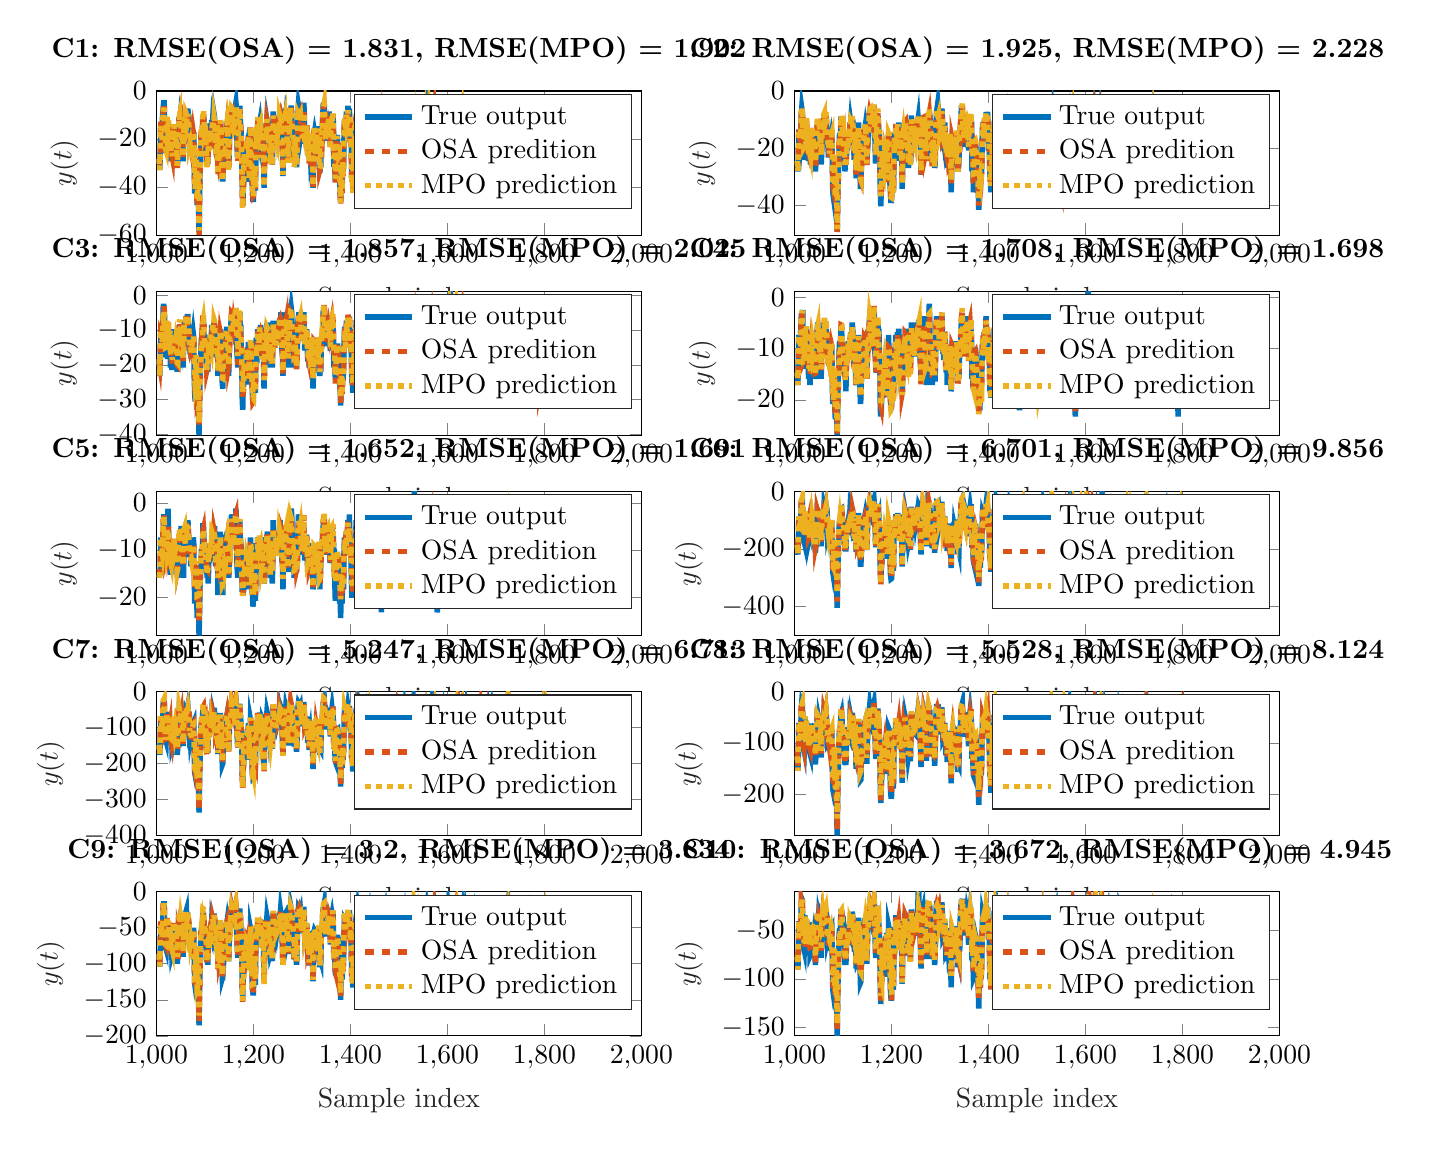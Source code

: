 % This file was created by matlab2tikz.
%
\definecolor{mycolor1}{rgb}{0.0,0.447,0.741}%
\definecolor{mycolor2}{rgb}{0.85,0.325,0.098}%
\definecolor{mycolor3}{rgb}{0.929,0.694,0.125}%
%
\begin{tikzpicture}

\begin{axis}[%
width=6.159cm,
height=1.831cm,
at={(0cm,10.169cm)},
scale only axis,
xmin=1000,
xmax=2000,
xlabel style={font=\color{white!15!black}},
xlabel={Sample index},
ymin=-60.018,
ymax=0,
ylabel style={font=\color{white!15!black}},
ylabel={$y(t)$},
axis background/.style={fill=white},
title style={font=\bfseries},
title={C1: RMSE(OSA) = 1.831, RMSE(MPO) = 1.902},
legend style={legend cell align=left, align=left, draw=white!15!black}
]
\addplot [color=mycolor1, line width=2.0pt]
  table[row sep=crcr]{%
1006	-28.076\\
1007	-32.959\\
1008	-25.635\\
1009	-14.648\\
1010	-20.752\\
1011	-17.09\\
1012	-18.311\\
1013	-20.752\\
1014	-7.324\\
1015	-4.883\\
1016	-4.883\\
1017	-13.428\\
1018	-23.193\\
1020	-25.635\\
1021	-19.531\\
1022	-12.207\\
1023	-24.414\\
1025	-14.648\\
1026	-20.752\\
1027	-18.311\\
1028	-17.09\\
1029	-29.297\\
1030	-25.635\\
1031	-18.311\\
1032	-28.076\\
1033	-28.076\\
1034	-21.973\\
1035	-18.311\\
1036	-15.869\\
1037	-15.869\\
1038	-21.973\\
1041	-21.973\\
1042	-23.193\\
1043	-30.518\\
1044	-29.297\\
1045	-19.531\\
1046	-18.311\\
1047	-10.986\\
1048	-14.648\\
1049	-15.869\\
1050	-12.207\\
1051	-13.428\\
1052	-18.311\\
1053	-19.531\\
1054	-18.311\\
1055	-29.297\\
1056	-21.973\\
1057	-12.207\\
1058	-12.207\\
1059	-13.428\\
1060	-17.09\\
1061	-9.766\\
1062	-10.986\\
1063	-14.648\\
1064	-9.766\\
1065	-7.324\\
1066	-13.428\\
1067	-13.428\\
1068	-21.973\\
1069	-20.752\\
1070	-25.635\\
1071	-21.973\\
1072	-25.635\\
1073	-20.752\\
1074	-20.752\\
1075	-18.311\\
1076	-18.311\\
1077	-17.09\\
1078	-30.518\\
1079	-41.504\\
1080	-41.504\\
1081	-42.725\\
1082	-28.076\\
1083	-37.842\\
1084	-46.387\\
1085	-46.387\\
1086	-35.4\\
1087	-47.607\\
1088	-58.594\\
1089	-43.945\\
1091	-24.414\\
1093	-17.09\\
1094	-21.973\\
1096	-12.207\\
1097	-9.766\\
1098	-12.207\\
1099	-18.311\\
1101	-18.311\\
1102	-21.973\\
1103	-23.193\\
1104	-30.518\\
1105	-28.076\\
1106	-30.518\\
1108	-20.752\\
1109	-24.414\\
1110	-18.311\\
1111	-13.428\\
1112	-19.531\\
1113	-20.752\\
1114	-12.207\\
1115	-15.869\\
1116	-12.207\\
1117	-13.428\\
1118	-13.428\\
1119	-9.766\\
1120	-10.986\\
1122	-23.193\\
1123	-25.635\\
1124	-26.855\\
1125	-15.869\\
1126	-20.752\\
1127	-32.959\\
1128	-24.414\\
1129	-28.076\\
1130	-29.297\\
1131	-18.311\\
1132	-12.207\\
1133	-17.09\\
1134	-18.311\\
1135	-30.518\\
1136	-36.621\\
1137	-36.621\\
1138	-28.076\\
1139	-28.076\\
1140	-25.635\\
1142	-25.635\\
1144	-15.869\\
1146	-13.428\\
1147	-13.428\\
1148	-20.752\\
1149	-31.738\\
1150	-26.855\\
1151	-17.09\\
1152	-15.869\\
1153	-15.869\\
1154	-9.766\\
1155	-7.324\\
1156	-7.324\\
1157	-15.869\\
1158	-10.986\\
1159	-14.648\\
1160	-14.648\\
1161	-13.428\\
1163	-6.104\\
1164	-4.883\\
1165	-7.324\\
1166	-18.311\\
1167	-26.855\\
1168	-28.076\\
1170	-13.428\\
1171	-10.986\\
1172	-6.104\\
1173	-12.207\\
1174	-14.648\\
1175	-18.311\\
1176	-26.855\\
1177	-39.063\\
1178	-47.607\\
1180	-37.842\\
1181	-28.076\\
1182	-30.518\\
1183	-31.738\\
1184	-34.18\\
1185	-24.414\\
1186	-23.193\\
1187	-23.193\\
1188	-21.973\\
1189	-23.193\\
1190	-18.311\\
1191	-30.518\\
1192	-37.842\\
1194	-18.311\\
1195	-18.311\\
1196	-30.518\\
1199	-45.166\\
1200	-45.166\\
1201	-34.18\\
1202	-32.959\\
1203	-36.621\\
1204	-41.504\\
1206	-17.09\\
1207	-23.193\\
1208	-20.752\\
1209	-13.428\\
1210	-18.311\\
1211	-19.531\\
1212	-14.648\\
1213	-13.428\\
1214	-15.869\\
1215	-13.428\\
1216	-17.09\\
1217	-25.635\\
1218	-25.635\\
1219	-15.869\\
1220	-14.648\\
1221	-24.414\\
1222	-40.283\\
1223	-29.297\\
1224	-20.752\\
1225	-14.648\\
1226	-18.311\\
1227	-15.869\\
1228	-12.207\\
1229	-13.428\\
1232	-20.752\\
1233	-15.869\\
1234	-23.193\\
1235	-29.297\\
1236	-25.635\\
1237	-20.752\\
1238	-23.193\\
1239	-30.518\\
1240	-21.973\\
1241	-8.545\\
1242	-13.428\\
1243	-13.428\\
1244	-17.09\\
1245	-17.09\\
1246	-13.428\\
1247	-17.09\\
1248	-19.531\\
1249	-13.428\\
1250	-15.869\\
1251	-15.869\\
1252	-12.207\\
1253	-15.869\\
1254	-9.766\\
1255	-10.986\\
1256	-8.545\\
1257	-8.545\\
1259	-20.752\\
1260	-24.414\\
1261	-35.4\\
1263	-13.428\\
1265	-10.986\\
1266	-13.428\\
1267	-10.986\\
1268	-12.207\\
1269	-14.648\\
1270	-24.414\\
1271	-21.973\\
1272	-26.855\\
1273	-23.193\\
1274	-17.09\\
1275	-13.428\\
1278	-6.104\\
1279	-9.766\\
1280	-14.648\\
1281	-18.311\\
1282	-18.311\\
1283	-19.531\\
1284	-29.297\\
1285	-25.635\\
1286	-18.311\\
1287	-24.414\\
1288	-24.414\\
1289	-31.738\\
1290	-26.855\\
1291	-17.09\\
1292	-9.766\\
1293	-6.104\\
1294	-7.324\\
1295	-9.766\\
1296	-8.545\\
1297	-8.545\\
1298	-12.207\\
1299	-17.09\\
1300	-15.869\\
1301	-15.869\\
1302	-19.531\\
1303	-13.428\\
1304	-4.883\\
1305	-9.766\\
1306	-21.973\\
1307	-19.531\\
1308	-21.973\\
1310	-14.648\\
1311	-19.531\\
1312	-25.635\\
1313	-25.635\\
1314	-19.531\\
1315	-26.855\\
1316	-26.855\\
1317	-23.193\\
1318	-28.076\\
1319	-26.855\\
1320	-20.752\\
1321	-19.531\\
1322	-29.297\\
1323	-40.283\\
1324	-30.518\\
1325	-18.311\\
1326	-17.09\\
1327	-18.311\\
1328	-21.973\\
1329	-26.855\\
1330	-19.531\\
1331	-19.531\\
1332	-26.855\\
1333	-28.076\\
1334	-20.752\\
1335	-14.648\\
1336	-20.752\\
1337	-34.18\\
1338	-30.518\\
1339	-31.738\\
1340	-21.973\\
1341	-17.09\\
1342	-17.09\\
1343	-10.986\\
1344	-6.104\\
1345	-6.104\\
1346	-4.883\\
1347	-10.986\\
1348	-19.531\\
1349	-18.311\\
1350	-15.869\\
1351	-14.648\\
1352	-20.752\\
1353	-14.648\\
1354	-9.766\\
1355	-13.428\\
1356	-8.545\\
1357	-10.986\\
1358	-18.311\\
1359	-23.193\\
1360	-17.09\\
1361	-9.766\\
1363	-12.207\\
1364	-9.766\\
1365	-13.428\\
1366	-31.738\\
1367	-25.635\\
1369	-37.842\\
1370	-36.621\\
1371	-26.855\\
1372	-20.752\\
1373	-18.311\\
1374	-21.973\\
1375	-23.193\\
1376	-29.297\\
1377	-29.297\\
1378	-36.621\\
1379	-42.725\\
1380	-46.387\\
1381	-37.842\\
1382	-35.4\\
1383	-40.283\\
1384	-31.738\\
1385	-34.18\\
1386	-31.738\\
1387	-18.311\\
1388	-12.207\\
1389	-13.428\\
1390	-18.311\\
1391	-17.09\\
1392	-8.545\\
1393	-14.648\\
1394	-13.428\\
1395	-6.104\\
1396	-10.986\\
1397	-12.207\\
1398	-7.324\\
1399	-18.311\\
1400	-20.752\\
1401	-14.648\\
1402	-23.193\\
1403	-37.842\\
1404	-32.959\\
1405	-37.842\\
1406	-32.959\\
1407	-29.297\\
1408	-20.752\\
1409	-14.648\\
1410	-17.09\\
1411	-13.428\\
1412	-10.986\\
1413	-14.648\\
1414	-13.428\\
1415	-3.662\\
1416	-7.324\\
1417	-15.869\\
1418	-20.752\\
1420	-23.193\\
1421	-21.973\\
1422	-26.855\\
1424	-17.09\\
1425	-17.09\\
1426	-14.648\\
1427	-20.752\\
1428	-18.311\\
1429	-13.428\\
1430	-18.311\\
1431	-26.855\\
1432	-20.752\\
1433	-15.869\\
1434	-13.428\\
1435	-14.648\\
1436	-12.207\\
1437	-8.545\\
1438	-14.648\\
1439	-19.531\\
1440	-18.311\\
1441	-15.869\\
1442	-19.531\\
1443	-18.311\\
1444	-10.986\\
1445	-10.986\\
1446	-21.973\\
1447	-30.518\\
1448	-29.297\\
1449	-23.193\\
1450	-21.973\\
1451	-19.531\\
1452	-18.311\\
1453	-15.869\\
1454	-19.531\\
1455	-17.09\\
1456	-13.428\\
1457	-17.09\\
1459	-21.973\\
1460	-25.635\\
1461	-25.635\\
1462	-32.959\\
1463	-41.504\\
1464	-45.166\\
1465	-31.738\\
1466	-17.09\\
1467	-13.428\\
1468	-8.545\\
1470	-13.428\\
1471	-17.09\\
1472	-18.311\\
1473	-13.428\\
1474	-19.531\\
1475	-24.414\\
1477	-26.855\\
1478	-39.063\\
1479	-35.4\\
1480	-25.635\\
1481	-20.752\\
1482	-20.752\\
1483	-19.531\\
1484	-23.193\\
1486	-15.869\\
1487	-17.09\\
1488	-10.986\\
1489	-14.648\\
1490	-28.076\\
1491	-19.531\\
1492	-15.869\\
1493	-34.18\\
1495	-21.973\\
1496	-34.18\\
1497	-31.738\\
1498	-20.752\\
1499	-15.869\\
1500	-13.428\\
1501	-23.193\\
1502	-35.4\\
1503	-37.842\\
1504	-36.621\\
1505	-29.297\\
1506	-20.752\\
1507	-15.869\\
1508	-14.648\\
1509	-10.986\\
1510	-10.986\\
1512	-15.869\\
1513	-10.986\\
1514	-13.428\\
1515	-21.973\\
1516	-21.973\\
1517	-26.855\\
1519	-43.945\\
1520	-28.076\\
1522	-28.076\\
1523	-24.414\\
1524	-18.311\\
1525	-20.752\\
1526	-34.18\\
1527	-37.842\\
1528	-24.414\\
1529	-12.207\\
1530	-10.986\\
1531	-3.662\\
1532	-8.545\\
1533	-9.766\\
1534	-12.207\\
1535	-13.428\\
1536	-13.428\\
1537	-7.324\\
1538	-8.545\\
1539	-10.986\\
1540	-8.545\\
1541	-12.207\\
1542	-14.648\\
1543	-24.414\\
1544	-28.076\\
1545	-24.414\\
1546	-28.076\\
1547	-35.4\\
1548	-35.4\\
1549	-40.283\\
1550	-40.283\\
1551	-29.297\\
1552	-19.531\\
1553	-18.311\\
1554	-30.518\\
1555	-37.842\\
1557	-15.869\\
1558	-9.766\\
1559	-4.883\\
1560	-6.104\\
1562	-6.104\\
1563	-12.207\\
1564	-14.648\\
1566	-9.766\\
1567	-4.883\\
1568	-8.545\\
1570	-8.545\\
1571	-7.324\\
1572	-4.883\\
1573	-12.207\\
1574	-25.635\\
1575	-24.414\\
1576	-31.738\\
1577	-25.635\\
1578	-32.959\\
1579	-46.387\\
1581	-39.063\\
1582	-34.18\\
1583	-31.738\\
1584	-32.959\\
1585	-20.752\\
1586	-20.752\\
1587	-13.428\\
1588	-14.648\\
1589	-23.193\\
1590	-20.752\\
1591	-15.869\\
1592	-19.531\\
1593	-17.09\\
1594	-17.09\\
1595	-20.752\\
1596	-19.531\\
1597	-24.414\\
1598	-20.752\\
1599	-15.869\\
1600	-18.311\\
1601	-14.648\\
1602	-2.441\\
1603	-9.766\\
1604	-13.428\\
1605	-8.545\\
1606	-4.883\\
1608	-12.207\\
1609	-12.207\\
1610	-14.648\\
1611	-13.428\\
1612	-19.531\\
1613	-19.531\\
1614	-12.207\\
1615	-19.531\\
1616	-17.09\\
1617	-7.324\\
1618	-7.324\\
1619	-3.662\\
1620	-10.986\\
1621	-8.545\\
1622	-7.324\\
1623	-19.531\\
1624	-20.752\\
1625	-10.986\\
1626	-14.648\\
1627	-12.207\\
1629	-14.648\\
1630	-8.545\\
1631	-10.986\\
1632	-7.324\\
1633	-7.324\\
1634	-9.766\\
1635	-14.648\\
1636	-14.648\\
1637	-9.766\\
1640	-9.766\\
1642	-26.855\\
1643	-18.311\\
1645	-15.869\\
1646	-21.973\\
1647	-21.973\\
1648	-13.428\\
1649	-14.648\\
1650	-13.428\\
1651	-17.09\\
1652	-12.207\\
1653	-8.545\\
1654	-10.986\\
1655	-15.869\\
1656	-12.207\\
1657	-14.648\\
1658	-14.648\\
1659	-21.973\\
1660	-18.311\\
1661	-25.635\\
1662	-35.4\\
1663	-28.076\\
1664	-18.311\\
1665	-15.869\\
1666	-23.193\\
1667	-28.076\\
1668	-20.752\\
1669	-23.193\\
1670	-18.311\\
1671	-7.324\\
1672	-8.545\\
1673	-20.752\\
1674	-18.311\\
1675	-18.311\\
1676	-23.193\\
1677	-23.193\\
1679	-15.869\\
1680	-18.311\\
1681	-23.193\\
1682	-19.531\\
1683	-18.311\\
1684	-19.531\\
1685	-13.428\\
1686	-14.648\\
1687	-13.428\\
1688	-13.428\\
1689	-20.752\\
1690	-25.635\\
1691	-23.193\\
1692	-23.193\\
1693	-17.09\\
1694	-12.207\\
1695	-15.869\\
1696	-15.869\\
1697	-21.973\\
1698	-24.414\\
1699	-28.076\\
1700	-23.193\\
1701	-13.428\\
1702	-24.414\\
1703	-36.621\\
1704	-24.414\\
1705	-23.193\\
1706	-29.297\\
1707	-21.973\\
1708	-20.752\\
1709	-20.752\\
1710	-18.311\\
1711	-20.752\\
1712	-25.635\\
1713	-19.531\\
1714	-21.973\\
1715	-21.973\\
1717	-19.531\\
1718	-21.973\\
1719	-17.09\\
1720	-18.311\\
1721	-17.09\\
1722	-17.09\\
1723	-8.545\\
1724	-2.441\\
1725	-2.441\\
1726	-8.545\\
1727	-19.531\\
1728	-25.635\\
1729	-23.193\\
1730	-17.09\\
1731	-20.752\\
1732	-19.531\\
1734	-12.207\\
1735	-14.648\\
1736	-14.648\\
1737	-12.207\\
1738	-15.869\\
1741	-8.545\\
1742	-14.648\\
1743	-21.973\\
1744	-17.09\\
1746	-17.09\\
1747	-23.193\\
1748	-20.752\\
1749	-28.076\\
1750	-21.973\\
1751	-23.193\\
1752	-23.193\\
1753	-15.869\\
1754	-20.752\\
1755	-19.531\\
1757	-21.973\\
1758	-25.635\\
1759	-19.531\\
1760	-24.414\\
1761	-30.518\\
1762	-25.635\\
1763	-23.193\\
1764	-18.311\\
1765	-21.973\\
1766	-19.531\\
1767	-14.648\\
1768	-13.428\\
1769	-15.869\\
1770	-13.428\\
1771	-26.855\\
1772	-35.4\\
1773	-29.297\\
1775	-29.297\\
1776	-18.311\\
1777	-14.648\\
1778	-12.207\\
1779	-10.986\\
1780	-10.986\\
1781	-18.311\\
1782	-23.193\\
1783	-25.635\\
1784	-21.973\\
1785	-15.869\\
1786	-25.635\\
1787	-30.518\\
1788	-31.738\\
1789	-25.635\\
1790	-42.725\\
1791	-32.959\\
1792	-18.311\\
1793	-13.428\\
1794	-13.428\\
1795	-19.531\\
1796	-26.855\\
1797	-31.738\\
1798	-26.855\\
1799	-19.531\\
1800	-13.428\\
1802	-13.428\\
1803	-15.869\\
1804	-9.766\\
1805	-9.766\\
};
\addlegendentry{True output}

\addplot [color=mycolor2, dashed, line width=2.0pt]
  table[row sep=crcr]{%
1006	-28.448\\
1007	-30.598\\
1008	-26.138\\
1009	-12.368\\
1010	-15.901\\
1011	-18.016\\
1012	-21.501\\
1013	-18.923\\
1014	-6.88\\
1015	-12.608\\
1016	-6.332\\
1017	-13.476\\
1018	-15.649\\
1019	-23.399\\
1020	-25.584\\
1021	-18.407\\
1022	-11.502\\
1023	-24.401\\
1024	-19.561\\
1025	-11.844\\
1026	-20.34\\
1027	-21.764\\
1028	-16.371\\
1029	-25.623\\
1030	-25.454\\
1031	-19.849\\
1032	-26.554\\
1033	-27.634\\
1034	-21.96\\
1035	-18.418\\
1036	-14.309\\
1038	-21.283\\
1039	-19.736\\
1040	-20.011\\
1041	-22.558\\
1042	-22.95\\
1043	-32.105\\
1044	-27.957\\
1045	-18.911\\
1046	-18.388\\
1047	-11.391\\
1048	-10.341\\
1049	-15.795\\
1050	-13.866\\
1051	-13.07\\
1052	-17.934\\
1053	-20.839\\
1054	-19.096\\
1055	-27.472\\
1056	-22.467\\
1057	-13.066\\
1058	-11.254\\
1059	-14.963\\
1060	-17.342\\
1061	-8.716\\
1062	-9.466\\
1063	-13.633\\
1064	-12.788\\
1065	-9.649\\
1066	-12.052\\
1067	-13.983\\
1068	-22.271\\
1069	-21.57\\
1070	-23.559\\
1071	-23.16\\
1072	-24.37\\
1073	-21.296\\
1074	-19.851\\
1075	-19.257\\
1076	-17.089\\
1077	-18.441\\
1078	-28.282\\
1079	-40.633\\
1080	-41.436\\
1081	-38.763\\
1082	-24.309\\
1083	-37.037\\
1084	-48.126\\
1085	-45.544\\
1086	-35.467\\
1087	-43.807\\
1088	-60.018\\
1089	-45.279\\
1090	-34.483\\
1091	-26.139\\
1092	-18.237\\
1093	-15.646\\
1094	-20.179\\
1095	-15.521\\
1096	-9.301\\
1097	-9.455\\
1098	-12.922\\
1099	-19.539\\
1100	-18.246\\
1101	-17.629\\
1102	-23.336\\
1103	-24.39\\
1104	-32.684\\
1105	-28.259\\
1106	-29.431\\
1107	-24.095\\
1108	-19.801\\
1109	-24.885\\
1110	-18.361\\
1111	-16.486\\
1112	-19.27\\
1113	-19.709\\
1114	-15.365\\
1115	-15.162\\
1116	-11.351\\
1117	-12.333\\
1118	-15.025\\
1119	-11.086\\
1120	-11.905\\
1121	-15.349\\
1122	-24.068\\
1123	-25.372\\
1124	-26.45\\
1125	-14.109\\
1126	-20.122\\
1127	-35.326\\
1128	-25.684\\
1129	-26.255\\
1130	-28.479\\
1131	-18.525\\
1132	-12.344\\
1133	-16.486\\
1134	-20.796\\
1136	-37.42\\
1137	-36.426\\
1138	-25.638\\
1139	-27.692\\
1140	-26.059\\
1141	-25.379\\
1142	-25.514\\
1143	-16.576\\
1144	-14.741\\
1145	-15.982\\
1146	-13.937\\
1147	-15.561\\
1148	-21.539\\
1149	-32.926\\
1150	-25.51\\
1151	-15.942\\
1152	-15.256\\
1153	-15.585\\
1154	-9.929\\
1155	-7.391\\
1156	-7.621\\
1157	-15.443\\
1158	-13.571\\
1159	-12.401\\
1160	-14.236\\
1161	-14.104\\
1162	-10.919\\
1163	-8.028\\
1164	-6.006\\
1165	-7.604\\
1166	-18.048\\
1167	-21.449\\
1168	-29.047\\
1169	-17.708\\
1170	-13.512\\
1171	-10.99\\
1172	-7.76\\
1173	-13.676\\
1174	-15.853\\
1175	-20.113\\
1176	-25.934\\
1177	-39.183\\
1178	-48.068\\
1179	-40.064\\
1180	-37.079\\
1181	-26.523\\
1182	-28.067\\
1183	-31.488\\
1184	-32.092\\
1185	-26.474\\
1186	-22.712\\
1187	-24.114\\
1188	-20.367\\
1189	-23.787\\
1190	-18.855\\
1191	-32.033\\
1192	-36.988\\
1193	-25.495\\
1194	-15.236\\
1195	-17.946\\
1196	-30.884\\
1197	-36.301\\
1198	-43.165\\
1199	-44.052\\
1200	-43.746\\
1201	-35.154\\
1202	-32.039\\
1203	-36.09\\
1204	-40.704\\
1205	-26.027\\
1206	-15.956\\
1207	-24.462\\
1208	-21.512\\
1209	-11.39\\
1210	-17.66\\
1211	-21.749\\
1212	-16.766\\
1213	-11.951\\
1214	-15.801\\
1215	-15.182\\
1216	-17.99\\
1217	-27.329\\
1218	-22.565\\
1219	-16.139\\
1220	-17.472\\
1221	-27.333\\
1222	-38.6\\
1223	-29.918\\
1224	-18.605\\
1225	-14.803\\
1226	-16.206\\
1227	-16.765\\
1228	-12.285\\
1229	-13.232\\
1230	-17.629\\
1231	-20.96\\
1232	-21.649\\
1233	-14.105\\
1234	-24.222\\
1235	-30.056\\
1236	-26.413\\
1237	-20.577\\
1238	-23.268\\
1239	-30.616\\
1240	-19.136\\
1241	-10.31\\
1242	-12.261\\
1243	-15.383\\
1244	-19.733\\
1245	-19.125\\
1246	-12.397\\
1247	-18.711\\
1248	-19.868\\
1249	-13.705\\
1250	-16.786\\
1251	-15.348\\
1252	-14.265\\
1253	-17.149\\
1254	-8.734\\
1255	-9.757\\
1256	-9.044\\
1257	-9.924\\
1258	-18.25\\
1259	-20.023\\
1260	-26.275\\
1261	-33.459\\
1262	-22.971\\
1263	-14.011\\
1264	-12.193\\
1265	-11.016\\
1266	-15.551\\
1267	-10.828\\
1268	-10.481\\
1269	-14.981\\
1270	-23.994\\
1271	-23.901\\
1272	-29.704\\
1273	-19.942\\
1274	-17.956\\
1275	-10.221\\
1276	-10.198\\
1277	-8.05\\
1278	-8.021\\
1279	-9.21\\
1280	-16.326\\
1281	-17.738\\
1282	-19.293\\
1283	-19.58\\
1284	-31.564\\
1285	-29.75\\
1286	-18.556\\
1287	-23.018\\
1288	-24.759\\
1289	-29.917\\
1290	-24.366\\
1292	-10.356\\
1293	-10.473\\
1294	-7.001\\
1295	-8.843\\
1296	-10.177\\
1297	-9.606\\
1298	-12.749\\
1299	-17.352\\
1300	-16.891\\
1301	-17.284\\
1302	-18.684\\
1303	-11.391\\
1304	-8.833\\
1305	-12.289\\
1306	-20.129\\
1307	-18.513\\
1308	-20.469\\
1309	-20.106\\
1310	-14.321\\
1311	-18.167\\
1312	-26.284\\
1313	-26.662\\
1314	-17.832\\
1315	-30.254\\
1316	-25.555\\
1317	-20.368\\
1318	-26.229\\
1319	-25.709\\
1320	-21.375\\
1321	-17.931\\
1322	-26.949\\
1323	-40.977\\
1324	-32.198\\
1325	-16.119\\
1326	-17.518\\
1327	-18.194\\
1328	-23.306\\
1329	-26.606\\
1330	-18.5\\
1331	-20.662\\
1332	-27.176\\
1333	-28.876\\
1334	-18.366\\
1335	-15.613\\
1336	-20.515\\
1337	-32.816\\
1338	-32.049\\
1339	-27.862\\
1340	-18.144\\
1341	-17.355\\
1342	-18.302\\
1343	-11.93\\
1344	-7.572\\
1345	-6.422\\
1346	-5.038\\
1347	-10.877\\
1348	-16.921\\
1349	-20.504\\
1350	-16.42\\
1351	-15.558\\
1352	-18.869\\
1353	-11.532\\
1354	-12.834\\
1355	-13.539\\
1356	-10.289\\
1357	-11.461\\
1358	-19.409\\
1359	-23.747\\
1360	-14.363\\
1361	-11.599\\
1362	-10.099\\
1363	-12.181\\
1364	-9.491\\
1365	-18.122\\
1366	-27.749\\
1367	-22.231\\
1368	-29.015\\
1369	-38.082\\
1370	-36.149\\
1371	-29.108\\
1372	-19.601\\
1373	-20.367\\
1374	-21.237\\
1375	-23.838\\
1376	-27.088\\
1377	-26.84\\
1378	-36.05\\
1379	-42.885\\
1380	-47.848\\
1381	-34.391\\
1382	-34.318\\
1383	-42.597\\
1384	-30.716\\
1385	-35.24\\
1386	-31.673\\
1387	-16.452\\
1388	-12.576\\
1389	-11.581\\
1390	-19.475\\
1391	-16.173\\
1392	-10.226\\
1393	-13.988\\
1394	-12.392\\
1395	-8.406\\
1396	-10.42\\
1397	-12.522\\
1398	-10.204\\
1399	-14.899\\
1400	-21.372\\
1401	-17.844\\
1402	-25.946\\
1403	-37.374\\
1404	-33.863\\
1405	-41.127\\
1406	-28.91\\
1407	-29.761\\
1408	-20.579\\
1409	-13.442\\
1410	-15.634\\
1411	-13.56\\
1412	-10.013\\
1413	-14.599\\
1414	-8.748\\
1415	-7.279\\
1416	-7.328\\
1417	-15.703\\
1418	-20.226\\
1419	-24.178\\
1420	-24.536\\
1421	-21.558\\
1422	-24.244\\
1423	-22.582\\
1424	-17.516\\
1425	-18.689\\
1426	-15.475\\
1427	-21.911\\
1428	-15.856\\
1429	-12.165\\
1431	-27.437\\
1432	-18.871\\
1433	-15.272\\
1434	-14.425\\
1435	-16.403\\
1436	-11.717\\
1437	-9.493\\
1438	-14.716\\
1439	-17.995\\
1440	-19.982\\
1441	-17.273\\
1442	-18.797\\
1443	-19.986\\
1444	-10.986\\
1445	-11.453\\
1446	-22.005\\
1447	-29.411\\
1448	-27.858\\
1449	-24.761\\
1450	-22.242\\
1451	-18.887\\
1452	-16.748\\
1453	-15.847\\
1454	-20.57\\
1455	-17.905\\
1456	-11.284\\
1457	-16.5\\
1458	-21.266\\
1459	-22.91\\
1460	-24.839\\
1461	-23.341\\
1462	-32.841\\
1463	-40.791\\
1464	-47.259\\
1465	-29.516\\
1466	-17.982\\
1467	-14.331\\
1468	-9.688\\
1469	-10.749\\
1470	-12.198\\
1471	-20.303\\
1472	-19.416\\
1473	-15.414\\
1474	-19.109\\
1475	-22.595\\
1476	-25.748\\
1477	-28.18\\
1478	-39.426\\
1479	-38.201\\
1480	-26.341\\
1481	-17.538\\
1482	-18.619\\
1483	-20.771\\
1484	-25.871\\
1485	-17.626\\
1486	-17.606\\
1487	-18.039\\
1488	-9.195\\
1489	-14.967\\
1490	-24.842\\
1491	-18.454\\
1492	-18.952\\
1493	-35.164\\
1494	-27.105\\
1495	-23.248\\
1496	-36.074\\
1497	-32.315\\
1498	-18.326\\
1499	-12.598\\
1500	-14.51\\
1501	-23.955\\
1502	-36.419\\
1503	-36.345\\
1504	-36.664\\
1505	-28.977\\
1506	-18.271\\
1507	-16.787\\
1508	-12.279\\
1509	-10.992\\
1510	-11.891\\
1511	-15.032\\
1512	-17.697\\
1513	-9.853\\
1514	-13.218\\
1515	-21.791\\
1516	-23.515\\
1517	-28.147\\
1518	-35.834\\
1519	-43.915\\
1520	-34.418\\
1521	-26.742\\
1522	-27.916\\
1523	-24.01\\
1524	-16.346\\
1525	-19.039\\
1526	-33.202\\
1527	-37.735\\
1528	-20.849\\
1529	-13.869\\
1530	-11.703\\
1531	-8.453\\
1532	-6.656\\
1533	-9.66\\
1534	-14.025\\
1535	-17.639\\
1536	-15.192\\
1537	-9.101\\
1538	-10.307\\
1539	-9.083\\
1540	-9.403\\
1541	-11.35\\
1542	-16.326\\
1543	-24.617\\
1544	-26.369\\
1545	-24.239\\
1546	-28.986\\
1547	-35.398\\
1548	-36.807\\
1549	-39.937\\
1550	-39.251\\
1551	-27.23\\
1552	-20.546\\
1553	-18.89\\
1554	-30.494\\
1555	-34.403\\
1556	-24.476\\
1557	-17.284\\
1558	-10.473\\
1559	-10.953\\
1560	-6.937\\
1561	-4.45\\
1562	-8.128\\
1563	-14.229\\
1564	-13.107\\
1565	-11.292\\
1566	-8.042\\
1567	-7.385\\
1568	-8.876\\
1569	-9.976\\
1570	-10.984\\
1571	-7.902\\
1572	-6.713\\
1573	-10.99\\
1574	-21.153\\
1575	-23.74\\
1576	-32.239\\
1577	-22.782\\
1578	-29.937\\
1579	-47.777\\
1580	-42.196\\
1581	-41.562\\
1582	-30.443\\
1583	-30.722\\
1584	-34.66\\
1585	-23.302\\
1586	-19.708\\
1587	-10.135\\
1588	-10.628\\
1589	-22.854\\
1590	-18.378\\
1591	-17.054\\
1592	-21.943\\
1593	-18.572\\
1594	-18.196\\
1595	-19.991\\
1596	-21.365\\
1597	-22.526\\
1598	-20.797\\
1599	-15.428\\
1600	-19.793\\
1601	-9.602\\
1602	-10.729\\
1603	-7.56\\
1604	-11.904\\
1605	-8.738\\
1606	-7.286\\
1607	-5.21\\
1608	-11.226\\
1610	-17.379\\
1611	-14.833\\
1612	-21.979\\
1613	-20.856\\
1614	-12.853\\
1615	-17.639\\
1616	-11.145\\
1617	-9.756\\
1618	-8.261\\
1619	-5.887\\
1620	-6.269\\
1621	-7.906\\
1622	-11.345\\
1623	-17.503\\
1624	-17.152\\
1625	-13.38\\
1626	-14.048\\
1627	-12.02\\
1628	-14.736\\
1629	-11.625\\
1630	-10.2\\
1631	-10.146\\
1632	-7.788\\
1633	-9.801\\
1634	-9.248\\
1635	-13.036\\
1636	-14.179\\
1637	-11.422\\
1638	-11.064\\
1639	-8.648\\
1640	-9.21\\
1641	-18.765\\
1642	-23.571\\
1643	-19.112\\
1644	-16.841\\
1645	-12.0\\
1646	-19.577\\
1647	-22.344\\
1648	-13.115\\
1649	-16.164\\
1650	-12.121\\
1651	-14.794\\
1652	-10.921\\
1653	-10.487\\
1654	-13.871\\
1655	-16.132\\
1656	-11.821\\
1657	-11.911\\
1658	-14.215\\
1659	-21.332\\
1660	-19.717\\
1661	-27.108\\
1662	-35.257\\
1663	-28.893\\
1664	-19.047\\
1665	-14.076\\
1666	-20.023\\
1667	-28.381\\
1668	-21.464\\
1669	-22.938\\
1670	-15.426\\
1671	-9.546\\
1672	-9.513\\
1673	-18.407\\
1674	-19.781\\
1675	-15.336\\
1676	-23.643\\
1677	-23.568\\
1678	-20.073\\
1679	-14.604\\
1680	-17.03\\
1681	-24.177\\
1682	-20.008\\
1683	-18.734\\
1684	-17.379\\
1685	-13.63\\
1686	-15.298\\
1687	-12.08\\
1688	-12.675\\
1689	-21.528\\
1690	-24.646\\
1691	-24.037\\
1692	-22.05\\
1693	-16.0\\
1694	-11.824\\
1695	-12.85\\
1696	-17.795\\
1697	-21.556\\
1698	-24.551\\
1699	-28.993\\
1700	-24.015\\
1701	-12.986\\
1702	-22.234\\
1703	-33.263\\
1704	-24.738\\
1705	-22.846\\
1706	-27.916\\
1707	-22.317\\
1708	-16.944\\
1709	-20.984\\
1710	-20.696\\
1711	-19.977\\
1712	-25.377\\
1713	-19.831\\
1714	-21.552\\
1716	-21.505\\
1717	-16.871\\
1718	-20.296\\
1719	-16.497\\
1720	-16.335\\
1721	-19.042\\
1722	-19.599\\
1723	-8.976\\
1724	-8.396\\
1725	-6.151\\
1726	-4.998\\
1727	-16.037\\
1728	-18.633\\
1729	-23.937\\
1730	-16.374\\
1731	-18.055\\
1732	-18.742\\
1733	-15.917\\
1734	-10.443\\
1735	-13.451\\
1736	-15.094\\
1737	-14.727\\
1738	-16.311\\
1739	-13.947\\
1740	-12.868\\
1741	-8.22\\
1742	-9.939\\
1743	-21.184\\
1744	-17.499\\
1745	-18.58\\
1746	-17.882\\
1747	-21.218\\
1748	-22.354\\
1749	-27.534\\
1750	-21.771\\
1751	-21.245\\
1752	-24.397\\
1753	-12.584\\
1754	-20.025\\
1755	-17.007\\
1756	-18.428\\
1757	-21.544\\
1758	-25.382\\
1759	-21.443\\
1760	-23.961\\
1761	-30.595\\
1762	-24.126\\
1763	-21.615\\
1764	-18.412\\
1765	-19.941\\
1767	-16.919\\
1768	-14.391\\
1769	-15.042\\
1770	-14.789\\
1771	-25.78\\
1772	-32.489\\
1773	-29.093\\
1774	-27.79\\
1775	-26.859\\
1776	-16.046\\
1777	-15.268\\
1778	-13.13\\
1779	-10.754\\
1780	-11.848\\
1781	-18.995\\
1782	-23.166\\
1783	-25.25\\
1784	-21.546\\
1785	-14.462\\
1786	-24.51\\
1787	-31.235\\
1788	-32.731\\
1789	-26.509\\
1790	-41.306\\
1791	-34.215\\
1792	-16.643\\
1793	-14.782\\
1794	-11.334\\
1795	-18.329\\
1796	-25.7\\
1797	-32.666\\
1798	-26.779\\
1800	-12.236\\
1801	-11.03\\
1802	-13.926\\
1803	-15.724\\
1804	-9.944\\
1805	-11.145\\
};
\addlegendentry{OSA predition}

\addplot [color=mycolor3, dotted, line width=2.0pt]
  table[row sep=crcr]{%
1006	-28.076\\
1007	-32.959\\
1008	-25.635\\
1009	-14.648\\
1010	-15.901\\
1011	-17.398\\
1012	-20.234\\
1013	-18.562\\
1014	-6.875\\
1015	-12.011\\
1016	-7.185\\
1017	-15.394\\
1018	-18.079\\
1019	-24.135\\
1020	-24.806\\
1021	-17.642\\
1022	-10.741\\
1023	-23.551\\
1024	-18.767\\
1025	-11.254\\
1026	-19.5\\
1027	-20.542\\
1028	-15.819\\
1029	-25.654\\
1030	-24.948\\
1031	-18.734\\
1032	-25.761\\
1033	-27.149\\
1034	-21.242\\
1035	-17.811\\
1036	-13.831\\
1037	-17.241\\
1038	-20.796\\
1039	-19.614\\
1040	-19.491\\
1041	-21.505\\
1042	-21.805\\
1043	-31.196\\
1044	-27.454\\
1045	-18.65\\
1046	-17.762\\
1047	-10.978\\
1048	-10.024\\
1049	-15.09\\
1050	-12.53\\
1051	-12.326\\
1052	-17.518\\
1053	-20.465\\
1054	-18.858\\
1055	-27.577\\
1056	-22.494\\
1057	-12.784\\
1058	-11.371\\
1059	-14.978\\
1060	-17.427\\
1061	-9.104\\
1062	-9.568\\
1063	-13.401\\
1064	-12.212\\
1065	-9.464\\
1066	-12.713\\
1067	-14.685\\
1068	-22.793\\
1069	-21.979\\
1070	-24.114\\
1071	-23.485\\
1072	-24.397\\
1073	-21.399\\
1074	-19.718\\
1075	-19.223\\
1076	-16.938\\
1077	-18.408\\
1078	-28.193\\
1079	-40.396\\
1080	-40.925\\
1081	-37.962\\
1082	-23.27\\
1083	-34.87\\
1084	-45.346\\
1085	-43.261\\
1086	-33.987\\
1087	-42.343\\
1088	-58.143\\
1089	-43.214\\
1090	-33.347\\
1091	-25.477\\
1092	-18.035\\
1093	-15.508\\
1094	-19.266\\
1095	-14.482\\
1096	-7.948\\
1097	-7.91\\
1098	-11.111\\
1099	-18.112\\
1100	-17.419\\
1101	-17.198\\
1102	-22.866\\
1103	-24.049\\
1104	-32.753\\
1105	-28.875\\
1106	-30.347\\
1107	-24.657\\
1108	-19.844\\
1109	-24.511\\
1110	-17.996\\
1111	-16.311\\
1112	-19.514\\
1113	-20.453\\
1114	-15.669\\
1115	-15.674\\
1116	-12.236\\
1117	-12.647\\
1118	-15.094\\
1119	-11.088\\
1120	-12.413\\
1121	-16.057\\
1122	-24.64\\
1123	-25.635\\
1124	-26.706\\
1125	-14.191\\
1126	-19.945\\
1127	-34.731\\
1128	-25.394\\
1129	-26.621\\
1130	-28.805\\
1131	-18.266\\
1132	-12.143\\
1133	-16.334\\
1134	-20.649\\
1135	-29.282\\
1136	-37.705\\
1137	-36.702\\
1138	-25.878\\
1139	-27.526\\
1140	-25.419\\
1141	-24.883\\
1142	-25.158\\
1143	-16.25\\
1144	-13.948\\
1145	-14.38\\
1146	-12.88\\
1147	-14.933\\
1148	-21.439\\
1149	-33.273\\
1150	-26.138\\
1151	-16.436\\
1152	-15.153\\
1153	-15.319\\
1154	-9.574\\
1155	-7.143\\
1156	-7.467\\
1157	-15.358\\
1158	-13.507\\
1159	-12.607\\
1160	-14.56\\
1161	-13.858\\
1162	-10.87\\
1163	-8.163\\
1164	-6.569\\
1165	-8.464\\
1166	-19.052\\
1167	-22.333\\
1168	-29.019\\
1169	-16.842\\
1170	-12.877\\
1171	-9.652\\
1172	-7.319\\
1173	-13.203\\
1174	-16.073\\
1175	-20.694\\
1176	-26.862\\
1177	-40.216\\
1178	-48.969\\
1179	-40.68\\
1180	-37.424\\
1181	-26.081\\
1182	-27.495\\
1183	-30.342\\
1184	-30.69\\
1185	-25.074\\
1186	-21.448\\
1187	-23.531\\
1188	-19.808\\
1189	-23.377\\
1190	-18.217\\
1191	-31.674\\
1192	-37.031\\
1193	-25.705\\
1194	-14.811\\
1195	-16.792\\
1196	-29.257\\
1197	-34.859\\
1198	-42.196\\
1199	-43.779\\
1200	-43.941\\
1201	-34.87\\
1202	-31.659\\
1203	-35.863\\
1204	-40.282\\
1205	-25.502\\
1206	-14.981\\
1207	-22.869\\
1208	-20.345\\
1209	-10.838\\
1210	-17.062\\
1211	-20.792\\
1212	-16.21\\
1213	-12.218\\
1214	-16.166\\
1215	-15.147\\
1216	-18.191\\
1217	-27.92\\
1218	-23.455\\
1219	-16.712\\
1220	-17.305\\
1221	-27.66\\
1222	-39.815\\
1223	-31.313\\
1224	-19.317\\
1225	-15.34\\
1226	-16.049\\
1227	-16.613\\
1228	-11.762\\
1229	-13.152\\
1230	-17.455\\
1231	-21.057\\
1232	-22.343\\
1233	-15.221\\
1234	-25.119\\
1235	-30.565\\
1236	-27.054\\
1237	-21.346\\
1238	-24.024\\
1239	-31.201\\
1240	-19.607\\
1241	-10.277\\
1242	-11.908\\
1243	-15.459\\
1244	-19.745\\
1245	-19.835\\
1246	-13.603\\
1247	-19.965\\
1248	-20.818\\
1249	-14.788\\
1250	-17.699\\
1251	-16.253\\
1252	-15.033\\
1253	-17.936\\
1254	-9.872\\
1255	-10.611\\
1256	-9.346\\
1257	-10.052\\
1258	-18.588\\
1259	-21.023\\
1260	-27.651\\
1261	-34.906\\
1262	-24.019\\
1263	-14.148\\
1264	-12.316\\
1265	-11.174\\
1266	-15.672\\
1267	-11.213\\
1268	-11.108\\
1269	-15.202\\
1270	-23.948\\
1271	-23.787\\
1272	-29.872\\
1273	-20.774\\
1274	-18.671\\
1275	-10.035\\
1276	-10.193\\
1277	-6.989\\
1278	-7.441\\
1279	-8.731\\
1280	-16.224\\
1281	-17.836\\
1282	-19.502\\
1283	-19.805\\
1284	-31.891\\
1285	-30.359\\
1286	-19.943\\
1287	-24.926\\
1288	-26.104\\
1289	-30.824\\
1290	-24.878\\
1291	-17.008\\
1292	-9.842\\
1293	-10.364\\
1294	-7.455\\
1295	-9.953\\
1296	-10.726\\
1297	-10.172\\
1298	-13.519\\
1299	-18.283\\
1300	-17.738\\
1301	-18.107\\
1302	-19.694\\
1303	-12.242\\
1304	-8.961\\
1305	-12.637\\
1306	-21.335\\
1307	-19.792\\
1308	-21.061\\
1309	-20.119\\
1310	-14.307\\
1311	-18.494\\
1312	-26.324\\
1313	-26.514\\
1314	-17.962\\
1315	-30.363\\
1316	-25.742\\
1317	-20.982\\
1318	-26.093\\
1319	-24.868\\
1320	-20.217\\
1321	-16.967\\
1322	-26.05\\
1323	-39.635\\
1324	-30.706\\
1325	-15.447\\
1326	-16.973\\
1327	-17.34\\
1328	-22.723\\
1329	-26.265\\
1330	-18.484\\
1331	-20.422\\
1332	-26.944\\
1333	-28.911\\
1334	-18.562\\
1335	-15.624\\
1336	-20.133\\
1337	-32.623\\
1338	-31.765\\
1339	-27.538\\
1340	-17.75\\
1341	-15.651\\
1342	-16.54\\
1343	-10.873\\
1344	-7.102\\
1345	-6.42\\
1346	-5.306\\
1347	-11.132\\
1348	-17.153\\
1349	-20.338\\
1350	-16.14\\
1351	-15.803\\
1352	-19.245\\
1353	-11.776\\
1354	-12.218\\
1355	-13.0\\
1356	-10.491\\
1357	-11.732\\
1358	-20.058\\
1359	-24.515\\
1360	-15.18\\
1361	-11.917\\
1362	-10.052\\
1363	-12.492\\
1364	-9.383\\
1365	-18.105\\
1366	-28.265\\
1367	-22.883\\
1368	-28.712\\
1369	-36.499\\
1370	-34.427\\
1371	-27.818\\
1372	-18.792\\
1373	-20.075\\
1374	-20.907\\
1375	-23.936\\
1376	-27.089\\
1377	-26.677\\
1378	-35.196\\
1379	-41.535\\
1380	-46.569\\
1381	-33.684\\
1382	-33.575\\
1383	-41.086\\
1384	-29.675\\
1385	-34.674\\
1386	-31.145\\
1387	-16.359\\
1388	-12.068\\
1389	-10.981\\
1390	-18.842\\
1391	-15.463\\
1392	-9.892\\
1393	-13.654\\
1394	-12.479\\
1395	-8.062\\
1396	-10.388\\
1397	-12.787\\
1398	-10.298\\
1399	-15.441\\
1400	-21.829\\
1401	-17.758\\
1402	-26.229\\
1403	-38.681\\
1404	-35.514\\
1405	-42.547\\
1406	-30.531\\
1407	-31.252\\
1408	-20.745\\
1409	-14.075\\
1410	-15.619\\
1411	-13.316\\
1412	-9.551\\
1413	-14.174\\
1414	-8.221\\
1415	-6.4\\
1416	-6.209\\
1417	-15.454\\
1418	-20.173\\
1419	-23.913\\
1420	-24.499\\
1421	-22.123\\
1422	-24.893\\
1423	-22.664\\
1424	-17.161\\
1425	-18.647\\
1426	-15.664\\
1427	-22.505\\
1428	-16.549\\
1429	-12.598\\
1430	-19.553\\
1431	-27.149\\
1432	-19.01\\
1433	-15.238\\
1434	-13.962\\
1435	-16.108\\
1436	-11.887\\
1437	-9.851\\
1438	-15.015\\
1439	-18.408\\
1440	-20.135\\
1441	-17.338\\
1442	-19.317\\
1443	-20.552\\
1444	-11.456\\
1445	-12.164\\
1446	-22.623\\
1447	-30.019\\
1448	-28.23\\
1449	-24.667\\
1450	-22.101\\
1451	-19.161\\
1452	-16.845\\
1453	-15.651\\
1454	-20.098\\
1455	-17.703\\
1456	-11.412\\
1457	-16.47\\
1458	-20.768\\
1459	-22.592\\
1460	-25.027\\
1461	-23.594\\
1462	-32.602\\
1463	-40.087\\
1464	-46.454\\
1465	-29.113\\
1466	-17.877\\
1467	-13.627\\
1468	-9.947\\
1469	-10.907\\
1470	-12.622\\
1471	-20.434\\
1472	-19.699\\
1473	-16.32\\
1474	-20.299\\
1475	-23.861\\
1476	-26.472\\
1477	-28.433\\
1478	-39.772\\
1479	-38.869\\
1480	-27.279\\
1481	-18.901\\
1482	-19.249\\
1483	-20.433\\
1484	-25.36\\
1485	-17.853\\
1486	-18.024\\
1487	-18.164\\
1488	-9.894\\
1489	-15.3\\
1490	-24.926\\
1491	-18.113\\
1492	-17.98\\
1493	-34.443\\
1494	-27.287\\
1495	-23.493\\
1496	-36.208\\
1497	-32.875\\
1498	-19.19\\
1499	-12.937\\
1500	-13.889\\
1501	-23.032\\
1502	-35.755\\
1503	-36.299\\
1504	-36.554\\
1505	-28.575\\
1506	-18.025\\
1507	-16.14\\
1508	-11.474\\
1509	-10.401\\
1510	-10.832\\
1511	-14.465\\
1512	-17.531\\
1513	-10.285\\
1514	-13.686\\
1515	-21.961\\
1516	-23.542\\
1517	-28.358\\
1518	-36.455\\
1519	-44.834\\
1520	-35.198\\
1521	-28.143\\
1522	-30.201\\
1523	-25.266\\
1524	-17.452\\
1525	-19.43\\
1526	-33.059\\
1527	-37.087\\
1528	-20.199\\
1529	-12.965\\
1530	-10.489\\
1531	-8.524\\
1532	-6.943\\
1535	-18.115\\
1536	-16.383\\
1537	-10.933\\
1538	-12.143\\
1539	-10.997\\
1540	-10.853\\
1541	-12.266\\
1542	-17.098\\
1543	-25.42\\
1544	-27.24\\
1545	-24.84\\
1546	-29.128\\
1547	-35.54\\
1548	-37.154\\
1549	-40.441\\
1550	-39.851\\
1551	-27.476\\
1552	-20.297\\
1553	-18.422\\
1554	-30.406\\
1555	-34.472\\
1556	-24.075\\
1557	-15.972\\
1558	-9.586\\
1559	-10.729\\
1560	-7.489\\
1561	-6.13\\
1562	-9.14\\
1563	-15.145\\
1564	-14.271\\
1565	-12.36\\
1566	-8.372\\
1567	-7.377\\
1568	-8.84\\
1569	-10.47\\
1570	-11.553\\
1571	-8.908\\
1572	-7.829\\
1573	-12.239\\
1574	-22.385\\
1575	-24.191\\
1576	-31.587\\
1577	-22.155\\
1578	-29.24\\
1579	-46.276\\
1580	-40.382\\
1581	-40.265\\
1582	-29.691\\
1583	-30.164\\
1584	-33.186\\
1585	-22.369\\
1586	-19.554\\
1587	-10.384\\
1588	-10.015\\
1589	-21.319\\
1590	-16.43\\
1591	-15.173\\
1592	-20.161\\
1593	-17.779\\
1594	-18.121\\
1595	-20.362\\
1596	-21.732\\
1597	-22.903\\
1598	-21.197\\
1599	-15.305\\
1600	-19.754\\
1601	-9.585\\
1602	-10.48\\
1603	-7.255\\
1604	-13.182\\
1605	-8.609\\
1606	-7.56\\
1607	-5.418\\
1608	-11.463\\
1609	-13.953\\
1610	-16.998\\
1611	-15.268\\
1612	-23.071\\
1613	-22.251\\
1614	-14.447\\
1615	-19.23\\
1616	-12.126\\
1617	-9.363\\
1618	-7.329\\
1619	-6.211\\
1620	-6.505\\
1621	-8.053\\
1622	-10.607\\
1623	-17.117\\
1624	-17.279\\
1625	-12.79\\
1626	-13.293\\
1627	-11.828\\
1628	-14.398\\
1629	-11.605\\
1630	-9.942\\
1631	-9.631\\
1632	-7.768\\
1633	-9.515\\
1634	-9.57\\
1635	-13.524\\
1636	-14.32\\
1637	-11.204\\
1638	-11.032\\
1639	-9.078\\
1640	-9.563\\
1641	-18.867\\
1642	-23.508\\
1643	-18.746\\
1644	-16.113\\
1645	-11.731\\
1646	-18.675\\
1647	-20.717\\
1648	-11.589\\
1649	-14.964\\
1650	-11.384\\
1651	-14.309\\
1652	-9.97\\
1653	-9.313\\
1654	-12.952\\
1655	-16.103\\
1656	-12.313\\
1657	-12.26\\
1658	-14.072\\
1659	-20.687\\
1660	-19.04\\
1661	-26.636\\
1662	-35.262\\
1663	-29.208\\
1664	-19.326\\
1665	-14.566\\
1666	-20.274\\
1667	-27.887\\
1668	-20.521\\
1669	-22.329\\
1670	-15.076\\
1671	-8.877\\
1672	-8.767\\
1673	-18.347\\
1674	-19.617\\
1675	-15.025\\
1676	-23.162\\
1677	-22.773\\
1678	-19.585\\
1679	-14.319\\
1680	-16.795\\
1681	-23.555\\
1682	-19.431\\
1683	-18.515\\
1684	-17.341\\
1685	-13.415\\
1686	-14.731\\
1687	-11.881\\
1688	-12.381\\
1689	-21.005\\
1690	-24.131\\
1691	-23.636\\
1692	-21.692\\
1693	-15.772\\
1694	-11.202\\
1695	-12.247\\
1696	-16.817\\
1697	-20.511\\
1698	-23.896\\
1699	-28.536\\
1700	-23.75\\
1701	-13.053\\
1702	-22.378\\
1703	-33.031\\
1704	-23.709\\
1705	-21.458\\
1706	-26.844\\
1707	-21.237\\
1708	-15.938\\
1709	-19.755\\
1710	-19.019\\
1711	-19.071\\
1712	-24.932\\
1713	-19.332\\
1714	-21.122\\
1715	-21.185\\
1716	-21.107\\
1717	-16.587\\
1718	-19.862\\
1719	-15.424\\
1720	-15.214\\
1721	-17.762\\
1722	-18.513\\
1723	-8.976\\
1724	-8.688\\
1725	-7.136\\
1726	-7.302\\
1727	-18.207\\
1728	-19.635\\
1729	-22.84\\
1730	-14.545\\
1731	-16.807\\
1732	-17.188\\
1733	-14.257\\
1734	-9.156\\
1735	-12.171\\
1736	-13.67\\
1737	-13.491\\
1738	-15.716\\
1739	-14.0\\
1740	-13.004\\
1741	-8.681\\
1742	-10.525\\
1743	-21.071\\
1744	-16.495\\
1745	-17.618\\
1746	-17.454\\
1747	-21.259\\
1748	-22.255\\
1749	-27.316\\
1750	-21.803\\
1751	-21.134\\
1752	-24.057\\
1753	-12.081\\
1754	-19.475\\
1755	-15.795\\
1756	-17.126\\
1757	-19.701\\
1758	-23.446\\
1759	-19.829\\
1760	-22.861\\
1761	-29.961\\
1762	-23.567\\
1763	-20.994\\
1764	-17.411\\
1765	-18.93\\
1766	-17.426\\
1767	-15.605\\
1768	-13.564\\
1769	-14.9\\
1770	-14.705\\
1771	-25.765\\
1772	-32.48\\
1773	-28.64\\
1774	-26.795\\
1775	-25.871\\
1776	-14.687\\
1777	-13.591\\
1778	-11.571\\
1779	-9.896\\
1780	-11.233\\
1781	-18.589\\
1782	-23.03\\
1783	-25.29\\
1784	-21.517\\
1785	-14.308\\
1786	-24.124\\
1787	-30.517\\
1788	-31.984\\
1789	-26.203\\
1790	-41.367\\
1791	-34.246\\
1792	-16.501\\
1793	-14.87\\
1794	-10.99\\
1795	-18.257\\
1796	-25.043\\
1797	-31.647\\
1798	-25.926\\
1799	-19.125\\
1800	-11.82\\
1801	-10.646\\
1802	-13.04\\
1803	-14.722\\
1804	-9.33\\
1805	-10.602\\
};
\addlegendentry{MPO prediction}

\end{axis}

\begin{axis}[%
width=6.159cm,
height=1.831cm,
at={(8.104cm,10.169cm)},
scale only axis,
xmin=1000,
xmax=2000,
xlabel style={font=\color{white!15!black}},
xlabel={Sample index},
ymin=-50.304,
ymax=0,
ylabel style={font=\color{white!15!black}},
ylabel={$y(t)$},
axis background/.style={fill=white},
title style={font=\bfseries},
title={C2: RMSE(OSA) = 1.925, RMSE(MPO) = 2.228},
legend style={legend cell align=left, align=left, draw=white!15!black}
]
\addplot [color=mycolor1, line width=2.0pt]
  table[row sep=crcr]{%
1006	-24.414\\
1007	-28.076\\
1008	-23.193\\
1009	-13.428\\
1010	-17.09\\
1011	-17.09\\
1012	-18.311\\
1013	-15.869\\
1014	-8.545\\
1015	-6.104\\
1016	-7.324\\
1017	-9.766\\
1018	-21.973\\
1019	-23.193\\
1020	-23.193\\
1021	-19.531\\
1022	-10.986\\
1023	-17.09\\
1024	-19.531\\
1025	-13.428\\
1026	-18.311\\
1027	-19.531\\
1028	-14.648\\
1029	-24.414\\
1030	-21.973\\
1031	-15.869\\
1032	-23.193\\
1033	-25.635\\
1034	-19.531\\
1036	-14.648\\
1037	-17.09\\
1038	-20.752\\
1039	-18.311\\
1040	-18.311\\
1042	-20.752\\
1043	-28.076\\
1044	-25.635\\
1045	-17.09\\
1046	-15.869\\
1047	-12.207\\
1048	-10.986\\
1049	-15.869\\
1050	-12.207\\
1051	-12.207\\
1052	-15.869\\
1053	-18.311\\
1054	-15.869\\
1055	-25.635\\
1056	-21.973\\
1057	-12.207\\
1058	-9.766\\
1059	-13.428\\
1060	-15.869\\
1061	-10.986\\
1062	-10.986\\
1063	-12.207\\
1064	-9.766\\
1065	-8.545\\
1066	-12.207\\
1068	-17.09\\
1069	-18.311\\
1070	-23.193\\
1071	-21.973\\
1072	-21.973\\
1073	-17.09\\
1075	-17.09\\
1076	-15.869\\
1077	-17.09\\
1078	-24.414\\
1079	-35.4\\
1080	-36.621\\
1081	-34.18\\
1082	-24.414\\
1083	-29.297\\
1084	-36.621\\
1085	-40.283\\
1086	-31.738\\
1087	-37.842\\
1088	-48.828\\
1089	-39.063\\
1090	-30.518\\
1091	-25.635\\
1092	-19.531\\
1093	-14.648\\
1094	-19.531\\
1095	-15.869\\
1096	-9.766\\
1097	-9.766\\
1098	-12.207\\
1099	-17.09\\
1100	-15.869\\
1101	-15.869\\
1102	-19.531\\
1103	-19.531\\
1104	-28.076\\
1105	-23.193\\
1106	-25.635\\
1107	-23.193\\
1108	-18.311\\
1109	-20.752\\
1110	-17.09\\
1111	-14.648\\
1112	-18.311\\
1114	-15.869\\
1116	-10.986\\
1118	-13.428\\
1119	-10.986\\
1120	-9.766\\
1122	-19.531\\
1123	-23.193\\
1124	-23.193\\
1125	-17.09\\
1126	-18.311\\
1127	-30.518\\
1128	-23.193\\
1129	-24.414\\
1130	-26.855\\
1131	-17.09\\
1132	-10.986\\
1133	-17.09\\
1134	-18.311\\
1135	-26.855\\
1136	-34.18\\
1137	-31.738\\
1138	-25.635\\
1140	-23.193\\
1141	-23.193\\
1142	-21.973\\
1144	-14.648\\
1146	-12.207\\
1147	-13.428\\
1149	-25.635\\
1150	-21.973\\
1151	-14.648\\
1152	-13.428\\
1153	-14.648\\
1154	-12.207\\
1155	-8.545\\
1156	-8.545\\
1157	-13.428\\
1158	-12.207\\
1161	-12.207\\
1162	-8.545\\
1163	-7.324\\
1164	-4.883\\
1165	-7.324\\
1166	-17.09\\
1167	-24.414\\
1168	-24.414\\
1169	-19.531\\
1170	-12.207\\
1171	-12.207\\
1172	-8.545\\
1173	-10.986\\
1174	-14.648\\
1175	-14.648\\
1177	-34.18\\
1178	-40.283\\
1179	-32.959\\
1180	-31.738\\
1181	-23.193\\
1182	-25.635\\
1184	-28.076\\
1185	-21.973\\
1187	-19.531\\
1188	-19.531\\
1189	-21.973\\
1190	-19.531\\
1191	-23.193\\
1192	-29.297\\
1193	-24.414\\
1194	-14.648\\
1195	-15.869\\
1196	-25.635\\
1197	-32.959\\
1198	-35.4\\
1199	-39.063\\
1200	-37.842\\
1201	-30.518\\
1202	-26.855\\
1203	-30.518\\
1204	-35.4\\
1205	-25.635\\
1206	-14.648\\
1207	-19.531\\
1208	-20.752\\
1209	-12.207\\
1210	-13.428\\
1211	-18.311\\
1212	-14.648\\
1213	-12.207\\
1214	-18.311\\
1215	-10.986\\
1216	-14.648\\
1217	-24.414\\
1218	-21.973\\
1219	-14.648\\
1220	-14.648\\
1221	-20.752\\
1222	-34.18\\
1223	-28.076\\
1224	-15.869\\
1225	-14.648\\
1226	-14.648\\
1227	-12.207\\
1228	-10.986\\
1229	-10.986\\
1230	-13.428\\
1231	-17.09\\
1232	-19.531\\
1233	-14.648\\
1234	-19.531\\
1235	-26.855\\
1236	-23.193\\
1237	-17.09\\
1238	-21.973\\
1239	-25.635\\
1240	-21.973\\
1241	-8.545\\
1242	-12.207\\
1243	-13.428\\
1244	-15.869\\
1245	-15.869\\
1246	-10.986\\
1247	-17.09\\
1248	-15.869\\
1249	-10.986\\
1250	-14.648\\
1251	-14.648\\
1252	-12.207\\
1253	-14.648\\
1254	-10.986\\
1255	-9.766\\
1256	-12.207\\
1257	-8.545\\
1258	-17.09\\
1259	-18.311\\
1260	-20.752\\
1261	-29.297\\
1262	-20.752\\
1263	-10.986\\
1264	-10.986\\
1265	-8.545\\
1266	-13.428\\
1267	-12.207\\
1268	-9.766\\
1269	-15.869\\
1270	-19.531\\
1271	-20.752\\
1272	-23.193\\
1273	-23.193\\
1274	-17.09\\
1275	-15.869\\
1276	-10.986\\
1277	-10.986\\
1278	-7.324\\
1279	-8.545\\
1280	-10.986\\
1281	-17.09\\
1282	-18.311\\
1283	-17.09\\
1284	-24.414\\
1285	-25.635\\
1286	-15.869\\
1289	-26.855\\
1290	-25.635\\
1291	-17.09\\
1292	-10.986\\
1293	-7.324\\
1294	-6.104\\
1295	-8.545\\
1296	-9.766\\
1297	-8.545\\
1298	-10.986\\
1299	-17.09\\
1300	-15.869\\
1301	-13.428\\
1302	-15.869\\
1303	-12.207\\
1304	-6.104\\
1305	-9.766\\
1306	-20.752\\
1307	-17.09\\
1308	-18.311\\
1309	-15.869\\
1310	-10.986\\
1312	-23.193\\
1313	-23.193\\
1314	-17.09\\
1315	-26.855\\
1316	-25.635\\
1317	-18.311\\
1318	-23.193\\
1319	-25.635\\
1320	-19.531\\
1321	-15.869\\
1322	-24.414\\
1323	-35.4\\
1324	-29.297\\
1325	-17.09\\
1326	-17.09\\
1327	-18.311\\
1329	-23.193\\
1330	-19.531\\
1331	-17.09\\
1332	-24.414\\
1333	-25.635\\
1334	-18.311\\
1335	-15.869\\
1336	-18.311\\
1337	-28.076\\
1338	-26.855\\
1339	-24.414\\
1340	-19.531\\
1341	-17.09\\
1342	-18.311\\
1343	-13.428\\
1344	-6.104\\
1346	-6.104\\
1347	-9.766\\
1348	-19.531\\
1349	-15.869\\
1351	-13.428\\
1352	-17.09\\
1354	-9.766\\
1355	-12.207\\
1356	-9.766\\
1357	-8.545\\
1358	-17.09\\
1359	-20.752\\
1360	-17.09\\
1361	-10.986\\
1362	-10.986\\
1363	-13.428\\
1364	-9.766\\
1365	-10.986\\
1366	-28.076\\
1367	-20.752\\
1368	-25.635\\
1369	-35.4\\
1370	-30.518\\
1372	-18.311\\
1373	-18.311\\
1374	-19.531\\
1375	-21.973\\
1376	-25.635\\
1377	-25.635\\
1378	-31.738\\
1379	-34.18\\
1380	-41.504\\
1381	-32.959\\
1382	-28.076\\
1383	-35.4\\
1384	-26.855\\
1385	-29.297\\
1386	-28.076\\
1387	-17.09\\
1388	-10.986\\
1389	-12.207\\
1390	-17.09\\
1391	-14.648\\
1392	-9.766\\
1393	-13.428\\
1394	-13.428\\
1395	-7.324\\
1396	-8.545\\
1397	-12.207\\
1398	-7.324\\
1399	-14.648\\
1400	-20.752\\
1401	-13.428\\
1403	-30.518\\
1404	-29.297\\
1405	-35.4\\
1406	-29.297\\
1407	-28.076\\
1408	-23.193\\
1409	-12.207\\
1410	-14.648\\
1411	-15.869\\
1412	-10.986\\
1414	-13.428\\
1415	-3.662\\
1416	-8.545\\
1417	-17.09\\
1418	-19.531\\
1419	-20.752\\
1420	-23.193\\
1421	-20.752\\
1422	-23.193\\
1423	-18.311\\
1424	-15.869\\
1425	-15.869\\
1426	-12.207\\
1427	-18.311\\
1428	-17.09\\
1429	-12.207\\
1430	-17.09\\
1431	-23.193\\
1432	-17.09\\
1433	-13.428\\
1434	-12.207\\
1435	-14.648\\
1436	-7.324\\
1437	-8.545\\
1438	-12.207\\
1439	-17.09\\
1440	-17.09\\
1441	-14.648\\
1442	-15.869\\
1443	-18.311\\
1444	-12.207\\
1445	-9.766\\
1447	-26.855\\
1448	-26.855\\
1449	-21.973\\
1452	-14.648\\
1453	-13.428\\
1454	-17.09\\
1455	-17.09\\
1456	-10.986\\
1458	-18.311\\
1459	-19.531\\
1460	-21.973\\
1461	-21.973\\
1462	-29.297\\
1463	-35.4\\
1464	-36.621\\
1465	-26.855\\
1466	-14.648\\
1468	-7.324\\
1469	-10.986\\
1470	-10.986\\
1471	-14.648\\
1473	-12.207\\
1474	-15.869\\
1475	-20.752\\
1476	-20.752\\
1477	-24.414\\
1478	-31.738\\
1480	-26.855\\
1481	-18.311\\
1482	-17.09\\
1483	-20.752\\
1484	-20.752\\
1485	-17.09\\
1486	-14.648\\
1487	-18.311\\
1488	-12.207\\
1489	-13.428\\
1490	-20.752\\
1491	-17.09\\
1492	-18.311\\
1493	-32.959\\
1494	-25.635\\
1495	-20.752\\
1496	-28.076\\
1497	-28.076\\
1498	-19.531\\
1499	-13.428\\
1500	-13.428\\
1501	-19.531\\
1502	-30.518\\
1503	-34.18\\
1504	-31.738\\
1505	-25.635\\
1506	-17.09\\
1507	-14.648\\
1508	-13.428\\
1510	-8.545\\
1511	-12.207\\
1512	-14.648\\
1513	-10.986\\
1514	-13.428\\
1515	-19.531\\
1517	-21.973\\
1518	-29.297\\
1519	-34.18\\
1520	-25.635\\
1521	-23.193\\
1522	-24.414\\
1523	-20.752\\
1524	-14.648\\
1525	-18.311\\
1526	-29.297\\
1527	-31.738\\
1528	-19.531\\
1529	-12.207\\
1530	-8.545\\
1531	-7.324\\
1532	-9.766\\
1533	-8.545\\
1534	-12.207\\
1535	-14.648\\
1536	-13.428\\
1537	-9.766\\
1538	-10.986\\
1539	-10.986\\
1540	-9.766\\
1541	-10.986\\
1542	-14.648\\
1543	-21.973\\
1544	-18.311\\
1545	-20.752\\
1546	-21.973\\
1547	-30.518\\
1548	-31.738\\
1549	-34.18\\
1550	-34.18\\
1551	-24.414\\
1552	-17.09\\
1553	-15.869\\
1554	-26.855\\
1555	-31.738\\
1556	-23.193\\
1557	-18.311\\
1558	-9.766\\
1559	-4.883\\
1560	-6.104\\
1561	-6.104\\
1562	-7.324\\
1563	-14.648\\
1564	-10.986\\
1565	-12.207\\
1567	-4.883\\
1568	-8.545\\
1570	-8.545\\
1571	-9.766\\
1572	-7.324\\
1573	-10.986\\
1574	-24.414\\
1575	-26.855\\
1576	-25.635\\
1577	-21.973\\
1578	-30.518\\
1579	-40.283\\
1580	-34.18\\
1581	-31.738\\
1582	-26.855\\
1584	-29.297\\
1585	-20.752\\
1586	-17.09\\
1588	-12.207\\
1589	-20.752\\
1591	-15.869\\
1592	-18.311\\
1593	-18.311\\
1594	-14.648\\
1595	-17.09\\
1596	-17.09\\
1597	-20.752\\
1598	-19.531\\
1599	-13.428\\
1600	-17.09\\
1601	-9.766\\
1602	-4.883\\
1603	-10.986\\
1604	-13.428\\
1605	-8.545\\
1606	-2.441\\
1607	-8.545\\
1608	-12.207\\
1609	-12.207\\
1610	-15.869\\
1611	-13.428\\
1612	-18.311\\
1613	-17.09\\
1614	-10.986\\
1615	-17.09\\
1616	-14.648\\
1617	-9.766\\
1618	-7.324\\
1619	-6.104\\
1621	-8.545\\
1622	-6.104\\
1623	-13.428\\
1624	-17.09\\
1625	-10.986\\
1626	-14.648\\
1627	-10.986\\
1628	-14.648\\
1629	-10.986\\
1630	-9.766\\
1631	-9.766\\
1632	-7.324\\
1633	-8.545\\
1634	-10.986\\
1635	-14.648\\
1636	-12.207\\
1637	-8.545\\
1639	-8.545\\
1640	-10.986\\
1641	-21.973\\
1642	-24.414\\
1643	-18.311\\
1644	-17.09\\
1645	-13.428\\
1646	-19.531\\
1647	-17.09\\
1648	-9.766\\
1649	-14.648\\
1650	-13.428\\
1651	-15.869\\
1652	-12.207\\
1653	-14.648\\
1654	-12.207\\
1655	-15.869\\
1656	-12.207\\
1658	-14.648\\
1659	-19.531\\
1660	-18.311\\
1661	-21.973\\
1662	-30.518\\
1663	-24.414\\
1664	-14.648\\
1665	-14.648\\
1666	-15.869\\
1667	-23.193\\
1668	-18.311\\
1669	-23.193\\
1670	-17.09\\
1671	-8.545\\
1672	-9.766\\
1673	-19.531\\
1674	-14.648\\
1675	-13.428\\
1676	-20.752\\
1677	-21.973\\
1679	-14.648\\
1680	-18.311\\
1681	-20.752\\
1683	-15.869\\
1684	-15.869\\
1685	-12.207\\
1686	-14.648\\
1687	-12.207\\
1688	-13.428\\
1689	-19.531\\
1690	-20.752\\
1691	-19.531\\
1692	-19.531\\
1693	-14.648\\
1694	-10.986\\
1695	-13.428\\
1696	-14.648\\
1697	-18.311\\
1698	-20.752\\
1699	-24.414\\
1701	-12.207\\
1702	-21.973\\
1703	-30.518\\
1704	-20.752\\
1705	-20.752\\
1706	-25.635\\
1707	-18.311\\
1708	-17.09\\
1709	-18.311\\
1710	-15.869\\
1711	-18.311\\
1712	-21.973\\
1713	-17.09\\
1714	-20.752\\
1715	-20.752\\
1716	-18.311\\
1717	-14.648\\
1718	-21.973\\
1719	-14.648\\
1720	-17.09\\
1722	-17.09\\
1723	-10.986\\
1724	-6.104\\
1725	-4.883\\
1726	-10.986\\
1727	-20.752\\
1728	-21.973\\
1729	-19.531\\
1730	-13.428\\
1731	-17.09\\
1732	-14.648\\
1733	-14.648\\
1734	-9.766\\
1735	-15.869\\
1736	-14.648\\
1737	-12.207\\
1738	-13.428\\
1739	-12.207\\
1741	-7.324\\
1742	-8.545\\
1743	-18.311\\
1744	-13.428\\
1745	-18.311\\
1746	-15.869\\
1747	-21.973\\
1748	-19.531\\
1749	-25.635\\
1750	-15.869\\
1751	-23.193\\
1752	-21.973\\
1753	-13.428\\
1754	-17.09\\
1755	-14.648\\
1756	-19.531\\
1757	-20.752\\
1758	-24.414\\
1759	-17.09\\
1760	-24.414\\
1761	-25.635\\
1762	-23.193\\
1763	-18.311\\
1764	-14.648\\
1765	-19.531\\
1768	-12.207\\
1769	-13.428\\
1770	-12.207\\
1771	-25.635\\
1772	-30.518\\
1773	-25.635\\
1774	-23.193\\
1775	-25.635\\
1776	-14.648\\
1777	-13.428\\
1778	-9.766\\
1779	-9.766\\
1780	-12.207\\
1781	-18.311\\
1782	-19.531\\
1783	-23.193\\
1784	-18.311\\
1785	-15.869\\
1786	-19.531\\
1787	-28.076\\
1788	-28.076\\
1789	-23.193\\
1790	-37.842\\
1791	-25.635\\
1792	-15.869\\
1793	-13.428\\
1794	-12.207\\
1795	-19.531\\
1796	-23.193\\
1797	-28.076\\
1798	-24.414\\
1799	-18.311\\
1800	-10.986\\
1801	-14.648\\
1802	-10.986\\
1803	-13.428\\
1804	-8.545\\
1805	-10.986\\
};
\addlegendentry{True output}

\addplot [color=mycolor2, dashed, line width=2.0pt]
  table[row sep=crcr]{%
1006	-24.518\\
1007	-26.267\\
1008	-23.205\\
1009	-13.116\\
1010	-14.892\\
1011	-16.612\\
1012	-17.357\\
1013	-16.509\\
1014	-7.329\\
1015	-11.156\\
1016	-5.817\\
1017	-12.708\\
1018	-12.968\\
1019	-19.673\\
1020	-20.958\\
1021	-16.943\\
1022	-11.906\\
1023	-21.89\\
1024	-17.661\\
1025	-9.598\\
1026	-18.602\\
1027	-19.392\\
1028	-14.696\\
1029	-21.75\\
1030	-23.446\\
1031	-16.622\\
1032	-22.575\\
1033	-23.035\\
1034	-17.927\\
1035	-16.385\\
1036	-13.89\\
1037	-15.474\\
1038	-19.144\\
1039	-18.361\\
1040	-18.822\\
1041	-18.525\\
1042	-19.464\\
1043	-25.98\\
1044	-24.993\\
1045	-17.261\\
1046	-16.641\\
1047	-10.481\\
1048	-9.552\\
1049	-13.945\\
1050	-12.575\\
1051	-11.328\\
1052	-16.002\\
1053	-18.127\\
1054	-16.549\\
1055	-23.08\\
1056	-20.523\\
1057	-12.076\\
1058	-11.369\\
1060	-14.622\\
1061	-8.525\\
1062	-8.437\\
1063	-12.776\\
1064	-12.304\\
1065	-8.204\\
1066	-10.43\\
1067	-12.913\\
1068	-18.33\\
1069	-19.22\\
1070	-19.344\\
1071	-19.318\\
1072	-23.376\\
1073	-20.841\\
1074	-16.636\\
1075	-15.234\\
1076	-15.433\\
1077	-15.329\\
1078	-23.828\\
1079	-31.955\\
1080	-34.167\\
1081	-34.976\\
1082	-23.838\\
1083	-30.674\\
1084	-38.43\\
1085	-36.761\\
1086	-30.116\\
1087	-38.211\\
1088	-50.304\\
1089	-38.629\\
1090	-32.977\\
1091	-24.068\\
1092	-18.731\\
1093	-16.431\\
1094	-18.512\\
1095	-15.641\\
1096	-8.899\\
1097	-8.73\\
1098	-10.936\\
1099	-16.961\\
1100	-16.347\\
1101	-15.536\\
1102	-19.843\\
1103	-21.498\\
1104	-25.886\\
1105	-23.839\\
1106	-25.966\\
1107	-22.705\\
1108	-18.086\\
1109	-21.055\\
1110	-17.222\\
1111	-14.289\\
1112	-17.653\\
1113	-17.7\\
1114	-13.28\\
1115	-13.475\\
1116	-11.429\\
1117	-11.499\\
1118	-12.214\\
1119	-9.356\\
1120	-11.076\\
1121	-14.62\\
1122	-19.759\\
1123	-20.869\\
1124	-21.914\\
1125	-15.242\\
1126	-19.618\\
1127	-29.134\\
1128	-24.366\\
1129	-24.357\\
1130	-27.12\\
1131	-15.372\\
1132	-13.137\\
1133	-14.941\\
1134	-18.029\\
1135	-26.653\\
1136	-31.311\\
1137	-31.722\\
1138	-26.256\\
1139	-25.516\\
1140	-23.111\\
1141	-22.345\\
1142	-22.825\\
1143	-16.662\\
1144	-13.846\\
1145	-13.388\\
1146	-12.107\\
1147	-13.503\\
1148	-18.404\\
1149	-25.858\\
1150	-22.736\\
1151	-15.153\\
1152	-14.252\\
1153	-13.231\\
1154	-8.228\\
1155	-7.07\\
1156	-7.657\\
1157	-14.167\\
1158	-12.458\\
1159	-11.321\\
1160	-12.418\\
1161	-12.311\\
1162	-9.004\\
1163	-6.623\\
1164	-4.973\\
1165	-7.181\\
1166	-15.117\\
1167	-16.779\\
1168	-23.717\\
1169	-18.455\\
1170	-12.783\\
1171	-10.429\\
1172	-7.426\\
1173	-13.595\\
1174	-14.903\\
1175	-16.79\\
1176	-21.7\\
1177	-31.581\\
1178	-37.338\\
1179	-35.664\\
1180	-33.765\\
1181	-21.93\\
1182	-24.582\\
1183	-26.462\\
1184	-27.62\\
1185	-23.506\\
1186	-20.242\\
1187	-20.498\\
1188	-18.707\\
1189	-20.669\\
1190	-17.241\\
1191	-25.655\\
1192	-31.887\\
1193	-22.489\\
1194	-14.33\\
1195	-15.461\\
1196	-25.555\\
1197	-29.515\\
1198	-34.491\\
1199	-38.542\\
1200	-38.874\\
1201	-31.149\\
1202	-28.633\\
1203	-31.499\\
1204	-35.24\\
1205	-24.177\\
1206	-16.289\\
1207	-20.926\\
1208	-19.592\\
1209	-11.541\\
1210	-14.53\\
1211	-18.452\\
1212	-14.375\\
1213	-11.437\\
1214	-13.817\\
1215	-14.281\\
1216	-16.756\\
1217	-22.551\\
1218	-20.629\\
1219	-15.389\\
1220	-15.373\\
1221	-21.537\\
1222	-32.406\\
1223	-26.281\\
1224	-16.111\\
1225	-14.796\\
1226	-15.935\\
1227	-15.16\\
1228	-10.836\\
1229	-10.603\\
1230	-13.617\\
1231	-16.772\\
1232	-19.214\\
1233	-13.528\\
1234	-20.292\\
1235	-25.533\\
1236	-21.974\\
1237	-19.841\\
1238	-20.008\\
1239	-25.961\\
1240	-18.846\\
1241	-10.274\\
1242	-12.099\\
1243	-14.071\\
1244	-17.758\\
1245	-16.055\\
1246	-11.525\\
1247	-16.975\\
1248	-17.716\\
1249	-12.412\\
1250	-13.705\\
1251	-14.114\\
1252	-11.79\\
1253	-13.893\\
1254	-9.719\\
1255	-9.912\\
1256	-8.652\\
1257	-9.032\\
1258	-15.337\\
1259	-17.876\\
1260	-21.975\\
1261	-29.188\\
1262	-21.871\\
1263	-12.521\\
1264	-11.279\\
1265	-9.382\\
1266	-13.454\\
1267	-9.101\\
1268	-9.013\\
1269	-13.388\\
1270	-21.785\\
1271	-20.945\\
1272	-24.417\\
1273	-18.905\\
1274	-15.884\\
1275	-10.991\\
1276	-10.128\\
1277	-8.711\\
1278	-7.774\\
1279	-9.905\\
1280	-13.994\\
1281	-15.705\\
1282	-15.07\\
1283	-16.758\\
1284	-26.645\\
1285	-25.163\\
1286	-17.265\\
1287	-20.276\\
1288	-21.276\\
1289	-26.156\\
1290	-22.482\\
1291	-15.557\\
1292	-11.572\\
1293	-10.615\\
1294	-7.324\\
1295	-8.191\\
1296	-8.514\\
1297	-8.185\\
1298	-10.382\\
1299	-15.845\\
1300	-15.357\\
1301	-14.995\\
1302	-16.544\\
1303	-10.663\\
1304	-7.024\\
1305	-10.206\\
1306	-16.973\\
1307	-16.572\\
1308	-18.067\\
1309	-17.02\\
1310	-12.802\\
1311	-16.021\\
1312	-21.117\\
1313	-21.951\\
1314	-15.521\\
1315	-24.359\\
1316	-24.018\\
1317	-19.618\\
1318	-23.77\\
1319	-23.162\\
1320	-18.208\\
1321	-16.488\\
1322	-25.758\\
1323	-32.191\\
1324	-27.016\\
1325	-16.829\\
1326	-17.646\\
1327	-17.352\\
1328	-20.249\\
1329	-23.426\\
1330	-18.204\\
1331	-18.209\\
1332	-23.675\\
1333	-24.994\\
1334	-18.057\\
1335	-14.545\\
1336	-18.172\\
1337	-29.218\\
1338	-26.111\\
1339	-23.757\\
1340	-17.661\\
1341	-14.796\\
1342	-15.391\\
1343	-11.524\\
1344	-8.467\\
1345	-7.05\\
1346	-4.844\\
1347	-10.197\\
1348	-14.291\\
1349	-18.048\\
1350	-14.879\\
1351	-14.193\\
1352	-16.816\\
1353	-10.408\\
1354	-10.395\\
1355	-11.786\\
1356	-8.635\\
1357	-10.698\\
1358	-17.244\\
1359	-19.55\\
1360	-13.39\\
1361	-10.344\\
1362	-10.608\\
1363	-11.133\\
1364	-8.651\\
1365	-16.083\\
1366	-22.696\\
1367	-20.038\\
1368	-24.255\\
1369	-31.023\\
1370	-30.919\\
1371	-25.817\\
1372	-19.261\\
1373	-18.359\\
1374	-18.791\\
1375	-21.01\\
1376	-23.685\\
1377	-23.759\\
1378	-30.566\\
1379	-36.174\\
1380	-39.963\\
1381	-30.71\\
1382	-30.653\\
1383	-35.896\\
1384	-29.021\\
1385	-30.22\\
1386	-27.981\\
1387	-15.775\\
1388	-13.598\\
1389	-11.231\\
1390	-15.924\\
1391	-14.557\\
1392	-9.469\\
1393	-12.839\\
1394	-11.217\\
1395	-7.837\\
1396	-9.938\\
1397	-11.326\\
1398	-8.68\\
1399	-13.361\\
1400	-18.701\\
1401	-14.642\\
1402	-23.64\\
1403	-31.537\\
1404	-28.34\\
1405	-32.764\\
1406	-28.233\\
1407	-27.164\\
1408	-22.042\\
1409	-14.272\\
1410	-15.602\\
1411	-13.356\\
1412	-10.03\\
1413	-13.064\\
1414	-8.237\\
1415	-6.279\\
1416	-6.772\\
1417	-14.25\\
1418	-16.883\\
1419	-21.206\\
1420	-22.069\\
1421	-20.571\\
1422	-22.559\\
1423	-20.163\\
1424	-15.679\\
1425	-16.212\\
1426	-13.974\\
1427	-18.619\\
1428	-14.153\\
1429	-11.135\\
1430	-16.367\\
1431	-22.761\\
1432	-18.21\\
1433	-13.464\\
1434	-12.45\\
1435	-13.858\\
1436	-10.482\\
1437	-8.71\\
1438	-12.264\\
1439	-14.976\\
1440	-15.911\\
1441	-14.091\\
1442	-17.221\\
1443	-17.381\\
1444	-9.81\\
1445	-10.705\\
1446	-20.068\\
1447	-23.995\\
1448	-23.28\\
1449	-20.784\\
1450	-20.828\\
1451	-18.049\\
1452	-15.344\\
1453	-13.373\\
1454	-15.961\\
1455	-15.994\\
1456	-11.099\\
1457	-15.0\\
1458	-17.737\\
1459	-18.924\\
1460	-21.187\\
1461	-21.14\\
1462	-27.028\\
1463	-34.403\\
1464	-38.769\\
1465	-25.01\\
1466	-17.914\\
1467	-13.998\\
1468	-9.402\\
1469	-8.842\\
1470	-10.427\\
1471	-16.965\\
1472	-16.589\\
1473	-12.666\\
1474	-15.92\\
1475	-18.12\\
1476	-21.308\\
1477	-23.612\\
1478	-31.983\\
1479	-31.357\\
1480	-22.916\\
1481	-17.995\\
1482	-18.059\\
1483	-18.554\\
1484	-21.433\\
1485	-17.943\\
1486	-15.345\\
1487	-15.53\\
1488	-9.638\\
1489	-15.382\\
1490	-23.039\\
1491	-16.733\\
1492	-14.914\\
1493	-28.562\\
1494	-25.192\\
1495	-21.458\\
1496	-29.775\\
1497	-28.676\\
1498	-17.286\\
1499	-13.558\\
1500	-13.049\\
1501	-20.485\\
1502	-28.627\\
1503	-30.076\\
1504	-30.993\\
1505	-27.509\\
1506	-18.397\\
1507	-15.453\\
1508	-11.69\\
1509	-10.088\\
1510	-10.176\\
1511	-12.719\\
1512	-14.049\\
1513	-9.475\\
1514	-11.898\\
1515	-18.95\\
1516	-19.802\\
1517	-24.989\\
1518	-30.718\\
1519	-34.64\\
1520	-26.676\\
1521	-22.244\\
1522	-24.729\\
1523	-22.175\\
1524	-16.138\\
1525	-16.888\\
1526	-27.739\\
1527	-30.482\\
1528	-19.937\\
1529	-13.424\\
1530	-11.554\\
1531	-8.208\\
1532	-5.942\\
1533	-9.792\\
1534	-12.753\\
1535	-15.591\\
1536	-13.389\\
1537	-9.507\\
1538	-10.012\\
1539	-9.589\\
1540	-9.071\\
1541	-10.1\\
1542	-14.718\\
1543	-20.658\\
1544	-22.089\\
1545	-20.948\\
1546	-22.565\\
1547	-28.35\\
1548	-29.344\\
1549	-33.698\\
1550	-34.462\\
1551	-25.167\\
1552	-20.018\\
1553	-16.961\\
1554	-26.704\\
1555	-29.431\\
1556	-20.3\\
1558	-11.505\\
1559	-11.471\\
1560	-6.513\\
1561	-3.81\\
1562	-6.887\\
1563	-12.003\\
1564	-12.531\\
1565	-11.361\\
1566	-7.091\\
1567	-6.233\\
1568	-7.49\\
1569	-8.68\\
1570	-9.094\\
1571	-7.171\\
1572	-6.468\\
1573	-10.222\\
1574	-18.256\\
1575	-18.685\\
1576	-27.535\\
1577	-20.915\\
1578	-26.092\\
1579	-37.845\\
1580	-36.94\\
1581	-36.403\\
1582	-29.531\\
1583	-25.324\\
1584	-28.046\\
1585	-20.588\\
1586	-18.322\\
1587	-12.632\\
1588	-10.586\\
1589	-19.148\\
1590	-16.811\\
1591	-15.046\\
1592	-18.666\\
1593	-17.392\\
1594	-16.968\\
1595	-17.895\\
1596	-19.058\\
1597	-20.171\\
1598	-16.894\\
1599	-13.911\\
1600	-18.39\\
1601	-9.582\\
1602	-9.728\\
1603	-6.336\\
1604	-11.212\\
1605	-7.755\\
1607	-4.956\\
1608	-10.335\\
1609	-12.146\\
1610	-15.141\\
1611	-13.671\\
1612	-19.075\\
1613	-19.478\\
1614	-11.715\\
1615	-15.658\\
1616	-9.919\\
1617	-8.255\\
1618	-7.259\\
1619	-5.511\\
1620	-6.327\\
1621	-6.897\\
1622	-10.196\\
1623	-14.35\\
1624	-14.209\\
1625	-9.653\\
1626	-11.192\\
1627	-10.098\\
1628	-12.651\\
1629	-11.087\\
1630	-9.292\\
1631	-9.159\\
1632	-7.156\\
1633	-8.18\\
1634	-8.194\\
1635	-12.517\\
1636	-13.25\\
1637	-10.341\\
1638	-9.615\\
1639	-7.323\\
1640	-7.552\\
1641	-16.331\\
1642	-20.013\\
1643	-17.82\\
1644	-15.151\\
1645	-12.338\\
1646	-17.687\\
1647	-19.514\\
1648	-11.625\\
1649	-12.641\\
1650	-10.903\\
1651	-14.256\\
1652	-10.849\\
1653	-8.596\\
1654	-11.914\\
1655	-16.184\\
1656	-12.794\\
1657	-11.748\\
1658	-12.558\\
1659	-17.686\\
1660	-17.78\\
1661	-22.671\\
1662	-30.077\\
1663	-25.688\\
1664	-16.212\\
1665	-13.424\\
1666	-18.269\\
1667	-23.787\\
1668	-17.027\\
1669	-18.973\\
1670	-15.204\\
1671	-9.633\\
1672	-9.457\\
1673	-16.391\\
1674	-17.282\\
1675	-14.132\\
1676	-20.436\\
1677	-19.191\\
1678	-16.789\\
1679	-13.692\\
1680	-16.042\\
1681	-20.878\\
1682	-17.35\\
1683	-17.065\\
1684	-16.751\\
1685	-12.371\\
1686	-12.49\\
1687	-10.03\\
1688	-10.88\\
1689	-18.882\\
1690	-20.883\\
1691	-21.19\\
1692	-19.294\\
1693	-14.013\\
1694	-10.738\\
1695	-11.849\\
1696	-14.399\\
1697	-17.607\\
1698	-20.453\\
1699	-24.002\\
1700	-20.006\\
1701	-12.271\\
1702	-18.744\\
1703	-27.179\\
1704	-20.942\\
1705	-20.208\\
1706	-23.443\\
1707	-20.155\\
1708	-15.615\\
1709	-17.956\\
1710	-16.998\\
1711	-17.338\\
1712	-21.582\\
1713	-17.52\\
1714	-18.439\\
1715	-18.914\\
1716	-19.109\\
1717	-17.187\\
1718	-18.447\\
1719	-14.578\\
1720	-14.778\\
1721	-17.661\\
1722	-16.826\\
1723	-8.996\\
1724	-8.569\\
1725	-6.897\\
1726	-5.682\\
1727	-14.954\\
1728	-15.68\\
1729	-22.608\\
1730	-15.594\\
1731	-15.675\\
1732	-15.697\\
1733	-13.109\\
1734	-8.966\\
1736	-12.446\\
1737	-13.296\\
1738	-14.972\\
1739	-12.208\\
1740	-10.764\\
1741	-8.009\\
1742	-8.867\\
1743	-16.706\\
1744	-13.787\\
1745	-14.345\\
1746	-15.085\\
1747	-18.544\\
1748	-19.25\\
1749	-23.581\\
1750	-20.658\\
1751	-19.797\\
1752	-19.713\\
1753	-12.616\\
1754	-18.717\\
1755	-16.531\\
1756	-14.93\\
1757	-17.533\\
1758	-21.574\\
1759	-18.202\\
1760	-20.691\\
1761	-26.999\\
1762	-23.162\\
1763	-18.383\\
1764	-16.181\\
1765	-18.023\\
1766	-16.87\\
1767	-13.789\\
1768	-12.46\\
1769	-14.093\\
1770	-13.371\\
1771	-20.757\\
1772	-26.543\\
1773	-26.262\\
1774	-24.432\\
1775	-23.41\\
1776	-14.573\\
1777	-13.319\\
1778	-11.234\\
1779	-9.738\\
1780	-9.54\\
1781	-16.077\\
1782	-20.088\\
1783	-21.46\\
1784	-19.478\\
1785	-14.216\\
1786	-20.615\\
1787	-26.13\\
1788	-26.334\\
1789	-22.956\\
1790	-34.532\\
1791	-31.402\\
1792	-16.35\\
1793	-14.196\\
1794	-10.889\\
1795	-17.311\\
1797	-28.069\\
1798	-21.858\\
1799	-17.872\\
1800	-12.143\\
1801	-10.787\\
1802	-11.9\\
1803	-14.322\\
1804	-9.389\\
1805	-10.555\\
};
\addlegendentry{OSA predition}

\addplot [color=mycolor3, dotted, line width=2.0pt]
  table[row sep=crcr]{%
1006	-24.414\\
1007	-28.076\\
1008	-23.193\\
1009	-13.428\\
1010	-14.892\\
1011	-16.407\\
1012	-16.651\\
1013	-15.759\\
1014	-6.658\\
1015	-10.827\\
1016	-5.615\\
1017	-13.501\\
1018	-14.065\\
1019	-19.642\\
1020	-19.317\\
1022	-9.455\\
1023	-19.256\\
1024	-16.328\\
1025	-9.411\\
1026	-17.627\\
1027	-17.68\\
1028	-13.439\\
1029	-20.751\\
1030	-22.322\\
1031	-15.286\\
1032	-21.792\\
1033	-22.614\\
1034	-17.144\\
1035	-15.006\\
1036	-12.491\\
1037	-14.116\\
1038	-17.719\\
1039	-16.705\\
1040	-17.109\\
1041	-17.232\\
1042	-18.433\\
1043	-24.731\\
1044	-23.435\\
1045	-15.553\\
1046	-15.199\\
1047	-9.55\\
1048	-8.817\\
1049	-12.782\\
1050	-11.23\\
1051	-9.898\\
1052	-14.828\\
1053	-17.032\\
1054	-15.637\\
1055	-22.339\\
1056	-19.841\\
1057	-10.83\\
1058	-10.223\\
1059	-12.17\\
1060	-14.291\\
1061	-8.021\\
1062	-7.584\\
1063	-11.312\\
1064	-10.742\\
1065	-7.421\\
1066	-10.279\\
1067	-12.548\\
1068	-17.417\\
1069	-18.205\\
1070	-18.871\\
1071	-18.844\\
1072	-21.831\\
1073	-19.095\\
1074	-16.023\\
1075	-15.548\\
1076	-15.295\\
1077	-14.749\\
1078	-23.038\\
1079	-30.909\\
1080	-32.645\\
1081	-32.777\\
1082	-21.59\\
1083	-28.89\\
1084	-36.943\\
1085	-35.848\\
1086	-29.571\\
1087	-36.634\\
1088	-48.226\\
1089	-37.422\\
1090	-32.257\\
1091	-23.529\\
1092	-18.877\\
1093	-15.815\\
1094	-18.158\\
1095	-15.657\\
1096	-8.573\\
1097	-8.463\\
1098	-10.362\\
1099	-16.171\\
1100	-15.427\\
1101	-14.812\\
1102	-19.334\\
1103	-21.034\\
1104	-25.689\\
1105	-23.962\\
1106	-25.657\\
1107	-22.559\\
1108	-18.043\\
1109	-20.878\\
1110	-17.05\\
1111	-14.249\\
1112	-17.613\\
1113	-17.515\\
1114	-13.048\\
1115	-13.206\\
1116	-10.598\\
1117	-10.991\\
1118	-11.811\\
1119	-8.796\\
1120	-10.207\\
1121	-13.695\\
1122	-19.211\\
1123	-20.566\\
1124	-21.385\\
1125	-14.207\\
1126	-18.306\\
1127	-27.711\\
1128	-23.362\\
1129	-23.399\\
1130	-26.478\\
1131	-14.91\\
1132	-12.707\\
1133	-14.323\\
1134	-17.871\\
1135	-26.151\\
1136	-30.433\\
1137	-30.909\\
1138	-24.864\\
1139	-24.422\\
1140	-22.53\\
1141	-22.099\\
1142	-22.48\\
1143	-16.266\\
1144	-13.62\\
1145	-12.68\\
1146	-11.465\\
1147	-12.941\\
1148	-17.941\\
1149	-25.342\\
1150	-22.103\\
1151	-14.775\\
1152	-14.18\\
1153	-13.343\\
1154	-8.351\\
1155	-6.405\\
1156	-6.242\\
1157	-12.612\\
1158	-11.199\\
1159	-10.492\\
1160	-11.729\\
1161	-11.588\\
1162	-8.527\\
1163	-6.31\\
1164	-4.794\\
1165	-6.864\\
1166	-14.82\\
1167	-16.373\\
1168	-22.244\\
1169	-15.517\\
1170	-10.555\\
1171	-8.444\\
1172	-6.153\\
1173	-11.817\\
1174	-13.565\\
1175	-16.187\\
1176	-21.619\\
1177	-31.463\\
1178	-36.733\\
1179	-33.828\\
1180	-31.944\\
1181	-21.535\\
1182	-24.473\\
1183	-25.903\\
1184	-26.817\\
1185	-22.782\\
1186	-19.697\\
1187	-20.382\\
1188	-18.534\\
1189	-20.67\\
1190	-16.908\\
1191	-24.832\\
1192	-30.862\\
1193	-22.492\\
1194	-14.743\\
1195	-15.161\\
1196	-25.19\\
1197	-29.19\\
1198	-33.81\\
1199	-37.082\\
1200	-37.184\\
1201	-29.925\\
1202	-27.901\\
1203	-31.165\\
1204	-35.462\\
1205	-24.56\\
1206	-16.345\\
1207	-20.777\\
1208	-20.072\\
1209	-12.047\\
1210	-14.593\\
1211	-18.451\\
1212	-14.667\\
1213	-11.653\\
1214	-13.853\\
1215	-13.714\\
1216	-15.621\\
1217	-22.379\\
1218	-21.091\\
1219	-15.028\\
1220	-14.868\\
1221	-21.392\\
1222	-32.595\\
1223	-26.394\\
1224	-15.605\\
1225	-14.086\\
1226	-15.473\\
1227	-14.94\\
1228	-11.233\\
1229	-11.525\\
1230	-14.251\\
1231	-17.19\\
1232	-19.588\\
1233	-13.73\\
1234	-20.286\\
1235	-25.349\\
1236	-21.853\\
1237	-19.369\\
1238	-19.579\\
1239	-26.056\\
1240	-18.507\\
1241	-9.958\\
1242	-11.091\\
1243	-13.917\\
1244	-17.6\\
1245	-16.205\\
1246	-12.068\\
1247	-17.53\\
1248	-18.221\\
1249	-12.955\\
1250	-14.7\\
1251	-15.107\\
1252	-12.28\\
1253	-14.141\\
1254	-9.757\\
1255	-9.688\\
1256	-8.234\\
1257	-8.441\\
1258	-14.153\\
1259	-16.726\\
1260	-20.805\\
1261	-27.94\\
1262	-21.27\\
1263	-12.097\\
1264	-11.405\\
1265	-9.744\\
1266	-13.898\\
1267	-9.596\\
1268	-9.103\\
1269	-12.73\\
1270	-20.705\\
1271	-19.909\\
1272	-23.842\\
1273	-18.78\\
1274	-15.583\\
1275	-9.544\\
1276	-8.683\\
1277	-6.29\\
1278	-5.932\\
1279	-7.853\\
1280	-12.553\\
1281	-15.132\\
1282	-15.089\\
1283	-16.201\\
1284	-25.247\\
1285	-24.13\\
1286	-17.028\\
1287	-20.045\\
1288	-21.432\\
1289	-26.34\\
1290	-22.074\\
1291	-14.82\\
1292	-10.141\\
1293	-9.614\\
1294	-6.91\\
1295	-8.683\\
1296	-9.039\\
1297	-8.389\\
1298	-10.239\\
1299	-15.59\\
1300	-14.952\\
1301	-14.356\\
1302	-16.058\\
1303	-10.733\\
1304	-6.978\\
1305	-9.944\\
1306	-16.939\\
1307	-16.382\\
1308	-17.054\\
1309	-16.018\\
1310	-12.157\\
1311	-15.911\\
1312	-21.312\\
1313	-21.717\\
1314	-14.699\\
1315	-23.231\\
1316	-22.579\\
1317	-17.744\\
1318	-21.952\\
1319	-22.091\\
1320	-17.254\\
1321	-14.988\\
1322	-24.161\\
1323	-31.116\\
1324	-26.212\\
1325	-15.161\\
1326	-15.89\\
1327	-15.967\\
1328	-19.145\\
1329	-22.225\\
1330	-17.142\\
1331	-17.284\\
1332	-22.691\\
1333	-24.311\\
1334	-17.337\\
1335	-13.808\\
1336	-17.37\\
1337	-28.204\\
1338	-25.303\\
1339	-23.332\\
1340	-17.054\\
1341	-14.025\\
1342	-14.106\\
1343	-9.853\\
1344	-6.495\\
1345	-5.564\\
1346	-4.391\\
1347	-9.774\\
1348	-13.748\\
1349	-17.067\\
1350	-13.359\\
1351	-13.375\\
1352	-16.366\\
1353	-10.205\\
1354	-9.818\\
1355	-10.763\\
1356	-8.057\\
1357	-9.986\\
1358	-16.613\\
1359	-19.416\\
1360	-13.316\\
1361	-9.622\\
1362	-9.196\\
1363	-9.989\\
1364	-7.471\\
1365	-14.503\\
1366	-21.364\\
1367	-19.619\\
1368	-23.042\\
1369	-28.991\\
1370	-28.933\\
1371	-23.138\\
1372	-17.52\\
1373	-17.319\\
1374	-18.161\\
1375	-20.364\\
1376	-22.873\\
1377	-22.679\\
1378	-28.996\\
1379	-34.21\\
1380	-38.154\\
1381	-29.643\\
1382	-29.142\\
1383	-34.178\\
1384	-28.402\\
1385	-30.042\\
1386	-28.357\\
1387	-16.192\\
1389	-11.269\\
1390	-16.544\\
1391	-14.665\\
1392	-9.319\\
1393	-12.666\\
1394	-10.992\\
1395	-7.339\\
1396	-9.117\\
1397	-10.964\\
1398	-8.6\\
1399	-13.249\\
1400	-18.676\\
1401	-14.251\\
1402	-22.86\\
1403	-31.196\\
1404	-28.771\\
1405	-33.198\\
1406	-28.051\\
1407	-26.286\\
1408	-21.093\\
1409	-13.26\\
1410	-14.728\\
1411	-13.31\\
1412	-9.853\\
1413	-12.277\\
1414	-7.615\\
1415	-5.518\\
1416	-5.241\\
1417	-13.351\\
1418	-15.797\\
1419	-19.141\\
1420	-19.871\\
1421	-18.855\\
1422	-20.893\\
1423	-18.694\\
1424	-14.562\\
1425	-15.727\\
1426	-13.515\\
1427	-18.457\\
1428	-14.457\\
1429	-11.127\\
1430	-15.586\\
1431	-21.736\\
1432	-17.299\\
1433	-12.762\\
1434	-12.168\\
1435	-13.618\\
1436	-10.292\\
1437	-8.654\\
1438	-12.944\\
1439	-15.592\\
1440	-16.148\\
1441	-13.718\\
1442	-16.616\\
1443	-16.934\\
1444	-9.719\\
1445	-10.131\\
1446	-19.14\\
1447	-23.463\\
1448	-23.161\\
1449	-19.649\\
1450	-18.927\\
1451	-16.517\\
1452	-14.558\\
1453	-12.986\\
1454	-15.762\\
1455	-15.696\\
1456	-10.516\\
1457	-14.296\\
1458	-17.24\\
1459	-18.554\\
1460	-20.688\\
1461	-20.497\\
1462	-26.227\\
1463	-33.282\\
1464	-37.165\\
1465	-23.714\\
1466	-17.361\\
1467	-13.17\\
1468	-10.303\\
1469	-9.935\\
1470	-11.623\\
1471	-17.493\\
1472	-16.967\\
1473	-13.841\\
1474	-17.662\\
1475	-19.605\\
1476	-22.258\\
1477	-23.908\\
1478	-32.159\\
1479	-31.567\\
1480	-23.227\\
1481	-18.405\\
1482	-17.275\\
1483	-18.118\\
1484	-21.079\\
1485	-17.229\\
1486	-15.019\\
1487	-15.527\\
1488	-9.524\\
1489	-14.388\\
1490	-21.754\\
1491	-16.42\\
1492	-15.184\\
1493	-28.367\\
1494	-23.747\\
1495	-19.257\\
1496	-27.871\\
1497	-27.55\\
1498	-16.823\\
1499	-13.044\\
1500	-12.098\\
1501	-19.702\\
1502	-28.016\\
1503	-29.499\\
1504	-29.796\\
1505	-25.366\\
1506	-16.946\\
1507	-14.868\\
1508	-11.537\\
1509	-9.947\\
1510	-9.543\\
1511	-12.212\\
1512	-14.046\\
1513	-9.519\\
1514	-11.643\\
1515	-18.243\\
1516	-18.834\\
1517	-23.93\\
1518	-29.913\\
1519	-34.66\\
1520	-27.253\\
1521	-22.759\\
1522	-25.325\\
1523	-22.438\\
1524	-16.589\\
1525	-17.72\\
1526	-28.723\\
1527	-30.845\\
1528	-19.661\\
1529	-13.066\\
1530	-11.58\\
1531	-8.713\\
1532	-7.022\\
1533	-10.398\\
1534	-12.601\\
1535	-15.576\\
1536	-13.781\\
1537	-9.943\\
1538	-10.278\\
1539	-9.668\\
1540	-8.799\\
1541	-9.555\\
1542	-14.038\\
1543	-19.915\\
1544	-21.331\\
1545	-20.45\\
1546	-22.934\\
1547	-28.98\\
1548	-29.564\\
1549	-33.269\\
1550	-33.385\\
1551	-24.316\\
1552	-19.509\\
1553	-17.0\\
1554	-27.501\\
1555	-30.428\\
1556	-20.728\\
1557	-15.449\\
1558	-10.405\\
1559	-10.452\\
1560	-6.864\\
1561	-5.347\\
1562	-7.869\\
1563	-12.274\\
1564	-12.338\\
1565	-10.925\\
1566	-7.074\\
1567	-5.761\\
1568	-7.078\\
1569	-8.5\\
1570	-8.78\\
1571	-7.025\\
1572	-6.194\\
1573	-9.431\\
1574	-17.103\\
1575	-17.123\\
1576	-24.198\\
1577	-16.401\\
1578	-22.652\\
1579	-34.531\\
1580	-32.468\\
1581	-32.173\\
1582	-27.459\\
1583	-24.908\\
1584	-27.947\\
1585	-19.578\\
1586	-17.313\\
1587	-11.965\\
1588	-10.2\\
1589	-18.133\\
1590	-15.518\\
1591	-13.528\\
1592	-17.038\\
1593	-15.953\\
1594	-15.804\\
1595	-16.957\\
1596	-18.851\\
1597	-20.416\\
1598	-17.413\\
1599	-13.888\\
1600	-17.828\\
1601	-9.512\\
1602	-9.838\\
1603	-6.803\\
1604	-12.223\\
1605	-7.154\\
1606	-5.839\\
1607	-4.568\\
1608	-10.556\\
1609	-11.648\\
1610	-13.985\\
1611	-12.846\\
1612	-18.311\\
1613	-18.9\\
1614	-11.694\\
1615	-16.208\\
1616	-10.263\\
1617	-7.775\\
1618	-5.788\\
1619	-4.479\\
1620	-5.304\\
1621	-6.007\\
1622	-9.09\\
1623	-13.461\\
1624	-14.308\\
1625	-9.778\\
1626	-10.474\\
1627	-9.013\\
1628	-10.994\\
1629	-9.547\\
1630	-7.692\\
1631	-7.982\\
1632	-6.079\\
1633	-7.226\\
1634	-7.396\\
1635	-11.518\\
1636	-11.726\\
1637	-8.846\\
1638	-8.88\\
1639	-7.218\\
1640	-7.534\\
1641	-15.744\\
1642	-18.194\\
1643	-14.805\\
1644	-11.833\\
1645	-9.741\\
1646	-14.888\\
1647	-16.851\\
1648	-9.487\\
1649	-11.617\\
1650	-10.273\\
1651	-13.055\\
1652	-9.27\\
1653	-6.99\\
1654	-9.802\\
1655	-13.192\\
1656	-10.473\\
1657	-10.084\\
1658	-11.225\\
1659	-15.968\\
1660	-15.77\\
1661	-20.496\\
1662	-28.098\\
1663	-24.266\\
1664	-15.113\\
1665	-13.052\\
1666	-18.114\\
1667	-23.621\\
1668	-17.418\\
1669	-19.389\\
1670	-14.76\\
1671	-8.234\\
1672	-8.37\\
1673	-15.563\\
1674	-16.349\\
1675	-12.943\\
1676	-19.94\\
1677	-19.112\\
1678	-16.287\\
1679	-12.527\\
1680	-14.737\\
1681	-19.385\\
1682	-15.714\\
1683	-15.662\\
1684	-15.56\\
1685	-11.826\\
1686	-12.202\\
1687	-9.642\\
1688	-9.876\\
1689	-17.308\\
1690	-19.0\\
1691	-19.477\\
1692	-18.17\\
1693	-13.485\\
1694	-10.132\\
1695	-11.234\\
1696	-13.688\\
1697	-16.673\\
1698	-19.508\\
1699	-23.085\\
1700	-19.148\\
1701	-11.702\\
1702	-18.638\\
1703	-26.85\\
1704	-19.582\\
1705	-18.341\\
1706	-21.991\\
1707	-18.694\\
1708	-14.123\\
1709	-17.039\\
1710	-15.873\\
1711	-16.432\\
1712	-20.992\\
1713	-16.815\\
1714	-17.762\\
1715	-18.281\\
1716	-17.896\\
1717	-15.886\\
1718	-17.826\\
1719	-14.367\\
1720	-13.718\\
1721	-16.584\\
1722	-15.539\\
1723	-8.27\\
1724	-7.658\\
1725	-6.139\\
1726	-5.874\\
1727	-15.023\\
1728	-14.276\\
1729	-19.142\\
1730	-12.103\\
1731	-13.843\\
1732	-14.551\\
1733	-11.936\\
1734	-8.21\\
1735	-9.589\\
1736	-11.002\\
1737	-10.828\\
1738	-12.638\\
1739	-10.857\\
1740	-10.021\\
1741	-7.488\\
1742	-8.719\\
1743	-16.753\\
1744	-13.732\\
1745	-13.996\\
1746	-14.513\\
1747	-17.183\\
1748	-17.599\\
1749	-21.523\\
1750	-18.726\\
1751	-18.256\\
1752	-19.24\\
1753	-11.079\\
1754	-16.925\\
1755	-15.142\\
1756	-14.36\\
1757	-17.046\\
1758	-19.834\\
1759	-15.799\\
1760	-18.25\\
1761	-24.828\\
1763	-16.74\\
1764	-14.875\\
1765	-17.117\\
1766	-16.319\\
1767	-12.97\\
1768	-11.732\\
1769	-13.311\\
1770	-12.91\\
1771	-20.596\\
1772	-26.22\\
1773	-24.598\\
1774	-22.023\\
1775	-21.907\\
1776	-13.509\\
1778	-10.244\\
1779	-8.997\\
1780	-9.327\\
1781	-15.608\\
1782	-18.89\\
1783	-19.948\\
1784	-18.299\\
1785	-13.03\\
1786	-19.673\\
1787	-25.138\\
1788	-25.405\\
1789	-21.726\\
1790	-32.838\\
1791	-29.73\\
1792	-14.851\\
1793	-14.79\\
1794	-10.837\\
1795	-17.618\\
1797	-27.154\\
1798	-21.065\\
1799	-17.047\\
1800	-10.857\\
1801	-9.982\\
1802	-11.087\\
1803	-12.915\\
1804	-8.696\\
1805	-10.205\\
};
\addlegendentry{MPO prediction}

\end{axis}

\begin{axis}[%
width=6.159cm,
height=1.831cm,
at={(0cm,7.627cm)},
scale only axis,
xmin=1000,
xmax=2000,
xlabel style={font=\color{white!15!black}},
xlabel={Sample index},
ymin=-40.283,
ymax=1.221,
ylabel style={font=\color{white!15!black}},
ylabel={$y(t)$},
axis background/.style={fill=white},
title style={font=\bfseries},
title={C3: RMSE(OSA) = 1.857, RMSE(MPO) = 2.025},
legend style={legend cell align=left, align=left, draw=white!15!black}
]
\addplot [color=mycolor1, line width=2.0pt]
  table[row sep=crcr]{%
1006	-18.311\\
1007	-23.193\\
1008	-18.311\\
1009	-9.766\\
1010	-15.869\\
1011	-12.207\\
1012	-14.648\\
1013	-10.986\\
1014	-3.662\\
1015	-2.441\\
1016	-4.883\\
1017	-6.104\\
1018	-14.648\\
1019	-17.09\\
1020	-17.09\\
1022	-9.766\\
1023	-18.311\\
1025	-10.986\\
1026	-13.428\\
1028	-10.986\\
1029	-20.752\\
1030	-19.531\\
1031	-12.207\\
1032	-20.752\\
1033	-20.752\\
1034	-15.869\\
1035	-13.428\\
1036	-9.766\\
1037	-14.648\\
1041	-14.648\\
1042	-15.869\\
1043	-21.973\\
1044	-20.752\\
1045	-13.428\\
1046	-13.428\\
1047	-8.545\\
1048	-12.207\\
1049	-12.207\\
1050	-13.428\\
1051	-10.986\\
1052	-13.428\\
1053	-14.648\\
1054	-13.428\\
1055	-20.752\\
1056	-13.428\\
1057	-9.766\\
1058	-7.324\\
1059	-8.545\\
1060	-10.986\\
1061	-6.104\\
1062	-9.766\\
1063	-10.986\\
1064	-6.104\\
1065	-6.104\\
1066	-9.766\\
1067	-9.766\\
1068	-15.869\\
1069	-14.648\\
1070	-17.09\\
1071	-15.869\\
1072	-18.311\\
1073	-13.428\\
1074	-14.648\\
1075	-12.207\\
1076	-10.986\\
1077	-12.207\\
1078	-23.193\\
1079	-28.076\\
1080	-30.518\\
1081	-29.297\\
1082	-18.311\\
1083	-28.076\\
1084	-32.959\\
1085	-31.738\\
1086	-20.752\\
1087	-34.18\\
1088	-40.283\\
1089	-29.297\\
1091	-19.531\\
1093	-12.207\\
1094	-14.648\\
1095	-9.766\\
1096	-7.324\\
1097	-7.324\\
1098	-10.986\\
1099	-13.428\\
1100	-12.207\\
1101	-12.207\\
1102	-15.869\\
1103	-18.311\\
1104	-19.531\\
1105	-15.869\\
1106	-21.973\\
1107	-15.869\\
1108	-15.869\\
1109	-17.09\\
1110	-12.207\\
1111	-12.207\\
1112	-15.869\\
1113	-14.648\\
1114	-8.545\\
1115	-12.207\\
1116	-8.545\\
1117	-9.766\\
1118	-9.766\\
1119	-7.324\\
1121	-12.207\\
1122	-17.09\\
1124	-17.09\\
1125	-10.986\\
1126	-12.207\\
1127	-23.193\\
1128	-15.869\\
1129	-20.752\\
1130	-21.973\\
1131	-12.207\\
1132	-9.766\\
1133	-12.207\\
1134	-13.428\\
1135	-21.973\\
1136	-25.635\\
1137	-26.855\\
1138	-19.531\\
1139	-20.752\\
1140	-18.311\\
1141	-17.09\\
1142	-18.311\\
1143	-13.428\\
1144	-12.207\\
1145	-9.766\\
1146	-9.766\\
1147	-10.986\\
1148	-15.869\\
1149	-23.193\\
1150	-17.09\\
1151	-13.428\\
1152	-10.986\\
1153	-10.986\\
1154	-7.324\\
1155	-6.104\\
1156	-6.104\\
1157	-12.207\\
1158	-7.324\\
1159	-8.545\\
1161	-8.545\\
1162	-7.324\\
1163	-4.883\\
1164	-3.662\\
1165	-8.545\\
1166	-15.869\\
1168	-20.752\\
1170	-10.986\\
1171	-8.545\\
1172	-4.883\\
1173	-9.766\\
1174	-8.545\\
1175	-15.869\\
1176	-17.09\\
1177	-29.297\\
1178	-32.959\\
1179	-25.635\\
1180	-25.635\\
1181	-18.311\\
1182	-23.193\\
1183	-21.973\\
1184	-24.414\\
1185	-15.869\\
1186	-17.09\\
1187	-17.09\\
1188	-15.869\\
1189	-15.869\\
1190	-13.428\\
1191	-23.193\\
1192	-25.635\\
1194	-13.428\\
1195	-14.648\\
1196	-23.193\\
1197	-24.414\\
1198	-28.076\\
1199	-30.518\\
1200	-29.297\\
1201	-23.193\\
1202	-21.973\\
1203	-25.635\\
1204	-28.076\\
1205	-18.311\\
1206	-12.207\\
1207	-19.531\\
1209	-9.766\\
1210	-13.428\\
1211	-14.648\\
1212	-10.986\\
1214	-10.986\\
1215	-8.545\\
1216	-10.986\\
1217	-18.311\\
1218	-17.09\\
1219	-12.207\\
1220	-12.207\\
1221	-18.311\\
1222	-26.855\\
1223	-17.09\\
1224	-14.648\\
1225	-10.986\\
1226	-13.428\\
1228	-8.545\\
1229	-8.545\\
1231	-13.428\\
1232	-14.648\\
1233	-12.207\\
1234	-15.869\\
1235	-20.752\\
1236	-17.09\\
1237	-12.207\\
1238	-15.869\\
1239	-20.752\\
1240	-13.428\\
1241	-7.324\\
1242	-13.428\\
1243	-10.986\\
1244	-12.207\\
1245	-9.766\\
1246	-8.545\\
1247	-13.428\\
1248	-13.428\\
1249	-9.766\\
1250	-12.207\\
1252	-7.324\\
1253	-12.207\\
1254	-8.545\\
1255	-9.766\\
1257	-4.883\\
1258	-12.207\\
1259	-15.869\\
1260	-17.09\\
1261	-23.193\\
1262	-15.869\\
1263	-9.766\\
1264	-8.545\\
1265	-8.545\\
1266	-10.986\\
1267	-8.545\\
1268	-4.883\\
1269	-10.986\\
1270	-15.869\\
1271	-13.428\\
1272	-20.752\\
1273	-15.869\\
1274	-14.648\\
1275	-8.545\\
1276	-10.986\\
1277	-4.883\\
1278	-3.662\\
1279	-4.883\\
1280	-9.766\\
1283	-13.428\\
1284	-20.752\\
1285	-17.09\\
1286	-14.648\\
1288	-19.531\\
1289	-20.752\\
1291	-13.428\\
1292	-7.324\\
1294	-4.883\\
1295	-7.324\\
1296	-7.324\\
1297	-4.883\\
1299	-12.207\\
1300	-10.986\\
1301	-12.207\\
1302	-12.207\\
1304	-4.883\\
1305	-9.766\\
1306	-15.869\\
1307	-13.428\\
1308	-15.869\\
1309	-13.428\\
1310	-9.766\\
1311	-14.648\\
1312	-18.311\\
1313	-18.311\\
1314	-13.428\\
1315	-20.752\\
1316	-15.869\\
1319	-19.531\\
1320	-13.428\\
1321	-13.428\\
1322	-18.311\\
1323	-26.855\\
1324	-21.973\\
1325	-13.428\\
1327	-13.428\\
1328	-15.869\\
1329	-17.09\\
1330	-12.207\\
1331	-14.648\\
1332	-18.311\\
1333	-20.752\\
1334	-13.428\\
1335	-12.207\\
1336	-15.869\\
1337	-23.193\\
1338	-20.752\\
1339	-21.973\\
1340	-14.648\\
1341	-14.648\\
1343	-9.766\\
1344	-4.883\\
1345	-3.662\\
1346	-3.662\\
1347	-7.324\\
1348	-13.428\\
1349	-14.648\\
1350	-9.766\\
1351	-12.207\\
1352	-13.428\\
1353	-9.766\\
1354	-8.545\\
1355	-8.545\\
1356	-6.104\\
1357	-9.766\\
1358	-14.648\\
1359	-15.869\\
1360	-10.986\\
1361	-8.545\\
1363	-8.545\\
1364	-7.324\\
1365	-10.986\\
1366	-20.752\\
1367	-18.311\\
1368	-18.311\\
1369	-24.414\\
1370	-23.193\\
1371	-18.311\\
1372	-14.648\\
1374	-14.648\\
1376	-19.531\\
1377	-19.531\\
1378	-25.635\\
1379	-26.855\\
1380	-31.738\\
1381	-24.414\\
1383	-26.855\\
1384	-21.973\\
1385	-24.414\\
1386	-20.752\\
1387	-13.428\\
1388	-9.766\\
1389	-9.766\\
1390	-12.207\\
1392	-7.324\\
1393	-10.986\\
1395	-6.104\\
1396	-7.324\\
1397	-9.766\\
1398	-6.104\\
1399	-12.207\\
1400	-14.648\\
1401	-10.986\\
1402	-17.09\\
1403	-24.414\\
1404	-24.414\\
1405	-28.076\\
1406	-23.193\\
1407	-21.973\\
1408	-17.09\\
1409	-9.766\\
1410	-10.986\\
1411	-10.986\\
1412	-7.324\\
1413	-10.986\\
1414	-9.766\\
1415	-2.441\\
1417	-9.766\\
1420	-17.09\\
1421	-14.648\\
1422	-17.09\\
1423	-14.648\\
1426	-10.986\\
1427	-14.648\\
1428	-13.428\\
1429	-10.986\\
1430	-13.428\\
1431	-18.311\\
1432	-13.428\\
1433	-10.986\\
1435	-10.986\\
1436	-8.545\\
1437	-7.324\\
1438	-10.986\\
1439	-13.428\\
1440	-13.428\\
1441	-10.986\\
1442	-13.428\\
1443	-13.428\\
1444	-8.545\\
1445	-7.324\\
1446	-15.869\\
1447	-19.531\\
1448	-18.311\\
1449	-18.311\\
1452	-10.986\\
1453	-9.766\\
1454	-13.428\\
1455	-13.428\\
1456	-8.545\\
1457	-12.207\\
1458	-14.648\\
1459	-14.648\\
1460	-17.09\\
1461	-17.09\\
1462	-20.752\\
1463	-28.076\\
1464	-30.518\\
1465	-20.752\\
1466	-13.428\\
1467	-8.545\\
1468	-6.104\\
1469	-8.545\\
1470	-7.324\\
1471	-10.986\\
1472	-12.207\\
1473	-12.207\\
1474	-13.428\\
1475	-15.869\\
1476	-19.531\\
1477	-19.531\\
1478	-28.076\\
1480	-18.311\\
1481	-14.648\\
1483	-14.648\\
1484	-17.09\\
1486	-12.207\\
1487	-13.428\\
1488	-8.545\\
1489	-7.324\\
1490	-17.09\\
1492	-12.207\\
1493	-23.193\\
1494	-18.311\\
1495	-15.869\\
1496	-21.973\\
1497	-23.193\\
1498	-14.648\\
1499	-8.545\\
1500	-9.766\\
1501	-15.869\\
1502	-23.193\\
1503	-25.635\\
1504	-25.635\\
1505	-20.752\\
1506	-13.428\\
1507	-10.986\\
1508	-9.766\\
1509	-7.324\\
1510	-9.766\\
1511	-9.766\\
1512	-10.986\\
1513	-8.545\\
1514	-9.766\\
1515	-15.869\\
1516	-17.09\\
1517	-17.09\\
1518	-24.414\\
1519	-29.297\\
1520	-18.311\\
1521	-18.311\\
1522	-19.531\\
1523	-17.09\\
1524	-13.428\\
1525	-13.428\\
1526	-23.193\\
1527	-25.635\\
1529	-8.545\\
1531	-3.662\\
1532	-2.441\\
1533	-6.104\\
1534	-8.545\\
1535	-9.766\\
1536	-9.766\\
1537	-7.324\\
1538	-7.324\\
1539	-8.545\\
1540	-6.104\\
1541	-8.545\\
1543	-15.869\\
1544	-17.09\\
1545	-17.09\\
1546	-19.531\\
1547	-23.193\\
1548	-24.414\\
1549	-26.855\\
1550	-28.076\\
1551	-20.752\\
1552	-15.869\\
1553	-13.428\\
1554	-20.752\\
1555	-24.414\\
1556	-17.09\\
1557	-13.428\\
1558	-7.324\\
1559	-4.883\\
1560	-4.883\\
1561	-6.104\\
1562	-2.441\\
1563	-12.207\\
1564	-9.766\\
1566	-7.324\\
1567	-4.883\\
1568	-7.324\\
1569	-8.545\\
1570	-7.324\\
1571	-4.883\\
1572	-3.662\\
1573	-7.324\\
1574	-15.869\\
1575	-21.973\\
1576	-23.193\\
1577	-17.09\\
1578	-19.531\\
1579	-30.518\\
1580	-30.518\\
1581	-26.855\\
1583	-21.973\\
1584	-23.193\\
1585	-15.869\\
1587	-10.986\\
1588	-7.324\\
1589	-14.648\\
1590	-17.09\\
1591	-12.207\\
1593	-14.648\\
1594	-10.986\\
1595	-13.428\\
1596	-14.648\\
1597	-18.311\\
1599	-10.986\\
1600	-15.869\\
1601	-10.986\\
1602	-2.441\\
1603	-7.324\\
1604	-8.545\\
1605	-7.324\\
1606	1.221\\
1607	-2.441\\
1608	-8.545\\
1609	-8.545\\
1610	-12.207\\
1611	-10.986\\
1612	-14.648\\
1613	-17.09\\
1614	-8.545\\
1615	-12.207\\
1616	-14.648\\
1617	-4.883\\
1618	-6.104\\
1619	-3.662\\
1620	-9.766\\
1621	-6.104\\
1622	-3.662\\
1623	-13.428\\
1624	-13.428\\
1625	-7.324\\
1626	-8.545\\
1627	-7.324\\
1631	-7.324\\
1632	-4.883\\
1633	-4.883\\
1634	-6.104\\
1635	-8.545\\
1636	-9.766\\
1637	-6.104\\
1640	-6.104\\
1641	-14.648\\
1642	-21.973\\
1643	-14.648\\
1644	-13.428\\
1645	-10.986\\
1646	-10.986\\
1647	-15.869\\
1648	-8.545\\
1649	-10.986\\
1650	-12.207\\
1651	-10.986\\
1652	-12.207\\
1653	-6.104\\
1654	-10.986\\
1655	-12.207\\
1656	-9.766\\
1657	-8.545\\
1659	-13.428\\
1660	-13.428\\
1661	-15.869\\
1662	-25.635\\
1663	-19.531\\
1664	-12.207\\
1665	-10.986\\
1666	-13.428\\
1667	-19.531\\
1668	-13.428\\
1669	-15.869\\
1670	-14.648\\
1671	-6.104\\
1672	-4.883\\
1673	-13.428\\
1674	-12.207\\
1675	-12.207\\
1676	-18.311\\
1677	-18.311\\
1678	-14.648\\
1680	-12.207\\
1681	-18.311\\
1682	-13.428\\
1683	-12.207\\
1684	-13.428\\
1685	-10.986\\
1687	-10.986\\
1688	-9.766\\
1689	-12.207\\
1690	-18.311\\
1692	-15.869\\
1693	-12.207\\
1694	-7.324\\
1695	-8.545\\
1697	-13.428\\
1698	-18.311\\
1699	-20.752\\
1700	-17.09\\
1701	-10.986\\
1702	-15.869\\
1703	-25.635\\
1704	-15.869\\
1705	-14.648\\
1706	-20.752\\
1707	-15.869\\
1708	-13.428\\
1709	-15.869\\
1711	-13.428\\
1712	-17.09\\
1713	-14.648\\
1714	-14.648\\
1715	-15.869\\
1716	-13.428\\
1717	-13.428\\
1718	-17.09\\
1719	-13.428\\
1720	-12.207\\
1721	-14.648\\
1722	-13.428\\
1723	-8.545\\
1724	-2.441\\
1725	-3.662\\
1726	-6.104\\
1727	-14.648\\
1728	-19.531\\
1729	-15.869\\
1730	-9.766\\
1731	-13.428\\
1732	-12.207\\
1733	-12.207\\
1734	-8.545\\
1735	-8.545\\
1736	-10.986\\
1737	-8.545\\
1738	-10.986\\
1739	-10.986\\
1740	-9.766\\
1741	-7.324\\
1742	-9.766\\
1743	-13.428\\
1744	-14.648\\
1745	-10.986\\
1746	-15.869\\
1747	-14.648\\
1748	-14.648\\
1749	-18.311\\
1750	-17.09\\
1751	-14.648\\
1752	-18.311\\
1753	-10.986\\
1754	-19.531\\
1755	-13.428\\
1756	-10.986\\
1757	-15.869\\
1758	-17.09\\
1759	-14.648\\
1760	-14.648\\
1761	-21.973\\
1762	-18.311\\
1764	-13.428\\
1765	-14.648\\
1766	-12.207\\
1768	-9.766\\
1769	-10.986\\
1770	-10.986\\
1771	-17.09\\
1772	-26.855\\
1773	-20.752\\
1774	-21.973\\
1775	-20.752\\
1776	-14.648\\
1777	-9.766\\
1778	-9.766\\
1779	-6.104\\
1780	-8.545\\
1781	-13.428\\
1783	-18.311\\
1784	-17.09\\
1785	-12.207\\
1786	-19.531\\
1787	-23.193\\
1788	-23.193\\
1789	-21.973\\
1790	-28.076\\
1791	-28.076\\
1792	-13.428\\
1793	-9.766\\
1794	-9.766\\
1795	-13.428\\
1796	-20.752\\
1797	-20.752\\
1798	-14.648\\
1799	-14.648\\
1800	-8.545\\
1801	-8.545\\
1803	-10.986\\
1804	-7.324\\
1805	-7.324\\
};
\addlegendentry{True output}

\addplot [color=mycolor2, dashed, line width=2.0pt]
  table[row sep=crcr]{%
1006	-19.511\\
1007	-20.376\\
1008	-17.83\\
1009	-11.343\\
1010	-11.754\\
1011	-12.544\\
1012	-14.75\\
1013	-13.325\\
1014	-5.593\\
1015	-7.575\\
1016	-3.107\\
1017	-8.755\\
1018	-7.494\\
1019	-14.338\\
1020	-15.385\\
1021	-12.681\\
1022	-8.464\\
1023	-15.664\\
1024	-14.5\\
1025	-9.25\\
1026	-14.335\\
1027	-15.827\\
1028	-10.962\\
1029	-15.88\\
1030	-17.426\\
1031	-13.603\\
1032	-18.62\\
1033	-19.62\\
1034	-15.291\\
1036	-11.879\\
1037	-11.985\\
1038	-14.483\\
1039	-14.939\\
1040	-13.784\\
1041	-14.37\\
1042	-15.559\\
1043	-20.089\\
1044	-20.249\\
1045	-14.098\\
1046	-12.941\\
1047	-8.488\\
1048	-7.486\\
1049	-10.67\\
1050	-10.95\\
1051	-10.104\\
1052	-13.779\\
1053	-15.489\\
1054	-13.809\\
1055	-18.882\\
1056	-17.372\\
1057	-9.153\\
1058	-7.901\\
1059	-9.725\\
1060	-11.703\\
1061	-6.466\\
1062	-4.951\\
1063	-8.724\\
1064	-9.649\\
1065	-6.788\\
1066	-7.886\\
1067	-9.737\\
1068	-14.057\\
1069	-15.064\\
1070	-15.952\\
1071	-15.465\\
1072	-17.143\\
1073	-15.73\\
1074	-13.526\\
1075	-12.495\\
1076	-12.448\\
1077	-11.87\\
1078	-17.767\\
1079	-23.948\\
1080	-27.738\\
1081	-28.186\\
1082	-19.889\\
1083	-25.08\\
1084	-31.141\\
1085	-30.753\\
1086	-26.815\\
1087	-30.811\\
1088	-37.276\\
1089	-33.047\\
1090	-28.143\\
1091	-20.748\\
1092	-16.19\\
1093	-13.57\\
1094	-14.5\\
1095	-12.648\\
1096	-7.181\\
1097	-5.833\\
1098	-7.835\\
1099	-13.198\\
1100	-13.845\\
1101	-12.797\\
1102	-15.185\\
1103	-16.188\\
1104	-21.586\\
1105	-20.962\\
1106	-19.869\\
1107	-16.63\\
1108	-14.003\\
1109	-16.835\\
1110	-14.55\\
1111	-11.199\\
1112	-13.556\\
1113	-14.771\\
1114	-11.972\\
1115	-10.852\\
1116	-8.592\\
1117	-8.345\\
1118	-10.633\\
1119	-7.32\\
1120	-7.532\\
1121	-11.479\\
1122	-16.017\\
1123	-17.026\\
1124	-17.033\\
1125	-12.339\\
1126	-14.817\\
1127	-22.01\\
1128	-17.704\\
1129	-17.819\\
1130	-19.645\\
1131	-13.688\\
1132	-10.876\\
1133	-11.56\\
1134	-14.116\\
1135	-19.812\\
1136	-23.955\\
1137	-24.432\\
1138	-20.651\\
1139	-20.525\\
1140	-20.044\\
1141	-18.396\\
1142	-17.549\\
1143	-13.09\\
1144	-11.028\\
1145	-10.907\\
1146	-10.337\\
1147	-10.389\\
1148	-14.729\\
1149	-20.371\\
1150	-19.616\\
1151	-13.064\\
1152	-11.119\\
1153	-11.152\\
1154	-6.906\\
1155	-5.03\\
1156	-5.215\\
1157	-10.879\\
1158	-9.93\\
1159	-8.429\\
1160	-9.54\\
1161	-8.847\\
1163	-3.894\\
1164	-3.233\\
1165	-5.622\\
1166	-11.981\\
1167	-13.367\\
1168	-20.003\\
1169	-14.502\\
1170	-10.488\\
1171	-8.492\\
1172	-5.763\\
1173	-10.265\\
1175	-13.254\\
1176	-16.891\\
1177	-23.791\\
1178	-29.15\\
1179	-28.261\\
1180	-27.149\\
1181	-21.352\\
1182	-19.44\\
1184	-23.268\\
1185	-19.655\\
1186	-17.534\\
1187	-16.969\\
1188	-15.408\\
1189	-17.697\\
1190	-14.952\\
1191	-18.559\\
1192	-24.032\\
1193	-19.649\\
1194	-13.389\\
1195	-13.74\\
1196	-20.767\\
1197	-24.34\\
1198	-28.132\\
1199	-30.773\\
1200	-30.546\\
1201	-25.354\\
1202	-22.921\\
1203	-24.785\\
1204	-27.222\\
1205	-20.407\\
1206	-14.457\\
1207	-16.012\\
1208	-15.89\\
1209	-10.405\\
1210	-12.102\\
1211	-15.212\\
1212	-12.377\\
1213	-9.069\\
1214	-11.159\\
1215	-11.661\\
1216	-13.016\\
1217	-17.281\\
1218	-15.772\\
1219	-11.595\\
1220	-11.958\\
1221	-17.688\\
1222	-24.467\\
1223	-23.014\\
1224	-13.736\\
1225	-11.367\\
1226	-11.526\\
1227	-12.385\\
1228	-9.368\\
1229	-9.252\\
1230	-10.975\\
1231	-13.607\\
1232	-15.129\\
1233	-10.184\\
1234	-14.042\\
1235	-19.334\\
1236	-18.512\\
1237	-15.52\\
1238	-15.561\\
1239	-19.659\\
1240	-14.751\\
1241	-8.143\\
1242	-8.563\\
1243	-10.756\\
1244	-15.116\\
1245	-14.038\\
1246	-9.013\\
1247	-11.991\\
1248	-13.319\\
1249	-9.624\\
1250	-11.443\\
1251	-11.586\\
1252	-10.121\\
1253	-10.544\\
1254	-6.651\\
1255	-7.216\\
1256	-6.793\\
1257	-7.248\\
1258	-12.739\\
1259	-13.771\\
1260	-16.618\\
1261	-22.475\\
1262	-17.715\\
1263	-10.471\\
1264	-8.939\\
1265	-7.485\\
1266	-10.902\\
1267	-7.829\\
1268	-7.028\\
1269	-10.303\\
1270	-14.848\\
1271	-15.37\\
1272	-18.26\\
1273	-14.51\\
1274	-12.248\\
1275	-8.449\\
1276	-7.734\\
1277	-4.935\\
1278	-5.175\\
1279	-6.517\\
1280	-11.218\\
1281	-10.917\\
1282	-11.887\\
1283	-13.169\\
1284	-19.261\\
1285	-19.953\\
1286	-13.648\\
1287	-15.182\\
1288	-17.197\\
1289	-21.253\\
1290	-19.603\\
1291	-12.731\\
1292	-8.659\\
1293	-7.46\\
1294	-4.989\\
1295	-6.27\\
1296	-6.459\\
1297	-6.268\\
1298	-8.119\\
1299	-11.915\\
1300	-12.015\\
1301	-10.973\\
1302	-12.763\\
1304	-4.785\\
1305	-8.378\\
1306	-13.363\\
1307	-13.837\\
1308	-14.255\\
1309	-13.366\\
1310	-10.405\\
1311	-12.693\\
1312	-17.467\\
1313	-18.147\\
1314	-13.226\\
1315	-19.911\\
1316	-18.871\\
1317	-14.991\\
1318	-17.903\\
1319	-17.958\\
1320	-14.472\\
1321	-12.83\\
1322	-17.707\\
1323	-24.432\\
1324	-21.421\\
1325	-13.004\\
1326	-13.173\\
1327	-14.168\\
1328	-16.227\\
1329	-18.029\\
1330	-14.212\\
1331	-14.014\\
1332	-17.855\\
1333	-19.298\\
1334	-14.488\\
1335	-12.048\\
1336	-14.487\\
1337	-22.071\\
1338	-21.294\\
1339	-19.958\\
1340	-14.196\\
1341	-12.684\\
1342	-13.183\\
1343	-8.489\\
1344	-6.178\\
1345	-4.536\\
1346	-2.776\\
1347	-7.739\\
1348	-10.81\\
1349	-13.344\\
1350	-11.036\\
1351	-10.969\\
1352	-12.626\\
1353	-8.951\\
1354	-8.235\\
1355	-9.224\\
1356	-7.019\\
1357	-7.454\\
1358	-12.161\\
1359	-15.579\\
1360	-11.58\\
1361	-8.012\\
1362	-7.203\\
1363	-8.712\\
1364	-6.214\\
1365	-12.73\\
1366	-16.175\\
1367	-16.417\\
1368	-19.378\\
1369	-25.363\\
1370	-23.879\\
1371	-19.022\\
1372	-14.734\\
1373	-14.118\\
1374	-14.879\\
1375	-16.604\\
1376	-18.53\\
1377	-19.17\\
1378	-22.614\\
1379	-26.584\\
1380	-30.947\\
1381	-25.455\\
1382	-23.819\\
1383	-28.55\\
1384	-24.701\\
1385	-23.671\\
1386	-22.575\\
1387	-13.516\\
1388	-11.596\\
1389	-9.52\\
1390	-13.831\\
1391	-12.42\\
1392	-7.063\\
1393	-9.023\\
1394	-7.981\\
1395	-5.451\\
1396	-7.204\\
1397	-8.887\\
1398	-6.39\\
1399	-10.84\\
1400	-15.083\\
1401	-12.359\\
1402	-16.247\\
1403	-22.953\\
1404	-22.9\\
1405	-26.417\\
1406	-23.024\\
1407	-21.363\\
1408	-18.014\\
1409	-11.986\\
1410	-12.556\\
1411	-10.543\\
1412	-6.852\\
1413	-9.61\\
1414	-6.183\\
1415	-4.229\\
1416	-5.142\\
1417	-10.221\\
1419	-15.457\\
1420	-15.7\\
1421	-14.702\\
1422	-16.583\\
1423	-15.117\\
1424	-12.131\\
1425	-12.861\\
1426	-11.388\\
1427	-14.802\\
1428	-11.981\\
1429	-8.399\\
1430	-13.161\\
1431	-18.875\\
1432	-15.905\\
1433	-10.537\\
1434	-9.361\\
1435	-10.876\\
1436	-8.242\\
1437	-6.694\\
1438	-9.968\\
1439	-12.328\\
1440	-13.856\\
1441	-11.912\\
1442	-13.012\\
1443	-13.427\\
1444	-8.084\\
1445	-7.704\\
1446	-14.166\\
1447	-18.083\\
1448	-18.964\\
1449	-16.264\\
1450	-15.959\\
1451	-13.96\\
1452	-12.525\\
1453	-10.447\\
1454	-12.531\\
1455	-12.708\\
1456	-7.707\\
1457	-10.961\\
1458	-13.913\\
1459	-15.795\\
1460	-16.85\\
1461	-16.261\\
1463	-25.929\\
1464	-28.966\\
1465	-22.559\\
1466	-15.336\\
1467	-12.497\\
1468	-8.124\\
1469	-7.199\\
1470	-8.869\\
1471	-12.981\\
1472	-12.877\\
1473	-9.263\\
1475	-16.031\\
1476	-17.451\\
1477	-18.838\\
1478	-26.46\\
1479	-26.344\\
1480	-20.17\\
1481	-14.961\\
1482	-13.27\\
1483	-14.692\\
1484	-17.411\\
1485	-13.871\\
1486	-12.434\\
1487	-13.179\\
1488	-7.693\\
1489	-10.565\\
1490	-16.838\\
1491	-12.378\\
1492	-11.466\\
1493	-21.742\\
1494	-19.502\\
1495	-15.825\\
1496	-22.106\\
1497	-22.111\\
1498	-15.084\\
1499	-10.945\\
1500	-10.294\\
1501	-15.109\\
1502	-21.493\\
1503	-23.734\\
1504	-22.956\\
1505	-21.526\\
1506	-15.066\\
1507	-13.387\\
1508	-9.245\\
1509	-7.707\\
1510	-7.342\\
1511	-10.343\\
1512	-12.305\\
1513	-7.513\\
1514	-8.975\\
1515	-14.779\\
1516	-15.538\\
1517	-19.334\\
1518	-23.727\\
1519	-28.383\\
1520	-24.286\\
1521	-19.447\\
1522	-19.541\\
1523	-17.091\\
1524	-12.126\\
1525	-13.738\\
1526	-22.36\\
1527	-24.284\\
1528	-15.908\\
1529	-12.083\\
1530	-9.897\\
1531	-6.704\\
1532	-4.113\\
1533	-6.8\\
1534	-8.472\\
1535	-11.081\\
1536	-9.683\\
1537	-6.159\\
1538	-6.982\\
1539	-7.339\\
1540	-6.623\\
1541	-7.848\\
1542	-10.701\\
1543	-15.599\\
1544	-17.592\\
1545	-16.251\\
1546	-17.792\\
1547	-23.385\\
1548	-24.341\\
1549	-27.207\\
1550	-26.904\\
1551	-20.833\\
1552	-16.188\\
1553	-15.141\\
1554	-22.048\\
1555	-24.601\\
1556	-17.926\\
1557	-13.015\\
1558	-9.354\\
1559	-9.184\\
1560	-4.83\\
1561	-2.343\\
1562	-5.944\\
1563	-10.163\\
1564	-9.651\\
1565	-8.524\\
1566	-4.968\\
1567	-4.23\\
1568	-5.879\\
1569	-7.077\\
1570	-7.926\\
1571	-6.216\\
1572	-4.264\\
1573	-7.784\\
1574	-11.907\\
1575	-12.464\\
1576	-20.124\\
1577	-17.642\\
1578	-22.048\\
1579	-30.014\\
1580	-27.834\\
1581	-27.183\\
1582	-24.338\\
1583	-22.297\\
1584	-23.628\\
1585	-16.357\\
1586	-15.229\\
1587	-10.025\\
1588	-8.332\\
1589	-15.743\\
1590	-12.655\\
1591	-10.267\\
1592	-15.384\\
1593	-13.982\\
1594	-12.765\\
1595	-14.405\\
1597	-15.021\\
1598	-14.55\\
1599	-12.149\\
1600	-13.18\\
1601	-7.804\\
1602	-7.915\\
1603	-6.026\\
1604	-9.481\\
1605	-5.607\\
1606	-2.59\\
1607	-3.632\\
1608	-7.669\\
1609	-8.137\\
1610	-10.874\\
1611	-10.37\\
1612	-14.736\\
1613	-15.318\\
1614	-9.278\\
1615	-13.707\\
1616	-8.25\\
1617	-5.83\\
1618	-5.622\\
1619	-3.103\\
1620	-4.58\\
1621	-4.856\\
1622	-8.226\\
1623	-12.404\\
1624	-11.247\\
1625	-7.82\\
1626	-9.034\\
1627	-7.746\\
1628	-8.601\\
1629	-6.073\\
1630	-5.001\\
1631	-6.299\\
1632	-4.764\\
1633	-5.931\\
1634	-5.859\\
1635	-9.071\\
1636	-9.588\\
1637	-6.349\\
1638	-6.484\\
1639	-5.041\\
1640	-5.296\\
1641	-12.732\\
1642	-13.762\\
1643	-13.866\\
1644	-11.982\\
1645	-10.007\\
1646	-14.159\\
1647	-15.074\\
1648	-8.365\\
1649	-9.601\\
1650	-8.762\\
1651	-11.282\\
1652	-8.405\\
1653	-6.975\\
1654	-9.799\\
1655	-12.412\\
1656	-9.516\\
1657	-8.325\\
1658	-9.5\\
1659	-13.766\\
1660	-13.337\\
1661	-17.126\\
1662	-22.427\\
1663	-20.294\\
1664	-13.673\\
1665	-10.738\\
1666	-14.153\\
1667	-18.37\\
1668	-13.78\\
1669	-16.122\\
1670	-11.252\\
1671	-7.216\\
1672	-7.18\\
1673	-14.083\\
1674	-13.641\\
1675	-10.001\\
1676	-16.28\\
1677	-16.713\\
1679	-10.99\\
1680	-12.827\\
1681	-17.061\\
1682	-14.469\\
1683	-13.355\\
1684	-12.597\\
1685	-9.013\\
1686	-10.067\\
1687	-8.924\\
1688	-8.418\\
1689	-14.971\\
1690	-16.452\\
1691	-15.836\\
1692	-15.258\\
1693	-11.824\\
1694	-8.846\\
1695	-9.122\\
1697	-13.249\\
1698	-15.858\\
1699	-18.783\\
1700	-16.05\\
1701	-10.504\\
1702	-15.887\\
1703	-22.578\\
1704	-17.091\\
1705	-16.245\\
1706	-19.084\\
1707	-15.223\\
1708	-12.597\\
1709	-14.419\\
1710	-13.727\\
1711	-14.76\\
1712	-17.177\\
1713	-14.771\\
1714	-15.013\\
1715	-14.822\\
1716	-13.938\\
1717	-12.32\\
1718	-13.727\\
1719	-12.29\\
1720	-12.016\\
1721	-14.401\\
1722	-13.884\\
1723	-7.408\\
1724	-6.364\\
1725	-4.928\\
1726	-3.808\\
1727	-11.079\\
1728	-10.772\\
1729	-16.726\\
1730	-13.467\\
1731	-12.783\\
1732	-11.709\\
1733	-9.9\\
1734	-6.978\\
1735	-8.49\\
1736	-10.707\\
1737	-9.126\\
1738	-10.308\\
1739	-9.436\\
1740	-8.453\\
1741	-6.538\\
1742	-8.133\\
1743	-14.733\\
1744	-12.537\\
1745	-11.88\\
1746	-12.382\\
1747	-14.862\\
1748	-16.306\\
1749	-18.284\\
1750	-15.665\\
1751	-15.12\\
1752	-16.385\\
1753	-9.3\\
1754	-12.68\\
1755	-12.903\\
1756	-13.179\\
1757	-15.415\\
1758	-16.391\\
1759	-14.277\\
1760	-15.862\\
1761	-20.668\\
1762	-17.068\\
1763	-14.355\\
1764	-13.291\\
1765	-14.907\\
1766	-13.211\\
1767	-11.238\\
1768	-9.349\\
1769	-10.843\\
1770	-9.868\\
1771	-16.186\\
1772	-20.856\\
1773	-20.297\\
1774	-19.079\\
1775	-20.006\\
1776	-13.056\\
1778	-10.226\\
1779	-7.969\\
1780	-7.897\\
1781	-12.128\\
1782	-15.366\\
1783	-17.072\\
1784	-15.707\\
1785	-11.123\\
1786	-18.769\\
1787	-22.694\\
1788	-22.191\\
1789	-19.697\\
1790	-27.452\\
1791	-26.742\\
1792	-14.701\\
1793	-14.509\\
1794	-9.731\\
1795	-13.284\\
1796	-17.515\\
1797	-21.35\\
1798	-19.798\\
1799	-13.808\\
1800	-8.533\\
1801	-8.136\\
1802	-9.337\\
1803	-10.338\\
1804	-7.458\\
1805	-7.85\\
};
\addlegendentry{OSA predition}

\addplot [color=mycolor3, dotted, line width=2.0pt]
  table[row sep=crcr]{%
1006	-18.311\\
1007	-23.193\\
1008	-18.311\\
1009	-9.766\\
1010	-11.754\\
1011	-12.261\\
1012	-13.613\\
1013	-12.453\\
1014	-5.217\\
1015	-8.006\\
1016	-3.975\\
1017	-10.498\\
1018	-9.16\\
1019	-15.013\\
1020	-14.937\\
1021	-11.115\\
1022	-7.142\\
1023	-14.28\\
1024	-12.962\\
1025	-7.489\\
1026	-12.699\\
1027	-14.28\\
1028	-10.155\\
1029	-16.049\\
1030	-17.306\\
1031	-12.111\\
1032	-16.888\\
1033	-18.601\\
1034	-13.948\\
1035	-12.127\\
1036	-10.701\\
1037	-11.234\\
1038	-14.143\\
1039	-14.112\\
1040	-12.948\\
1041	-13.836\\
1042	-14.894\\
1043	-19.349\\
1044	-19.52\\
1045	-13.051\\
1046	-12.055\\
1047	-7.997\\
1048	-6.952\\
1049	-9.9\\
1050	-9.23\\
1051	-8.225\\
1052	-11.755\\
1053	-13.624\\
1054	-12.513\\
1055	-17.995\\
1056	-16.626\\
1057	-8.424\\
1058	-8.29\\
1059	-9.798\\
1060	-11.944\\
1061	-6.952\\
1062	-5.489\\
1063	-8.882\\
1064	-8.584\\
1065	-5.766\\
1066	-7.933\\
1067	-9.885\\
1068	-13.641\\
1069	-14.504\\
1070	-15.302\\
1071	-14.834\\
1072	-16.444\\
1073	-14.945\\
1074	-12.828\\
1075	-12.401\\
1076	-12.146\\
1077	-11.736\\
1078	-18.01\\
1079	-23.823\\
1080	-25.948\\
1081	-25.188\\
1082	-17.159\\
1083	-22.482\\
1084	-29.098\\
1085	-28.326\\
1086	-24.002\\
1087	-28.709\\
1088	-36.683\\
1089	-31.877\\
1090	-26.054\\
1091	-20.772\\
1092	-17.025\\
1093	-14.413\\
1094	-15.307\\
1095	-13.605\\
1096	-8.011\\
1097	-7.165\\
1098	-8.662\\
1099	-13.327\\
1100	-13.226\\
1101	-12.336\\
1102	-15.336\\
1103	-16.41\\
1104	-21.394\\
1105	-20.439\\
1106	-20.209\\
1107	-18.13\\
1108	-14.603\\
1109	-17.26\\
1110	-14.538\\
1111	-11.289\\
1112	-14.131\\
1113	-14.878\\
1114	-11.446\\
1115	-10.756\\
1116	-9.256\\
1117	-8.487\\
1118	-10.608\\
1119	-7.076\\
1120	-7.552\\
1121	-11.362\\
1122	-15.36\\
1123	-16.135\\
1124	-16.197\\
1125	-11.656\\
1126	-14.333\\
1127	-22.068\\
1128	-18.325\\
1129	-18.225\\
1130	-20.035\\
1131	-13.222\\
1132	-10.13\\
1133	-11.431\\
1134	-14.273\\
1135	-19.805\\
1136	-23.827\\
1137	-23.908\\
1138	-19.465\\
1139	-19.154\\
1140	-19.209\\
1141	-17.832\\
1142	-17.52\\
1143	-13.337\\
1144	-10.959\\
1145	-10.699\\
1146	-9.995\\
1147	-10.428\\
1148	-14.901\\
1149	-20.261\\
1150	-19.022\\
1151	-12.164\\
1152	-11.068\\
1153	-10.969\\
1154	-6.847\\
1155	-4.941\\
1156	-5.006\\
1157	-10.404\\
1158	-9.284\\
1159	-7.844\\
1160	-9.621\\
1161	-9.0\\
1162	-6.684\\
1163	-4.072\\
1164	-3.113\\
1165	-5.303\\
1166	-11.402\\
1167	-12.08\\
1168	-17.503\\
1169	-11.518\\
1170	-8.073\\
1171	-6.355\\
1172	-4.199\\
1173	-8.89\\
1174	-10.944\\
1175	-12.931\\
1176	-17.059\\
1177	-23.729\\
1178	-27.89\\
1179	-26.21\\
1180	-24.26\\
1181	-20.145\\
1182	-19.02\\
1183	-21.336\\
1184	-22.356\\
1185	-18.511\\
1186	-16.775\\
1187	-17.285\\
1188	-15.755\\
1189	-17.803\\
1190	-15.076\\
1191	-19.208\\
1192	-24.743\\
1193	-18.931\\
1194	-12.476\\
1195	-13.153\\
1196	-20.204\\
1197	-23.424\\
1198	-26.733\\
1199	-29.444\\
1200	-29.652\\
1201	-24.689\\
1202	-22.833\\
1204	-27.863\\
1205	-20.56\\
1206	-14.541\\
1207	-16.807\\
1208	-16.812\\
1209	-10.275\\
1210	-12.365\\
1211	-15.594\\
1212	-12.354\\
1213	-9.267\\
1214	-11.549\\
1215	-11.521\\
1216	-13.073\\
1217	-18.292\\
1218	-17.061\\
1219	-12.144\\
1220	-12.044\\
1221	-17.652\\
1222	-24.357\\
1223	-22.613\\
1224	-13.269\\
1225	-12.497\\
1226	-11.993\\
1227	-12.731\\
1228	-9.278\\
1229	-9.602\\
1230	-11.508\\
1231	-14.175\\
1232	-15.599\\
1233	-10.601\\
1234	-14.38\\
1235	-19.042\\
1236	-17.649\\
1237	-14.69\\
1238	-15.468\\
1239	-20.391\\
1240	-15.142\\
1241	-8.228\\
1242	-9.052\\
1243	-10.971\\
1244	-14.232\\
1245	-13.288\\
1246	-9.579\\
1247	-13.437\\
1248	-14.42\\
1249	-10.057\\
1250	-11.786\\
1251	-11.819\\
1252	-10.251\\
1253	-11.236\\
1254	-7.677\\
1255	-7.474\\
1256	-6.403\\
1257	-6.397\\
1258	-12.074\\
1259	-13.826\\
1260	-16.793\\
1261	-21.946\\
1262	-17.077\\
1263	-10.058\\
1264	-9.139\\
1265	-7.71\\
1266	-11.119\\
1267	-7.727\\
1268	-6.894\\
1269	-10.207\\
1270	-15.128\\
1271	-15.563\\
1272	-18.108\\
1273	-14.722\\
1274	-11.799\\
1275	-7.688\\
1276	-6.605\\
1277	-4.046\\
1278	-3.72\\
1279	-5.609\\
1280	-10.887\\
1281	-11.144\\
1282	-12.346\\
1283	-13.495\\
1284	-19.398\\
1285	-19.921\\
1286	-13.497\\
1287	-15.625\\
1288	-17.287\\
1289	-20.539\\
1290	-18.571\\
1291	-12.29\\
1292	-8.875\\
1293	-7.366\\
1294	-5.452\\
1295	-6.812\\
1296	-6.847\\
1297	-6.261\\
1298	-8.03\\
1299	-12.097\\
1300	-12.152\\
1301	-10.986\\
1302	-12.937\\
1303	-8.67\\
1304	-4.902\\
1305	-8.476\\
1306	-13.341\\
1307	-13.352\\
1308	-13.312\\
1309	-12.604\\
1310	-9.522\\
1311	-11.955\\
1312	-16.902\\
1313	-17.234\\
1314	-12.222\\
1315	-19.057\\
1316	-18.115\\
1317	-14.368\\
1318	-17.924\\
1319	-17.56\\
1320	-13.797\\
1321	-12.094\\
1322	-17.267\\
1323	-23.995\\
1324	-20.615\\
1325	-11.844\\
1326	-12.164\\
1327	-13.24\\
1328	-15.457\\
1329	-17.573\\
1330	-14.032\\
1331	-14.18\\
1332	-18.431\\
1333	-19.64\\
1334	-14.437\\
1335	-11.798\\
1336	-14.541\\
1337	-22.074\\
1338	-20.794\\
1339	-19.298\\
1340	-13.761\\
1341	-11.794\\
1342	-12.273\\
1343	-7.433\\
1344	-5.64\\
1345	-3.812\\
1346	-2.754\\
1347	-7.736\\
1348	-10.684\\
1349	-13.033\\
1350	-10.275\\
1351	-10.072\\
1352	-12.172\\
1353	-8.303\\
1354	-7.475\\
1355	-8.448\\
1356	-6.445\\
1357	-7.2\\
1358	-12.001\\
1359	-14.818\\
1360	-10.337\\
1361	-7.139\\
1362	-6.655\\
1363	-8.049\\
1364	-5.452\\
1365	-11.989\\
1366	-15.532\\
1367	-15.808\\
1368	-17.997\\
1369	-23.3\\
1370	-22.806\\
1371	-18.485\\
1372	-14.417\\
1373	-14.031\\
1374	-14.784\\
1375	-16.396\\
1376	-18.365\\
1377	-18.897\\
1378	-22.069\\
1380	-29.6\\
1381	-24.096\\
1382	-22.738\\
1383	-27.675\\
1384	-23.707\\
1385	-23.325\\
1386	-23.07\\
1387	-13.666\\
1388	-12.255\\
1389	-10.025\\
1390	-14.719\\
1391	-13.166\\
1392	-8.14\\
1393	-10.482\\
1394	-8.835\\
1395	-5.621\\
1397	-8.777\\
1398	-6.228\\
1399	-10.546\\
1400	-14.765\\
1401	-11.921\\
1402	-15.946\\
1403	-23.082\\
1404	-22.763\\
1405	-25.647\\
1406	-22.013\\
1407	-20.133\\
1408	-17.003\\
1409	-11.148\\
1410	-12.257\\
1411	-10.925\\
1412	-7.408\\
1413	-9.893\\
1414	-6.184\\
1415	-3.7\\
1416	-4.134\\
1417	-9.683\\
1418	-12.474\\
1419	-15.004\\
1420	-15.677\\
1421	-14.755\\
1422	-16.293\\
1423	-14.822\\
1424	-11.873\\
1425	-12.658\\
1426	-10.977\\
1427	-14.596\\
1428	-11.983\\
1429	-8.306\\
1430	-12.566\\
1431	-17.735\\
1432	-14.961\\
1433	-10.196\\
1434	-9.604\\
1435	-10.801\\
1436	-7.803\\
1437	-6.341\\
1438	-9.6\\
1439	-11.814\\
1440	-13.129\\
1441	-11.145\\
1442	-12.542\\
1443	-13.272\\
1444	-7.845\\
1445	-7.483\\
1446	-13.91\\
1447	-17.798\\
1448	-18.342\\
1449	-15.357\\
1450	-15.312\\
1451	-13.0\\
1452	-11.802\\
1453	-10.146\\
1454	-12.672\\
1455	-12.901\\
1456	-7.568\\
1457	-10.625\\
1458	-13.395\\
1459	-15.035\\
1460	-16.125\\
1461	-15.941\\
1462	-20.817\\
1463	-25.36\\
1464	-28.406\\
1465	-21.589\\
1466	-14.329\\
1467	-12.438\\
1468	-8.635\\
1469	-8.647\\
1470	-10.25\\
1471	-13.964\\
1472	-13.99\\
1473	-10.743\\
1474	-13.805\\
1475	-16.193\\
1476	-17.312\\
1477	-18.794\\
1478	-25.907\\
1479	-25.404\\
1480	-19.426\\
1481	-15.276\\
1482	-13.911\\
1483	-15.143\\
1484	-17.427\\
1485	-13.916\\
1486	-12.538\\
1487	-13.08\\
1488	-7.672\\
1489	-10.435\\
1490	-16.747\\
1491	-12.983\\
1492	-11.861\\
1493	-21.315\\
1494	-18.868\\
1495	-15.187\\
1496	-21.747\\
1497	-21.943\\
1498	-14.823\\
1499	-10.528\\
1500	-10.286\\
1501	-15.686\\
1502	-22.208\\
1503	-23.867\\
1504	-22.536\\
1505	-20.559\\
1506	-13.784\\
1507	-12.763\\
1508	-9.296\\
1509	-8.225\\
1510	-7.556\\
1511	-10.432\\
1512	-11.92\\
1513	-7.417\\
1514	-9.163\\
1515	-14.669\\
1516	-15.08\\
1517	-18.665\\
1518	-22.927\\
1519	-28.039\\
1520	-24.085\\
1521	-19.223\\
1522	-21.012\\
1523	-18.561\\
1524	-13.099\\
1525	-14.471\\
1526	-22.777\\
1527	-24.529\\
1528	-15.927\\
1529	-11.669\\
1530	-9.631\\
1531	-7.725\\
1532	-5.589\\
1533	-8.792\\
1534	-10.37\\
1535	-12.778\\
1536	-11.023\\
1537	-7.447\\
1538	-7.883\\
1539	-7.753\\
1540	-6.792\\
1541	-7.796\\
1542	-10.695\\
1543	-15.442\\
1544	-17.018\\
1545	-15.739\\
1546	-17.507\\
1547	-22.83\\
1548	-23.393\\
1549	-26.398\\
1550	-26.383\\
1551	-20.341\\
1552	-15.524\\
1553	-14.685\\
1554	-21.854\\
1555	-24.922\\
1556	-18.548\\
1557	-13.521\\
1558	-9.899\\
1559	-9.532\\
1560	-5.959\\
1561	-3.9\\
1562	-6.954\\
1563	-10.358\\
1564	-10.194\\
1565	-8.847\\
1566	-5.06\\
1567	-4.115\\
1568	-5.307\\
1569	-6.402\\
1570	-7.042\\
1571	-5.322\\
1572	-3.829\\
1573	-7.751\\
1574	-12.085\\
1575	-12.379\\
1576	-18.657\\
1577	-13.869\\
1578	-18.039\\
1579	-27.192\\
1580	-26.043\\
1581	-25.343\\
1582	-22.069\\
1583	-20.552\\
1584	-22.261\\
1585	-15.368\\
1586	-14.538\\
1587	-9.757\\
1588	-8.451\\
1589	-15.685\\
1590	-12.852\\
1591	-10.424\\
1592	-14.342\\
1593	-12.77\\
1594	-12.32\\
1595	-14.078\\
1596	-14.761\\
1597	-15.41\\
1598	-14.582\\
1599	-11.388\\
1600	-12.636\\
1601	-7.544\\
1602	-6.82\\
1603	-5.06\\
1604	-9.76\\
1605	-5.611\\
1606	-2.755\\
1607	-3.507\\
1608	-8.474\\
1609	-9.14\\
1610	-11.336\\
1611	-10.494\\
1612	-14.617\\
1613	-15.027\\
1614	-8.999\\
1615	-13.154\\
1616	-8.14\\
1617	-5.595\\
1618	-4.04\\
1619	-2.56\\
1620	-3.763\\
1621	-3.931\\
1622	-6.36\\
1623	-10.634\\
1624	-10.92\\
1625	-7.368\\
1626	-8.042\\
1627	-7.199\\
1628	-8.35\\
1629	-6.038\\
1630	-5.13\\
1631	-5.967\\
1632	-3.993\\
1633	-5.126\\
1634	-5.344\\
1635	-8.836\\
1636	-9.425\\
1637	-6.279\\
1638	-6.42\\
1639	-5.075\\
1640	-5.315\\
1641	-12.5\\
1642	-13.152\\
1643	-12.497\\
1644	-9.062\\
1645	-7.699\\
1646	-11.891\\
1647	-13.253\\
1648	-7.639\\
1649	-8.833\\
1650	-8.006\\
1651	-10.122\\
1652	-6.858\\
1653	-5.622\\
1654	-8.0\\
1655	-10.963\\
1656	-8.323\\
1657	-7.361\\
1658	-8.681\\
1659	-12.927\\
1660	-12.39\\
1661	-16.295\\
1662	-21.927\\
1663	-19.866\\
1664	-12.702\\
1665	-10.359\\
1666	-14.137\\
1667	-18.374\\
1668	-13.783\\
1669	-15.957\\
1670	-11.201\\
1671	-6.988\\
1672	-6.295\\
1673	-13.718\\
1674	-14.058\\
1675	-10.544\\
1676	-16.799\\
1677	-16.575\\
1678	-13.045\\
1679	-10.068\\
1680	-11.757\\
1681	-15.674\\
1682	-13.392\\
1683	-12.383\\
1684	-12.088\\
1685	-8.836\\
1686	-9.581\\
1687	-8.039\\
1688	-7.417\\
1689	-13.612\\
1690	-15.175\\
1691	-15.279\\
1692	-14.47\\
1693	-10.74\\
1694	-7.938\\
1695	-8.449\\
1696	-11.001\\
1697	-13.287\\
1698	-15.859\\
1699	-18.576\\
1700	-15.204\\
1701	-9.367\\
1702	-14.681\\
1703	-21.453\\
1704	-16.021\\
1705	-14.757\\
1706	-18.185\\
1707	-14.905\\
1708	-11.832\\
1709	-13.548\\
1710	-12.812\\
1711	-13.612\\
1712	-16.09\\
1713	-14.257\\
1714	-14.659\\
1715	-14.52\\
1716	-13.721\\
1717	-11.944\\
1718	-13.437\\
1719	-11.614\\
1720	-10.624\\
1721	-12.992\\
1722	-12.797\\
1723	-6.589\\
1724	-5.818\\
1725	-4.494\\
1726	-4.482\\
1727	-11.871\\
1728	-10.591\\
1729	-15.045\\
1730	-10.413\\
1731	-10.777\\
1732	-11.123\\
1733	-9.175\\
1734	-6.121\\
1735	-7.2\\
1736	-9.375\\
1737	-8.086\\
1738	-9.48\\
1739	-8.862\\
1740	-7.756\\
1741	-5.6\\
1742	-7.063\\
1743	-13.542\\
1744	-11.404\\
1745	-11.023\\
1746	-11.404\\
1747	-13.872\\
1748	-14.904\\
1749	-17.03\\
1750	-15.265\\
1751	-14.658\\
1752	-15.623\\
1753	-8.777\\
1754	-11.693\\
1755	-11.292\\
1756	-10.372\\
1757	-13.09\\
1758	-15.178\\
1759	-13.166\\
1760	-14.605\\
1761	-19.654\\
1762	-16.477\\
1763	-13.504\\
1764	-12.199\\
1765	-13.683\\
1766	-12.274\\
1767	-10.635\\
1768	-9.124\\
1769	-10.668\\
1770	-9.613\\
1771	-15.835\\
1772	-20.281\\
1773	-19.137\\
1774	-16.784\\
1775	-17.714\\
1776	-10.774\\
1777	-9.636\\
1778	-8.42\\
1779	-7.116\\
1780	-7.394\\
1781	-12.033\\
1782	-15.146\\
1783	-16.421\\
1784	-15.014\\
1785	-10.265\\
1786	-17.582\\
1787	-21.399\\
1788	-20.917\\
1789	-18.491\\
1790	-25.973\\
1791	-24.926\\
1792	-13.147\\
1793	-13.093\\
1794	-9.39\\
1795	-13.998\\
1796	-18.225\\
1797	-21.385\\
1798	-19.268\\
1799	-13.833\\
1800	-9.783\\
1801	-8.642\\
1802	-9.786\\
1803	-10.553\\
1804	-7.51\\
1805	-7.756\\
};
\addlegendentry{MPO prediction}

\end{axis}

\begin{axis}[%
width=6.159cm,
height=1.831cm,
at={(8.104cm,7.627cm)},
scale only axis,
xmin=1000,
xmax=2000,
xlabel style={font=\color{white!15!black}},
xlabel={Sample index},
ymin=-26.855,
ymax=1.221,
ylabel style={font=\color{white!15!black}},
ylabel={$y(t)$},
axis background/.style={fill=white},
title style={font=\bfseries},
title={C4: RMSE(OSA) = 1.708, RMSE(MPO) = 1.698},
legend style={legend cell align=left, align=left, draw=white!15!black}
]
\addplot [color=mycolor1, line width=2.0pt]
  table[row sep=crcr]{%
1006	-14.648\\
1007	-17.09\\
1008	-10.986\\
1009	-7.324\\
1010	-14.648\\
1011	-8.545\\
1012	-9.766\\
1013	-6.104\\
1014	-3.662\\
1016	-3.662\\
1017	-2.441\\
1018	-13.428\\
1020	-13.428\\
1021	-9.766\\
1022	-7.324\\
1023	-10.986\\
1024	-12.207\\
1025	-6.104\\
1027	-13.428\\
1028	-7.324\\
1029	-15.869\\
1031	-10.986\\
1032	-17.09\\
1033	-13.428\\
1035	-8.545\\
1036	-8.545\\
1037	-10.986\\
1038	-12.207\\
1040	-9.766\\
1041	-10.986\\
1042	-10.986\\
1043	-15.869\\
1044	-14.648\\
1045	-10.986\\
1046	-10.986\\
1047	-6.104\\
1048	-4.883\\
1049	-8.545\\
1050	-7.324\\
1051	-7.324\\
1052	-10.986\\
1053	-9.766\\
1054	-9.766\\
1055	-15.869\\
1056	-8.545\\
1057	-6.104\\
1060	-9.766\\
1061	-4.883\\
1062	-7.324\\
1064	-7.324\\
1065	-6.104\\
1069	-10.986\\
1070	-10.986\\
1072	-13.428\\
1073	-10.986\\
1074	-12.207\\
1075	-9.766\\
1077	-9.766\\
1078	-17.09\\
1079	-20.752\\
1080	-19.531\\
1081	-19.531\\
1082	-15.869\\
1083	-20.752\\
1084	-23.193\\
1085	-23.193\\
1086	-14.648\\
1087	-23.193\\
1088	-26.855\\
1089	-21.973\\
1090	-15.869\\
1091	-14.648\\
1092	-10.986\\
1093	-8.545\\
1094	-10.986\\
1096	-6.104\\
1097	-6.104\\
1098	-8.545\\
1100	-10.986\\
1101	-9.766\\
1102	-12.207\\
1103	-10.986\\
1104	-15.869\\
1105	-13.428\\
1106	-18.311\\
1107	-12.207\\
1108	-10.986\\
1109	-12.207\\
1110	-9.766\\
1111	-8.545\\
1112	-10.986\\
1113	-10.986\\
1114	-8.545\\
1115	-8.545\\
1116	-7.324\\
1118	-7.324\\
1119	-4.883\\
1120	-6.104\\
1121	-8.545\\
1122	-13.428\\
1123	-12.207\\
1124	-13.428\\
1125	-8.545\\
1126	-15.869\\
1127	-17.09\\
1128	-13.428\\
1129	-14.648\\
1130	-14.648\\
1132	-7.324\\
1133	-8.545\\
1134	-8.545\\
1135	-17.09\\
1136	-20.752\\
1137	-19.531\\
1138	-14.648\\
1139	-15.869\\
1140	-13.428\\
1141	-12.207\\
1142	-12.207\\
1143	-9.766\\
1144	-8.545\\
1145	-8.545\\
1146	-9.766\\
1147	-8.545\\
1148	-13.428\\
1149	-15.869\\
1150	-10.986\\
1151	-8.545\\
1152	-9.766\\
1153	-8.545\\
1155	-3.662\\
1156	-4.883\\
1157	-8.545\\
1158	-9.766\\
1159	-4.883\\
1160	-7.324\\
1161	-7.324\\
1162	-3.662\\
1163	-3.662\\
1164	-2.441\\
1165	-4.883\\
1166	-10.986\\
1167	-12.207\\
1168	-14.648\\
1169	-13.428\\
1170	-8.545\\
1171	-7.324\\
1172	-4.883\\
1173	-7.324\\
1174	-6.104\\
1175	-10.986\\
1176	-12.207\\
1177	-21.973\\
1178	-23.193\\
1179	-21.973\\
1180	-18.311\\
1181	-13.428\\
1182	-17.09\\
1183	-15.869\\
1184	-19.531\\
1185	-12.207\\
1186	-13.428\\
1187	-12.207\\
1188	-13.428\\
1189	-13.428\\
1190	-10.986\\
1191	-18.311\\
1192	-17.09\\
1193	-13.428\\
1194	-7.324\\
1195	-12.207\\
1196	-15.869\\
1197	-17.09\\
1199	-21.973\\
1200	-20.752\\
1201	-15.869\\
1202	-14.648\\
1203	-18.311\\
1204	-19.531\\
1205	-13.428\\
1206	-9.766\\
1207	-13.428\\
1208	-9.766\\
1209	-7.324\\
1210	-9.766\\
1211	-10.986\\
1212	-7.324\\
1213	-7.324\\
1214	-9.766\\
1215	-6.104\\
1216	-10.986\\
1217	-13.428\\
1218	-13.428\\
1219	-8.545\\
1220	-9.766\\
1221	-12.207\\
1222	-18.311\\
1223	-15.869\\
1224	-9.766\\
1225	-8.545\\
1226	-9.766\\
1227	-7.324\\
1228	-8.545\\
1229	-7.324\\
1230	-8.545\\
1231	-10.986\\
1232	-10.986\\
1233	-6.104\\
1234	-10.986\\
1235	-13.428\\
1236	-13.428\\
1237	-9.766\\
1238	-12.207\\
1239	-13.428\\
1240	-10.986\\
1241	-4.883\\
1242	-10.986\\
1243	-8.545\\
1244	-8.545\\
1245	-6.104\\
1246	-6.104\\
1247	-10.986\\
1248	-10.986\\
1249	-6.104\\
1250	-8.545\\
1251	-8.545\\
1252	-4.883\\
1253	-8.545\\
1254	-4.883\\
1255	-7.324\\
1256	-4.883\\
1257	-4.883\\
1258	-10.986\\
1259	-12.207\\
1260	-12.207\\
1261	-15.869\\
1263	-6.104\\
1264	-7.324\\
1265	-4.883\\
1266	-7.324\\
1267	-6.104\\
1268	-3.662\\
1269	-8.545\\
1270	-9.766\\
1271	-9.766\\
1272	-17.09\\
1273	-10.986\\
1274	-13.428\\
1275	-7.324\\
1276	-8.545\\
1277	-3.662\\
1278	-1.221\\
1279	-6.104\\
1280	-9.766\\
1281	-8.545\\
1282	-9.766\\
1283	-9.766\\
1284	-17.09\\
1285	-10.986\\
1287	-10.986\\
1289	-15.869\\
1290	-15.869\\
1292	-6.104\\
1293	-3.662\\
1295	-6.104\\
1296	-4.883\\
1297	-6.104\\
1298	-6.104\\
1299	-9.766\\
1300	-9.766\\
1301	-8.545\\
1302	-9.766\\
1303	-6.104\\
1304	-3.662\\
1306	-10.986\\
1307	-8.545\\
1308	-12.207\\
1309	-8.545\\
1310	-7.324\\
1311	-8.545\\
1312	-12.207\\
1313	-14.648\\
1314	-10.986\\
1315	-17.09\\
1316	-9.766\\
1317	-12.207\\
1318	-13.428\\
1319	-13.428\\
1320	-9.766\\
1321	-9.766\\
1322	-12.207\\
1323	-18.311\\
1324	-15.869\\
1325	-8.545\\
1326	-12.207\\
1327	-9.766\\
1328	-12.207\\
1329	-13.428\\
1330	-9.766\\
1331	-9.766\\
1332	-14.648\\
1334	-12.207\\
1335	-8.545\\
1336	-9.766\\
1337	-15.869\\
1338	-14.648\\
1339	-15.869\\
1340	-12.207\\
1343	-8.545\\
1344	-4.883\\
1345	-3.662\\
1346	-3.662\\
1348	-10.986\\
1350	-8.545\\
1351	-10.986\\
1353	-8.545\\
1354	-3.662\\
1355	-6.104\\
1357	-6.104\\
1359	-10.986\\
1360	-7.324\\
1361	-6.104\\
1362	-7.324\\
1363	-7.324\\
1364	-6.104\\
1365	-8.545\\
1366	-15.869\\
1367	-14.648\\
1368	-17.09\\
1370	-17.09\\
1371	-13.428\\
1372	-10.986\\
1373	-9.766\\
1375	-12.207\\
1376	-14.648\\
1377	-14.648\\
1380	-21.973\\
1381	-18.311\\
1382	-21.973\\
1383	-19.531\\
1384	-14.648\\
1385	-17.09\\
1386	-14.648\\
1387	-10.986\\
1388	-8.545\\
1389	-8.545\\
1390	-10.986\\
1391	-7.324\\
1394	-7.324\\
1395	-3.662\\
1396	-7.324\\
1397	-7.324\\
1398	-6.104\\
1399	-8.545\\
1400	-12.207\\
1401	-8.545\\
1402	-12.207\\
1403	-18.311\\
1404	-17.09\\
1405	-19.531\\
1407	-14.648\\
1408	-14.648\\
1409	-7.324\\
1410	-9.766\\
1411	-8.545\\
1412	-6.104\\
1414	-8.545\\
1415	-2.441\\
1416	-4.883\\
1417	-8.545\\
1418	-9.766\\
1419	-12.207\\
1420	-12.207\\
1421	-10.986\\
1422	-12.207\\
1423	-14.648\\
1424	-10.986\\
1425	-9.766\\
1426	-7.324\\
1427	-10.986\\
1428	-10.986\\
1429	-7.324\\
1430	-10.986\\
1431	-13.428\\
1433	-8.545\\
1435	-8.545\\
1436	-6.104\\
1437	-7.324\\
1438	-6.104\\
1439	-9.766\\
1440	-8.545\\
1441	-10.986\\
1442	-10.986\\
1444	-6.104\\
1445	-6.104\\
1446	-10.986\\
1447	-14.648\\
1448	-14.648\\
1449	-12.207\\
1452	-8.545\\
1453	-8.545\\
1454	-9.766\\
1455	-12.207\\
1456	-7.324\\
1457	-7.324\\
1458	-10.986\\
1459	-10.986\\
1460	-13.428\\
1461	-13.428\\
1462	-14.648\\
1463	-20.752\\
1464	-21.973\\
1465	-14.648\\
1466	-9.766\\
1467	-7.324\\
1468	-6.104\\
1469	-7.324\\
1470	-4.883\\
1471	-7.324\\
1473	-7.324\\
1474	-10.986\\
1476	-13.428\\
1477	-13.428\\
1478	-18.311\\
1479	-17.09\\
1480	-12.207\\
1481	-12.207\\
1482	-9.766\\
1483	-9.766\\
1484	-13.428\\
1485	-9.766\\
1486	-8.545\\
1487	-10.986\\
1488	-6.104\\
1489	-10.986\\
1490	-14.648\\
1491	-8.545\\
1492	-8.545\\
1493	-15.869\\
1495	-10.986\\
1496	-17.09\\
1497	-17.09\\
1498	-10.986\\
1499	-8.545\\
1500	-9.766\\
1501	-12.207\\
1502	-18.311\\
1503	-19.531\\
1504	-18.311\\
1505	-15.869\\
1506	-9.766\\
1507	-9.766\\
1508	-7.324\\
1509	-6.104\\
1510	-6.104\\
1511	-7.324\\
1512	-9.766\\
1513	-8.545\\
1514	-6.104\\
1515	-12.207\\
1516	-10.986\\
1517	-13.428\\
1518	-17.09\\
1519	-19.531\\
1521	-12.207\\
1522	-15.869\\
1523	-12.207\\
1524	-9.766\\
1525	-10.986\\
1526	-15.869\\
1527	-18.311\\
1528	-12.207\\
1530	-4.883\\
1532	0\\
1533	-6.104\\
1534	-8.545\\
1535	-8.545\\
1537	-6.104\\
1538	-6.104\\
1539	-7.324\\
1540	-4.883\\
1541	-6.104\\
1544	-13.428\\
1545	-10.986\\
1546	-12.207\\
1547	-17.09\\
1548	-17.09\\
1549	-19.531\\
1550	-20.752\\
1551	-13.428\\
1552	-10.986\\
1553	-10.986\\
1554	-14.648\\
1555	-17.09\\
1557	-9.766\\
1558	-7.324\\
1559	-3.662\\
1561	-6.104\\
1562	-1.221\\
1563	-9.766\\
1564	-7.324\\
1567	-3.662\\
1568	-6.104\\
1569	-6.104\\
1571	-3.662\\
1572	-3.662\\
1573	-4.883\\
1574	-12.207\\
1575	-13.428\\
1576	-15.869\\
1577	-14.648\\
1578	-14.648\\
1579	-23.193\\
1581	-18.311\\
1582	-18.311\\
1583	-15.869\\
1584	-15.869\\
1585	-14.648\\
1586	-10.986\\
1587	-8.545\\
1588	-8.545\\
1589	-12.207\\
1590	-14.648\\
1591	-8.545\\
1592	-9.766\\
1594	-9.766\\
1595	-10.986\\
1596	-10.986\\
1597	-12.207\\
1599	-9.766\\
1600	-9.766\\
1601	-10.986\\
1602	-2.441\\
1603	-4.883\\
1604	-8.545\\
1605	-7.324\\
1606	1.221\\
1607	-2.441\\
1608	-7.324\\
1609	-7.324\\
1610	-8.545\\
1612	-8.545\\
1613	-10.986\\
1614	-7.324\\
1615	-8.545\\
1616	-10.986\\
1617	-4.883\\
1618	-4.883\\
1619	-3.662\\
1620	-3.662\\
1621	-2.441\\
1622	-3.662\\
1623	-10.986\\
1624	-12.207\\
1625	-8.545\\
1626	-8.545\\
1628	-6.104\\
1629	-8.545\\
1630	-6.104\\
1632	-6.104\\
1633	-3.662\\
1634	-4.883\\
1635	-7.324\\
1636	-7.324\\
1637	-3.662\\
1639	-6.104\\
1640	-6.104\\
1642	-13.428\\
1643	-6.104\\
1644	-7.324\\
1645	-9.766\\
1646	-8.545\\
1647	-12.207\\
1648	-7.324\\
1649	-7.324\\
1650	-10.986\\
1651	-7.324\\
1652	-9.766\\
1653	-6.104\\
1655	-8.545\\
1656	-8.545\\
1657	-7.324\\
1658	-8.545\\
1659	-8.545\\
1660	-10.986\\
1661	-10.986\\
1662	-18.311\\
1663	-13.428\\
1664	-10.986\\
1665	-9.766\\
1666	-9.766\\
1667	-13.428\\
1668	-9.766\\
1669	-10.986\\
1670	-14.648\\
1671	-4.883\\
1672	-3.662\\
1673	-10.986\\
1674	-7.324\\
1675	-9.766\\
1677	-12.207\\
1680	-8.545\\
1681	-12.207\\
1682	-8.545\\
1683	-10.986\\
1684	-10.986\\
1685	-7.324\\
1686	-8.545\\
1687	-4.883\\
1688	-6.104\\
1689	-10.986\\
1690	-13.428\\
1691	-10.986\\
1692	-13.428\\
1693	-9.766\\
1694	-7.324\\
1696	-7.324\\
1698	-12.207\\
1699	-13.428\\
1700	-12.207\\
1701	-7.324\\
1702	-8.545\\
1703	-19.531\\
1704	-12.207\\
1705	-13.428\\
1706	-15.869\\
1707	-10.986\\
1708	-9.766\\
1710	-9.766\\
1711	-8.545\\
1712	-13.428\\
1713	-10.986\\
1714	-9.766\\
1715	-10.986\\
1716	-10.986\\
1717	-8.545\\
1718	-9.766\\
1719	-4.883\\
1720	-9.766\\
1721	-12.207\\
1723	-7.324\\
1724	-3.662\\
1725	-2.441\\
1726	-3.662\\
1727	-9.766\\
1728	-13.428\\
1729	-10.986\\
1730	-10.986\\
1731	-13.428\\
1732	-12.207\\
1733	-7.324\\
1734	-6.104\\
1735	-3.662\\
1736	-8.545\\
1737	-4.883\\
1738	-8.545\\
1739	-7.324\\
1740	-7.324\\
1742	-4.883\\
1743	-9.766\\
1744	-10.986\\
1745	-6.104\\
1746	-10.986\\
1747	-8.545\\
1748	-9.766\\
1749	-14.648\\
1750	-8.545\\
1751	-12.207\\
1752	-12.207\\
1753	-3.662\\
1754	-12.207\\
1755	-13.428\\
1756	-9.766\\
1757	-15.869\\
1758	-13.428\\
1759	-13.428\\
1760	-10.986\\
1761	-15.869\\
1762	-13.428\\
1764	-10.986\\
1765	-8.545\\
1766	-9.766\\
1767	-8.545\\
1768	-6.104\\
1769	-8.545\\
1770	-7.324\\
1771	-10.986\\
1772	-15.869\\
1773	-13.428\\
1774	-14.648\\
1775	-14.648\\
1777	-7.324\\
1778	-7.324\\
1779	-4.883\\
1780	-6.104\\
1781	-9.766\\
1782	-12.207\\
1784	-12.207\\
1785	-8.545\\
1786	-9.766\\
1787	-17.09\\
1788	-14.648\\
1789	-13.428\\
1790	-17.09\\
1791	-23.193\\
1792	-7.324\\
1793	-7.324\\
1794	-8.545\\
1795	-8.545\\
1796	-12.207\\
1797	-17.09\\
1798	-14.648\\
1799	-10.986\\
1800	-9.766\\
1801	-6.104\\
1802	-6.104\\
1803	-8.545\\
1805	-3.662\\
};
\addlegendentry{True output}

\addplot [color=mycolor2, dashed, line width=2.0pt]
  table[row sep=crcr]{%
1006	-14.801\\
1007	-14.891\\
1008	-13.75\\
1009	-7.895\\
1010	-8.629\\
1011	-9.808\\
1012	-11.698\\
1013	-10.323\\
1014	-3.553\\
1015	-4.24\\
1016	-2.052\\
1017	-9.2\\
1018	-7.155\\
1019	-12.194\\
1020	-11.948\\
1021	-10.152\\
1022	-6.431\\
1023	-12.166\\
1024	-10.6\\
1025	-5.858\\
1026	-11.742\\
1027	-12.433\\
1028	-8.844\\
1029	-12.902\\
1030	-13.936\\
1031	-9.911\\
1032	-13.679\\
1033	-14.855\\
1034	-11.847\\
1035	-9.624\\
1036	-8.244\\
1037	-8.807\\
1038	-11.335\\
1039	-11.202\\
1040	-11.249\\
1041	-11.539\\
1042	-11.448\\
1043	-14.771\\
1044	-14.721\\
1045	-9.803\\
1046	-9.151\\
1047	-6.304\\
1048	-5.948\\
1049	-8.587\\
1050	-7.176\\
1051	-6.086\\
1052	-9.688\\
1053	-11.264\\
1054	-10.122\\
1055	-14.118\\
1056	-12.94\\
1057	-6.392\\
1058	-5.683\\
1059	-6.832\\
1060	-9.041\\
1061	-5.396\\
1062	-4.28\\
1063	-8.126\\
1064	-7.139\\
1065	-4.731\\
1066	-6.74\\
1067	-8.415\\
1068	-12.463\\
1069	-12.045\\
1070	-12.422\\
1071	-12.021\\
1072	-12.621\\
1073	-11.116\\
1074	-10.274\\
1075	-10.125\\
1076	-9.193\\
1077	-9.614\\
1078	-14.176\\
1079	-18.403\\
1080	-20.632\\
1081	-20.261\\
1082	-14.222\\
1083	-17.27\\
1084	-22.541\\
1085	-22.357\\
1086	-19.864\\
1087	-21.02\\
1088	-26.496\\
1089	-22.538\\
1090	-19.06\\
1091	-15.315\\
1092	-11.798\\
1093	-9.87\\
1094	-11.92\\
1095	-9.797\\
1096	-5.359\\
1097	-5.406\\
1098	-6.97\\
1099	-10.962\\
1100	-11.011\\
1101	-9.632\\
1102	-12.551\\
1103	-13.045\\
1104	-15.9\\
1105	-14.784\\
1106	-15.09\\
1107	-13.366\\
1108	-11.173\\
1109	-12.967\\
1110	-10.405\\
1111	-8.752\\
1112	-10.964\\
1113	-11.515\\
1114	-7.755\\
1115	-8.297\\
1116	-6.678\\
1117	-6.604\\
1118	-8.28\\
1119	-5.967\\
1120	-6.616\\
1121	-8.578\\
1122	-12.307\\
1123	-13.488\\
1124	-13.632\\
1125	-8.392\\
1126	-10.253\\
1127	-17.176\\
1129	-13.904\\
1130	-15.968\\
1131	-10.138\\
1132	-7.593\\
1133	-9.68\\
1134	-11.839\\
1135	-15.1\\
1136	-18.125\\
1137	-18.924\\
1138	-14.646\\
1139	-14.804\\
1140	-15.191\\
1141	-13.83\\
1142	-13.327\\
1143	-9.606\\
1144	-7.884\\
1145	-8.075\\
1146	-7.837\\
1147	-8.891\\
1148	-12.101\\
1149	-16.309\\
1150	-14.891\\
1151	-9.507\\
1152	-8.244\\
1153	-8.38\\
1154	-5.19\\
1155	-3.612\\
1156	-4.221\\
1157	-9.028\\
1158	-7.064\\
1159	-6.085\\
1160	-8.033\\
1161	-7.736\\
1162	-5.149\\
1163	-2.737\\
1164	-1.682\\
1165	-4.525\\
1166	-10.026\\
1167	-10.133\\
1168	-14.539\\
1169	-11.166\\
1170	-7.406\\
1171	-6.145\\
1172	-4.315\\
1173	-8.272\\
1174	-10.13\\
1175	-10.988\\
1176	-13.093\\
1177	-17.545\\
1178	-21.03\\
1179	-21.433\\
1180	-19.836\\
1181	-15.189\\
1182	-14.904\\
1183	-17.108\\
1184	-16.702\\
1185	-14.337\\
1186	-13.052\\
1187	-13.867\\
1188	-12.044\\
1189	-13.094\\
1190	-11.962\\
1191	-15.478\\
1192	-19.267\\
1193	-14.901\\
1194	-9.677\\
1195	-9.777\\
1196	-15.592\\
1197	-17.835\\
1198	-20.73\\
1199	-21.77\\
1200	-21.43\\
1201	-18.158\\
1202	-16.385\\
1203	-17.798\\
1204	-19.589\\
1205	-15.479\\
1206	-10.397\\
1207	-12.456\\
1208	-12.822\\
1209	-7.773\\
1210	-8.921\\
1211	-11.612\\
1212	-9.209\\
1213	-7.363\\
1214	-9.161\\
1215	-8.719\\
1216	-10.161\\
1217	-14.136\\
1218	-13.459\\
1219	-9.196\\
1220	-9.018\\
1221	-13.695\\
1222	-18.682\\
1223	-18.17\\
1224	-9.92\\
1225	-9.291\\
1226	-9.694\\
1227	-9.863\\
1228	-7.026\\
1229	-7.161\\
1230	-9.342\\
1231	-11.384\\
1232	-11.832\\
1233	-9.076\\
1234	-11.626\\
1235	-14.695\\
1236	-13.225\\
1237	-10.893\\
1238	-11.996\\
1239	-14.948\\
1240	-11.151\\
1241	-5.554\\
1242	-6.753\\
1243	-8.689\\
1244	-11.35\\
1245	-10.61\\
1246	-6.411\\
1247	-9.496\\
1248	-10.481\\
1249	-7.383\\
1250	-8.928\\
1251	-8.946\\
1252	-7.621\\
1253	-8.654\\
1254	-5.548\\
1255	-5.391\\
1256	-4.805\\
1257	-4.602\\
1258	-10.218\\
1259	-11.088\\
1260	-13.6\\
1261	-17.042\\
1262	-13.374\\
1263	-7.027\\
1264	-6.312\\
1265	-5.675\\
1266	-9.021\\
1267	-6.445\\
1268	-5.787\\
1269	-7.668\\
1270	-13.03\\
1271	-12.518\\
1272	-13.933\\
1273	-10.953\\
1274	-8.99\\
1275	-6.098\\
1276	-5.986\\
1277	-4.136\\
1278	-4.002\\
1279	-5.165\\
1280	-9.036\\
1281	-9.307\\
1282	-9.977\\
1283	-10.556\\
1284	-15.198\\
1285	-15.22\\
1286	-10.278\\
1287	-12.024\\
1288	-13.05\\
1289	-14.856\\
1290	-13.574\\
1291	-9.67\\
1292	-6.387\\
1293	-6.539\\
1294	-3.981\\
1295	-4.908\\
1296	-5.816\\
1297	-5.187\\
1298	-7.061\\
1299	-10.184\\
1300	-9.623\\
1301	-8.375\\
1302	-9.986\\
1303	-6.076\\
1304	-2.957\\
1305	-7.219\\
1306	-10.975\\
1307	-10.703\\
1308	-10.579\\
1309	-10.286\\
1310	-6.663\\
1311	-9.008\\
1312	-13.918\\
1313	-13.307\\
1314	-9.304\\
1315	-14.0\\
1316	-14.604\\
1317	-11.575\\
1318	-13.066\\
1319	-13.219\\
1320	-10.736\\
1321	-9.542\\
1322	-13.584\\
1323	-17.744\\
1324	-16.0\\
1325	-9.373\\
1326	-9.6\\
1327	-10.296\\
1328	-12.529\\
1329	-14.046\\
1330	-10.896\\
1331	-10.843\\
1332	-13.53\\
1333	-14.619\\
1334	-9.968\\
1335	-8.64\\
1336	-12.369\\
1337	-16.771\\
1338	-15.963\\
1339	-14.793\\
1340	-10.155\\
1341	-9.139\\
1342	-10.518\\
1343	-6.858\\
1344	-4.516\\
1345	-3.394\\
1346	-2.425\\
1347	-7.844\\
1348	-9.808\\
1349	-11.529\\
1350	-8.802\\
1351	-8.008\\
1352	-10.194\\
1353	-6.075\\
1354	-6.28\\
1355	-7.071\\
1356	-4.578\\
1357	-5.764\\
1358	-10.579\\
1359	-12.41\\
1360	-8.23\\
1361	-5.124\\
1362	-4.702\\
1363	-6.238\\
1364	-4.664\\
1365	-10.622\\
1366	-13.083\\
1367	-14.019\\
1368	-14.889\\
1369	-18.603\\
1370	-18.768\\
1371	-14.514\\
1372	-10.764\\
1373	-10.603\\
1374	-11.325\\
1375	-12.601\\
1376	-13.973\\
1377	-14.447\\
1378	-17.967\\
1379	-20.457\\
1380	-22.579\\
1381	-18.84\\
1382	-17.145\\
1383	-20.531\\
1384	-17.373\\
1385	-17.8\\
1386	-17.258\\
1387	-10.671\\
1388	-8.613\\
1389	-7.446\\
1390	-11.056\\
1391	-10.419\\
1392	-6.023\\
1393	-7.92\\
1394	-7.08\\
1395	-4.387\\
1396	-5.601\\
1397	-7.165\\
1398	-5.859\\
1399	-9.28\\
1400	-12.188\\
1401	-9.715\\
1402	-13.799\\
1403	-17.673\\
1404	-17.818\\
1405	-19.381\\
1406	-16.613\\
1407	-15.369\\
1408	-12.515\\
1409	-8.694\\
1410	-9.626\\
1411	-9.423\\
1412	-5.849\\
1413	-8.416\\
1414	-5.236\\
1415	-2.652\\
1416	-4.013\\
1417	-10.124\\
1418	-10.944\\
1419	-12.792\\
1420	-12.465\\
1421	-11.479\\
1422	-13.084\\
1423	-11.864\\
1424	-9.063\\
1425	-9.831\\
1426	-9.521\\
1427	-12.183\\
1428	-9.097\\
1429	-6.536\\
1430	-10.029\\
1431	-14.5\\
1432	-11.928\\
1433	-8.035\\
1434	-7.422\\
1435	-8.76\\
1436	-6.362\\
1437	-5.158\\
1438	-8.204\\
1439	-10.3\\
1440	-10.784\\
1441	-8.02\\
1442	-9.507\\
1443	-10.46\\
1444	-5.452\\
1445	-5.975\\
1446	-11.625\\
1447	-14.163\\
1448	-14.632\\
1449	-12.088\\
1450	-11.505\\
1451	-10.302\\
1452	-8.911\\
1453	-7.89\\
1454	-10.177\\
1455	-10.692\\
1456	-6.334\\
1457	-9.065\\
1458	-12.148\\
1459	-11.909\\
1460	-12.054\\
1461	-12.767\\
1462	-16.258\\
1463	-19.498\\
1464	-21.561\\
1465	-17.206\\
1466	-10.617\\
1467	-9.986\\
1468	-5.888\\
1469	-6.305\\
1470	-7.279\\
1471	-11.005\\
1472	-10.445\\
1473	-7.411\\
1475	-11.796\\
1476	-13.127\\
1477	-14.299\\
1478	-18.782\\
1479	-18.7\\
1480	-13.526\\
1481	-10.283\\
1482	-9.981\\
1483	-11.281\\
1484	-13.128\\
1485	-9.974\\
1486	-8.89\\
1487	-10.05\\
1488	-5.139\\
1489	-7.582\\
1490	-13.679\\
1491	-11.231\\
1492	-10.014\\
1493	-16.827\\
1494	-15.214\\
1495	-11.675\\
1496	-15.598\\
1497	-16.399\\
1498	-11.765\\
1499	-8.145\\
1500	-8.184\\
1501	-12.918\\
1502	-17.307\\
1503	-19.188\\
1504	-18.415\\
1505	-15.65\\
1506	-11.308\\
1507	-9.924\\
1508	-7.528\\
1509	-6.896\\
1510	-6.007\\
1511	-7.864\\
1512	-9.62\\
1513	-5.574\\
1514	-7.681\\
1515	-11.95\\
1516	-13.037\\
1517	-14.149\\
1518	-17.37\\
1519	-19.952\\
1520	-17.191\\
1521	-13.5\\
1522	-14.41\\
1523	-13.526\\
1524	-9.445\\
1525	-10.586\\
1526	-16.429\\
1527	-18.481\\
1528	-12.774\\
1529	-8.344\\
1530	-7.557\\
1531	-4.669\\
1532	-2.871\\
1533	-6.107\\
1534	-7.13\\
1535	-8.891\\
1536	-8.397\\
1537	-5.092\\
1538	-5.538\\
1539	-5.849\\
1540	-5.701\\
1541	-5.896\\
1542	-9.299\\
1543	-12.327\\
1544	-13.099\\
1545	-11.788\\
1546	-13.778\\
1547	-16.976\\
1548	-16.79\\
1549	-18.707\\
1550	-19.108\\
1551	-14.958\\
1552	-11.634\\
1553	-11.019\\
1554	-16.917\\
1555	-18.413\\
1556	-13.043\\
1557	-9.375\\
1558	-6.964\\
1559	-6.769\\
1560	-4.059\\
1561	-1.518\\
1562	-6.423\\
1563	-8.771\\
1564	-8.211\\
1565	-6.772\\
1566	-3.03\\
1567	-2.73\\
1568	-4.454\\
1569	-5.93\\
1570	-5.783\\
1571	-4.338\\
1572	-3.16\\
1573	-6.216\\
1574	-10.43\\
1575	-9.086\\
1576	-15.983\\
1577	-12.725\\
1578	-14.912\\
1579	-21.832\\
1580	-22.275\\
1581	-19.558\\
1582	-16.565\\
1583	-16.001\\
1584	-17.262\\
1585	-13.262\\
1586	-11.223\\
1587	-8.605\\
1588	-6.73\\
1589	-12.638\\
1590	-11.279\\
1591	-9.278\\
1592	-11.688\\
1593	-11.152\\
1594	-10.088\\
1595	-10.129\\
1596	-11.524\\
1597	-12.62\\
1598	-10.828\\
1599	-8.356\\
1600	-10.176\\
1601	-5.738\\
1602	-4.572\\
1603	-4.581\\
1604	-8.45\\
1605	-3.785\\
1606	-0.947\\
1607	-3.584\\
1608	-7.383\\
1609	-7.419\\
1610	-9.022\\
1611	-8.142\\
1612	-11.861\\
1613	-11.246\\
1614	-6.39\\
1615	-9.396\\
1616	-5.944\\
1617	-3.792\\
1618	-2.927\\
1619	-1.814\\
1620	-5.159\\
1621	-4.513\\
1622	-7.212\\
1623	-9.289\\
1624	-9.063\\
1625	-6.198\\
1626	-6.96\\
1627	-6.628\\
1628	-7.847\\
1629	-5.963\\
1630	-4.926\\
1631	-5.026\\
1632	-3.559\\
1633	-5.542\\
1634	-4.839\\
1635	-7.868\\
1636	-7.811\\
1637	-5.237\\
1638	-5.087\\
1639	-3.01\\
1640	-3.987\\
1641	-11.177\\
1642	-11.251\\
1643	-11.534\\
1644	-8.102\\
1645	-5.658\\
1646	-10.004\\
1647	-11.042\\
1648	-6.132\\
1649	-7.578\\
1650	-7.036\\
1651	-9.204\\
1652	-5.736\\
1653	-4.899\\
1654	-7.574\\
1655	-9.83\\
1656	-6.986\\
1657	-6.003\\
1658	-7.632\\
1659	-11.388\\
1660	-10.05\\
1661	-12.836\\
1662	-16.759\\
1663	-15.975\\
1664	-8.562\\
1665	-8.097\\
1666	-11.447\\
1667	-14.601\\
1668	-11.901\\
1669	-11.672\\
1670	-8.002\\
1671	-5.066\\
1672	-5.408\\
1673	-11.352\\
1674	-11.162\\
1675	-8.005\\
1676	-11.477\\
1677	-12.61\\
1678	-9.848\\
1679	-7.27\\
1680	-8.976\\
1681	-12.719\\
1682	-10.537\\
1683	-9.469\\
1684	-9.647\\
1685	-7.417\\
1686	-8.21\\
1687	-7.27\\
1688	-6.854\\
1689	-10.986\\
1690	-12.462\\
1691	-12.23\\
1692	-11.336\\
1693	-8.643\\
1694	-6.429\\
1695	-7.73\\
1696	-9.473\\
1697	-10.672\\
1698	-12.422\\
1699	-14.14\\
1700	-11.572\\
1701	-6.842\\
1702	-11.793\\
1703	-16.094\\
1704	-12.627\\
1705	-10.869\\
1706	-14.459\\
1707	-12.038\\
1708	-9.352\\
1709	-11.165\\
1710	-10.397\\
1711	-10.748\\
1712	-12.742\\
1713	-10.48\\
1714	-10.683\\
1715	-11.943\\
1716	-11.044\\
1717	-9.19\\
1718	-10.966\\
1719	-9.527\\
1720	-8.15\\
1721	-9.527\\
1722	-9.839\\
1723	-5.039\\
1724	-4.39\\
1725	-3.154\\
1726	-4.281\\
1727	-10.27\\
1728	-9.17\\
1729	-12.576\\
1730	-7.946\\
1731	-8.683\\
1732	-9.517\\
1733	-8.822\\
1734	-5.598\\
1735	-7.176\\
1736	-7.58\\
1737	-6.922\\
1738	-7.841\\
1739	-7.448\\
1740	-6.088\\
1741	-3.984\\
1742	-6.391\\
1743	-11.742\\
1744	-9.2\\
1745	-8.504\\
1746	-9.035\\
1747	-11.306\\
1748	-10.745\\
1749	-13.668\\
1750	-12.465\\
1751	-10.813\\
1752	-11.695\\
1753	-6.896\\
1754	-10.877\\
1755	-9.877\\
1756	-8.992\\
1757	-11.202\\
1758	-13.646\\
1759	-11.685\\
1760	-12.417\\
1761	-15.673\\
1762	-14.172\\
1763	-10.721\\
1764	-9.611\\
1765	-11.33\\
1766	-10.159\\
1767	-8.143\\
1768	-7.186\\
1769	-7.979\\
1770	-7.607\\
1771	-13.08\\
1772	-15.826\\
1773	-14.688\\
1774	-12.831\\
1775	-13.245\\
1776	-8.825\\
1777	-8.018\\
1778	-7.392\\
1779	-5.859\\
1780	-6.439\\
1781	-10.299\\
1782	-12.162\\
1783	-13.016\\
1784	-11.769\\
1785	-8.241\\
1786	-12.767\\
1787	-15.978\\
1788	-15.55\\
1789	-13.532\\
1790	-18.858\\
1791	-17.897\\
1792	-9.921\\
1793	-9.516\\
1794	-7.331\\
1795	-10.968\\
1796	-14.076\\
1797	-15.174\\
1798	-13.042\\
1799	-10.21\\
1800	-7.066\\
1801	-6.87\\
1802	-8.707\\
1803	-8.603\\
1804	-5.516\\
1805	-6.253\\
};
\addlegendentry{OSA predition}

\addplot [color=mycolor3, dotted, line width=2.0pt]
  table[row sep=crcr]{%
1006	-14.648\\
1007	-17.09\\
1008	-10.986\\
1009	-7.324\\
1010	-8.629\\
1011	-9.382\\
1012	-10.947\\
1013	-9.59\\
1014	-3.771\\
1015	-4.871\\
1016	-2.518\\
1017	-9.453\\
1018	-7.744\\
1019	-12.445\\
1020	-12.391\\
1021	-9.392\\
1022	-5.866\\
1023	-11.797\\
1024	-10.356\\
1025	-5.612\\
1026	-11.519\\
1027	-12.232\\
1028	-8.822\\
1029	-13.126\\
1030	-13.824\\
1031	-9.752\\
1032	-13.247\\
1033	-14.351\\
1034	-11.209\\
1035	-9.137\\
1036	-8.264\\
1037	-8.945\\
1038	-11.259\\
1039	-10.846\\
1040	-10.768\\
1041	-11.341\\
1042	-11.541\\
1043	-15.034\\
1044	-14.848\\
1045	-9.807\\
1046	-9.0\\
1047	-5.983\\
1048	-5.53\\
1049	-8.28\\
1050	-7.13\\
1051	-6.123\\
1052	-9.568\\
1053	-10.966\\
1054	-9.826\\
1055	-13.969\\
1056	-12.947\\
1057	-6.516\\
1058	-6.083\\
1059	-7.288\\
1060	-9.058\\
1061	-5.043\\
1062	-3.987\\
1063	-7.754\\
1064	-6.735\\
1065	-4.317\\
1066	-6.439\\
1067	-8.064\\
1068	-11.984\\
1069	-11.908\\
1070	-12.641\\
1071	-12.607\\
1072	-13.133\\
1073	-11.456\\
1074	-10.408\\
1075	-10.036\\
1076	-9.023\\
1077	-9.349\\
1078	-14.009\\
1079	-17.988\\
1080	-19.901\\
1081	-19.253\\
1082	-13.645\\
1083	-17.009\\
1084	-21.909\\
1085	-21.254\\
1086	-18.703\\
1087	-20.584\\
1088	-26.425\\
1089	-22.854\\
1090	-18.745\\
1091	-15.463\\
1092	-12.402\\
1093	-10.538\\
1094	-12.534\\
1095	-10.44\\
1096	-6.036\\
1097	-5.953\\
1098	-7.278\\
1099	-10.931\\
1100	-10.902\\
1101	-9.568\\
1102	-12.663\\
1103	-13.092\\
1104	-16.068\\
1105	-15.157\\
1106	-15.653\\
1107	-13.555\\
1108	-11.177\\
1109	-12.82\\
1110	-10.554\\
1111	-8.985\\
1112	-11.211\\
1113	-11.748\\
1114	-7.941\\
1115	-8.412\\
1116	-6.698\\
1117	-6.496\\
1118	-8.091\\
1119	-5.824\\
1120	-6.636\\
1121	-8.811\\
1122	-12.593\\
1123	-13.603\\
1124	-13.696\\
1125	-8.489\\
1126	-10.464\\
1127	-16.902\\
1128	-14.809\\
1129	-13.009\\
1130	-15.757\\
1131	-10.185\\
1132	-7.539\\
1133	-9.664\\
1134	-11.873\\
1135	-15.487\\
1136	-18.7\\
1137	-19.297\\
1138	-14.216\\
1139	-14.311\\
1140	-14.88\\
1141	-13.625\\
1142	-13.351\\
1143	-10.033\\
1144	-8.335\\
1145	-8.326\\
1146	-7.885\\
1147	-8.709\\
1148	-11.815\\
1149	-15.844\\
1150	-14.616\\
1151	-9.514\\
1152	-8.743\\
1153	-8.958\\
1154	-5.373\\
1155	-3.548\\
1156	-4.115\\
1157	-8.873\\
1158	-6.941\\
1159	-5.812\\
1160	-7.748\\
1161	-7.502\\
1162	-5.202\\
1163	-2.961\\
1164	-1.866\\
1165	-4.589\\
1166	-9.895\\
1167	-9.876\\
1168	-14.157\\
1169	-10.634\\
1170	-6.764\\
1171	-5.462\\
1172	-3.617\\
1173	-7.559\\
1174	-9.619\\
1175	-10.964\\
1176	-13.521\\
1177	-18.395\\
1178	-21.113\\
1179	-21.078\\
1180	-18.822\\
1181	-14.579\\
1182	-14.81\\
1183	-17.167\\
1184	-16.7\\
1185	-13.985\\
1186	-12.872\\
1187	-13.674\\
1188	-12.221\\
1189	-13.205\\
1190	-11.985\\
1191	-15.365\\
1192	-19.098\\
1193	-14.801\\
1194	-9.669\\
1195	-10.295\\
1196	-16.133\\
1197	-18.119\\
1198	-20.537\\
1199	-21.952\\
1200	-21.801\\
1201	-18.466\\
1202	-16.77\\
1203	-18.534\\
1204	-20.482\\
1205	-16.08\\
1206	-10.858\\
1207	-13.093\\
1208	-13.423\\
1209	-8.269\\
1210	-9.504\\
1211	-12.296\\
1212	-9.585\\
1213	-7.707\\
1214	-9.684\\
1215	-9.162\\
1216	-10.536\\
1217	-14.517\\
1218	-14.014\\
1219	-9.459\\
1220	-9.304\\
1221	-13.941\\
1222	-18.964\\
1223	-18.401\\
1224	-10.45\\
1225	-9.883\\
1226	-10.284\\
1227	-10.31\\
1228	-7.53\\
1229	-7.633\\
1230	-9.701\\
1231	-11.482\\
1232	-12.024\\
1233	-9.408\\
1234	-12.137\\
1235	-15.437\\
1236	-14.159\\
1237	-11.566\\
1238	-12.611\\
1239	-15.454\\
1240	-11.674\\
1241	-6.018\\
1242	-7.201\\
1243	-8.768\\
1244	-11.089\\
1245	-10.272\\
1246	-6.888\\
1247	-10.515\\
1248	-11.326\\
1249	-7.658\\
1250	-9.05\\
1251	-9.217\\
1252	-7.978\\
1253	-9.111\\
1254	-6.109\\
1255	-6.001\\
1256	-5.091\\
1257	-4.628\\
1258	-10.079\\
1259	-10.963\\
1260	-13.362\\
1261	-16.771\\
1262	-13.332\\
1263	-7.418\\
1264	-6.901\\
1265	-6.158\\
1266	-9.36\\
1267	-6.759\\
1268	-6.251\\
1269	-8.287\\
1270	-13.557\\
1271	-13.241\\
1272	-14.741\\
1273	-11.856\\
1274	-9.438\\
1275	-5.818\\
1276	-5.324\\
1277	-3.316\\
1278	-3.201\\
1279	-4.794\\
1280	-8.981\\
1281	-9.387\\
1282	-9.823\\
1283	-10.48\\
1284	-15.375\\
1285	-15.242\\
1286	-10.473\\
1287	-12.327\\
1288	-13.696\\
1289	-15.166\\
1290	-13.767\\
1291	-9.529\\
1292	-5.923\\
1293	-6.082\\
1294	-3.877\\
1295	-5.056\\
1296	-5.923\\
1297	-5.119\\
1298	-6.925\\
1299	-10.235\\
1300	-9.653\\
1301	-8.503\\
1302	-10.079\\
1303	-6.1\\
1304	-2.988\\
1305	-7.21\\
1306	-10.895\\
1307	-10.571\\
1308	-10.66\\
1309	-10.421\\
1310	-6.866\\
1311	-9.091\\
1312	-14.15\\
1313	-13.524\\
1314	-9.545\\
1315	-14.11\\
1316	-14.099\\
1317	-11.188\\
1318	-13.026\\
1319	-13.638\\
1320	-10.739\\
1321	-9.53\\
1322	-13.72\\
1323	-18.022\\
1324	-16.186\\
1325	-9.578\\
1326	-9.749\\
1327	-10.303\\
1328	-12.414\\
1329	-13.753\\
1330	-10.917\\
1331	-11.028\\
1332	-13.845\\
1333	-14.957\\
1334	-10.218\\
1335	-8.655\\
1336	-12.304\\
1337	-16.662\\
1338	-16.287\\
1339	-15.499\\
1340	-10.602\\
1341	-9.245\\
1342	-10.189\\
1343	-6.42\\
1344	-4.148\\
1345	-3.015\\
1346	-2.091\\
1347	-7.451\\
1348	-9.488\\
1349	-11.132\\
1350	-8.659\\
1351	-7.978\\
1352	-10.133\\
1353	-5.788\\
1354	-5.738\\
1355	-6.76\\
1356	-4.561\\
1357	-5.885\\
1358	-10.57\\
1359	-12.286\\
1360	-8.468\\
1361	-5.634\\
1362	-5.075\\
1363	-6.228\\
1364	-4.296\\
1365	-9.981\\
1366	-12.64\\
1367	-13.579\\
1368	-14.584\\
1369	-17.724\\
1370	-18.106\\
1371	-14.186\\
1372	-10.942\\
1373	-10.892\\
1374	-11.565\\
1375	-12.827\\
1376	-14.294\\
1377	-14.665\\
1378	-18.069\\
1379	-20.486\\
1380	-22.772\\
1381	-19.224\\
1382	-17.554\\
1383	-20.556\\
1384	-16.988\\
1385	-17.328\\
1386	-17.599\\
1387	-11.322\\
1388	-9.214\\
1389	-7.926\\
1390	-11.298\\
1391	-10.476\\
1392	-6.232\\
1393	-8.284\\
1394	-7.446\\
1395	-4.531\\
1396	-5.752\\
1397	-7.229\\
1398	-5.777\\
1399	-9.046\\
1400	-12.091\\
1401	-9.714\\
1402	-13.942\\
1403	-17.951\\
1404	-18.252\\
1405	-19.831\\
1406	-16.819\\
1407	-15.585\\
1408	-12.643\\
1409	-8.667\\
1410	-9.553\\
1411	-9.356\\
1412	-5.961\\
1413	-8.547\\
1414	-5.395\\
1415	-2.612\\
1416	-3.741\\
1417	-9.653\\
1418	-10.763\\
1419	-12.795\\
1420	-12.772\\
1421	-11.816\\
1422	-13.367\\
1423	-12.179\\
1424	-9.198\\
1425	-9.577\\
1426	-8.96\\
1427	-11.86\\
1428	-9.266\\
1429	-6.752\\
1430	-9.964\\
1431	-14.09\\
1432	-11.664\\
1433	-7.991\\
1434	-7.518\\
1435	-8.741\\
1436	-6.198\\
1437	-5.031\\
1438	-8.034\\
1439	-10.164\\
1440	-10.685\\
1441	-8.404\\
1442	-9.759\\
1443	-10.377\\
1444	-5.187\\
1445	-5.87\\
1446	-11.719\\
1447	-14.098\\
1448	-14.599\\
1449	-12.127\\
1450	-11.439\\
1451	-10.29\\
1452	-8.996\\
1453	-8.054\\
1454	-10.307\\
1455	-10.761\\
1456	-6.257\\
1457	-8.853\\
1458	-11.906\\
1459	-11.925\\
1460	-12.454\\
1461	-13.054\\
1462	-16.319\\
1463	-19.411\\
1464	-21.57\\
1465	-17.283\\
1466	-10.634\\
1467	-10.329\\
1468	-6.473\\
1469	-6.98\\
1470	-7.742\\
1471	-11.366\\
1472	-11.057\\
1473	-8.61\\
1474	-10.962\\
1475	-12.775\\
1476	-13.567\\
1477	-14.441\\
1478	-18.987\\
1479	-18.942\\
1480	-13.936\\
1481	-10.822\\
1482	-10.437\\
1483	-11.486\\
1484	-13.19\\
1485	-10.231\\
1486	-9.185\\
1487	-10.205\\
1488	-5.218\\
1489	-7.527\\
1490	-13.214\\
1491	-10.504\\
1492	-9.366\\
1493	-16.716\\
1494	-15.671\\
1495	-12.183\\
1496	-16.192\\
1497	-16.954\\
1498	-11.934\\
1499	-8.128\\
1500	-8.229\\
1501	-12.899\\
1502	-17.111\\
1503	-18.852\\
1504	-18.27\\
1505	-15.367\\
1506	-11.108\\
1507	-9.907\\
1508	-7.665\\
1509	-7.096\\
1510	-6.206\\
1511	-8.059\\
1512	-9.854\\
1513	-5.736\\
1514	-7.606\\
1515	-11.734\\
1516	-12.713\\
1517	-14.353\\
1518	-17.643\\
1519	-20.458\\
1520	-17.591\\
1521	-13.894\\
1522	-14.967\\
1523	-14.036\\
1524	-9.778\\
1525	-10.789\\
1526	-16.711\\
1527	-18.603\\
1528	-12.877\\
1529	-8.536\\
1530	-7.726\\
1531	-4.943\\
1532	-3.462\\
1533	-7.034\\
1534	-8.104\\
1535	-9.637\\
1536	-8.723\\
1537	-5.313\\
1538	-5.781\\
1539	-5.955\\
1540	-5.527\\
1541	-5.691\\
1542	-9.129\\
1543	-12.366\\
1544	-13.225\\
1545	-12.03\\
1546	-14.095\\
1547	-17.279\\
1548	-17.249\\
1549	-19.175\\
1550	-19.232\\
1551	-14.836\\
1552	-11.464\\
1553	-11.016\\
1554	-17.176\\
1555	-18.757\\
1556	-13.537\\
1557	-10.0\\
1558	-7.299\\
1559	-6.89\\
1560	-4.313\\
1561	-1.905\\
1562	-6.474\\
1563	-8.7\\
1564	-8.089\\
1565	-7.257\\
1566	-3.332\\
1567	-2.798\\
1568	-4.367\\
1569	-5.56\\
1570	-5.352\\
1571	-4.05\\
1572	-3.099\\
1573	-6.259\\
1574	-10.556\\
1575	-9.034\\
1576	-15.734\\
1577	-11.902\\
1578	-13.824\\
1579	-21.146\\
1580	-21.426\\
1581	-19.017\\
1582	-16.312\\
1583	-15.987\\
1584	-17.13\\
1585	-13.076\\
1586	-11.219\\
1587	-8.568\\
1588	-6.626\\
1589	-12.469\\
1590	-11.053\\
1591	-8.755\\
1592	-11.162\\
1593	-10.727\\
1594	-10.207\\
1595	-10.519\\
1596	-11.774\\
1597	-12.733\\
1598	-10.918\\
1599	-8.516\\
1600	-10.197\\
1601	-5.614\\
1602	-4.128\\
1603	-3.962\\
1604	-7.916\\
1605	-3.572\\
1606	-0.602\\
1607	-3.14\\
1608	-7.13\\
1609	-7.577\\
1610	-9.215\\
1611	-8.224\\
1612	-11.953\\
1613	-11.565\\
1614	-6.847\\
1615	-9.943\\
1616	-6.215\\
1617	-3.606\\
1618	-2.327\\
1619	-1.096\\
1620	-4.288\\
1621	-3.895\\
1622	-6.904\\
1623	-9.668\\
1624	-9.611\\
1625	-6.384\\
1626	-6.453\\
1627	-5.809\\
1628	-7.054\\
1629	-5.468\\
1630	-4.536\\
1631	-4.572\\
1632	-2.948\\
1633	-4.788\\
1634	-4.274\\
1635	-7.437\\
1636	-7.756\\
1637	-5.253\\
1638	-5.239\\
1639	-3.289\\
1640	-4.044\\
1641	-10.817\\
1642	-10.572\\
1643	-10.968\\
1644	-8.143\\
1645	-6.049\\
1646	-10.47\\
1647	-11.046\\
1648	-5.82\\
1649	-7.414\\
1650	-6.781\\
1651	-8.637\\
1652	-5.223\\
1653	-4.223\\
1654	-6.826\\
1655	-8.944\\
1656	-6.473\\
1657	-5.75\\
1658	-7.286\\
1659	-10.788\\
1660	-9.708\\
1661	-12.735\\
1662	-17.103\\
1663	-15.985\\
1664	-8.786\\
1665	-8.226\\
1666	-11.358\\
1667	-14.243\\
1668	-11.807\\
1669	-12.124\\
1670	-8.555\\
1671	-5.062\\
1672	-4.802\\
1673	-10.597\\
1674	-11.019\\
1675	-8.405\\
1676	-11.85\\
1677	-13.091\\
1678	-9.984\\
1679	-7.375\\
1680	-8.839\\
1681	-12.297\\
1682	-10.16\\
1683	-9.528\\
1684	-9.79\\
1685	-7.368\\
1686	-7.92\\
1687	-7.0\\
1688	-6.871\\
1689	-11.218\\
1690	-12.914\\
1691	-12.457\\
1692	-11.447\\
1693	-8.639\\
1694	-6.244\\
1695	-7.301\\
1696	-9.068\\
1697	-10.566\\
1698	-12.65\\
1699	-14.592\\
1700	-11.929\\
1701	-7.079\\
1702	-11.945\\
1703	-16.305\\
1704	-12.792\\
1705	-11.025\\
1706	-13.988\\
1707	-11.511\\
1708	-8.798\\
1709	-10.764\\
1710	-10.326\\
1711	-10.791\\
1712	-13.101\\
1713	-10.897\\
1714	-11.025\\
1715	-12.074\\
1716	-11.263\\
1717	-9.546\\
1718	-11.309\\
1719	-9.866\\
1720	-8.876\\
1721	-10.431\\
1722	-10.446\\
1723	-4.972\\
1724	-4.091\\
1725	-2.844\\
1726	-4.135\\
1727	-10.311\\
1728	-9.361\\
1729	-12.46\\
1730	-7.634\\
1731	-8.078\\
1732	-8.702\\
1733	-7.458\\
1734	-4.322\\
1735	-6.342\\
1736	-7.389\\
1737	-6.932\\
1738	-8.149\\
1739	-7.644\\
1740	-6.286\\
1741	-4.001\\
1742	-6.133\\
1743	-11.409\\
1744	-9.1\\
1745	-8.673\\
1746	-9.27\\
1747	-11.292\\
1748	-11.034\\
1749	-13.933\\
1750	-12.961\\
1751	-11.369\\
1752	-12.188\\
1753	-7.347\\
1754	-11.209\\
1755	-10.27\\
1756	-9.214\\
1757	-10.753\\
1758	-12.63\\
1759	-10.706\\
1760	-11.252\\
1761	-14.936\\
1762	-13.636\\
1763	-10.522\\
1764	-9.396\\
1765	-10.971\\
1766	-9.868\\
1767	-8.164\\
1768	-7.436\\
1769	-8.151\\
1770	-7.707\\
1771	-13.272\\
1772	-16.023\\
1773	-15.051\\
1774	-13.391\\
1775	-13.52\\
1776	-8.806\\
1777	-7.612\\
1778	-6.9\\
1779	-5.536\\
1780	-6.364\\
1781	-10.349\\
1782	-12.329\\
1783	-13.177\\
1784	-11.964\\
1785	-8.401\\
1786	-12.893\\
1787	-16.181\\
1788	-15.864\\
1789	-14.041\\
1790	-19.041\\
1791	-18.306\\
1792	-10.002\\
1793	-9.27\\
1794	-7.358\\
1795	-11.336\\
1796	-14.59\\
1797	-15.573\\
1798	-13.691\\
1799	-10.437\\
1800	-6.814\\
1801	-6.394\\
1802	-8.202\\
1803	-8.338\\
1804	-5.671\\
1805	-6.497\\
};
\addlegendentry{MPO prediction}

\end{axis}

\begin{axis}[%
width=6.159cm,
height=1.831cm,
at={(0cm,5.085cm)},
scale only axis,
xmin=1000,
xmax=2000,
xlabel style={font=\color{white!15!black}},
xlabel={Sample index},
ymin=-28.076,
ymax=2.441,
ylabel style={font=\color{white!15!black}},
ylabel={$y(t)$},
axis background/.style={fill=white},
title style={font=\bfseries},
title={C5: RMSE(OSA) = 1.652, RMSE(MPO) = 1.691},
legend style={legend cell align=left, align=left, draw=white!15!black}
]
\addplot [color=mycolor1, line width=2.0pt]
  table[row sep=crcr]{%
1006	-15.869\\
1007	-14.648\\
1008	-14.648\\
1009	-7.324\\
1010	-8.545\\
1011	-10.986\\
1012	-9.766\\
1013	-9.766\\
1015	-2.441\\
1016	-3.662\\
1017	-2.441\\
1018	-12.207\\
1019	-13.428\\
1021	-10.986\\
1022	-6.104\\
1023	-6.104\\
1024	-1.221\\
1026	-10.986\\
1027	-12.207\\
1028	-8.545\\
1029	-14.648\\
1030	-14.648\\
1031	-9.766\\
1032	-13.428\\
1033	-12.207\\
1034	-9.766\\
1035	-9.766\\
1036	-8.545\\
1037	-8.545\\
1038	-12.207\\
1039	-10.986\\
1042	-10.986\\
1043	-14.648\\
1044	-15.869\\
1045	-9.766\\
1046	-8.545\\
1047	-8.545\\
1048	-6.104\\
1049	-7.324\\
1050	-7.324\\
1051	-4.883\\
1052	-9.766\\
1053	-10.986\\
1054	-8.545\\
1055	-13.428\\
1056	-15.869\\
1057	-8.545\\
1058	-6.104\\
1059	-6.104\\
1060	-9.766\\
1061	-6.104\\
1062	-4.883\\
1063	-7.324\\
1064	-7.324\\
1065	-3.662\\
1068	-10.986\\
1069	-10.986\\
1070	-9.766\\
1071	-13.428\\
1072	-10.986\\
1073	-12.207\\
1074	-10.986\\
1075	-10.986\\
1076	-7.324\\
1077	-8.545\\
1079	-20.752\\
1080	-20.752\\
1081	-19.531\\
1082	-13.428\\
1083	-15.869\\
1084	-24.414\\
1085	-23.193\\
1086	-15.869\\
1088	-28.076\\
1089	-23.193\\
1090	-17.09\\
1091	-14.648\\
1092	-13.428\\
1093	-9.766\\
1095	-12.207\\
1096	-4.883\\
1097	-4.883\\
1098	-7.324\\
1099	-10.986\\
1100	-9.766\\
1101	-9.766\\
1102	-10.986\\
1103	-13.428\\
1105	-15.869\\
1106	-14.648\\
1107	-17.09\\
1108	-12.207\\
1109	-12.207\\
1110	-10.986\\
1111	-8.545\\
1112	-9.766\\
1113	-12.207\\
1114	-8.545\\
1115	-9.766\\
1116	-7.324\\
1117	-6.104\\
1118	-8.545\\
1119	-6.104\\
1120	-4.883\\
1121	-8.545\\
1122	-13.428\\
1124	-10.986\\
1125	-7.324\\
1126	-8.545\\
1127	-19.531\\
1128	-14.648\\
1129	-10.986\\
1130	-17.09\\
1131	-12.207\\
1132	-6.104\\
1133	-9.766\\
1134	-8.545\\
1135	-14.648\\
1136	-15.869\\
1137	-19.531\\
1138	-14.648\\
1139	-14.648\\
1140	-13.428\\
1141	-13.428\\
1142	-14.648\\
1144	-7.324\\
1145	-7.324\\
1146	-6.104\\
1148	-10.986\\
1149	-15.869\\
1150	-14.648\\
1151	-8.545\\
1152	-8.545\\
1153	-9.766\\
1155	-2.441\\
1157	-7.324\\
1158	-8.545\\
1159	-6.104\\
1160	-7.324\\
1162	-4.883\\
1163	-4.883\\
1164	-1.221\\
1165	-3.662\\
1166	-12.207\\
1167	-14.648\\
1168	-15.869\\
1169	-12.207\\
1170	-7.324\\
1171	-6.104\\
1172	-3.662\\
1173	-7.324\\
1175	-9.766\\
1176	-12.207\\
1177	-18.311\\
1178	-18.311\\
1179	-19.531\\
1180	-18.311\\
1181	-15.869\\
1182	-15.869\\
1184	-18.311\\
1185	-12.207\\
1186	-10.986\\
1187	-12.207\\
1188	-10.986\\
1189	-12.207\\
1190	-9.766\\
1191	-15.869\\
1192	-18.311\\
1193	-12.207\\
1194	-7.324\\
1195	-9.766\\
1196	-17.09\\
1197	-18.311\\
1198	-18.311\\
1199	-21.973\\
1200	-20.752\\
1201	-17.09\\
1202	-15.869\\
1204	-20.752\\
1205	-17.09\\
1206	-8.545\\
1207	-14.648\\
1208	-12.207\\
1209	-7.324\\
1210	-10.986\\
1213	-7.324\\
1214	-8.545\\
1215	-8.545\\
1216	-9.766\\
1217	-13.428\\
1218	-14.648\\
1219	-7.324\\
1220	-8.545\\
1221	-12.207\\
1222	-17.09\\
1223	-15.869\\
1224	-8.545\\
1225	-8.545\\
1226	-9.766\\
1229	-6.104\\
1230	-8.545\\
1231	-9.766\\
1233	-9.766\\
1235	-14.648\\
1236	-15.869\\
1237	-10.986\\
1238	-13.428\\
1239	-17.09\\
1240	-12.207\\
1241	-3.662\\
1242	-9.766\\
1243	-8.545\\
1244	-9.766\\
1245	-8.545\\
1247	-8.545\\
1248	-10.986\\
1249	-7.324\\
1250	-7.324\\
1251	-9.766\\
1252	-6.104\\
1253	-8.545\\
1255	-3.662\\
1256	-6.104\\
1257	-4.883\\
1258	-10.986\\
1259	-12.207\\
1260	-12.207\\
1261	-18.311\\
1262	-10.986\\
1263	-4.883\\
1264	-6.104\\
1265	-6.104\\
1266	-8.545\\
1267	-6.104\\
1268	-8.545\\
1269	-7.324\\
1270	-13.428\\
1271	-9.766\\
1272	-14.648\\
1273	-10.986\\
1274	-9.766\\
1275	-6.104\\
1276	-3.662\\
1277	-3.662\\
1278	-1.221\\
1279	-2.441\\
1280	-8.545\\
1281	-8.545\\
1282	-7.324\\
1283	-9.766\\
1284	-15.869\\
1285	-10.986\\
1286	-9.766\\
1287	-9.766\\
1288	-13.428\\
1289	-14.648\\
1290	-12.207\\
1291	-12.207\\
1292	-6.104\\
1293	-2.441\\
1294	-4.883\\
1295	-4.883\\
1296	-6.104\\
1297	-3.662\\
1298	-4.883\\
1299	-9.766\\
1300	-7.324\\
1301	-7.324\\
1302	-10.986\\
1303	-7.324\\
1304	-4.883\\
1305	-9.766\\
1306	-12.207\\
1307	-9.766\\
1308	-10.986\\
1309	-7.324\\
1310	-7.324\\
1312	-14.648\\
1313	-13.428\\
1314	-8.545\\
1315	-14.648\\
1316	-13.428\\
1319	-13.428\\
1320	-10.986\\
1321	-10.986\\
1322	-12.207\\
1323	-18.311\\
1324	-17.09\\
1325	-10.986\\
1327	-10.986\\
1328	-13.428\\
1329	-13.428\\
1330	-9.766\\
1332	-14.648\\
1333	-14.648\\
1334	-9.766\\
1335	-8.545\\
1336	-10.986\\
1337	-18.311\\
1338	-14.648\\
1339	-13.428\\
1340	-9.766\\
1341	-10.986\\
1342	-9.766\\
1343	-6.104\\
1345	-3.662\\
1346	-3.662\\
1348	-10.986\\
1349	-9.766\\
1350	-6.104\\
1351	-7.324\\
1352	-9.766\\
1353	-6.104\\
1354	-6.104\\
1355	-9.766\\
1356	-6.104\\
1357	-7.324\\
1358	-12.207\\
1359	-12.207\\
1361	-4.883\\
1363	-7.324\\
1364	-6.104\\
1365	-7.324\\
1366	-14.648\\
1367	-9.766\\
1368	-17.09\\
1369	-20.752\\
1370	-18.311\\
1371	-13.428\\
1372	-10.986\\
1373	-10.986\\
1377	-15.869\\
1378	-20.752\\
1379	-20.752\\
1380	-24.414\\
1381	-15.869\\
1382	-20.752\\
1383	-20.752\\
1384	-14.648\\
1385	-17.09\\
1386	-18.311\\
1387	-9.766\\
1388	-7.324\\
1390	-9.766\\
1391	-7.324\\
1392	-6.104\\
1393	-7.324\\
1394	-6.104\\
1395	-3.662\\
1396	-4.883\\
1397	-7.324\\
1398	-2.441\\
1399	-10.986\\
1400	-8.545\\
1401	-7.324\\
1402	-15.869\\
1403	-19.531\\
1405	-19.531\\
1406	-14.648\\
1407	-17.09\\
1409	-7.324\\
1410	-10.986\\
1412	-3.662\\
1413	-6.104\\
1414	-4.883\\
1415	-2.441\\
1416	-4.883\\
1417	-10.986\\
1418	-9.766\\
1419	-10.986\\
1420	-10.986\\
1421	-12.207\\
1422	-14.648\\
1423	-10.986\\
1424	-10.986\\
1425	-8.545\\
1426	-7.324\\
1427	-13.428\\
1429	-6.104\\
1430	-10.986\\
1431	-13.428\\
1432	-10.986\\
1433	-7.324\\
1435	-7.324\\
1436	-4.883\\
1438	-7.324\\
1439	-10.986\\
1440	-8.545\\
1441	-7.324\\
1442	-10.986\\
1444	-6.104\\
1445	-7.324\\
1446	-13.428\\
1447	-14.648\\
1449	-12.207\\
1450	-12.207\\
1451	-8.545\\
1452	-9.766\\
1453	-8.545\\
1454	-12.207\\
1455	-7.324\\
1456	-4.883\\
1457	-9.766\\
1458	-9.766\\
1460	-12.207\\
1461	-10.986\\
1462	-17.09\\
1463	-20.752\\
1464	-23.193\\
1465	-15.869\\
1466	-9.766\\
1467	-6.104\\
1468	-6.104\\
1469	-9.766\\
1470	-6.104\\
1471	-9.766\\
1472	-6.104\\
1474	-8.545\\
1476	-13.428\\
1477	-14.648\\
1478	-19.531\\
1479	-14.648\\
1480	-13.428\\
1481	-10.986\\
1483	-10.986\\
1484	-12.207\\
1485	-9.766\\
1486	-10.986\\
1487	-9.766\\
1488	-7.324\\
1489	-12.207\\
1490	-13.428\\
1491	-8.545\\
1492	-9.766\\
1493	-18.311\\
1494	-12.207\\
1495	-12.207\\
1496	-17.09\\
1497	-14.648\\
1499	-7.324\\
1500	-7.324\\
1502	-17.09\\
1503	-20.752\\
1504	-18.311\\
1505	-13.428\\
1506	-9.766\\
1507	-8.545\\
1508	-6.104\\
1509	-7.324\\
1510	-4.883\\
1511	-8.545\\
1512	-8.545\\
1513	-6.104\\
1514	-9.766\\
1516	-12.207\\
1519	-19.531\\
1520	-18.311\\
1521	-13.428\\
1522	-14.648\\
1523	-12.207\\
1524	-7.324\\
1526	-19.531\\
1527	-18.311\\
1529	-6.104\\
1530	-4.883\\
1532	2.441\\
1533	-4.883\\
1534	-6.104\\
1535	-8.545\\
1536	-6.104\\
1537	-4.883\\
1538	-4.883\\
1539	-7.324\\
1540	-4.883\\
1541	-4.883\\
1543	-12.207\\
1544	-13.428\\
1545	-10.986\\
1546	-14.648\\
1547	-17.09\\
1548	-17.09\\
1549	-20.752\\
1550	-20.752\\
1551	-14.648\\
1552	-10.986\\
1553	-10.986\\
1554	-18.311\\
1555	-18.311\\
1556	-12.207\\
1558	-4.883\\
1560	-4.883\\
1561	-2.441\\
1562	-6.104\\
1563	-8.545\\
1564	-7.324\\
1565	-7.324\\
1566	-6.104\\
1567	-3.662\\
1568	-4.883\\
1569	-4.883\\
1570	-6.104\\
1571	-2.441\\
1572	-2.441\\
1573	-7.324\\
1574	-9.766\\
1575	-13.428\\
1576	-15.869\\
1577	-10.986\\
1578	-18.311\\
1579	-23.193\\
1580	-21.973\\
1581	-19.531\\
1582	-14.648\\
1583	-14.648\\
1584	-17.09\\
1586	-9.766\\
1587	-7.324\\
1588	-7.324\\
1589	-13.428\\
1590	-8.545\\
1591	-12.207\\
1592	-10.986\\
1593	-8.545\\
1594	-8.545\\
1595	-10.986\\
1596	-9.766\\
1597	-12.207\\
1598	-10.986\\
1599	-8.545\\
1600	-12.207\\
1601	-6.104\\
1602	-2.441\\
1603	-7.324\\
1604	-7.324\\
1605	-2.441\\
1606	-1.221\\
1607	-2.441\\
1608	-6.104\\
1609	-6.104\\
1610	-8.545\\
1611	-7.324\\
1612	-13.428\\
1613	-8.545\\
1614	-6.104\\
1615	-10.986\\
1616	-7.324\\
1617	-4.883\\
1618	-4.883\\
1619	-2.441\\
1620	-3.662\\
1621	-3.662\\
1622	-6.104\\
1623	-9.766\\
1624	-8.545\\
1625	-4.883\\
1626	-7.324\\
1628	-7.324\\
1629	-6.104\\
1630	-2.441\\
1631	-7.324\\
1632	-3.662\\
1633	-4.883\\
1634	-4.883\\
1635	-7.324\\
1638	-3.662\\
1639	-4.883\\
1640	-4.883\\
1641	-13.428\\
1642	-13.428\\
1643	-7.324\\
1644	-12.207\\
1645	-7.324\\
1646	-12.207\\
1647	-8.545\\
1648	-7.324\\
1649	-8.545\\
1650	-7.324\\
1651	-4.883\\
1652	-6.104\\
1653	-9.766\\
1654	-7.324\\
1655	-12.207\\
1656	-6.104\\
1657	-8.545\\
1658	-6.104\\
1659	-12.207\\
1660	-7.324\\
1661	-14.648\\
1662	-17.09\\
1664	-9.766\\
1665	-9.766\\
1666	-12.207\\
1667	-13.428\\
1668	-8.545\\
1669	-13.428\\
1670	-10.986\\
1671	-4.883\\
1672	-3.662\\
1673	-12.207\\
1674	-10.986\\
1675	-8.545\\
1676	-10.986\\
1677	-12.207\\
1679	-7.324\\
1681	-12.207\\
1682	-8.545\\
1683	-10.986\\
1684	-9.766\\
1685	-6.104\\
1686	-8.545\\
1687	-4.883\\
1688	-8.545\\
1689	-10.986\\
1690	-14.648\\
1691	-13.428\\
1692	-13.428\\
1693	-8.545\\
1694	-6.104\\
1696	-8.545\\
1697	-12.207\\
1698	-12.207\\
1699	-14.648\\
1700	-10.986\\
1701	-8.545\\
1702	-12.207\\
1703	-18.311\\
1704	-12.207\\
1705	-14.648\\
1706	-14.648\\
1707	-9.766\\
1708	-9.766\\
1709	-12.207\\
1710	-9.766\\
1711	-10.986\\
1712	-14.648\\
1713	-9.766\\
1714	-12.207\\
1715	-10.986\\
1716	-10.986\\
1717	-6.104\\
1718	-9.766\\
1719	-8.545\\
1720	-9.766\\
1722	-9.766\\
1723	-6.104\\
1724	-3.662\\
1725	-2.441\\
1726	-6.104\\
1727	-10.986\\
1728	-12.207\\
1729	-10.986\\
1730	-8.545\\
1731	-12.207\\
1732	-8.545\\
1733	-9.766\\
1734	-6.104\\
1735	-8.545\\
1736	-7.324\\
1739	-7.324\\
1740	-6.104\\
1741	-6.104\\
1742	-4.883\\
1743	-10.986\\
1744	-7.324\\
1745	-9.766\\
1746	-7.324\\
1747	-12.207\\
1748	-9.766\\
1749	-14.648\\
1750	-8.545\\
1751	-13.428\\
1752	-12.207\\
1753	-7.324\\
1754	-10.986\\
1755	-9.766\\
1758	-13.428\\
1759	-7.324\\
1760	-13.428\\
1761	-14.648\\
1762	-14.648\\
1763	-9.766\\
1764	-9.766\\
1765	-10.986\\
1766	-7.324\\
1767	-9.766\\
1768	-7.324\\
1769	-8.545\\
1770	-7.324\\
1771	-13.428\\
1772	-15.869\\
1773	-15.869\\
1774	-14.648\\
1775	-15.869\\
1776	-8.545\\
1779	-4.883\\
1780	-4.883\\
1781	-8.545\\
1783	-13.428\\
1784	-12.207\\
1785	-7.324\\
1786	-12.207\\
1787	-15.869\\
1788	-15.869\\
1789	-13.428\\
1790	-20.752\\
1791	-17.09\\
1792	-10.986\\
1793	-6.104\\
1794	-7.324\\
1795	-10.986\\
1796	-13.428\\
1797	-17.09\\
1798	-12.207\\
1799	-10.986\\
1800	-6.104\\
1801	-9.766\\
1802	-7.324\\
1803	-7.324\\
1804	-4.883\\
1805	-4.883\\
};
\addlegendentry{True output}

\addplot [color=mycolor2, dashed, line width=2.0pt]
  table[row sep=crcr]{%
1006	-13.958\\
1007	-14.977\\
1008	-12.92\\
1009	-7.934\\
1010	-8.604\\
1011	-9.935\\
1012	-10.674\\
1013	-8.963\\
1014	-3.484\\
1015	-4.966\\
1016	-2.666\\
1017	-9.757\\
1018	-7.494\\
1019	-12.064\\
1020	-11.664\\
1021	-9.242\\
1022	-5.749\\
1023	-11.6\\
1024	-10.828\\
1025	-5.03\\
1026	-10.464\\
1027	-9.965\\
1028	-8.009\\
1029	-12.436\\
1030	-13.155\\
1031	-9.491\\
1032	-12.842\\
1033	-13.719\\
1034	-10.65\\
1035	-8.861\\
1036	-7.644\\
1037	-8.534\\
1038	-10.571\\
1039	-10.343\\
1040	-10.275\\
1041	-10.828\\
1042	-11.793\\
1043	-14.367\\
1044	-13.822\\
1045	-9.303\\
1046	-8.897\\
1047	-5.7\\
1048	-6.185\\
1049	-8.217\\
1050	-7.476\\
1051	-6.497\\
1052	-8.97\\
1053	-10.507\\
1054	-9.372\\
1055	-13.26\\
1056	-12.057\\
1057	-6.0\\
1058	-5.759\\
1059	-8.405\\
1060	-9.241\\
1061	-4.955\\
1062	-4.298\\
1063	-7.737\\
1064	-6.311\\
1065	-5.033\\
1066	-6.615\\
1067	-7.724\\
1068	-10.566\\
1069	-11.023\\
1070	-11.509\\
1071	-11.341\\
1072	-12.085\\
1073	-10.021\\
1074	-9.614\\
1075	-9.221\\
1076	-9.348\\
1077	-8.972\\
1079	-17.121\\
1080	-18.362\\
1081	-17.751\\
1082	-13.18\\
1083	-16.313\\
1084	-20.245\\
1085	-20.345\\
1086	-16.778\\
1087	-19.454\\
1088	-25.022\\
1089	-21.881\\
1090	-17.086\\
1091	-14.766\\
1092	-12.046\\
1093	-10.664\\
1094	-11.326\\
1095	-9.938\\
1096	-6.052\\
1097	-5.614\\
1098	-7.562\\
1099	-10.606\\
1100	-10.312\\
1101	-9.499\\
1102	-11.583\\
1103	-12.567\\
1104	-15.248\\
1105	-14.101\\
1106	-14.246\\
1107	-12.778\\
1108	-10.879\\
1109	-12.298\\
1110	-10.815\\
1111	-8.943\\
1112	-10.322\\
1113	-10.946\\
1114	-7.896\\
1115	-8.235\\
1116	-7.018\\
1117	-7.346\\
1118	-8.149\\
1119	-5.94\\
1120	-6.471\\
1121	-9.172\\
1122	-11.749\\
1123	-12.612\\
1124	-13.002\\
1125	-8.232\\
1126	-10.072\\
1127	-15.397\\
1128	-13.78\\
1129	-13.093\\
1130	-14.511\\
1131	-9.555\\
1132	-7.234\\
1133	-9.514\\
1134	-11.323\\
1135	-14.837\\
1136	-17.223\\
1137	-16.681\\
1138	-13.29\\
1139	-12.955\\
1140	-14.107\\
1141	-12.726\\
1142	-12.838\\
1143	-9.984\\
1144	-8.701\\
1145	-8.279\\
1146	-7.537\\
1147	-8.278\\
1148	-11.646\\
1149	-15.189\\
1150	-13.855\\
1151	-8.752\\
1152	-8.189\\
1153	-8.705\\
1154	-5.271\\
1155	-3.565\\
1156	-4.373\\
1157	-9.094\\
1158	-7.295\\
1159	-6.36\\
1160	-7.738\\
1161	-6.881\\
1162	-4.905\\
1163	-2.784\\
1164	-2.44\\
1165	-4.775\\
1166	-10.522\\
1167	-10.746\\
1168	-14.241\\
1169	-10.292\\
1170	-7.516\\
1171	-5.742\\
1172	-3.807\\
1173	-8.176\\
1174	-9.235\\
1175	-10.569\\
1176	-12.938\\
1177	-17.264\\
1178	-19.619\\
1179	-18.311\\
1180	-16.787\\
1181	-13.411\\
1182	-13.7\\
1183	-15.502\\
1184	-15.943\\
1186	-11.948\\
1187	-12.394\\
1188	-12.129\\
1189	-12.413\\
1190	-9.754\\
1191	-13.55\\
1192	-17.52\\
1193	-13.851\\
1194	-8.982\\
1195	-9.019\\
1196	-14.576\\
1197	-17.112\\
1198	-19.466\\
1199	-20.306\\
1200	-19.771\\
1201	-16.762\\
1202	-15.118\\
1203	-17.197\\
1204	-19.45\\
1205	-14.393\\
1206	-10.62\\
1207	-12.089\\
1208	-13.278\\
1209	-7.436\\
1210	-9.379\\
1211	-11.983\\
1213	-6.959\\
1214	-9.232\\
1215	-8.708\\
1216	-10.203\\
1217	-13.369\\
1218	-12.809\\
1219	-9.144\\
1220	-9.032\\
1221	-13.198\\
1222	-17.424\\
1223	-15.55\\
1224	-9.092\\
1225	-8.095\\
1226	-9.664\\
1227	-9.588\\
1228	-6.395\\
1229	-7.295\\
1230	-9.405\\
1231	-11.348\\
1232	-11.375\\
1233	-7.76\\
1234	-12.925\\
1235	-15.094\\
1236	-13.511\\
1237	-11.225\\
1238	-11.748\\
1239	-14.933\\
1240	-11.383\\
1241	-5.815\\
1242	-7.473\\
1243	-8.831\\
1244	-10.77\\
1245	-10.007\\
1246	-7.006\\
1247	-10.107\\
1248	-10.908\\
1249	-7.429\\
1250	-8.617\\
1251	-8.676\\
1252	-7.532\\
1253	-8.421\\
1254	-5.753\\
1255	-6.203\\
1256	-4.894\\
1257	-5.203\\
1258	-9.873\\
1259	-11.191\\
1260	-13.2\\
1261	-16.151\\
1262	-12.821\\
1263	-6.907\\
1264	-6.273\\
1265	-6.123\\
1266	-8.358\\
1267	-5.535\\
1268	-5.167\\
1269	-8.586\\
1270	-12.257\\
1271	-12.776\\
1272	-13.656\\
1273	-10.904\\
1274	-8.569\\
1275	-4.519\\
1276	-5.406\\
1277	-2.956\\
1278	-3.472\\
1279	-4.953\\
1280	-8.416\\
1281	-9.484\\
1282	-9.13\\
1283	-9.893\\
1284	-14.021\\
1285	-14.026\\
1286	-9.857\\
1287	-10.924\\
1288	-12.225\\
1289	-14.199\\
1290	-13.752\\
1291	-8.359\\
1292	-6.295\\
1293	-5.154\\
1294	-3.892\\
1295	-5.376\\
1296	-5.49\\
1297	-5.041\\
1298	-6.482\\
1299	-10.075\\
1300	-9.17\\
1301	-8.195\\
1302	-9.222\\
1304	-2.613\\
1305	-7.312\\
1306	-11.219\\
1307	-11.031\\
1308	-10.83\\
1309	-9.446\\
1310	-6.721\\
1311	-9.097\\
1312	-13.055\\
1313	-12.969\\
1314	-9.436\\
1315	-13.909\\
1316	-13.558\\
1317	-10.391\\
1318	-12.76\\
1319	-12.876\\
1320	-10.794\\
1321	-9.157\\
1322	-14.838\\
1323	-17.866\\
1324	-15.765\\
1325	-9.115\\
1326	-9.413\\
1327	-10.669\\
1328	-12.409\\
1329	-13.572\\
1330	-11.088\\
1331	-10.26\\
1332	-13.839\\
1333	-14.002\\
1334	-11.517\\
1335	-7.992\\
1336	-10.883\\
1337	-15.818\\
1338	-15.914\\
1339	-13.903\\
1340	-10.135\\
1341	-8.498\\
1342	-9.676\\
1343	-5.785\\
1344	-3.947\\
1345	-3.439\\
1346	-2.196\\
1347	-6.836\\
1348	-9.864\\
1349	-10.863\\
1350	-8.787\\
1351	-7.819\\
1352	-9.543\\
1353	-5.547\\
1354	-5.412\\
1355	-6.531\\
1356	-5.211\\
1357	-6.457\\
1358	-10.765\\
1359	-12.571\\
1360	-8.276\\
1361	-5.673\\
1362	-5.271\\
1363	-6.221\\
1364	-4.631\\
1365	-9.777\\
1366	-13.174\\
1367	-13.155\\
1368	-13.551\\
1369	-16.403\\
1370	-17.027\\
1371	-14.106\\
1372	-10.894\\
1373	-10.424\\
1374	-10.99\\
1375	-12.014\\
1376	-13.494\\
1377	-13.909\\
1378	-16.775\\
1379	-19.043\\
1380	-21.204\\
1381	-17.899\\
1382	-16.012\\
1383	-19.014\\
1384	-16.631\\
1385	-16.665\\
1386	-16.727\\
1387	-10.775\\
1388	-8.396\\
1389	-7.937\\
1390	-10.822\\
1391	-9.529\\
1392	-5.668\\
1393	-8.124\\
1394	-6.911\\
1395	-3.99\\
1396	-5.772\\
1397	-7.021\\
1398	-5.284\\
1399	-8.384\\
1400	-11.589\\
1401	-8.597\\
1403	-16.669\\
1404	-16.75\\
1405	-18.759\\
1406	-15.58\\
1407	-14.588\\
1408	-12.055\\
1409	-7.815\\
1410	-9.247\\
1411	-8.615\\
1412	-5.7\\
1413	-7.938\\
1414	-4.859\\
1415	-2.003\\
1416	-3.591\\
1417	-9.26\\
1418	-10.893\\
1419	-12.334\\
1420	-12.729\\
1421	-11.358\\
1422	-11.735\\
1423	-11.311\\
1424	-8.79\\
1425	-9.499\\
1426	-8.599\\
1427	-10.789\\
1428	-9.107\\
1429	-6.341\\
1430	-9.967\\
1431	-13.251\\
1432	-10.156\\
1433	-7.561\\
1434	-7.626\\
1435	-8.346\\
1436	-6.05\\
1437	-4.609\\
1438	-8.094\\
1439	-9.846\\
1440	-10.546\\
1441	-8.259\\
1442	-9.583\\
1443	-9.932\\
1444	-6.205\\
1445	-5.645\\
1446	-11.982\\
1447	-14.073\\
1448	-14.235\\
1449	-11.806\\
1450	-11.075\\
1451	-9.55\\
1452	-8.851\\
1453	-7.788\\
1454	-9.955\\
1455	-9.799\\
1456	-5.924\\
1457	-8.677\\
1458	-11.131\\
1459	-11.02\\
1460	-12.419\\
1461	-11.722\\
1462	-14.809\\
1463	-18.255\\
1464	-19.39\\
1465	-15.034\\
1466	-9.936\\
1467	-9.073\\
1468	-5.712\\
1469	-6.334\\
1470	-7.295\\
1471	-10.979\\
1472	-10.622\\
1473	-7.745\\
1474	-9.533\\
1475	-11.033\\
1476	-12.932\\
1477	-13.195\\
1478	-17.582\\
1479	-17.513\\
1480	-13.149\\
1481	-9.78\\
1482	-9.904\\
1483	-10.769\\
1484	-12.976\\
1485	-10.015\\
1486	-8.992\\
1487	-9.997\\
1488	-6.097\\
1489	-8.968\\
1490	-13.893\\
1491	-11.01\\
1492	-8.948\\
1493	-16.028\\
1494	-14.806\\
1495	-11.154\\
1496	-15.482\\
1497	-15.929\\
1498	-10.394\\
1499	-7.514\\
1500	-7.682\\
1501	-12.152\\
1502	-16.433\\
1503	-17.152\\
1504	-16.993\\
1505	-14.778\\
1506	-10.541\\
1507	-9.481\\
1508	-7.118\\
1509	-6.4\\
1510	-6.098\\
1511	-7.885\\
1512	-10.001\\
1513	-5.277\\
1514	-7.894\\
1515	-11.63\\
1516	-11.857\\
1517	-14.705\\
1518	-16.75\\
1519	-19.282\\
1520	-15.047\\
1521	-12.764\\
1522	-13.786\\
1523	-13.154\\
1524	-9.393\\
1525	-9.866\\
1526	-16.043\\
1527	-17.723\\
1528	-12.007\\
1529	-8.434\\
1530	-6.934\\
1531	-4.102\\
1532	-3.085\\
1533	-5.739\\
1534	-7.377\\
1535	-8.244\\
1536	-7.392\\
1537	-5.101\\
1538	-5.209\\
1539	-5.406\\
1540	-5.438\\
1541	-5.896\\
1542	-9.211\\
1543	-11.994\\
1544	-12.753\\
1545	-11.934\\
1546	-12.834\\
1547	-16.118\\
1548	-16.404\\
1549	-18.229\\
1550	-18.059\\
1551	-14.175\\
1552	-11.394\\
1553	-10.463\\
1554	-15.522\\
1555	-17.559\\
1557	-9.587\\
1558	-6.699\\
1559	-6.289\\
1560	-4.226\\
1561	-1.441\\
1562	-5.859\\
1563	-8.496\\
1564	-8.137\\
1565	-7.006\\
1566	-3.391\\
1567	-2.777\\
1568	-4.951\\
1569	-5.405\\
1570	-5.972\\
1571	-4.377\\
1572	-2.752\\
1573	-6.159\\
1574	-11.218\\
1575	-10.722\\
1576	-15.022\\
1577	-11.505\\
1578	-13.727\\
1579	-19.728\\
1580	-19.931\\
1581	-18.639\\
1582	-15.862\\
1583	-15.546\\
1584	-15.805\\
1585	-11.905\\
1586	-10.777\\
1587	-7.804\\
1588	-6.646\\
1589	-12.35\\
1590	-10.441\\
1591	-8.957\\
1592	-11.218\\
1593	-10.423\\
1594	-9.738\\
1595	-9.87\\
1596	-11.065\\
1597	-11.763\\
1598	-11.084\\
1599	-8.44\\
1600	-9.655\\
1601	-5.94\\
1602	-3.689\\
1603	-4.727\\
1604	-8.017\\
1605	-3.881\\
1606	0.009\\
1607	-3.857\\
1608	-7.096\\
1609	-7.858\\
1610	-8.716\\
1611	-7.542\\
1612	-10.981\\
1613	-11.373\\
1614	-6.227\\
1615	-9.148\\
1616	-5.564\\
1617	-3.515\\
1618	-3.161\\
1619	-1.466\\
1620	-4.496\\
1621	-3.975\\
1622	-6.203\\
1623	-9.555\\
1624	-9.147\\
1625	-5.927\\
1626	-5.94\\
1627	-5.129\\
1628	-6.711\\
1629	-5.199\\
1630	-4.962\\
1631	-4.486\\
1632	-3.164\\
1633	-4.884\\
1634	-4.719\\
1635	-8.214\\
1636	-7.774\\
1637	-4.42\\
1638	-4.808\\
1639	-3.475\\
1640	-4.38\\
1641	-11.029\\
1642	-11.298\\
1643	-9.671\\
1644	-7.809\\
1645	-6.192\\
1646	-10.197\\
1647	-11.183\\
1648	-5.857\\
1649	-7.459\\
1650	-6.857\\
1651	-8.925\\
1652	-5.264\\
1653	-4.477\\
1654	-7.142\\
1655	-8.806\\
1656	-7.078\\
1657	-6.791\\
1658	-7.74\\
1659	-10.492\\
1660	-9.895\\
1661	-12.013\\
1662	-16.101\\
1663	-14.209\\
1664	-8.24\\
1665	-7.424\\
1666	-11.057\\
1667	-13.757\\
1668	-10.91\\
1669	-11.098\\
1670	-8.433\\
1671	-4.008\\
1672	-5.43\\
1673	-10.299\\
1674	-10.491\\
1675	-7.708\\
1676	-11.88\\
1677	-12.105\\
1678	-9.487\\
1679	-7.167\\
1680	-8.582\\
1681	-11.618\\
1682	-9.888\\
1683	-8.921\\
1684	-9.194\\
1685	-6.948\\
1686	-7.316\\
1687	-6.561\\
1688	-6.029\\
1689	-11.339\\
1690	-11.958\\
1691	-12.215\\
1692	-11.028\\
1693	-8.469\\
1694	-6.198\\
1695	-7.416\\
1696	-9.257\\
1697	-10.416\\
1698	-12.702\\
1699	-13.415\\
1700	-11.37\\
1701	-6.369\\
1702	-11.496\\
1703	-15.656\\
1704	-12.629\\
1705	-10.335\\
1706	-13.423\\
1707	-11.476\\
1708	-9.243\\
1709	-10.137\\
1710	-9.995\\
1711	-10.69\\
1712	-12.78\\
1713	-10.565\\
1714	-10.634\\
1715	-10.919\\
1716	-10.642\\
1717	-9.538\\
1718	-11.114\\
1719	-9.014\\
1720	-7.719\\
1721	-9.894\\
1722	-10.001\\
1723	-4.752\\
1724	-3.789\\
1725	-2.93\\
1726	-4.348\\
1727	-10.807\\
1728	-9.439\\
1729	-12.363\\
1730	-8.481\\
1731	-9.033\\
1732	-9.33\\
1733	-7.569\\
1734	-5.049\\
1735	-6.755\\
1736	-7.786\\
1737	-7.41\\
1738	-8.08\\
1739	-7.361\\
1740	-6.534\\
1741	-3.991\\
1742	-5.746\\
1743	-11.407\\
1744	-9.256\\
1745	-8.184\\
1746	-8.573\\
1747	-10.24\\
1748	-11.072\\
1749	-11.931\\
1750	-10.832\\
1751	-10.506\\
1752	-11.472\\
1753	-6.093\\
1754	-9.869\\
1755	-9.242\\
1756	-8.716\\
1757	-10.654\\
1758	-12.665\\
1759	-10.554\\
1760	-10.739\\
1761	-14.253\\
1762	-12.112\\
1763	-9.808\\
1764	-9.082\\
1765	-10.352\\
1766	-9.927\\
1767	-7.612\\
1768	-7.159\\
1769	-7.755\\
1770	-8.305\\
1771	-13.047\\
1772	-15.452\\
1773	-13.896\\
1774	-13.044\\
1775	-12.966\\
1776	-9.064\\
1777	-7.304\\
1778	-6.906\\
1779	-5.47\\
1780	-6.594\\
1781	-10.784\\
1782	-11.519\\
1783	-12.139\\
1784	-10.573\\
1785	-7.203\\
1786	-12.745\\
1787	-15.084\\
1788	-15.478\\
1789	-12.644\\
1790	-17.828\\
1791	-17.203\\
1792	-9.331\\
1793	-8.87\\
1794	-7.122\\
1795	-10.814\\
1796	-13.309\\
1797	-15.391\\
1798	-13.228\\
1799	-10.085\\
1800	-6.264\\
1801	-6.425\\
1802	-8.0\\
1803	-8.705\\
1804	-5.742\\
1805	-6.391\\
};
\addlegendentry{OSA predition}

\addplot [color=mycolor3, dotted, line width=2.0pt]
  table[row sep=crcr]{%
1006	-15.869\\
1007	-14.648\\
1008	-14.648\\
1009	-7.324\\
1010	-8.604\\
1011	-9.94\\
1012	-10.589\\
1013	-8.996\\
1014	-3.359\\
1015	-4.72\\
1016	-2.726\\
1017	-9.47\\
1018	-8.178\\
1019	-11.971\\
1020	-12.162\\
1021	-9.071\\
1022	-5.253\\
1023	-11.375\\
1024	-11.026\\
1025	-5.884\\
1026	-11.389\\
1027	-11.315\\
1028	-8.39\\
1029	-12.422\\
1030	-12.878\\
1031	-9.193\\
1032	-12.454\\
1033	-13.301\\
1034	-10.553\\
1035	-8.839\\
1036	-7.667\\
1037	-8.556\\
1038	-10.472\\
1039	-10.058\\
1040	-10.087\\
1041	-10.524\\
1042	-11.53\\
1043	-14.242\\
1044	-13.712\\
1045	-9.144\\
1046	-8.735\\
1047	-5.461\\
1048	-5.772\\
1049	-8.053\\
1050	-7.226\\
1051	-6.338\\
1052	-9.148\\
1053	-10.536\\
1054	-9.461\\
1055	-13.316\\
1056	-12.004\\
1057	-5.742\\
1058	-5.396\\
1059	-7.843\\
1060	-8.891\\
1061	-4.748\\
1062	-4.275\\
1063	-7.63\\
1064	-6.145\\
1065	-4.825\\
1066	-6.668\\
1067	-7.715\\
1068	-10.584\\
1069	-11.074\\
1070	-11.436\\
1071	-11.4\\
1072	-11.972\\
1073	-10.21\\
1074	-9.345\\
1075	-9.01\\
1076	-8.949\\
1077	-8.759\\
1078	-12.81\\
1079	-17.091\\
1080	-18.086\\
1081	-17.141\\
1082	-12.331\\
1083	-15.602\\
1084	-19.724\\
1085	-19.675\\
1086	-16.189\\
1087	-18.667\\
1088	-24.017\\
1089	-21.271\\
1090	-16.308\\
1091	-13.945\\
1092	-11.535\\
1093	-10.293\\
1094	-11.168\\
1095	-9.732\\
1096	-5.815\\
1097	-5.631\\
1098	-7.426\\
1099	-10.627\\
1100	-10.412\\
1101	-9.586\\
1102	-11.558\\
1103	-12.665\\
1104	-15.216\\
1105	-14.178\\
1106	-14.061\\
1107	-12.687\\
1108	-10.318\\
1109	-11.802\\
1110	-10.18\\
1111	-8.445\\
1112	-10.145\\
1113	-10.865\\
1114	-7.75\\
1115	-8.148\\
1116	-6.732\\
1117	-7.087\\
1118	-8.005\\
1119	-5.799\\
1120	-6.492\\
1121	-9.287\\
1122	-11.815\\
1123	-12.675\\
1124	-13.141\\
1125	-8.294\\
1126	-10.218\\
1127	-15.864\\
1128	-13.758\\
1129	-13.117\\
1130	-14.284\\
1131	-9.137\\
1132	-7.032\\
1133	-9.263\\
1134	-10.85\\
1135	-14.978\\
1136	-17.322\\
1137	-17.095\\
1138	-13.297\\
1139	-12.927\\
1140	-13.676\\
1141	-12.396\\
1142	-12.492\\
1143	-9.704\\
1144	-8.401\\
1145	-8.039\\
1146	-7.408\\
1147	-8.469\\
1148	-11.824\\
1149	-15.451\\
1150	-13.906\\
1151	-8.763\\
1152	-8.171\\
1153	-8.585\\
1154	-5.142\\
1155	-3.414\\
1156	-4.294\\
1157	-8.932\\
1158	-7.457\\
1159	-6.317\\
1160	-7.845\\
1161	-6.904\\
1162	-4.961\\
1163	-2.877\\
1164	-2.365\\
1165	-4.84\\
1166	-10.461\\
1167	-10.679\\
1168	-14.042\\
1169	-9.845\\
1170	-6.749\\
1171	-5.233\\
1172	-3.417\\
1173	-7.953\\
1174	-9.163\\
1175	-10.577\\
1176	-13.09\\
1177	-17.481\\
1178	-19.727\\
1179	-18.555\\
1180	-16.698\\
1181	-13.367\\
1182	-13.364\\
1183	-14.931\\
1184	-15.259\\
1185	-13.167\\
1186	-11.521\\
1187	-12.018\\
1188	-12.105\\
1189	-12.609\\
1190	-9.839\\
1191	-13.7\\
1192	-17.446\\
1193	-13.716\\
1194	-8.831\\
1195	-9.016\\
1196	-14.719\\
1197	-17.147\\
1198	-19.239\\
1199	-19.97\\
1200	-19.37\\
1201	-16.624\\
1202	-14.804\\
1203	-16.81\\
1204	-19.147\\
1205	-14.035\\
1206	-10.069\\
1207	-11.82\\
1208	-12.673\\
1209	-7.374\\
1210	-9.166\\
1211	-11.751\\
1212	-9.582\\
1213	-6.94\\
1214	-9.369\\
1215	-8.965\\
1216	-10.279\\
1217	-13.507\\
1218	-12.925\\
1219	-9.079\\
1220	-9.14\\
1221	-13.126\\
1222	-17.673\\
1223	-15.795\\
1224	-9.244\\
1225	-8.255\\
1226	-9.69\\
1227	-9.641\\
1228	-6.487\\
1229	-7.248\\
1230	-9.579\\
1231	-11.44\\
1232	-11.647\\
1233	-8.15\\
1234	-13.109\\
1235	-15.411\\
1236	-13.505\\
1237	-11.087\\
1238	-11.787\\
1239	-14.549\\
1240	-10.999\\
1241	-5.45\\
1242	-7.245\\
1243	-8.452\\
1244	-10.799\\
1245	-9.903\\
1246	-7.032\\
1247	-10.141\\
1248	-11.178\\
1249	-7.416\\
1250	-8.73\\
1251	-8.894\\
1252	-7.533\\
1253	-8.657\\
1254	-5.801\\
1255	-6.28\\
1256	-5.18\\
1257	-5.205\\
1258	-10.12\\
1259	-11.154\\
1260	-13.072\\
1261	-16.089\\
1262	-12.505\\
1263	-6.984\\
1264	-6.34\\
1265	-6.272\\
1266	-8.667\\
1267	-5.674\\
1268	-5.162\\
1269	-8.305\\
1270	-12.167\\
1271	-12.303\\
1272	-13.777\\
1273	-10.838\\
1274	-8.735\\
1275	-4.464\\
1276	-5.171\\
1277	-2.921\\
1278	-3.28\\
1279	-5.153\\
1280	-8.719\\
1281	-9.774\\
1282	-9.621\\
1283	-10.28\\
1284	-14.306\\
1285	-14.246\\
1286	-10.235\\
1287	-10.947\\
1288	-12.645\\
1289	-14.394\\
1290	-13.864\\
1291	-8.458\\
1292	-5.989\\
1293	-5.115\\
1294	-3.871\\
1295	-5.208\\
1296	-5.716\\
1297	-5.056\\
1298	-6.567\\
1299	-10.244\\
1300	-9.398\\
1301	-8.627\\
1302	-9.542\\
1304	-2.663\\
1305	-7.003\\
1306	-10.704\\
1307	-10.506\\
1308	-10.429\\
1309	-9.139\\
1310	-6.854\\
1311	-9.108\\
1312	-13.058\\
1313	-12.793\\
1314	-9.091\\
1315	-13.652\\
1316	-13.347\\
1317	-10.375\\
1318	-12.409\\
1319	-12.605\\
1320	-10.333\\
1321	-8.811\\
1322	-14.48\\
1323	-17.842\\
1324	-15.51\\
1325	-9.118\\
1326	-9.243\\
1327	-10.245\\
1328	-11.985\\
1329	-13.125\\
1330	-10.836\\
1331	-10.139\\
1332	-13.606\\
1333	-13.942\\
1334	-11.224\\
1335	-7.875\\
1336	-10.761\\
1337	-15.917\\
1338	-15.688\\
1339	-13.832\\
1340	-9.93\\
1341	-8.528\\
1342	-9.57\\
1343	-5.7\\
1344	-3.694\\
1345	-3.19\\
1346	-2.068\\
1347	-6.559\\
1348	-9.637\\
1349	-10.529\\
1350	-8.646\\
1351	-7.888\\
1352	-9.707\\
1353	-5.847\\
1354	-5.562\\
1355	-6.496\\
1356	-4.889\\
1357	-6.166\\
1358	-10.257\\
1359	-12.073\\
1360	-8.013\\
1361	-5.378\\
1362	-5.186\\
1363	-6.107\\
1364	-4.513\\
1365	-9.527\\
1366	-13.11\\
1367	-12.863\\
1368	-13.944\\
1369	-16.179\\
1370	-16.837\\
1371	-13.547\\
1372	-10.167\\
1373	-9.98\\
1374	-10.813\\
1375	-11.765\\
1376	-13.138\\
1377	-13.498\\
1378	-16.235\\
1379	-18.284\\
1380	-20.402\\
1381	-16.746\\
1382	-15.373\\
1383	-17.952\\
1384	-16.078\\
1385	-15.998\\
1386	-16.082\\
1387	-10.574\\
1388	-8.32\\
1389	-7.781\\
1390	-10.782\\
1391	-9.729\\
1392	-5.881\\
1393	-8.272\\
1394	-7.27\\
1395	-4.218\\
1396	-5.945\\
1397	-7.289\\
1398	-5.429\\
1399	-8.768\\
1400	-11.564\\
1401	-9.08\\
1402	-12.8\\
1403	-16.76\\
1404	-16.762\\
1405	-18.086\\
1406	-14.846\\
1407	-14.065\\
1408	-11.509\\
1409	-7.576\\
1410	-8.924\\
1411	-8.237\\
1412	-5.685\\
1413	-7.945\\
1414	-5.084\\
1415	-2.308\\
1416	-3.842\\
1417	-9.274\\
1418	-10.707\\
1419	-12.226\\
1420	-12.623\\
1421	-11.571\\
1422	-11.936\\
1423	-11.3\\
1424	-8.713\\
1425	-8.999\\
1426	-8.448\\
1427	-10.666\\
1428	-8.861\\
1429	-6.288\\
1430	-9.705\\
1431	-12.917\\
1432	-10.04\\
1433	-7.335\\
1434	-7.474\\
1435	-8.238\\
1436	-6.089\\
1437	-4.761\\
1438	-8.127\\
1439	-10.031\\
1440	-10.408\\
1441	-8.399\\
1442	-9.683\\
1443	-10.021\\
1444	-6.473\\
1445	-5.66\\
1446	-11.957\\
1447	-13.998\\
1448	-13.939\\
1449	-11.572\\
1450	-10.899\\
1451	-9.438\\
1452	-8.827\\
1453	-7.581\\
1454	-9.87\\
1455	-9.505\\
1456	-5.872\\
1457	-8.56\\
1458	-11.197\\
1459	-11.307\\
1460	-12.41\\
1461	-11.859\\
1463	-18.158\\
1464	-19.212\\
1465	-14.365\\
1466	-9.247\\
1467	-8.441\\
1468	-5.561\\
1469	-6.266\\
1470	-7.179\\
1471	-10.988\\
1472	-10.365\\
1473	-8.096\\
1474	-9.95\\
1475	-11.711\\
1476	-13.341\\
1477	-13.42\\
1478	-17.636\\
1479	-17.325\\
1480	-13.139\\
1481	-9.602\\
1482	-9.982\\
1483	-10.719\\
1484	-12.736\\
1485	-9.871\\
1486	-8.946\\
1487	-9.875\\
1488	-6.057\\
1489	-8.656\\
1490	-13.459\\
1491	-10.735\\
1492	-8.686\\
1493	-15.864\\
1494	-14.823\\
1495	-11.25\\
1496	-15.159\\
1497	-15.937\\
1498	-10.433\\
1499	-7.277\\
1500	-7.694\\
1501	-12.18\\
1502	-16.414\\
1503	-17.14\\
1504	-16.676\\
1505	-14.398\\
1506	-10.104\\
1507	-9.202\\
1508	-7.21\\
1509	-6.601\\
1510	-6.163\\
1511	-8.108\\
1512	-9.99\\
1513	-5.473\\
1514	-7.914\\
1515	-11.586\\
1516	-11.833\\
1517	-14.445\\
1518	-16.706\\
1519	-19.22\\
1520	-14.962\\
1521	-12.413\\
1522	-13.495\\
1523	-12.6\\
1524	-9.105\\
1525	-9.855\\
1526	-15.814\\
1527	-17.513\\
1528	-11.442\\
1529	-7.774\\
1530	-6.789\\
1531	-4.234\\
1532	-3.513\\
1533	-6.605\\
1534	-8.115\\
1535	-9.216\\
1536	-7.975\\
1537	-5.555\\
1538	-5.495\\
1539	-5.688\\
1540	-5.474\\
1541	-5.973\\
1542	-9.19\\
1543	-12.077\\
1544	-12.919\\
1545	-12.012\\
1546	-12.915\\
1547	-15.945\\
1548	-16.341\\
1549	-17.938\\
1550	-17.558\\
1551	-13.637\\
1552	-10.805\\
1553	-9.913\\
1554	-15.149\\
1555	-17.177\\
1556	-13.227\\
1557	-9.216\\
1558	-6.541\\
1559	-6.491\\
1560	-4.536\\
1561	-1.64\\
1562	-5.999\\
1563	-8.5\\
1564	-8.034\\
1565	-7.015\\
1566	-3.383\\
1567	-2.594\\
1568	-4.764\\
1569	-5.104\\
1570	-5.762\\
1571	-4.296\\
1572	-2.908\\
1573	-6.246\\
1574	-11.329\\
1575	-10.959\\
1576	-14.76\\
1577	-11.444\\
1578	-13.495\\
1579	-19.078\\
1580	-19.393\\
1581	-17.618\\
1582	-14.833\\
1583	-14.953\\
1584	-15.474\\
1585	-11.715\\
1586	-10.606\\
1587	-7.642\\
1588	-6.46\\
1589	-12.304\\
1590	-10.386\\
1591	-8.987\\
1592	-10.858\\
1593	-10.431\\
1594	-9.626\\
1595	-9.872\\
1596	-11.221\\
1597	-12.053\\
1598	-11.056\\
1599	-8.543\\
1600	-9.71\\
1601	-5.73\\
1602	-3.559\\
1603	-4.599\\
1604	-7.68\\
1605	-3.891\\
1606	0.021\\
1607	-3.706\\
1608	-7.301\\
1609	-7.952\\
1610	-8.98\\
1611	-7.823\\
1612	-11.292\\
1613	-11.347\\
1614	-6.452\\
1615	-9.09\\
1616	-5.584\\
1617	-3.458\\
1618	-2.829\\
1619	-1.015\\
1620	-4.1\\
1621	-3.724\\
1622	-6.0\\
1623	-9.524\\
1624	-9.15\\
1625	-5.962\\
1626	-6.026\\
1627	-5.106\\
1628	-6.605\\
1629	-4.987\\
1630	-4.581\\
1631	-4.455\\
1632	-2.875\\
1633	-4.845\\
1634	-4.54\\
1635	-7.974\\
1636	-7.775\\
1637	-4.551\\
1638	-4.885\\
1639	-3.739\\
1640	-4.379\\
1641	-11.054\\
1642	-11.008\\
1643	-9.272\\
1644	-7.607\\
1645	-5.539\\
1646	-9.952\\
1647	-10.523\\
1648	-5.541\\
1649	-7.078\\
1650	-6.747\\
1651	-8.73\\
1652	-5.341\\
1653	-4.439\\
1654	-7.005\\
1655	-8.68\\
1656	-6.218\\
1657	-6.383\\
1658	-7.205\\
1659	-10.347\\
1660	-9.56\\
1661	-12.151\\
1662	-15.803\\
1663	-14.183\\
1664	-8.084\\
1665	-7.066\\
1666	-10.779\\
1667	-13.367\\
1668	-10.465\\
1669	-10.966\\
1670	-8.232\\
1671	-3.844\\
1672	-5.103\\
1673	-9.986\\
1674	-10.12\\
1675	-7.651\\
1676	-11.596\\
1677	-11.92\\
1678	-9.349\\
1679	-7.14\\
1680	-8.549\\
1681	-11.449\\
1682	-9.736\\
1683	-8.851\\
1684	-8.925\\
1685	-6.875\\
1686	-7.188\\
1687	-6.295\\
1688	-6.129\\
1689	-11.083\\
1690	-11.965\\
1691	-11.785\\
1692	-10.679\\
1693	-7.893\\
1694	-5.742\\
1695	-7.009\\
1696	-9.018\\
1697	-10.374\\
1698	-12.513\\
1699	-13.408\\
1700	-11.092\\
1701	-6.271\\
1702	-11.187\\
1703	-15.43\\
1704	-12.086\\
1705	-9.982\\
1706	-12.642\\
1707	-10.961\\
1708	-8.744\\
1709	-9.661\\
1710	-9.774\\
1711	-10.529\\
1712	-12.4\\
1713	-10.237\\
1714	-10.53\\
1715	-10.526\\
1716	-10.48\\
1717	-9.316\\
1718	-11.232\\
1719	-9.193\\
1720	-8.15\\
1721	-10.096\\
1722	-10.103\\
1723	-4.667\\
1724	-3.634\\
1725	-2.911\\
1726	-4.283\\
1727	-10.6\\
1728	-9.395\\
1729	-11.925\\
1730	-8.322\\
1731	-8.735\\
1732	-8.995\\
1733	-7.488\\
1734	-4.535\\
1735	-6.411\\
1736	-7.342\\
1737	-7.066\\
1738	-7.771\\
1739	-7.289\\
1740	-6.524\\
1741	-4.053\\
1742	-5.608\\
1743	-11.432\\
1744	-9.128\\
1745	-8.331\\
1746	-8.604\\
1747	-10.506\\
1748	-10.908\\
1749	-12.036\\
1750	-10.531\\
1751	-10.614\\
1752	-11.079\\
1753	-5.959\\
1754	-9.501\\
1755	-8.811\\
1756	-8.38\\
1757	-10.171\\
1758	-12.212\\
1759	-10.039\\
1760	-10.567\\
1761	-13.885\\
1762	-12.187\\
1763	-9.38\\
1764	-8.728\\
1765	-9.944\\
1766	-9.638\\
1767	-7.637\\
1768	-6.919\\
1769	-7.821\\
1770	-8.119\\
1771	-12.939\\
1772	-15.334\\
1773	-13.894\\
1774	-12.835\\
1775	-12.643\\
1776	-8.475\\
1777	-6.881\\
1778	-6.46\\
1779	-5.323\\
1780	-6.598\\
1781	-10.963\\
1782	-11.854\\
1783	-12.525\\
1784	-10.885\\
1785	-7.26\\
1786	-12.623\\
1787	-14.914\\
1788	-15.344\\
1789	-12.607\\
1790	-17.632\\
1791	-16.793\\
1792	-9.054\\
1793	-8.332\\
1794	-7.047\\
1795	-10.661\\
1796	-13.438\\
1797	-15.45\\
1798	-13.038\\
1799	-10.072\\
1800	-6.06\\
1801	-6.385\\
1802	-7.663\\
1803	-8.551\\
1804	-5.528\\
1805	-6.366\\
};
\addlegendentry{MPO prediction}

\end{axis}

\begin{axis}[%
width=6.159cm,
height=1.831cm,
at={(8.104cm,5.085cm)},
scale only axis,
xmin=1000,
xmax=2000,
xlabel style={font=\color{white!15!black}},
xlabel={Sample index},
ymin=-500,
ymax=0,
ylabel style={font=\color{white!15!black}},
ylabel={$y(t)$},
axis background/.style={fill=white},
title style={font=\bfseries},
title={C6: RMSE(OSA) = 6.701, RMSE(MPO) = 9.856},
legend style={legend cell align=left, align=left, draw=white!15!black}
]
\addplot [color=mycolor1, line width=2.0pt]
  table[row sep=crcr]{%
1006	-185.547\\
1007	-219.727\\
1008	-169.678\\
1009	-86.67\\
1010	-107.422\\
1011	-102.539\\
1012	-126.953\\
1013	-103.76\\
1014	-41.504\\
1015	-31.738\\
1016	-28.076\\
1018	-157.471\\
1019	-167.236\\
1020	-174.561\\
1022	-74.463\\
1023	-158.691\\
1024	-111.084\\
1025	-83.008\\
1026	-142.822\\
1028	-103.76\\
1029	-173.34\\
1030	-164.795\\
1031	-124.512\\
1032	-180.664\\
1033	-179.443\\
1034	-142.822\\
1036	-89.111\\
1037	-108.643\\
1038	-137.939\\
1039	-130.615\\
1040	-136.719\\
1041	-140.381\\
1042	-151.367\\
1043	-213.623\\
1044	-191.65\\
1045	-126.953\\
1046	-115.967\\
1047	-64.697\\
1048	-69.58\\
1049	-96.436\\
1050	-74.463\\
1051	-78.125\\
1052	-111.084\\
1053	-128.174\\
1054	-119.629\\
1055	-190.43\\
1057	-81.787\\
1058	-63.477\\
1059	-85.449\\
1060	-101.318\\
1061	-51.27\\
1062	-58.594\\
1063	-81.787\\
1064	-65.918\\
1065	-56.152\\
1066	-74.463\\
1067	-86.67\\
1068	-139.16\\
1069	-130.615\\
1070	-163.574\\
1071	-146.484\\
1072	-170.898\\
1073	-139.16\\
1074	-133.057\\
1075	-115.967\\
1076	-111.084\\
1077	-111.084\\
1079	-280.762\\
1080	-291.748\\
1081	-280.762\\
1082	-175.781\\
1084	-303.955\\
1085	-317.383\\
1086	-239.258\\
1087	-313.721\\
1088	-404.053\\
1089	-289.307\\
1090	-238.037\\
1091	-158.691\\
1092	-122.07\\
1093	-102.539\\
1094	-129.395\\
1096	-61.035\\
1097	-59.814\\
1098	-75.684\\
1099	-118.408\\
1100	-107.422\\
1101	-111.084\\
1102	-146.484\\
1103	-152.588\\
1104	-207.52\\
1105	-167.236\\
1106	-208.74\\
1107	-148.926\\
1108	-130.615\\
1109	-151.367\\
1110	-108.643\\
1111	-98.877\\
1112	-122.07\\
1113	-123.291\\
1114	-85.449\\
1115	-95.215\\
1116	-67.139\\
1117	-76.904\\
1118	-81.787\\
1119	-57.373\\
1121	-93.994\\
1122	-151.367\\
1123	-152.588\\
1124	-170.898\\
1125	-97.656\\
1126	-140.381\\
1127	-211.182\\
1128	-161.133\\
1129	-186.768\\
1130	-191.65\\
1131	-112.305\\
1132	-75.684\\
1133	-107.422\\
1134	-123.291\\
1135	-205.078\\
1136	-252.686\\
1137	-252.686\\
1138	-184.326\\
1139	-189.209\\
1140	-167.236\\
1141	-163.574\\
1142	-162.354\\
1143	-108.643\\
1144	-96.436\\
1146	-78.125\\
1147	-87.891\\
1148	-133.057\\
1149	-203.857\\
1150	-161.133\\
1151	-109.863\\
1152	-92.773\\
1153	-89.111\\
1154	-52.49\\
1155	-41.504\\
1156	-47.607\\
1157	-90.332\\
1158	-67.139\\
1159	-78.125\\
1160	-85.449\\
1161	-80.566\\
1162	-54.932\\
1163	-37.842\\
1164	-30.518\\
1165	-54.932\\
1167	-172.119\\
1168	-194.092\\
1169	-136.719\\
1170	-91.553\\
1171	-64.697\\
1172	-43.945\\
1173	-98.877\\
1174	-91.553\\
1175	-137.939\\
1176	-168.457\\
1177	-275.879\\
1178	-316.162\\
1179	-260.01\\
1180	-249.023\\
1181	-159.912\\
1182	-185.547\\
1183	-195.313\\
1184	-212.402\\
1185	-158.691\\
1186	-144.043\\
1187	-142.822\\
1188	-129.395\\
1189	-156.25\\
1190	-109.863\\
1191	-195.313\\
1192	-234.375\\
1193	-175.781\\
1194	-104.98\\
1195	-111.084\\
1196	-192.871\\
1197	-234.375\\
1198	-289.307\\
1199	-303.955\\
1200	-302.734\\
1201	-228.271\\
1202	-205.078\\
1203	-235.596\\
1204	-275.879\\
1205	-170.898\\
1206	-104.98\\
1207	-152.588\\
1208	-122.07\\
1209	-79.346\\
1210	-109.863\\
1211	-122.07\\
1212	-95.215\\
1213	-75.684\\
1214	-101.318\\
1215	-80.566\\
1216	-115.967\\
1217	-162.354\\
1218	-147.705\\
1219	-100.098\\
1220	-101.318\\
1221	-157.471\\
1222	-261.23\\
1224	-118.408\\
1225	-85.449\\
1226	-101.318\\
1227	-90.332\\
1228	-67.139\\
1229	-76.904\\
1230	-92.773\\
1231	-120.85\\
1232	-134.277\\
1233	-89.111\\
1234	-156.25\\
1235	-179.443\\
1236	-170.898\\
1237	-140.381\\
1238	-150.146\\
1239	-202.637\\
1241	-53.711\\
1242	-78.125\\
1243	-85.449\\
1244	-119.629\\
1245	-101.318\\
1246	-74.463\\
1247	-118.408\\
1248	-112.305\\
1249	-79.346\\
1250	-102.539\\
1251	-90.332\\
1252	-80.566\\
1253	-95.215\\
1254	-54.932\\
1255	-68.359\\
1256	-47.607\\
1257	-51.27\\
1258	-106.201\\
1259	-122.07\\
1261	-219.727\\
1262	-142.822\\
1263	-83.008\\
1264	-63.477\\
1265	-62.256\\
1266	-91.553\\
1267	-54.932\\
1269	-85.449\\
1270	-150.146\\
1271	-133.057\\
1272	-190.43\\
1273	-124.512\\
1274	-117.188\\
1275	-56.152\\
1276	-62.256\\
1277	-34.18\\
1278	-46.387\\
1279	-51.27\\
1280	-95.215\\
1281	-100.098\\
1282	-117.188\\
1283	-123.291\\
1284	-197.754\\
1285	-170.898\\
1286	-128.174\\
1287	-153.809\\
1288	-163.574\\
1289	-213.623\\
1292	-53.711\\
1293	-40.283\\
1294	-41.504\\
1295	-52.49\\
1296	-54.932\\
1297	-51.27\\
1298	-70.801\\
1299	-108.643\\
1300	-98.877\\
1301	-103.76\\
1302	-118.408\\
1303	-69.58\\
1304	-36.621\\
1306	-125.732\\
1307	-125.732\\
1308	-142.822\\
1309	-118.408\\
1310	-87.891\\
1311	-123.291\\
1312	-172.119\\
1313	-172.119\\
1314	-120.85\\
1315	-207.52\\
1316	-155.029\\
1317	-151.367\\
1318	-173.34\\
1319	-172.119\\
1320	-130.615\\
1321	-112.305\\
1323	-266.113\\
1324	-202.637\\
1325	-124.512\\
1326	-118.408\\
1327	-115.967\\
1328	-150.146\\
1329	-173.34\\
1330	-125.732\\
1331	-134.277\\
1332	-177.002\\
1333	-192.871\\
1334	-120.85\\
1335	-97.656\\
1336	-130.615\\
1337	-218.506\\
1338	-195.313\\
1339	-203.857\\
1340	-115.967\\
1342	-101.318\\
1343	-63.477\\
1344	-41.504\\
1345	-34.18\\
1346	-29.297\\
1347	-78.125\\
1348	-108.643\\
1349	-131.836\\
1350	-93.994\\
1352	-119.629\\
1353	-72.021\\
1354	-79.346\\
1355	-73.242\\
1356	-54.932\\
1357	-75.684\\
1358	-120.85\\
1359	-156.25\\
1360	-95.215\\
1361	-73.242\\
1362	-58.594\\
1363	-74.463\\
1364	-45.166\\
1366	-195.313\\
1367	-163.574\\
1368	-216.064\\
1369	-241.699\\
1370	-249.023\\
1371	-181.885\\
1372	-131.836\\
1374	-129.395\\
1376	-184.326\\
1377	-181.885\\
1378	-247.803\\
1379	-270.996\\
1380	-328.369\\
1381	-217.285\\
1382	-238.037\\
1383	-264.893\\
1384	-205.078\\
1385	-239.258\\
1386	-200.195\\
1387	-113.525\\
1388	-74.463\\
1389	-79.346\\
1390	-117.188\\
1391	-97.656\\
1392	-64.697\\
1393	-90.332\\
1394	-63.477\\
1395	-48.828\\
1396	-64.697\\
1397	-72.021\\
1398	-48.828\\
1399	-100.098\\
1400	-135.498\\
1401	-97.656\\
1403	-241.699\\
1404	-220.947\\
1405	-279.541\\
1406	-187.988\\
1407	-206.299\\
1408	-134.277\\
1409	-85.449\\
1410	-108.643\\
1412	-63.477\\
1413	-92.773\\
1414	-50.049\\
1415	-32.959\\
1416	-43.945\\
1417	-98.877\\
1419	-157.471\\
1420	-152.588\\
1421	-146.484\\
1422	-168.457\\
1424	-108.643\\
1425	-112.305\\
1426	-89.111\\
1427	-146.484\\
1428	-96.436\\
1429	-80.566\\
1431	-164.795\\
1432	-123.291\\
1433	-93.994\\
1434	-80.566\\
1435	-91.553\\
1436	-61.035\\
1437	-61.035\\
1439	-109.863\\
1440	-124.512\\
1441	-96.436\\
1442	-128.174\\
1443	-114.746\\
1444	-61.035\\
1445	-69.58\\
1447	-190.43\\
1448	-186.768\\
1449	-157.471\\
1450	-152.588\\
1451	-114.746\\
1452	-109.863\\
1453	-87.891\\
1454	-125.732\\
1455	-117.188\\
1456	-70.801\\
1457	-107.422\\
1460	-164.795\\
1461	-163.574\\
1462	-222.168\\
1463	-267.334\\
1464	-302.734\\
1465	-190.43\\
1466	-106.201\\
1467	-68.359\\
1468	-45.166\\
1469	-70.801\\
1470	-64.697\\
1471	-119.629\\
1472	-102.539\\
1473	-93.994\\
1474	-124.512\\
1475	-145.264\\
1476	-172.119\\
1477	-183.105\\
1478	-258.789\\
1479	-231.934\\
1481	-120.85\\
1482	-120.85\\
1483	-123.291\\
1484	-157.471\\
1485	-108.643\\
1486	-113.525\\
1487	-107.422\\
1488	-58.594\\
1490	-152.588\\
1491	-107.422\\
1492	-115.967\\
1493	-216.064\\
1494	-159.912\\
1495	-156.25\\
1496	-219.727\\
1497	-206.299\\
1498	-129.395\\
1499	-85.449\\
1500	-85.449\\
1501	-146.484\\
1502	-236.816\\
1503	-246.582\\
1504	-251.465\\
1505	-192.871\\
1506	-122.07\\
1507	-103.76\\
1508	-72.021\\
1509	-69.58\\
1510	-58.594\\
1511	-89.111\\
1512	-102.539\\
1513	-58.594\\
1515	-126.953\\
1516	-145.264\\
1518	-233.154\\
1519	-281.982\\
1520	-197.754\\
1521	-172.119\\
1522	-178.223\\
1523	-156.25\\
1524	-103.76\\
1525	-128.174\\
1526	-214.844\\
1527	-246.582\\
1528	-141.602\\
1529	-79.346\\
1531	-28.076\\
1532	-35.4\\
1533	-64.697\\
1534	-74.463\\
1535	-102.539\\
1537	-64.697\\
1538	-62.256\\
1539	-61.035\\
1540	-54.932\\
1541	-65.918\\
1542	-102.539\\
1543	-148.926\\
1544	-157.471\\
1545	-155.029\\
1546	-183.105\\
1547	-225.83\\
1548	-225.83\\
1549	-270.996\\
1550	-247.803\\
1552	-125.732\\
1553	-122.07\\
1554	-205.078\\
1555	-236.816\\
1557	-107.422\\
1558	-53.711\\
1559	-40.283\\
1560	-42.725\\
1561	-25.635\\
1562	-61.035\\
1563	-84.229\\
1564	-89.111\\
1565	-78.125\\
1566	-47.607\\
1567	-35.4\\
1568	-52.49\\
1569	-56.152\\
1570	-62.256\\
1571	-47.607\\
1572	-37.842\\
1573	-69.58\\
1574	-164.795\\
1576	-217.285\\
1577	-147.705\\
1578	-208.74\\
1579	-291.748\\
1580	-261.23\\
1581	-273.438\\
1582	-200.195\\
1583	-202.637\\
1584	-212.402\\
1585	-139.16\\
1586	-133.057\\
1587	-80.566\\
1588	-75.684\\
1589	-135.498\\
1590	-93.994\\
1592	-115.967\\
1593	-111.084\\
1594	-113.525\\
1595	-120.85\\
1596	-136.719\\
1597	-147.705\\
1598	-125.732\\
1599	-92.773\\
1600	-120.85\\
1601	-57.373\\
1602	-26.855\\
1603	-46.387\\
1604	-73.242\\
1605	-37.842\\
1606	-17.09\\
1607	-39.063\\
1608	-70.801\\
1609	-84.229\\
1610	-104.98\\
1611	-87.891\\
1612	-142.822\\
1613	-123.291\\
1614	-83.008\\
1615	-125.732\\
1616	-70.801\\
1619	-24.414\\
1620	-48.828\\
1621	-36.621\\
1622	-65.918\\
1623	-111.084\\
1624	-106.201\\
1625	-76.904\\
1626	-86.67\\
1627	-64.697\\
1628	-92.773\\
1629	-67.139\\
1630	-63.477\\
1631	-58.594\\
1632	-43.945\\
1633	-57.373\\
1634	-51.27\\
1635	-90.332\\
1636	-83.008\\
1637	-67.139\\
1638	-64.697\\
1639	-51.27\\
1640	-61.035\\
1641	-135.498\\
1642	-179.443\\
1643	-123.291\\
1644	-114.746\\
1645	-80.566\\
1646	-136.719\\
1647	-125.732\\
1648	-80.566\\
1649	-102.539\\
1650	-76.904\\
1651	-108.643\\
1652	-64.697\\
1653	-64.697\\
1654	-80.566\\
1655	-104.98\\
1656	-74.463\\
1657	-81.787\\
1658	-85.449\\
1659	-135.498\\
1660	-115.967\\
1662	-231.934\\
1663	-183.105\\
1664	-117.188\\
1665	-86.67\\
1666	-135.498\\
1667	-173.34\\
1668	-133.057\\
1669	-163.574\\
1670	-98.877\\
1671	-50.049\\
1672	-52.49\\
1673	-119.629\\
1674	-107.422\\
1675	-100.098\\
1676	-156.25\\
1677	-146.484\\
1678	-133.057\\
1679	-90.332\\
1680	-114.746\\
1681	-148.926\\
1682	-120.85\\
1683	-125.732\\
1684	-112.305\\
1685	-80.566\\
1686	-97.656\\
1687	-70.801\\
1688	-79.346\\
1689	-135.498\\
1690	-156.25\\
1691	-164.795\\
1692	-146.484\\
1693	-104.98\\
1694	-72.021\\
1696	-101.318\\
1699	-190.43\\
1700	-146.484\\
1701	-84.229\\
1703	-222.168\\
1704	-155.029\\
1705	-155.029\\
1706	-181.885\\
1707	-137.939\\
1708	-113.525\\
1709	-129.395\\
1710	-115.967\\
1711	-131.836\\
1712	-167.236\\
1713	-125.732\\
1714	-146.484\\
1715	-137.939\\
1716	-141.602\\
1717	-109.863\\
1718	-144.043\\
1719	-102.539\\
1720	-106.201\\
1721	-119.629\\
1722	-115.967\\
1723	-58.594\\
1724	-35.4\\
1725	-28.076\\
1726	-47.607\\
1727	-122.07\\
1728	-161.133\\
1729	-161.133\\
1730	-101.318\\
1731	-119.629\\
1733	-92.773\\
1734	-58.594\\
1735	-81.787\\
1736	-81.787\\
1737	-80.566\\
1738	-95.215\\
1739	-79.346\\
1740	-75.684\\
1741	-50.049\\
1742	-72.021\\
1743	-139.16\\
1744	-96.436\\
1745	-119.629\\
1746	-107.422\\
1747	-145.264\\
1748	-135.498\\
1749	-186.768\\
1750	-137.939\\
1751	-151.367\\
1752	-155.029\\
1753	-72.021\\
1754	-131.836\\
1755	-95.215\\
1756	-113.525\\
1757	-128.174\\
1758	-166.016\\
1759	-123.291\\
1760	-158.691\\
1761	-201.416\\
1762	-164.795\\
1763	-142.822\\
1764	-113.525\\
1765	-136.719\\
1766	-113.525\\
1768	-81.787\\
1769	-96.436\\
1770	-83.008\\
1771	-172.119\\
1772	-225.83\\
1773	-191.65\\
1774	-187.988\\
1775	-181.885\\
1776	-101.318\\
1777	-89.111\\
1778	-72.021\\
1779	-62.256\\
1780	-68.359\\
1781	-115.967\\
1782	-146.484\\
1783	-167.236\\
1784	-141.602\\
1785	-93.994\\
1786	-169.678\\
1787	-201.416\\
1788	-224.609\\
1789	-178.223\\
1790	-288.086\\
1792	-117.188\\
1793	-84.229\\
1794	-69.58\\
1795	-125.732\\
1796	-162.354\\
1797	-218.506\\
1798	-166.016\\
1799	-126.953\\
1800	-69.58\\
1801	-72.021\\
1802	-78.125\\
1803	-87.891\\
1804	-56.152\\
1805	-70.801\\
};
\addlegendentry{True output}

\addplot [color=mycolor2, dashed, line width=2.0pt]
  table[row sep=crcr]{%
1006	-168.781\\
1007	-210.778\\
1008	-172.822\\
1009	-84.21\\
1010	-108.71\\
1011	-109.345\\
1012	-128.909\\
1013	-101.179\\
1014	-33.713\\
1015	-30.845\\
1016	-26.022\\
1018	-153.726\\
1019	-159.331\\
1020	-159.166\\
1021	-129.912\\
1022	-78.282\\
1023	-155.964\\
1024	-110.362\\
1025	-82.699\\
1026	-137.735\\
1027	-116.781\\
1028	-108.884\\
1029	-161.448\\
1030	-157.773\\
1031	-121.036\\
1032	-172.458\\
1033	-170.075\\
1035	-121.181\\
1036	-96.281\\
1037	-104.741\\
1038	-129.217\\
1039	-124.15\\
1040	-133.933\\
1042	-147.303\\
1043	-192.619\\
1044	-183.42\\
1045	-132.601\\
1046	-123.427\\
1047	-66.169\\
1048	-72.439\\
1049	-92.425\\
1050	-75.695\\
1051	-76.754\\
1053	-126.553\\
1054	-117.16\\
1055	-174.239\\
1056	-144.694\\
1057	-86.679\\
1058	-69.409\\
1060	-99.483\\
1061	-53.969\\
1062	-53.033\\
1063	-81.767\\
1064	-66.521\\
1065	-56.701\\
1066	-74.842\\
1067	-83.989\\
1068	-126.927\\
1069	-135.906\\
1070	-149.162\\
1071	-140.248\\
1072	-168.296\\
1073	-134.213\\
1074	-140.901\\
1075	-114.934\\
1076	-113.229\\
1077	-112.577\\
1079	-264.18\\
1080	-275.026\\
1081	-262.819\\
1082	-185.587\\
1084	-288.71\\
1085	-294.366\\
1086	-245.297\\
1087	-289.247\\
1088	-382.231\\
1090	-252.971\\
1091	-153.466\\
1092	-124.601\\
1093	-107.455\\
1094	-121.594\\
1095	-95.778\\
1096	-54.327\\
1097	-46.936\\
1098	-75.307\\
1099	-116.659\\
1100	-111.53\\
1101	-112.018\\
1102	-142.02\\
1103	-148.332\\
1104	-204.536\\
1105	-175.072\\
1106	-192.517\\
1107	-155.111\\
1108	-134.17\\
1109	-154.503\\
1110	-110.175\\
1111	-107.135\\
1112	-116.856\\
1113	-128.795\\
1114	-86.688\\
1115	-98.462\\
1116	-67.251\\
1117	-81.696\\
1118	-82.298\\
1119	-59.827\\
1120	-68.307\\
1121	-93.008\\
1122	-149.181\\
1123	-151.865\\
1124	-164.984\\
1125	-97.669\\
1126	-135.27\\
1127	-205.898\\
1128	-161.972\\
1129	-186.346\\
1130	-181.084\\
1131	-116.805\\
1132	-85.649\\
1134	-122.906\\
1135	-198.389\\
1136	-241.462\\
1137	-242.486\\
1138	-188.905\\
1139	-188.15\\
1140	-177.066\\
1141	-171.899\\
1142	-158.419\\
1143	-107.259\\
1144	-94.55\\
1145	-90.164\\
1146	-84.012\\
1147	-88.709\\
1148	-126.985\\
1149	-202.817\\
1151	-109.63\\
1153	-91.44\\
1154	-50.269\\
1155	-36.877\\
1156	-42.134\\
1157	-89.763\\
1158	-72.453\\
1159	-79.243\\
1160	-78.419\\
1161	-80.16\\
1162	-63.128\\
1163	-40.035\\
1164	-29.12\\
1165	-49.704\\
1166	-116.669\\
1167	-169.61\\
1168	-188.407\\
1170	-94.602\\
1171	-71.232\\
1172	-42.876\\
1173	-91.967\\
1174	-91.907\\
1175	-128.16\\
1176	-172.362\\
1177	-269.165\\
1178	-326.764\\
1179	-260.898\\
1180	-248.054\\
1181	-165.647\\
1182	-175.849\\
1183	-202.715\\
1184	-201.065\\
1185	-162.791\\
1186	-144.518\\
1187	-150.843\\
1188	-130.021\\
1189	-152.021\\
1190	-115.144\\
1191	-191.141\\
1192	-216.352\\
1193	-181.879\\
1194	-105.248\\
1195	-110.892\\
1196	-190.988\\
1199	-292.028\\
1200	-297.099\\
1201	-233.283\\
1202	-217.518\\
1203	-229.233\\
1204	-266.312\\
1206	-101.339\\
1207	-150.584\\
1208	-122.932\\
1209	-84.245\\
1210	-100.083\\
1211	-126.484\\
1212	-99.412\\
1213	-78.473\\
1214	-99.178\\
1215	-87.133\\
1216	-116.095\\
1217	-168.662\\
1219	-108.847\\
1220	-107.67\\
1221	-153.006\\
1222	-255.204\\
1224	-117.943\\
1225	-86.353\\
1226	-102.769\\
1227	-103.437\\
1228	-67.522\\
1229	-73.783\\
1231	-117.954\\
1232	-133.271\\
1233	-89.149\\
1234	-156.792\\
1235	-176.795\\
1236	-160.965\\
1238	-143.999\\
1239	-199.557\\
1241	-52.173\\
1242	-73.879\\
1243	-88.446\\
1244	-123.413\\
1245	-104.849\\
1246	-80.587\\
1247	-116.602\\
1248	-113.418\\
1249	-86.387\\
1250	-98.274\\
1251	-91.202\\
1252	-89.596\\
1253	-96.652\\
1254	-53.855\\
1255	-72.107\\
1256	-47.792\\
1257	-56.433\\
1258	-106.751\\
1259	-112.785\\
1260	-169.285\\
1261	-210.504\\
1263	-89.226\\
1264	-60.898\\
1265	-71.725\\
1266	-91.679\\
1267	-53.834\\
1268	-66.2\\
1269	-85.138\\
1270	-149.917\\
1271	-134.361\\
1272	-184.239\\
1273	-120.033\\
1274	-125.65\\
1275	-53.659\\
1276	-62.578\\
1277	-36.289\\
1278	-44.553\\
1279	-47.107\\
1280	-93.737\\
1281	-98.853\\
1282	-114.096\\
1283	-124.139\\
1284	-188.92\\
1285	-187.441\\
1286	-129.829\\
1288	-159.786\\
1289	-202.281\\
1291	-115.695\\
1292	-50.569\\
1293	-40.33\\
1294	-39.698\\
1295	-51.388\\
1296	-56.792\\
1297	-49.858\\
1298	-67.548\\
1299	-108.847\\
1301	-95.803\\
1302	-115.825\\
1303	-73.886\\
1304	-42.6\\
1305	-77.685\\
1306	-122.681\\
1307	-114.072\\
1308	-133.668\\
1309	-126.114\\
1310	-90.95\\
1311	-117.357\\
1312	-166.012\\
1313	-163.009\\
1314	-126.349\\
1315	-193.431\\
1316	-156.858\\
1317	-153.218\\
1318	-168.954\\
1319	-162.081\\
1320	-136.28\\
1321	-120.728\\
1322	-173.995\\
1323	-254.873\\
1324	-204.799\\
1325	-126.131\\
1326	-121.415\\
1327	-120.98\\
1328	-147.153\\
1329	-161.415\\
1330	-133.885\\
1331	-136.023\\
1332	-168.408\\
1333	-178.991\\
1334	-127.202\\
1335	-106.655\\
1336	-131.673\\
1337	-199.816\\
1339	-194.241\\
1340	-117.071\\
1341	-112.571\\
1342	-113.56\\
1343	-59.548\\
1344	-35.111\\
1345	-29.493\\
1346	-27.665\\
1347	-71.071\\
1348	-106.195\\
1349	-125.895\\
1350	-100.317\\
1351	-105.497\\
1352	-113.973\\
1353	-77.375\\
1354	-78.521\\
1355	-76.777\\
1356	-57.671\\
1357	-75.48\\
1359	-149.863\\
1360	-95.665\\
1361	-83.945\\
1362	-59.866\\
1363	-75.01\\
1364	-49.956\\
1366	-183.607\\
1367	-157.887\\
1368	-203.199\\
1369	-236.536\\
1370	-241.521\\
1372	-141.151\\
1373	-127.95\\
1374	-135.829\\
1376	-169.528\\
1377	-173.828\\
1378	-231.312\\
1379	-262.354\\
1380	-315.561\\
1381	-222.626\\
1383	-262.479\\
1384	-202.525\\
1385	-238.371\\
1386	-194.527\\
1387	-117.566\\
1388	-64.435\\
1389	-74.453\\
1390	-125.688\\
1391	-100.529\\
1392	-65.245\\
1393	-85.813\\
1395	-46.478\\
1396	-66.017\\
1397	-67.331\\
1398	-58.019\\
1399	-93.585\\
1400	-137.576\\
1401	-96.83\\
1402	-163.683\\
1403	-245.49\\
1404	-223.379\\
1405	-272.423\\
1406	-191.813\\
1407	-203.96\\
1409	-78.488\\
1410	-106.473\\
1411	-95.054\\
1412	-61.73\\
1413	-90.589\\
1414	-46.999\\
1415	-32.965\\
1416	-35.569\\
1417	-99.179\\
1418	-123.246\\
1419	-155.048\\
1420	-153.223\\
1421	-147.509\\
1422	-155.417\\
1423	-141.72\\
1424	-112.429\\
1425	-112.989\\
1426	-98.259\\
1427	-139.476\\
1428	-94.303\\
1429	-84.443\\
1430	-114.448\\
1431	-161.815\\
1432	-118.765\\
1434	-85.754\\
1435	-92.537\\
1436	-69.964\\
1437	-55.535\\
1438	-85.06\\
1439	-106.604\\
1440	-115.063\\
1441	-109.094\\
1442	-116.403\\
1443	-118.34\\
1444	-60.889\\
1445	-71.337\\
1446	-135.635\\
1447	-180.649\\
1450	-153.435\\
1451	-117.526\\
1452	-115.029\\
1453	-93.051\\
1454	-122.201\\
1455	-116.327\\
1456	-72.271\\
1457	-112.504\\
1458	-110.249\\
1459	-147.874\\
1460	-157.003\\
1461	-157.575\\
1464	-307.221\\
1465	-193.82\\
1466	-114.178\\
1467	-63.747\\
1468	-45.526\\
1469	-72.558\\
1470	-61.026\\
1471	-119.905\\
1472	-103.635\\
1473	-99.491\\
1475	-139.358\\
1476	-168.573\\
1477	-178.589\\
1478	-254.81\\
1479	-236.387\\
1481	-125.619\\
1482	-122.573\\
1483	-126.531\\
1484	-157.708\\
1485	-112.652\\
1486	-107.877\\
1487	-112.343\\
1488	-44.744\\
1490	-148.188\\
1491	-113.625\\
1492	-112.807\\
1493	-207.341\\
1494	-160.212\\
1495	-156.603\\
1496	-203.606\\
1497	-210.447\\
1498	-128.56\\
1499	-90.074\\
1500	-87.648\\
1501	-147.11\\
1502	-228.003\\
1503	-234.598\\
1504	-243.019\\
1505	-193.86\\
1506	-123.059\\
1507	-115.837\\
1508	-73.223\\
1509	-72.474\\
1510	-56.893\\
1511	-92.347\\
1512	-100.071\\
1513	-58.675\\
1515	-123.433\\
1516	-141.023\\
1518	-221.915\\
1519	-287.042\\
1520	-196.316\\
1521	-177.427\\
1522	-183.852\\
1523	-165.846\\
1524	-103.913\\
1525	-122.346\\
1526	-206.78\\
1527	-228.228\\
1528	-140.324\\
1529	-84.559\\
1531	-21.041\\
1532	-33.702\\
1533	-57.963\\
1534	-69.483\\
1535	-105.768\\
1536	-86.523\\
1537	-62.857\\
1538	-67.86\\
1539	-59.228\\
1540	-64.537\\
1541	-63.412\\
1542	-94.633\\
1543	-146.071\\
1544	-154.099\\
1545	-155.91\\
1546	-171.142\\
1547	-221.97\\
1548	-231.782\\
1549	-259.63\\
1550	-244.774\\
1551	-198.055\\
1552	-134.962\\
1553	-122.382\\
1554	-201.332\\
1555	-221.575\\
1556	-162.284\\
1557	-114.865\\
1558	-43.703\\
1559	-37.299\\
1560	-43.804\\
1561	-21.236\\
1562	-56.068\\
1563	-82.188\\
1564	-85.578\\
1565	-80.358\\
1566	-47.332\\
1567	-41.552\\
1568	-47.889\\
1569	-56.207\\
1570	-61.41\\
1571	-47.474\\
1572	-42.118\\
1573	-67.136\\
1574	-162.142\\
1575	-201.033\\
1576	-195.278\\
1577	-157.489\\
1578	-206.25\\
1579	-272.939\\
1580	-268.9\\
1581	-263.961\\
1582	-203.444\\
1583	-216.978\\
1584	-198.855\\
1585	-150.983\\
1586	-129.746\\
1587	-71.366\\
1588	-68.913\\
1589	-140.781\\
1590	-90.556\\
1592	-115.255\\
1593	-114.689\\
1594	-108.992\\
1596	-135.215\\
1597	-141.261\\
1598	-128.297\\
1599	-100.167\\
1600	-123.758\\
1601	-50.424\\
1602	-26.702\\
1603	-34.399\\
1604	-73.304\\
1605	-32.823\\
1606	-24.817\\
1607	-29.464\\
1608	-63.015\\
1609	-75.989\\
1610	-104.513\\
1611	-88.937\\
1612	-143.794\\
1613	-126.76\\
1614	-80.774\\
1615	-124.621\\
1616	-58.198\\
1617	-67.123\\
1618	-36.721\\
1619	-30.854\\
1620	-42.102\\
1621	-29.988\\
1623	-102.496\\
1624	-101.427\\
1625	-80.916\\
1626	-83.714\\
1627	-67.047\\
1628	-91.606\\
1629	-60.485\\
1630	-64.579\\
1631	-59.245\\
1632	-50.423\\
1633	-51.837\\
1634	-49.942\\
1635	-88.428\\
1636	-76.785\\
1637	-69.582\\
1639	-53.737\\
1640	-60.164\\
1641	-126.646\\
1642	-174.848\\
1643	-119.234\\
1644	-115.571\\
1645	-77.922\\
1646	-140.688\\
1647	-119.781\\
1648	-80.74\\
1649	-98.286\\
1650	-76.219\\
1651	-106.399\\
1652	-60.088\\
1653	-63.316\\
1655	-95.233\\
1656	-79.872\\
1657	-76.947\\
1658	-84.767\\
1659	-127.322\\
1660	-113.112\\
1662	-228.911\\
1663	-188.366\\
1664	-116.609\\
1665	-85.465\\
1666	-135.107\\
1667	-161.84\\
1668	-128.923\\
1669	-158.451\\
1670	-94.58\\
1671	-54.426\\
1672	-52.129\\
1673	-117.398\\
1674	-108.103\\
1675	-96.159\\
1676	-143.739\\
1677	-143.668\\
1678	-127.35\\
1679	-95.963\\
1680	-106.824\\
1681	-144.881\\
1682	-114.864\\
1683	-131.52\\
1685	-89.724\\
1686	-98.851\\
1687	-67.179\\
1688	-81.283\\
1689	-121.641\\
1690	-152.294\\
1691	-156.951\\
1692	-139.336\\
1694	-79.155\\
1695	-84.137\\
1697	-120.248\\
1699	-180.996\\
1700	-147.647\\
1701	-92.981\\
1703	-211.842\\
1704	-151.656\\
1705	-151.864\\
1706	-172.284\\
1708	-112.856\\
1709	-132.419\\
1710	-114.087\\
1711	-128.783\\
1712	-158.108\\
1713	-124.764\\
1714	-144.191\\
1715	-133.849\\
1716	-141.056\\
1717	-114.272\\
1718	-139.769\\
1719	-106.727\\
1720	-105.94\\
1721	-120.251\\
1722	-111.429\\
1723	-57.429\\
1724	-33.057\\
1725	-26.922\\
1726	-43.26\\
1727	-121.379\\
1728	-153.231\\
1729	-153.333\\
1730	-101.052\\
1731	-119.006\\
1732	-110.046\\
1733	-98.848\\
1734	-57.059\\
1735	-82.804\\
1736	-78.286\\
1737	-80.485\\
1738	-92.964\\
1739	-80.023\\
1740	-78.167\\
1741	-56.04\\
1742	-68.077\\
1743	-128.41\\
1744	-95.59\\
1745	-118.51\\
1746	-99.515\\
1747	-146.342\\
1748	-128.613\\
1749	-174.644\\
1750	-142.187\\
1752	-149.85\\
1753	-74.632\\
1754	-134.756\\
1755	-85.661\\
1756	-118.51\\
1757	-116.927\\
1758	-153.884\\
1759	-125.121\\
1760	-156.852\\
1761	-180.475\\
1762	-169.264\\
1763	-138.818\\
1764	-123.049\\
1765	-132.313\\
1766	-111.315\\
1767	-107.651\\
1768	-80.135\\
1769	-101.656\\
1770	-84.267\\
1771	-160.369\\
1772	-205.014\\
1774	-176.29\\
1775	-185.425\\
1776	-102.012\\
1777	-98.343\\
1778	-70.789\\
1779	-63.539\\
1780	-74.577\\
1781	-115.958\\
1782	-134.428\\
1783	-159.013\\
1784	-136.885\\
1785	-102.653\\
1786	-165.69\\
1787	-186.391\\
1788	-216.2\\
1789	-170.988\\
1790	-281.624\\
1791	-218.687\\
1792	-117.912\\
1793	-85.439\\
1794	-70.128\\
1795	-127.718\\
1796	-155.825\\
1797	-211.307\\
1799	-128.655\\
1800	-64.403\\
1801	-73.781\\
1802	-80.658\\
1803	-91.115\\
1804	-53.12\\
1805	-76.319\\
};
\addlegendentry{OSA predition}

\addplot [color=mycolor3, dotted, line width=2.0pt]
  table[row sep=crcr]{%
1006	-185.547\\
1007	-219.727\\
1008	-169.678\\
1009	-86.67\\
1010	-108.71\\
1011	-109.887\\
1012	-132.348\\
1013	-105.402\\
1014	-35.714\\
1016	-23.718\\
1018	-150.051\\
1019	-154.78\\
1020	-151.785\\
1021	-116.758\\
1022	-68.619\\
1023	-150.816\\
1024	-103.985\\
1025	-77.23\\
1026	-133.077\\
1027	-110.69\\
1028	-100.629\\
1029	-156.44\\
1030	-149.296\\
1031	-109.178\\
1032	-161.784\\
1033	-156.938\\
1034	-127.68\\
1036	-87.423\\
1037	-100.21\\
1038	-124.277\\
1039	-115.523\\
1040	-123.962\\
1041	-130.444\\
1042	-138.935\\
1043	-183.751\\
1044	-166.694\\
1045	-113.487\\
1046	-110.626\\
1047	-58.813\\
1048	-67.078\\
1049	-88.917\\
1050	-71.61\\
1051	-73.244\\
1052	-100.405\\
1053	-120.291\\
1054	-110.959\\
1055	-168.258\\
1056	-132.409\\
1057	-77.576\\
1058	-65.81\\
1060	-98.776\\
1061	-51.994\\
1062	-52.898\\
1063	-79.449\\
1064	-63.9\\
1065	-55.423\\
1066	-73.649\\
1067	-83.321\\
1068	-125.175\\
1069	-129.135\\
1070	-144.943\\
1071	-131.982\\
1072	-156.227\\
1073	-124.369\\
1074	-129.642\\
1075	-108.732\\
1076	-108.519\\
1077	-108.544\\
1079	-257.315\\
1080	-261.392\\
1081	-243.515\\
1082	-160.768\\
1084	-273.959\\
1085	-273.313\\
1086	-217.389\\
1087	-265.974\\
1088	-353.957\\
1089	-278.574\\
1090	-233.035\\
1091	-146.505\\
1092	-114.757\\
1093	-100.101\\
1094	-118.402\\
1095	-89.778\\
1096	-49.556\\
1097	-41.438\\
1098	-63.712\\
1099	-106.699\\
1100	-102.909\\
1101	-105.923\\
1102	-137.933\\
1103	-142.571\\
1104	-197.744\\
1105	-167.977\\
1106	-189.662\\
1107	-146.797\\
1108	-127.15\\
1109	-152.9\\
1110	-108.527\\
1111	-107.438\\
1113	-130.443\\
1114	-88.973\\
1115	-102.548\\
1116	-70.978\\
1117	-85.718\\
1118	-87.142\\
1119	-64.837\\
1120	-72.952\\
1121	-94.367\\
1122	-148.972\\
1123	-151.509\\
1124	-163.706\\
1125	-94.435\\
1126	-131.786\\
1127	-201.39\\
1128	-155.069\\
1129	-181.021\\
1130	-176.517\\
1131	-108.287\\
1132	-79.43\\
1133	-103.921\\
1134	-121.451\\
1135	-196.375\\
1136	-237.589\\
1137	-233.54\\
1138	-176.641\\
1139	-179.087\\
1140	-169.953\\
1141	-168.922\\
1142	-161.119\\
1143	-107.463\\
1144	-93.741\\
1146	-84.235\\
1147	-91.911\\
1148	-130.089\\
1149	-202.786\\
1151	-108.761\\
1152	-99.621\\
1153	-93.993\\
1154	-54.073\\
1155	-38.571\\
1156	-41.686\\
1157	-86.845\\
1158	-69.663\\
1159	-79.304\\
1160	-79.19\\
1161	-77.536\\
1163	-41.801\\
1164	-31.818\\
1165	-50.933\\
1166	-115.69\\
1167	-167.3\\
1168	-185.508\\
1170	-91.4\\
1171	-70.619\\
1172	-44.766\\
1173	-93.763\\
1174	-89.871\\
1176	-167.246\\
1177	-265.345\\
1178	-321.84\\
1179	-259.595\\
1180	-249.626\\
1181	-164.834\\
1182	-178.52\\
1183	-201.179\\
1184	-201.447\\
1185	-160.38\\
1186	-141.392\\
1187	-150.91\\
1188	-131.835\\
1189	-155.505\\
1190	-115.132\\
1191	-193.697\\
1192	-217.34\\
1193	-174.124\\
1194	-100.124\\
1195	-108.765\\
1196	-187.417\\
1198	-259.126\\
1199	-275.961\\
1200	-276.307\\
1201	-213.765\\
1202	-202.053\\
1203	-222.21\\
1204	-258.153\\
1205	-165.317\\
1206	-94.008\\
1207	-143.837\\
1208	-114.918\\
1209	-78.688\\
1210	-97.21\\
1211	-120.49\\
1212	-94.809\\
1213	-78.119\\
1214	-99.214\\
1215	-86.805\\
1216	-118.093\\
1217	-171.424\\
1219	-108.65\\
1220	-109.18\\
1221	-159.462\\
1222	-257.638\\
1224	-119.149\\
1225	-88.1\\
1226	-103.723\\
1227	-105.459\\
1228	-74.526\\
1229	-81.111\\
1231	-123.799\\
1232	-137.331\\
1233	-91.341\\
1234	-159.158\\
1235	-178.804\\
1236	-161.665\\
1237	-148.622\\
1238	-145.088\\
1239	-199.83\\
1241	-49.896\\
1242	-70.462\\
1243	-84.09\\
1244	-120.499\\
1245	-104.693\\
1246	-81.71\\
1247	-120.442\\
1248	-116.22\\
1249	-88.671\\
1250	-103.727\\
1251	-94.277\\
1252	-91.673\\
1253	-103.019\\
1254	-60.062\\
1255	-76.373\\
1256	-53.127\\
1257	-61.271\\
1258	-112.666\\
1259	-118.554\\
1261	-211.366\\
1263	-89.615\\
1264	-66.173\\
1265	-73.896\\
1266	-97.689\\
1267	-59.841\\
1268	-69.817\\
1269	-86.741\\
1270	-150.627\\
1271	-135.251\\
1272	-185.209\\
1273	-118.511\\
1274	-121.696\\
1275	-54.217\\
1276	-62.798\\
1277	-35.423\\
1278	-45.586\\
1279	-46.934\\
1280	-91.747\\
1281	-96.437\\
1282	-111.681\\
1283	-120.618\\
1284	-186.139\\
1285	-181.634\\
1286	-130.917\\
1287	-149.886\\
1288	-157.861\\
1289	-199.542\\
1291	-108.945\\
1292	-50.528\\
1293	-39.339\\
1294	-37.847\\
1295	-49.957\\
1296	-54.609\\
1297	-49.094\\
1298	-66.322\\
1299	-106.248\\
1300	-100.312\\
1301	-95.708\\
1302	-112.517\\
1303	-69.111\\
1304	-41.211\\
1306	-122.271\\
1307	-111.882\\
1308	-127.327\\
1309	-115.816\\
1310	-85.82\\
1311	-115.064\\
1312	-160.912\\
1313	-155.983\\
1314	-116.596\\
1315	-186.774\\
1316	-146.451\\
1317	-142.908\\
1318	-163.064\\
1319	-154.077\\
1320	-125.423\\
1321	-113.151\\
1322	-172.443\\
1323	-245.247\\
1324	-190.09\\
1325	-115.619\\
1326	-113.189\\
1327	-115.062\\
1328	-144.581\\
1329	-158.263\\
1330	-125.664\\
1331	-131.871\\
1332	-167.227\\
1333	-173.131\\
1334	-116.252\\
1335	-99.269\\
1336	-130.781\\
1337	-198.962\\
1338	-188.221\\
1339	-186.015\\
1340	-108.111\\
1341	-102.96\\
1342	-108.882\\
1343	-60.107\\
1344	-35.366\\
1345	-25.337\\
1346	-22.976\\
1347	-66.023\\
1348	-99.162\\
1349	-118.41\\
1350	-92.002\\
1352	-110.058\\
1353	-70.608\\
1354	-75.425\\
1355	-74.455\\
1356	-56.515\\
1357	-76.416\\
1359	-146.059\\
1360	-89.04\\
1361	-78.949\\
1362	-60.184\\
1363	-76.576\\
1364	-50.682\\
1366	-185.722\\
1367	-154.341\\
1368	-197.211\\
1369	-226.259\\
1370	-229.231\\
1372	-133.395\\
1373	-127.283\\
1374	-133.519\\
1376	-169.697\\
1377	-166.628\\
1378	-221.15\\
1379	-246.813\\
1380	-296.928\\
1381	-201.884\\
1383	-251.107\\
1384	-190.879\\
1385	-227.502\\
1386	-184.733\\
1387	-107.091\\
1388	-56.61\\
1389	-64.753\\
1390	-113.543\\
1391	-94.937\\
1392	-62.177\\
1393	-83.044\\
1395	-44.318\\
1396	-64.012\\
1397	-65.351\\
1398	-55.102\\
1400	-136.691\\
1401	-95.294\\
1403	-240.286\\
1404	-220.273\\
1405	-271.64\\
1406	-187.618\\
1407	-201.428\\
1409	-79.25\\
1410	-105.855\\
1411	-91.6\\
1412	-63.164\\
1413	-91.068\\
1414	-45.899\\
1415	-31.05\\
1416	-33.695\\
1417	-94.297\\
1418	-118.515\\
1419	-150.761\\
1420	-147.853\\
1421	-143.511\\
1422	-152.469\\
1423	-133.791\\
1424	-107.058\\
1425	-111.997\\
1426	-96.586\\
1427	-142.438\\
1428	-94.499\\
1429	-82.363\\
1430	-115.288\\
1431	-159.685\\
1432	-114.994\\
1434	-85.164\\
1435	-95.551\\
1436	-72.168\\
1437	-61.499\\
1438	-88.448\\
1439	-107.104\\
1440	-114.84\\
1441	-104.338\\
1442	-117.262\\
1443	-115.813\\
1444	-57.543\\
1445	-70.98\\
1446	-134.493\\
1447	-180.671\\
1449	-150.839\\
1450	-145.138\\
1451	-112.352\\
1452	-110.655\\
1453	-92.433\\
1454	-123.834\\
1455	-116.565\\
1456	-71.454\\
1457	-112.97\\
1458	-112.634\\
1459	-143.251\\
1460	-150.277\\
1461	-150.222\\
1464	-290.439\\
1465	-182.009\\
1466	-106.093\\
1467	-60.151\\
1468	-41.513\\
1469	-68.141\\
1470	-59.112\\
1471	-116.321\\
1472	-100.587\\
1473	-97.713\\
1474	-121.808\\
1475	-138.993\\
1476	-165.048\\
1477	-174.235\\
1478	-248.998\\
1479	-229.442\\
1481	-123.528\\
1482	-122.355\\
1483	-127.814\\
1484	-159.808\\
1485	-115.039\\
1486	-111.219\\
1487	-113.43\\
1488	-46.603\\
1490	-143.116\\
1491	-109.265\\
1492	-110.286\\
1493	-205.26\\
1494	-153.421\\
1495	-151.185\\
1496	-199.395\\
1497	-199.793\\
1498	-119.807\\
1499	-84.481\\
1500	-83.22\\
1501	-145.597\\
1502	-226.344\\
1504	-232.978\\
1505	-181.455\\
1506	-112.651\\
1507	-107.921\\
1508	-71.306\\
1509	-72.78\\
1510	-57.253\\
1511	-92.947\\
1512	-101.236\\
1513	-59.375\\
1515	-124.182\\
1516	-139.91\\
1518	-217.692\\
1519	-278.514\\
1520	-190.275\\
1521	-173.168\\
1522	-181.058\\
1523	-167.278\\
1524	-108.794\\
1525	-127.627\\
1526	-208.037\\
1527	-225.959\\
1528	-130.146\\
1529	-74.027\\
1531	-16.191\\
1532	-26.534\\
1533	-50.872\\
1534	-61.238\\
1535	-96.096\\
1536	-80.083\\
1537	-59.776\\
1538	-64.527\\
1539	-58.492\\
1540	-63.997\\
1541	-66.2\\
1542	-97.19\\
1543	-143.682\\
1544	-151.211\\
1545	-152.001\\
1546	-167.878\\
1547	-214.424\\
1548	-222.404\\
1549	-254.957\\
1550	-236.136\\
1552	-133.255\\
1553	-125.774\\
1554	-204.167\\
1555	-222.391\\
1556	-156.436\\
1557	-107.007\\
1558	-41.275\\
1559	-31.31\\
1560	-35.914\\
1561	-16.377\\
1562	-49.718\\
1563	-74.57\\
1564	-78.41\\
1565	-72.975\\
1566	-41.876\\
1567	-37.406\\
1568	-46.614\\
1569	-53.941\\
1570	-58.644\\
1571	-45.661\\
1572	-40.042\\
1573	-67.469\\
1574	-161.514\\
1575	-199.035\\
1576	-198.249\\
1577	-151.666\\
1578	-202.238\\
1579	-272.112\\
1580	-257.423\\
1581	-257.17\\
1582	-195.512\\
1583	-208.866\\
1584	-200.211\\
1585	-146.64\\
1586	-128.821\\
1587	-72.646\\
1588	-63.25\\
1589	-133.944\\
1590	-86.403\\
1591	-99.506\\
1592	-110.019\\
1593	-110.738\\
1594	-106.807\\
1596	-132.728\\
1597	-139.497\\
1598	-123.292\\
1599	-96.948\\
1600	-124.715\\
1601	-52.673\\
1602	-25.432\\
1603	-32.71\\
1604	-67.536\\
1605	-26.805\\
1606	-19.051\\
1607	-26.682\\
1608	-57.969\\
1609	-66.985\\
1610	-94.472\\
1611	-79.6\\
1612	-136.861\\
1613	-121.017\\
1614	-77.707\\
1615	-121.282\\
1616	-54.549\\
1617	-59.103\\
1618	-33.433\\
1619	-29.38\\
1620	-41.577\\
1621	-28.449\\
1622	-58.165\\
1623	-97.679\\
1624	-93.493\\
1625	-71.867\\
1626	-78.048\\
1627	-61.433\\
1628	-87.218\\
1629	-57.13\\
1630	-58.429\\
1631	-54.468\\
1632	-47.232\\
1633	-51.573\\
1634	-48.012\\
1635	-85.34\\
1637	-64.303\\
1639	-49.78\\
1640	-57.145\\
1641	-124.458\\
1642	-168.734\\
1643	-111.971\\
1644	-107.942\\
1645	-71.485\\
1646	-134.439\\
1647	-115.714\\
1648	-75.633\\
1649	-92.94\\
1650	-70.936\\
1651	-100.754\\
1652	-55.083\\
1653	-56.688\\
1655	-90.057\\
1656	-71.425\\
1657	-71.433\\
1658	-79.418\\
1659	-121.108\\
1660	-105.436\\
1662	-219.18\\
1663	-177.957\\
1664	-110.589\\
1665	-80.528\\
1666	-129.856\\
1667	-157.514\\
1668	-120.401\\
1669	-148.508\\
1670	-84.765\\
1671	-43.678\\
1672	-45.132\\
1673	-111.707\\
1675	-91.525\\
1676	-138.259\\
1677	-133.338\\
1678	-116.853\\
1679	-85.417\\
1680	-99.347\\
1681	-136.368\\
1682	-104.447\\
1683	-121.192\\
1685	-83.596\\
1686	-96.241\\
1687	-67.315\\
1688	-78.638\\
1689	-120.663\\
1690	-145.796\\
1691	-148.501\\
1692	-129.891\\
1693	-97.195\\
1694	-71.046\\
1695	-80.839\\
1697	-117.159\\
1699	-171.559\\
1700	-135.92\\
1701	-82.904\\
1703	-205.354\\
1704	-140.777\\
1705	-141.413\\
1706	-162.019\\
1708	-103.423\\
1709	-125.459\\
1710	-108.383\\
1711	-124.15\\
1712	-152.138\\
1713	-116.194\\
1714	-135.664\\
1715	-126.412\\
1716	-132.341\\
1717	-106.769\\
1718	-135.357\\
1719	-101.603\\
1720	-102.594\\
1721	-118.419\\
1722	-109.339\\
1723	-54.348\\
1724	-29.265\\
1725	-23.344\\
1726	-39.302\\
1727	-116.427\\
1728	-148.44\\
1729	-146.303\\
1730	-91.047\\
1731	-110.533\\
1733	-94.672\\
1734	-56.786\\
1735	-81.936\\
1736	-77.683\\
1737	-78.962\\
1738	-91.108\\
1739	-77.966\\
1740	-76.269\\
1741	-55.906\\
1742	-70.42\\
1743	-129.127\\
1744	-90.941\\
1745	-114.119\\
1746	-95.817\\
1747	-139.362\\
1748	-122.761\\
1749	-167.448\\
1750	-129.909\\
1751	-137.121\\
1752	-141.09\\
1753	-63.726\\
1754	-127.141\\
1755	-80.73\\
1756	-110.315\\
1757	-111.184\\
1758	-145.72\\
1759	-111.095\\
1760	-146.299\\
1761	-170.978\\
1762	-151.843\\
1763	-124.432\\
1764	-111.559\\
1765	-124.461\\
1766	-105.096\\
1767	-99.506\\
1768	-79.293\\
1769	-100.714\\
1770	-84.733\\
1771	-162.457\\
1772	-201.207\\
1773	-177.681\\
1774	-163.966\\
1775	-171.162\\
1776	-89.357\\
1777	-89.992\\
1778	-66.386\\
1779	-60.961\\
1780	-71.656\\
1781	-117.134\\
1783	-154.52\\
1784	-128.81\\
1785	-94.175\\
1786	-161.634\\
1788	-205.09\\
1789	-157.675\\
1790	-267.076\\
1791	-202.957\\
1792	-108.237\\
1793	-78.921\\
1794	-64.026\\
1795	-123.571\\
1796	-152.84\\
1797	-206.375\\
1799	-123.192\\
1800	-61.096\\
1802	-76.528\\
1803	-89.376\\
1804	-52.799\\
1805	-75.066\\
};
\addlegendentry{MPO prediction}

\end{axis}

\begin{axis}[%
width=6.159cm,
height=1.831cm,
at={(0cm,2.542cm)},
scale only axis,
xmin=1000,
xmax=2000,
xlabel style={font=\color{white!15!black}},
xlabel={Sample index},
ymin=-400,
ymax=0,
ylabel style={font=\color{white!15!black}},
ylabel={$y(t)$},
axis background/.style={fill=white},
title style={font=\bfseries},
title={C7: RMSE(OSA) = 5.247, RMSE(MPO) = 6.713},
legend style={legend cell align=left, align=left, draw=white!15!black}
]
\addplot [color=mycolor1, line width=2.0pt]
  table[row sep=crcr]{%
1006	-147.705\\
1007	-175.781\\
1008	-134.277\\
1009	-68.359\\
1010	-80.566\\
1011	-80.566\\
1012	-100.098\\
1013	-81.787\\
1014	-34.18\\
1015	-24.414\\
1016	-23.193\\
1018	-128.174\\
1020	-137.939\\
1021	-92.773\\
1022	-56.152\\
1023	-125.732\\
1024	-86.67\\
1025	-68.359\\
1026	-114.746\\
1028	-85.449\\
1029	-142.822\\
1030	-133.057\\
1031	-102.539\\
1032	-150.146\\
1033	-145.264\\
1034	-113.525\\
1036	-72.021\\
1037	-86.67\\
1038	-112.305\\
1039	-103.76\\
1040	-109.863\\
1041	-112.305\\
1042	-122.07\\
1043	-175.781\\
1044	-155.029\\
1045	-102.539\\
1046	-92.773\\
1047	-53.711\\
1048	-58.594\\
1049	-79.346\\
1050	-59.814\\
1051	-62.256\\
1052	-89.111\\
1053	-102.539\\
1054	-95.215\\
1055	-151.367\\
1057	-64.697\\
1058	-51.27\\
1059	-69.58\\
1060	-81.787\\
1061	-43.945\\
1062	-45.166\\
1063	-67.139\\
1064	-51.27\\
1065	-42.725\\
1066	-61.035\\
1067	-70.801\\
1068	-109.863\\
1069	-104.98\\
1070	-129.395\\
1071	-120.85\\
1072	-137.939\\
1073	-109.863\\
1074	-107.422\\
1075	-92.773\\
1076	-91.553\\
1077	-87.891\\
1079	-224.609\\
1080	-231.934\\
1081	-225.83\\
1082	-140.381\\
1083	-205.078\\
1084	-252.686\\
1085	-261.23\\
1086	-200.195\\
1088	-335.693\\
1089	-235.596\\
1090	-191.65\\
1091	-128.174\\
1092	-98.877\\
1093	-84.229\\
1094	-104.98\\
1095	-74.463\\
1096	-50.049\\
1097	-48.828\\
1098	-63.477\\
1099	-95.215\\
1100	-86.67\\
1101	-89.111\\
1102	-119.629\\
1103	-123.291\\
1104	-167.236\\
1105	-134.277\\
1106	-169.678\\
1107	-122.07\\
1108	-108.643\\
1109	-125.732\\
1110	-89.111\\
1111	-80.566\\
1112	-97.656\\
1113	-98.877\\
1114	-68.359\\
1115	-73.242\\
1116	-54.932\\
1117	-61.035\\
1118	-64.697\\
1119	-45.166\\
1121	-72.021\\
1122	-117.188\\
1123	-122.07\\
1124	-136.719\\
1125	-76.904\\
1126	-109.863\\
1127	-173.34\\
1128	-131.836\\
1129	-157.471\\
1130	-157.471\\
1131	-85.449\\
1132	-59.814\\
1133	-85.449\\
1134	-98.877\\
1135	-161.133\\
1136	-202.637\\
1137	-198.975\\
1138	-145.264\\
1139	-150.146\\
1140	-135.498\\
1141	-131.836\\
1142	-126.953\\
1143	-85.449\\
1145	-69.58\\
1146	-62.256\\
1147	-70.801\\
1148	-107.422\\
1149	-164.795\\
1151	-86.67\\
1152	-73.242\\
1153	-70.801\\
1154	-42.725\\
1155	-31.738\\
1156	-39.063\\
1157	-72.021\\
1158	-57.373\\
1159	-59.814\\
1160	-67.139\\
1161	-63.477\\
1162	-43.945\\
1163	-29.297\\
1164	-25.635\\
1165	-43.945\\
1166	-96.436\\
1167	-140.381\\
1168	-155.029\\
1169	-101.318\\
1170	-69.58\\
1171	-50.049\\
1172	-34.18\\
1173	-83.008\\
1174	-81.787\\
1175	-119.629\\
1176	-145.264\\
1177	-230.713\\
1178	-262.451\\
1179	-211.182\\
1180	-202.637\\
1181	-136.719\\
1182	-151.367\\
1183	-159.912\\
1184	-172.119\\
1185	-129.395\\
1186	-118.408\\
1187	-115.967\\
1188	-103.76\\
1189	-123.291\\
1190	-87.891\\
1191	-153.809\\
1192	-189.209\\
1194	-78.125\\
1195	-85.449\\
1196	-146.484\\
1197	-181.885\\
1198	-229.492\\
1199	-241.699\\
1200	-240.479\\
1201	-180.664\\
1202	-163.574\\
1203	-187.988\\
1204	-222.168\\
1205	-139.16\\
1206	-81.787\\
1207	-122.07\\
1208	-102.539\\
1209	-65.918\\
1210	-87.891\\
1211	-98.877\\
1212	-76.904\\
1213	-58.594\\
1214	-80.566\\
1215	-65.918\\
1216	-91.553\\
1217	-133.057\\
1218	-122.07\\
1219	-79.346\\
1220	-83.008\\
1221	-126.953\\
1222	-209.961\\
1224	-92.773\\
1225	-69.58\\
1226	-83.008\\
1227	-74.463\\
1228	-56.152\\
1229	-62.256\\
1230	-74.463\\
1231	-96.436\\
1232	-107.422\\
1233	-72.021\\
1234	-122.07\\
1235	-144.043\\
1236	-137.939\\
1237	-106.201\\
1238	-118.408\\
1239	-158.691\\
1241	-41.504\\
1242	-58.594\\
1243	-65.918\\
1244	-91.553\\
1245	-81.787\\
1246	-59.814\\
1247	-96.436\\
1248	-91.553\\
1249	-65.918\\
1250	-83.008\\
1251	-76.904\\
1252	-67.139\\
1253	-79.346\\
1254	-46.387\\
1255	-53.711\\
1256	-40.283\\
1257	-43.945\\
1258	-86.67\\
1259	-100.098\\
1261	-177.002\\
1262	-115.967\\
1263	-68.359\\
1264	-48.828\\
1265	-48.828\\
1266	-73.242\\
1267	-46.387\\
1268	-52.49\\
1269	-70.801\\
1270	-119.629\\
1271	-107.422\\
1272	-150.146\\
1273	-102.539\\
1274	-91.553\\
1275	-47.607\\
1276	-47.607\\
1277	-31.738\\
1278	-34.18\\
1279	-41.504\\
1280	-75.684\\
1281	-83.008\\
1282	-92.773\\
1283	-97.656\\
1284	-152.588\\
1285	-130.615\\
1286	-97.656\\
1287	-119.629\\
1288	-129.395\\
1289	-167.236\\
1290	-133.057\\
1291	-84.229\\
1292	-43.945\\
1293	-31.738\\
1294	-34.18\\
1295	-41.504\\
1296	-43.945\\
1297	-40.283\\
1298	-56.152\\
1299	-87.891\\
1300	-79.346\\
1301	-81.787\\
1302	-96.436\\
1303	-58.594\\
1304	-29.297\\
1306	-97.656\\
1307	-96.436\\
1308	-109.863\\
1309	-93.994\\
1310	-69.58\\
1311	-97.656\\
1312	-137.939\\
1313	-139.16\\
1314	-97.656\\
1315	-162.354\\
1316	-128.174\\
1317	-118.408\\
1318	-137.939\\
1319	-137.939\\
1320	-103.76\\
1321	-90.332\\
1323	-214.844\\
1324	-164.795\\
1325	-92.773\\
1326	-92.773\\
1327	-91.553\\
1329	-136.719\\
1330	-100.098\\
1331	-104.98\\
1332	-140.381\\
1333	-153.809\\
1334	-103.76\\
1335	-79.346\\
1336	-104.98\\
1337	-175.781\\
1338	-159.912\\
1339	-162.354\\
1340	-95.215\\
1341	-84.229\\
1342	-83.008\\
1343	-52.49\\
1344	-34.18\\
1345	-28.076\\
1346	-23.193\\
1347	-59.814\\
1348	-86.67\\
1349	-104.98\\
1350	-76.904\\
1352	-97.656\\
1353	-59.814\\
1354	-63.477\\
1355	-61.035\\
1356	-45.166\\
1357	-57.373\\
1358	-97.656\\
1359	-124.512\\
1360	-78.125\\
1361	-56.152\\
1362	-46.387\\
1363	-59.814\\
1364	-41.504\\
1365	-91.553\\
1366	-158.691\\
1367	-122.07\\
1368	-167.236\\
1369	-194.092\\
1370	-197.754\\
1371	-140.381\\
1372	-106.201\\
1373	-106.201\\
1374	-104.98\\
1375	-120.85\\
1376	-150.146\\
1377	-147.705\\
1378	-200.195\\
1379	-220.947\\
1380	-263.672\\
1381	-178.223\\
1382	-190.43\\
1383	-212.402\\
1384	-163.574\\
1385	-189.209\\
1386	-163.574\\
1387	-91.553\\
1388	-58.594\\
1389	-62.256\\
1390	-95.215\\
1391	-75.684\\
1392	-51.27\\
1393	-72.021\\
1394	-52.49\\
1395	-40.283\\
1397	-56.152\\
1398	-40.283\\
1400	-109.863\\
1401	-78.125\\
1403	-195.313\\
1404	-178.223\\
1405	-222.168\\
1406	-150.146\\
1407	-161.133\\
1409	-67.139\\
1410	-85.449\\
1412	-48.828\\
1413	-72.021\\
1414	-41.504\\
1415	-25.635\\
1416	-36.621\\
1417	-79.346\\
1419	-128.174\\
1420	-124.512\\
1421	-117.188\\
1422	-136.719\\
1423	-111.084\\
1424	-90.332\\
1425	-90.332\\
1426	-73.242\\
1427	-115.967\\
1428	-78.125\\
1429	-67.139\\
1431	-137.939\\
1432	-103.76\\
1433	-76.904\\
1434	-64.697\\
1435	-74.463\\
1436	-51.27\\
1437	-50.049\\
1438	-72.021\\
1439	-86.67\\
1440	-98.877\\
1441	-79.346\\
1442	-101.318\\
1443	-92.773\\
1444	-52.49\\
1445	-54.932\\
1446	-112.305\\
1447	-158.691\\
1448	-153.809\\
1449	-129.395\\
1450	-122.07\\
1451	-92.773\\
1452	-89.111\\
1453	-70.801\\
1454	-102.539\\
1455	-90.332\\
1456	-54.932\\
1457	-84.229\\
1459	-118.408\\
1460	-129.395\\
1461	-129.395\\
1463	-216.064\\
1464	-244.141\\
1465	-153.809\\
1466	-85.449\\
1467	-54.932\\
1468	-37.842\\
1469	-57.373\\
1470	-53.711\\
1471	-95.215\\
1473	-75.684\\
1474	-102.539\\
1475	-118.408\\
1476	-141.602\\
1477	-148.926\\
1478	-208.74\\
1479	-181.885\\
1481	-90.332\\
1483	-95.215\\
1484	-123.291\\
1485	-87.891\\
1486	-89.111\\
1487	-87.891\\
1488	-47.607\\
1489	-81.787\\
1490	-128.174\\
1491	-90.332\\
1492	-96.436\\
1493	-170.898\\
1494	-129.395\\
1495	-122.07\\
1496	-177.002\\
1497	-166.016\\
1498	-102.539\\
1499	-64.697\\
1500	-65.918\\
1501	-114.746\\
1502	-190.43\\
1503	-197.754\\
1504	-206.299\\
1506	-97.656\\
1507	-83.008\\
1508	-58.594\\
1509	-56.152\\
1510	-47.607\\
1511	-68.359\\
1512	-81.787\\
1513	-46.387\\
1514	-70.801\\
1515	-103.76\\
1516	-114.746\\
1517	-145.264\\
1519	-223.389\\
1520	-161.133\\
1521	-137.939\\
1522	-144.043\\
1523	-120.85\\
1524	-84.229\\
1525	-103.76\\
1526	-167.236\\
1527	-194.092\\
1528	-115.967\\
1529	-62.256\\
1531	-23.193\\
1532	-31.738\\
1533	-51.27\\
1534	-61.035\\
1535	-80.566\\
1536	-67.139\\
1537	-51.27\\
1539	-48.828\\
1540	-45.166\\
1541	-52.49\\
1542	-81.787\\
1543	-123.291\\
1544	-133.057\\
1545	-125.732\\
1547	-181.885\\
1548	-183.105\\
1549	-223.389\\
1550	-201.416\\
1551	-146.484\\
1552	-101.318\\
1553	-96.436\\
1554	-163.574\\
1555	-191.65\\
1556	-131.836\\
1558	-45.166\\
1559	-31.738\\
1560	-35.4\\
1561	-21.973\\
1563	-68.359\\
1564	-72.021\\
1565	-62.256\\
1566	-36.621\\
1567	-28.076\\
1568	-41.504\\
1569	-43.945\\
1570	-48.828\\
1571	-36.621\\
1572	-30.518\\
1573	-54.932\\
1574	-128.174\\
1575	-153.809\\
1576	-170.898\\
1577	-124.512\\
1578	-172.119\\
1579	-241.699\\
1580	-222.168\\
1581	-224.609\\
1582	-164.795\\
1583	-163.574\\
1584	-172.119\\
1585	-113.525\\
1586	-106.201\\
1587	-65.918\\
1588	-59.814\\
1589	-117.188\\
1590	-79.346\\
1591	-81.787\\
1592	-96.436\\
1593	-86.67\\
1594	-87.891\\
1595	-93.994\\
1597	-119.629\\
1598	-103.76\\
1599	-74.463\\
1600	-96.436\\
1601	-48.828\\
1602	-20.752\\
1603	-34.18\\
1604	-58.594\\
1605	-30.518\\
1606	-13.428\\
1607	-32.959\\
1608	-58.594\\
1609	-69.58\\
1610	-83.008\\
1611	-72.021\\
1612	-117.188\\
1613	-104.98\\
1614	-70.801\\
1615	-107.422\\
1616	-59.814\\
1618	-32.959\\
1619	-21.973\\
1620	-41.504\\
1621	-34.18\\
1622	-53.711\\
1623	-91.553\\
1624	-87.891\\
1625	-59.814\\
1626	-68.359\\
1627	-52.49\\
1628	-74.463\\
1629	-53.711\\
1631	-46.387\\
1632	-36.621\\
1633	-45.166\\
1634	-41.504\\
1635	-75.684\\
1636	-73.242\\
1637	-54.932\\
1638	-51.27\\
1639	-40.283\\
1640	-48.828\\
1641	-108.643\\
1642	-144.043\\
1643	-96.436\\
1644	-90.332\\
1645	-63.477\\
1646	-111.084\\
1647	-101.318\\
1648	-67.139\\
1649	-83.008\\
1650	-64.697\\
1651	-89.111\\
1652	-52.49\\
1653	-54.932\\
1654	-65.918\\
1655	-84.229\\
1656	-62.256\\
1657	-65.918\\
1658	-68.359\\
1659	-112.305\\
1660	-95.215\\
1662	-190.43\\
1663	-151.367\\
1664	-95.215\\
1665	-72.021\\
1666	-113.525\\
1667	-141.602\\
1668	-108.643\\
1669	-129.395\\
1670	-81.787\\
1671	-42.725\\
1672	-42.725\\
1673	-98.877\\
1675	-79.346\\
1676	-124.512\\
1677	-118.408\\
1678	-103.76\\
1679	-67.139\\
1680	-84.229\\
1681	-115.967\\
1682	-95.215\\
1683	-97.656\\
1684	-89.111\\
1685	-62.256\\
1686	-75.684\\
1687	-54.932\\
1688	-62.256\\
1689	-106.201\\
1690	-123.291\\
1691	-131.836\\
1692	-117.188\\
1693	-83.008\\
1694	-58.594\\
1695	-67.139\\
1696	-80.566\\
1699	-155.029\\
1701	-69.58\\
1703	-178.223\\
1704	-128.174\\
1705	-125.732\\
1706	-147.705\\
1707	-111.084\\
1708	-90.332\\
1709	-100.098\\
1710	-92.773\\
1711	-103.76\\
1712	-131.836\\
1713	-101.318\\
1714	-112.305\\
1715	-106.201\\
1716	-108.643\\
1717	-86.67\\
1718	-114.746\\
1719	-81.787\\
1720	-86.67\\
1721	-96.436\\
1722	-93.994\\
1723	-42.725\\
1724	-26.855\\
1725	-18.311\\
1726	-39.063\\
1727	-96.436\\
1728	-125.732\\
1729	-125.732\\
1730	-83.008\\
1731	-97.656\\
1732	-85.449\\
1733	-75.684\\
1734	-46.387\\
1735	-65.918\\
1736	-65.918\\
1737	-64.697\\
1738	-76.904\\
1739	-65.918\\
1740	-59.814\\
1741	-40.283\\
1742	-58.594\\
1743	-109.863\\
1744	-78.125\\
1745	-92.773\\
1746	-83.008\\
1747	-118.408\\
1748	-109.863\\
1749	-152.588\\
1750	-111.084\\
1751	-124.512\\
1752	-124.512\\
1753	-63.477\\
1754	-113.525\\
1755	-76.904\\
1756	-96.436\\
1757	-102.539\\
1758	-129.395\\
1759	-97.656\\
1760	-125.732\\
1761	-158.691\\
1762	-131.836\\
1763	-114.746\\
1764	-90.332\\
1765	-107.422\\
1766	-89.111\\
1767	-76.904\\
1768	-68.359\\
1769	-81.787\\
1770	-69.58\\
1771	-141.602\\
1772	-181.885\\
1773	-157.471\\
1774	-150.146\\
1775	-147.705\\
1776	-81.787\\
1777	-72.021\\
1778	-54.932\\
1779	-50.049\\
1780	-54.932\\
1781	-93.994\\
1782	-118.408\\
1783	-134.277\\
1784	-114.746\\
1785	-76.904\\
1786	-140.381\\
1787	-163.574\\
1788	-183.105\\
1789	-150.146\\
1790	-236.816\\
1791	-158.691\\
1792	-93.994\\
1793	-68.359\\
1794	-56.152\\
1795	-101.318\\
1796	-130.615\\
1797	-172.119\\
1798	-129.395\\
1799	-102.539\\
1800	-53.711\\
1801	-53.711\\
1802	-64.697\\
1803	-70.801\\
1804	-43.945\\
1805	-61.035\\
};
\addlegendentry{True output}

\addplot [color=mycolor2, dashed, line width=2.0pt]
  table[row sep=crcr]{%
1006	-148.736\\
1007	-163.973\\
1008	-132.758\\
1009	-68.995\\
1010	-81.328\\
1011	-86.044\\
1012	-101.261\\
1013	-84.748\\
1014	-24.633\\
1015	-24.067\\
1016	-22.249\\
1018	-123.665\\
1019	-121.268\\
1020	-142.343\\
1021	-89.13\\
1022	-63.189\\
1023	-125.681\\
1024	-83.618\\
1025	-67.823\\
1026	-107.331\\
1028	-91.516\\
1029	-129.504\\
1030	-136.164\\
1031	-97.426\\
1032	-142.354\\
1033	-141.904\\
1034	-116.116\\
1035	-97.001\\
1036	-72.467\\
1038	-105.33\\
1039	-97.196\\
1040	-107.872\\
1041	-108.33\\
1042	-118.423\\
1043	-165.907\\
1044	-150.822\\
1045	-111.592\\
1046	-95.129\\
1047	-49.399\\
1048	-58.472\\
1049	-76.575\\
1050	-66.401\\
1051	-59.693\\
1052	-88.112\\
1053	-99.253\\
1054	-94.996\\
1055	-145.775\\
1056	-111.66\\
1057	-67.972\\
1058	-54.399\\
1059	-68.598\\
1060	-85.328\\
1061	-43.52\\
1062	-44.302\\
1063	-64.307\\
1065	-45.721\\
1067	-68.096\\
1068	-110.734\\
1069	-101.37\\
1070	-124.814\\
1071	-116.935\\
1072	-132.654\\
1073	-114.13\\
1074	-103.73\\
1075	-100.887\\
1076	-90.889\\
1077	-88.752\\
1079	-214.85\\
1080	-222.196\\
1081	-209.855\\
1082	-145.657\\
1084	-241.976\\
1085	-245.538\\
1086	-207.887\\
1087	-248.549\\
1088	-328.802\\
1089	-249.541\\
1090	-204.052\\
1091	-120.829\\
1092	-97.551\\
1093	-81.387\\
1094	-109.024\\
1096	-43.464\\
1097	-41.036\\
1098	-59.521\\
1099	-93.654\\
1100	-91.447\\
1101	-86.355\\
1102	-119.582\\
1103	-116.017\\
1104	-177.315\\
1105	-130.808\\
1106	-166.44\\
1107	-125.511\\
1108	-113.668\\
1109	-123.83\\
1110	-96.485\\
1111	-83.733\\
1112	-96.57\\
1113	-100.656\\
1114	-69.657\\
1115	-75.132\\
1116	-56.605\\
1118	-66.963\\
1119	-50.717\\
1120	-55.041\\
1121	-75.156\\
1122	-119.583\\
1123	-115.781\\
1124	-131.191\\
1125	-77.135\\
1126	-115.951\\
1127	-168.647\\
1128	-132.494\\
1129	-158.107\\
1130	-146.392\\
1131	-91.276\\
1132	-66.074\\
1133	-78.181\\
1134	-103.534\\
1135	-160.643\\
1136	-195.737\\
1137	-187.82\\
1138	-148.526\\
1139	-147.221\\
1140	-140.54\\
1141	-131.591\\
1142	-138.1\\
1143	-83.371\\
1144	-74.085\\
1145	-72.036\\
1146	-63.804\\
1147	-75.12\\
1148	-103.414\\
1149	-166.394\\
1150	-123.832\\
1151	-90.419\\
1152	-74.676\\
1153	-72.971\\
1154	-42.709\\
1155	-27.674\\
1156	-36.044\\
1157	-76.198\\
1158	-52.864\\
1159	-62.147\\
1160	-68.86\\
1161	-63.314\\
1163	-34.5\\
1164	-24.797\\
1165	-39.517\\
1166	-99.119\\
1167	-133.429\\
1168	-154.893\\
1169	-107.584\\
1170	-71.311\\
1172	-33.283\\
1173	-81.754\\
1174	-80.462\\
1175	-116.104\\
1176	-141.491\\
1177	-230.829\\
1178	-269.148\\
1179	-216.813\\
1180	-195.913\\
1181	-138.42\\
1182	-156.622\\
1183	-158.871\\
1184	-171.4\\
1185	-132.52\\
1186	-122.53\\
1187	-114.157\\
1188	-111.651\\
1189	-119.134\\
1190	-92.094\\
1191	-143.683\\
1192	-187.318\\
1193	-126.254\\
1194	-85.042\\
1195	-74.15\\
1196	-159.692\\
1197	-170.131\\
1198	-222.512\\
1199	-225.062\\
1200	-236.86\\
1201	-189.616\\
1202	-164.623\\
1203	-196.321\\
1204	-201.557\\
1205	-134.536\\
1206	-88.622\\
1207	-115.554\\
1208	-114.667\\
1209	-59.278\\
1210	-87.406\\
1211	-98.93\\
1213	-63.39\\
1214	-79.788\\
1215	-70.138\\
1216	-94.612\\
1217	-132.445\\
1218	-126.573\\
1219	-74.979\\
1220	-90.989\\
1221	-119.393\\
1222	-221.112\\
1224	-92.862\\
1225	-66.94\\
1226	-82.556\\
1227	-81.262\\
1228	-59.309\\
1229	-57.859\\
1230	-81.05\\
1231	-100.57\\
1232	-99.707\\
1233	-75.838\\
1234	-131.774\\
1235	-139.31\\
1236	-129.187\\
1237	-112.449\\
1238	-121.703\\
1239	-153.562\\
1241	-36.551\\
1242	-57.586\\
1243	-71.973\\
1244	-97.499\\
1245	-82.537\\
1246	-63.541\\
1247	-98.104\\
1248	-88.203\\
1249	-70.603\\
1250	-83.998\\
1251	-79.044\\
1252	-71.33\\
1253	-81.067\\
1254	-48.418\\
1255	-54.454\\
1256	-45.369\\
1257	-46.602\\
1258	-90.926\\
1259	-94.441\\
1260	-140.149\\
1261	-175.012\\
1263	-63.232\\
1264	-55.383\\
1265	-54.176\\
1266	-77.256\\
1267	-43.29\\
1268	-54.503\\
1269	-68.255\\
1270	-126.498\\
1271	-105.335\\
1272	-144.214\\
1273	-104.937\\
1274	-92.08\\
1275	-46.428\\
1276	-49.701\\
1277	-29.879\\
1278	-37.275\\
1279	-43.44\\
1280	-77.592\\
1281	-75.715\\
1282	-97.305\\
1283	-96.961\\
1284	-148.393\\
1285	-137.919\\
1286	-103.647\\
1287	-116.444\\
1288	-121.02\\
1289	-159.78\\
1290	-137.355\\
1291	-91.149\\
1292	-37.87\\
1293	-34.844\\
1294	-34.033\\
1295	-40.616\\
1296	-44.324\\
1297	-42.616\\
1298	-54.525\\
1299	-88.604\\
1300	-79.782\\
1301	-80.834\\
1302	-97.009\\
1303	-56.451\\
1304	-34.817\\
1305	-56.528\\
1306	-96.303\\
1307	-92.553\\
1308	-108.197\\
1309	-94.394\\
1310	-71.239\\
1311	-96.086\\
1312	-133.431\\
1313	-135.985\\
1314	-96.69\\
1315	-156.107\\
1316	-129.769\\
1317	-122.812\\
1318	-131.93\\
1319	-128.561\\
1320	-112.982\\
1321	-91.217\\
1323	-202.116\\
1324	-165.482\\
1325	-94.723\\
1326	-89.177\\
1327	-97.695\\
1328	-117.392\\
1329	-132.145\\
1330	-99.524\\
1331	-107.855\\
1332	-133.965\\
1333	-142.693\\
1334	-105.04\\
1335	-82.714\\
1336	-112.835\\
1337	-169.268\\
1339	-152.384\\
1340	-92.784\\
1341	-84.832\\
1342	-95.075\\
1343	-43.544\\
1345	-22.845\\
1346	-24.114\\
1348	-91.325\\
1349	-97.476\\
1350	-77.534\\
1352	-97.433\\
1353	-63.335\\
1354	-61.739\\
1355	-59.836\\
1356	-50.232\\
1357	-59.403\\
1359	-121.055\\
1360	-81.073\\
1361	-57.755\\
1362	-55.986\\
1363	-56.647\\
1364	-41.771\\
1365	-91.711\\
1366	-158.645\\
1367	-116.832\\
1368	-160.58\\
1369	-185.152\\
1370	-199.08\\
1371	-140.241\\
1372	-112.896\\
1373	-109.282\\
1374	-111.366\\
1375	-119.629\\
1376	-136.338\\
1377	-145.528\\
1378	-183.978\\
1379	-214.222\\
1380	-257.092\\
1381	-192.169\\
1382	-182.779\\
1383	-214.199\\
1384	-160.394\\
1385	-191.113\\
1386	-161.053\\
1387	-86.215\\
1388	-50.839\\
1389	-58.249\\
1390	-97.338\\
1391	-77.167\\
1392	-51.744\\
1393	-67.222\\
1394	-60.971\\
1395	-34.939\\
1396	-51.518\\
1397	-56.154\\
1398	-42.523\\
1399	-81.733\\
1400	-102.09\\
1401	-82.256\\
1403	-193.216\\
1404	-179.748\\
1405	-205.988\\
1406	-157.769\\
1407	-166.354\\
1408	-117.423\\
1409	-60.594\\
1410	-85.968\\
1411	-67.481\\
1412	-54.995\\
1413	-67.91\\
1414	-34.462\\
1415	-27.733\\
1416	-30.33\\
1417	-86.629\\
1419	-125.172\\
1420	-122.417\\
1421	-115.154\\
1422	-134.994\\
1423	-110.004\\
1424	-95.851\\
1425	-97.522\\
1426	-77.102\\
1427	-110.53\\
1429	-63.119\\
1430	-99.751\\
1431	-130.765\\
1432	-109.062\\
1433	-77.819\\
1434	-71.659\\
1435	-71.685\\
1436	-57.576\\
1437	-48.875\\
1439	-88.239\\
1440	-97.449\\
1441	-79.584\\
1442	-98.402\\
1443	-95.203\\
1444	-54.809\\
1445	-59.649\\
1446	-110.361\\
1447	-150.453\\
1448	-147.94\\
1449	-128.301\\
1450	-126.587\\
1451	-99.044\\
1452	-89.029\\
1453	-76.33\\
1454	-95.289\\
1455	-95.394\\
1456	-56.381\\
1457	-81.615\\
1458	-100.561\\
1459	-109.484\\
1460	-131.183\\
1461	-119.741\\
1462	-172.436\\
1464	-241.864\\
1465	-167.795\\
1466	-77.515\\
1467	-59.688\\
1468	-33.909\\
1469	-55.381\\
1470	-53.793\\
1471	-95.015\\
1472	-93.837\\
1473	-77.741\\
1474	-100.677\\
1475	-115.004\\
1476	-134.226\\
1477	-146.63\\
1478	-208.836\\
1479	-192.622\\
1481	-90.792\\
1482	-92.888\\
1483	-97.624\\
1484	-119.36\\
1485	-87.445\\
1486	-93.564\\
1487	-85.776\\
1488	-49.836\\
1489	-82.155\\
1490	-120.297\\
1491	-94.754\\
1492	-93.681\\
1493	-173.824\\
1494	-130.691\\
1495	-120.087\\
1496	-164.544\\
1497	-162.898\\
1499	-60.932\\
1500	-68.408\\
1501	-120.688\\
1502	-184.229\\
1503	-196.509\\
1504	-189.353\\
1505	-150.429\\
1506	-105.066\\
1507	-81.235\\
1508	-62.877\\
1509	-54.388\\
1510	-53.016\\
1511	-68.855\\
1512	-80.768\\
1513	-45.9\\
1514	-76.385\\
1516	-114.594\\
1517	-145.813\\
1519	-224.778\\
1520	-168.376\\
1521	-140.679\\
1522	-144.126\\
1523	-127.474\\
1524	-80.957\\
1525	-105.795\\
1526	-154.482\\
1527	-188.579\\
1528	-112.507\\
1529	-61.419\\
1530	-41.339\\
1531	-17.337\\
1532	-29.306\\
1533	-46.235\\
1534	-60.03\\
1535	-82.637\\
1536	-70.338\\
1537	-53.477\\
1538	-55.282\\
1539	-50.916\\
1540	-47.729\\
1541	-51.985\\
1542	-82.521\\
1543	-119.579\\
1544	-132.974\\
1545	-126.052\\
1546	-147.294\\
1547	-173.686\\
1548	-183.965\\
1549	-216.182\\
1550	-214.363\\
1551	-148.209\\
1552	-101.616\\
1553	-96.36\\
1554	-167.811\\
1555	-179.321\\
1556	-135.624\\
1558	-33.002\\
1559	-32.175\\
1560	-33.979\\
1561	-18.786\\
1563	-68.674\\
1564	-65.596\\
1565	-65.534\\
1566	-38.116\\
1567	-34.907\\
1568	-38.675\\
1569	-45.946\\
1570	-46.913\\
1571	-38.201\\
1572	-33.188\\
1573	-53.516\\
1574	-129.456\\
1575	-154.417\\
1576	-167.317\\
1577	-129.865\\
1578	-164.004\\
1579	-241.022\\
1580	-221.879\\
1581	-214.891\\
1582	-174.76\\
1583	-164.899\\
1584	-168.818\\
1585	-114.896\\
1586	-109.309\\
1587	-55.709\\
1588	-58.622\\
1589	-112.778\\
1590	-77.581\\
1591	-82.956\\
1592	-97.833\\
1593	-90.028\\
1594	-88.494\\
1595	-93.207\\
1596	-107.144\\
1597	-116.448\\
1598	-107.683\\
1599	-81.942\\
1600	-92.835\\
1601	-47.878\\
1602	-19.659\\
1603	-28.831\\
1604	-55.103\\
1605	-27.162\\
1606	-22.481\\
1607	-22.692\\
1608	-51.119\\
1609	-64.438\\
1610	-89.287\\
1611	-72.773\\
1612	-119.091\\
1613	-105.49\\
1614	-70.768\\
1615	-106.189\\
1616	-53.63\\
1617	-51.834\\
1618	-33.343\\
1619	-25.95\\
1620	-35.198\\
1621	-30.323\\
1622	-54.06\\
1623	-85.278\\
1624	-84.457\\
1625	-67.187\\
1626	-64.977\\
1627	-53.67\\
1628	-71.035\\
1629	-52.051\\
1630	-51.637\\
1631	-48.013\\
1632	-38.644\\
1633	-46.538\\
1634	-42.832\\
1635	-71.312\\
1636	-68.398\\
1637	-56.894\\
1638	-51.816\\
1639	-43.807\\
1640	-49.09\\
1642	-141.654\\
1643	-95.166\\
1644	-94.945\\
1645	-60.848\\
1646	-105.44\\
1647	-105.118\\
1648	-63.859\\
1649	-80.683\\
1650	-62.733\\
1651	-87.423\\
1652	-53.4\\
1653	-51.521\\
1654	-67.949\\
1655	-79.447\\
1656	-62.146\\
1657	-63.293\\
1658	-72.57\\
1659	-104.597\\
1660	-98.591\\
1661	-138.114\\
1662	-191.12\\
1663	-149.195\\
1664	-99.336\\
1665	-71.819\\
1666	-108.839\\
1667	-136.339\\
1668	-110.609\\
1669	-125.897\\
1671	-37.852\\
1672	-43.933\\
1673	-94.779\\
1674	-90.74\\
1675	-75.807\\
1676	-121.518\\
1677	-111.833\\
1678	-107.181\\
1679	-67.955\\
1680	-82.36\\
1681	-116.194\\
1682	-93.069\\
1683	-96.378\\
1684	-89.665\\
1685	-66.44\\
1686	-74.655\\
1687	-55.431\\
1688	-66.722\\
1689	-98.616\\
1690	-117.917\\
1691	-120.084\\
1692	-119.35\\
1693	-86.363\\
1694	-62.599\\
1695	-67.791\\
1696	-82.122\\
1697	-101.356\\
1699	-144.206\\
1700	-115.071\\
1701	-76.717\\
1702	-119.742\\
1703	-181.238\\
1704	-122.118\\
1705	-118.264\\
1706	-140.968\\
1707	-120.816\\
1708	-90.58\\
1709	-102.965\\
1710	-90.533\\
1711	-102.616\\
1712	-127.535\\
1713	-98.586\\
1714	-110.84\\
1715	-110.19\\
1716	-105.35\\
1717	-93.057\\
1718	-110.533\\
1719	-81.195\\
1720	-87.777\\
1721	-97.895\\
1722	-90.948\\
1723	-39.923\\
1724	-30.47\\
1725	-19.049\\
1726	-33.032\\
1727	-92.137\\
1728	-125.749\\
1729	-120.532\\
1730	-86.583\\
1731	-95.938\\
1732	-87.17\\
1733	-80.23\\
1734	-49.396\\
1735	-61.454\\
1736	-63.953\\
1737	-64.444\\
1738	-74.959\\
1739	-68.33\\
1740	-64.255\\
1741	-40.804\\
1742	-56.555\\
1743	-107.533\\
1744	-72.869\\
1745	-94.917\\
1746	-82.77\\
1747	-112.14\\
1748	-113.002\\
1749	-137.944\\
1750	-116.548\\
1751	-117.559\\
1752	-122.703\\
1753	-66.671\\
1754	-105.113\\
1755	-83.26\\
1756	-94.057\\
1757	-94.81\\
1758	-121.544\\
1759	-98.566\\
1760	-124.242\\
1761	-145.045\\
1762	-138.87\\
1763	-109.585\\
1764	-98.587\\
1765	-106.166\\
1766	-88.671\\
1767	-80.83\\
1768	-71.012\\
1769	-79.962\\
1770	-75.175\\
1772	-176.146\\
1773	-148.85\\
1774	-148.992\\
1775	-144.967\\
1776	-80.999\\
1777	-74.976\\
1779	-53.117\\
1780	-55.096\\
1781	-90.937\\
1782	-112.955\\
1783	-129.033\\
1784	-115.476\\
1785	-78.103\\
1786	-130.394\\
1787	-164.394\\
1788	-170.793\\
1789	-150.563\\
1790	-222.829\\
1791	-169.298\\
1792	-94.241\\
1793	-63.611\\
1794	-60.123\\
1795	-99.38\\
1797	-165.429\\
1798	-129.277\\
1799	-104.104\\
1800	-56.298\\
1801	-52.414\\
1802	-66.13\\
1803	-73.445\\
1804	-47.142\\
1805	-55.17\\
};
\addlegendentry{OSA predition}

\addplot [color=mycolor3, dotted, line width=2.0pt]
  table[row sep=crcr]{%
1006	-147.705\\
1007	-175.781\\
1008	-134.277\\
1009	-68.359\\
1010	-81.328\\
1011	-86.357\\
1012	-103.83\\
1013	-87.711\\
1014	-27.872\\
1015	-23.23\\
1016	-20.244\\
1018	-121.465\\
1019	-117.786\\
1020	-134.258\\
1021	-83.722\\
1022	-58.433\\
1023	-123.196\\
1024	-82.952\\
1025	-65.002\\
1026	-105.194\\
1027	-94.946\\
1028	-86.837\\
1029	-128.504\\
1030	-129.907\\
1031	-92.221\\
1032	-137.397\\
1033	-132.982\\
1034	-107.707\\
1035	-90.896\\
1036	-69.538\\
1038	-104.066\\
1039	-93.549\\
1040	-101.469\\
1041	-102.328\\
1042	-111.649\\
1043	-158.299\\
1044	-140.376\\
1045	-100.534\\
1046	-90.051\\
1047	-46.958\\
1048	-53.98\\
1049	-72.869\\
1050	-62.486\\
1051	-58.795\\
1052	-86.993\\
1053	-97.09\\
1054	-92.443\\
1055	-143.035\\
1056	-107.406\\
1057	-64.059\\
1058	-53.219\\
1060	-85.167\\
1061	-44.623\\
1062	-45.544\\
1063	-64.534\\
1064	-53.899\\
1065	-46.248\\
1066	-58.66\\
1067	-67.747\\
1068	-109.181\\
1069	-100.619\\
1070	-122.654\\
1071	-112.878\\
1072	-127.66\\
1073	-107.636\\
1074	-99.819\\
1075	-96.727\\
1076	-89.874\\
1077	-88.955\\
1079	-212.365\\
1080	-215.273\\
1081	-199.883\\
1082	-130.206\\
1083	-184.939\\
1084	-229.596\\
1085	-228.718\\
1086	-187.64\\
1087	-232.929\\
1088	-307.578\\
1089	-225.127\\
1090	-191.462\\
1091	-115.923\\
1092	-90.8\\
1093	-73.879\\
1094	-102.776\\
1096	-40.43\\
1097	-35.041\\
1098	-51.344\\
1099	-84.906\\
1100	-83.562\\
1101	-81.597\\
1102	-114.796\\
1103	-111.412\\
1104	-170.895\\
1105	-128.763\\
1106	-164.68\\
1107	-121.102\\
1108	-112.311\\
1109	-124.728\\
1110	-96.677\\
1111	-86.455\\
1112	-101.224\\
1113	-103.495\\
1114	-72.923\\
1115	-78.557\\
1116	-60.118\\
1117	-65.802\\
1118	-70.484\\
1119	-54.571\\
1120	-60.633\\
1121	-78.598\\
1122	-123.319\\
1123	-120.571\\
1124	-132.262\\
1125	-75.32\\
1126	-114.63\\
1127	-170.049\\
1128	-131.99\\
1129	-157.26\\
1130	-146.709\\
1131	-86.556\\
1132	-63.724\\
1133	-80.282\\
1134	-101.608\\
1135	-160.643\\
1136	-196.378\\
1137	-184.787\\
1138	-141.275\\
1139	-141.818\\
1140	-135.784\\
1141	-128.506\\
1142	-136.577\\
1143	-85.832\\
1144	-76.852\\
1145	-71.665\\
1146	-65.345\\
1147	-76.939\\
1148	-106.7\\
1149	-167.811\\
1150	-125.157\\
1151	-91.397\\
1152	-76.348\\
1153	-75.708\\
1154	-45.348\\
1155	-30.224\\
1156	-36.188\\
1157	-75.02\\
1158	-53.631\\
1160	-68.314\\
1161	-64.358\\
1162	-48.636\\
1163	-36.713\\
1164	-29.017\\
1165	-42.643\\
1166	-99.833\\
1167	-135.194\\
1168	-153.725\\
1169	-105.725\\
1170	-73.146\\
1172	-36.02\\
1173	-84.063\\
1174	-81.602\\
1175	-116.672\\
1176	-140.384\\
1177	-228.182\\
1178	-266.789\\
1179	-217.666\\
1180	-199.391\\
1181	-138.599\\
1182	-156.701\\
1183	-162.091\\
1184	-173.478\\
1185	-133.737\\
1186	-125.037\\
1187	-118.189\\
1188	-114.366\\
1189	-124.341\\
1190	-95.752\\
1191	-147.355\\
1192	-187.503\\
1193	-123.939\\
1194	-81.565\\
1195	-72.678\\
1196	-155.222\\
1197	-169.83\\
1198	-219.708\\
1199	-217.059\\
1200	-224.691\\
1201	-175.586\\
1202	-157.86\\
1203	-190.889\\
1204	-200.037\\
1205	-125.956\\
1206	-76.611\\
1207	-110.454\\
1208	-107.082\\
1209	-57.288\\
1210	-84.815\\
1211	-94.528\\
1213	-62.571\\
1214	-81.772\\
1215	-71.287\\
1216	-97.266\\
1217	-136.424\\
1218	-129.487\\
1219	-79.192\\
1220	-93.205\\
1221	-123.758\\
1222	-222.896\\
1224	-100.003\\
1225	-71.274\\
1226	-85.964\\
1227	-83.349\\
1228	-64.204\\
1229	-63.469\\
1231	-105.343\\
1232	-106.202\\
1233	-77.531\\
1234	-134.457\\
1235	-146.429\\
1236	-133.16\\
1237	-111.401\\
1238	-123.485\\
1239	-157.163\\
1241	-35.025\\
1242	-54.494\\
1243	-68.57\\
1244	-97.338\\
1245	-85.062\\
1246	-65.954\\
1247	-101.625\\
1248	-92.258\\
1249	-72.334\\
1250	-87.224\\
1251	-82.739\\
1252	-74.75\\
1253	-86.07\\
1254	-53.251\\
1255	-59.228\\
1256	-49.755\\
1257	-52.216\\
1258	-97.103\\
1259	-101.154\\
1260	-143.867\\
1261	-178.526\\
1263	-65.757\\
1264	-56.109\\
1265	-56.468\\
1266	-82.589\\
1267	-48.667\\
1268	-58.115\\
1269	-71.63\\
1270	-128.886\\
1271	-109.559\\
1272	-147.717\\
1273	-104.482\\
1274	-92.922\\
1275	-47.719\\
1276	-49.862\\
1277	-30.935\\
1279	-44.639\\
1280	-79.806\\
1281	-78.085\\
1282	-96.501\\
1283	-97.582\\
1284	-149.474\\
1285	-136.293\\
1286	-105.492\\
1287	-121.115\\
1288	-123.373\\
1289	-158.147\\
1290	-132.67\\
1292	-39.586\\
1293	-33.609\\
1294	-33.538\\
1295	-41.201\\
1296	-43.723\\
1297	-42.597\\
1298	-55.378\\
1299	-88.785\\
1300	-79.977\\
1301	-81.464\\
1302	-96.972\\
1303	-56.651\\
1304	-34.203\\
1305	-58.041\\
1306	-94.753\\
1307	-89.789\\
1308	-105.086\\
1309	-90.356\\
1310	-68.46\\
1311	-94.267\\
1312	-131.386\\
1313	-132.203\\
1314	-92.175\\
1315	-151.819\\
1316	-123.595\\
1317	-117.814\\
1318	-130.153\\
1319	-124.467\\
1321	-88.404\\
1322	-150.174\\
1323	-199.168\\
1324	-158.219\\
1325	-87.897\\
1326	-85.555\\
1327	-92.414\\
1328	-115.438\\
1329	-132.763\\
1330	-97.845\\
1331	-105.971\\
1332	-133.939\\
1333	-140.006\\
1334	-97.56\\
1335	-76.804\\
1336	-109.836\\
1337	-169.538\\
1338	-158.897\\
1339	-150.22\\
1340	-88.02\\
1341	-78.227\\
1342	-90.851\\
1343	-44.535\\
1345	-18.883\\
1346	-20.404\\
1348	-87.315\\
1349	-95.418\\
1350	-73.524\\
1352	-95.019\\
1353	-60.623\\
1354	-61.241\\
1355	-58.858\\
1356	-48.599\\
1357	-60.375\\
1358	-94.23\\
1359	-120.238\\
1360	-78.775\\
1361	-57.269\\
1362	-56.44\\
1363	-60.726\\
1364	-44.551\\
1365	-93.336\\
1366	-160.853\\
1367	-118.247\\
1368	-159.779\\
1369	-181.262\\
1370	-192.033\\
1371	-134.346\\
1372	-108.614\\
1373	-107.828\\
1374	-112.332\\
1375	-122.613\\
1376	-139.117\\
1377	-141.573\\
1378	-179.18\\
1379	-204.011\\
1380	-243.736\\
1381	-179.081\\
1382	-176.325\\
1383	-207.517\\
1384	-153.041\\
1385	-185.588\\
1386	-155.689\\
1387	-81.942\\
1388	-44.116\\
1389	-49.699\\
1390	-87.942\\
1391	-70.471\\
1392	-46.949\\
1393	-63.313\\
1394	-55.862\\
1395	-33.929\\
1396	-49.508\\
1397	-54.241\\
1398	-42.206\\
1399	-81.615\\
1400	-104.504\\
1401	-81.01\\
1403	-195.003\\
1404	-179.784\\
1405	-206.793\\
1406	-152.021\\
1407	-162.986\\
1408	-119.115\\
1409	-63.196\\
1410	-86.583\\
1411	-66.87\\
1412	-55.826\\
1413	-70.417\\
1414	-35.614\\
1415	-24.718\\
1416	-29.075\\
1417	-83.146\\
1419	-125.727\\
1420	-120.874\\
1421	-113.336\\
1422	-132.489\\
1423	-107.143\\
1424	-92.946\\
1425	-97.356\\
1426	-80.397\\
1427	-114.929\\
1428	-86.397\\
1429	-66.672\\
1430	-102.162\\
1431	-131.468\\
1432	-107.51\\
1433	-77.698\\
1434	-73.209\\
1435	-74.85\\
1436	-60.099\\
1437	-52.517\\
1439	-88.71\\
1440	-98.857\\
1441	-80.244\\
1442	-98.735\\
1443	-94.513\\
1444	-54.876\\
1445	-61.165\\
1446	-113.328\\
1447	-152.535\\
1448	-145.936\\
1449	-124.005\\
1450	-122.474\\
1451	-97.49\\
1452	-90.579\\
1453	-77.739\\
1454	-98.504\\
1455	-95.803\\
1456	-57.627\\
1457	-84.621\\
1458	-101.084\\
1459	-109.896\\
1460	-127.83\\
1461	-117.012\\
1462	-166.854\\
1464	-233.327\\
1466	-76.453\\
1467	-56.753\\
1468	-31.209\\
1469	-53.678\\
1470	-49.963\\
1471	-92.686\\
1472	-91.406\\
1473	-79.322\\
1474	-103.34\\
1475	-116.057\\
1476	-133.921\\
1477	-143.165\\
1478	-204.556\\
1479	-189.187\\
1481	-94.618\\
1482	-95.598\\
1483	-100.363\\
1484	-122.574\\
1485	-88.738\\
1486	-93.889\\
1487	-88.342\\
1488	-51.155\\
1489	-83.747\\
1490	-122.341\\
1491	-92.866\\
1492	-93.549\\
1493	-173.348\\
1494	-130.552\\
1495	-121.362\\
1496	-164.348\\
1497	-157.694\\
1499	-60.541\\
1500	-66.946\\
1501	-119.415\\
1502	-186.573\\
1503	-195.786\\
1504	-187.701\\
1506	-96.721\\
1508	-59.942\\
1509	-53.439\\
1510	-52.245\\
1511	-69.806\\
1512	-82.582\\
1513	-46.314\\
1514	-76.882\\
1515	-98.486\\
1516	-113.93\\
1517	-144.289\\
1519	-223.064\\
1520	-167.514\\
1521	-143.171\\
1522	-147.826\\
1523	-130.313\\
1524	-86.192\\
1525	-109.434\\
1526	-157.619\\
1527	-186.792\\
1528	-107.153\\
1529	-56.601\\
1531	-13.615\\
1532	-23.598\\
1533	-40.247\\
1534	-53.257\\
1535	-76.206\\
1536	-66.153\\
1537	-51.321\\
1538	-54.546\\
1540	-50.192\\
1541	-54.867\\
1542	-85.009\\
1543	-121.809\\
1544	-133.519\\
1545	-126.096\\
1547	-171.699\\
1548	-178.603\\
1549	-211.686\\
1550	-207.964\\
1551	-147.099\\
1552	-103.621\\
1553	-96.436\\
1554	-168.906\\
1555	-181.577\\
1558	-32.942\\
1559	-25.574\\
1560	-28.508\\
1561	-14.626\\
1563	-63.201\\
1565	-59.356\\
1566	-33.897\\
1567	-32.955\\
1569	-45.932\\
1570	-47.038\\
1571	-38.28\\
1572	-33.281\\
1573	-55.168\\
1574	-130.085\\
1575	-155.484\\
1576	-168.644\\
1577	-129.372\\
1578	-165.567\\
1579	-239.684\\
1580	-219.26\\
1581	-213.483\\
1582	-168.941\\
1583	-163.437\\
1584	-169.819\\
1585	-113.009\\
1586	-108.784\\
1587	-56.698\\
1588	-55.361\\
1589	-108.51\\
1590	-73.18\\
1591	-77.654\\
1592	-94.3\\
1593	-87.526\\
1594	-87.887\\
1595	-93.129\\
1596	-106.63\\
1597	-115.97\\
1598	-105.986\\
1599	-81.883\\
1600	-96.425\\
1601	-49.428\\
1602	-19.756\\
1603	-29.115\\
1604	-52.777\\
1605	-23.698\\
1606	-18.439\\
1607	-22.918\\
1608	-47.65\\
1609	-57.417\\
1610	-82.144\\
1611	-68.922\\
1612	-116.619\\
1613	-103.632\\
1614	-70.041\\
1615	-105.321\\
1616	-52.565\\
1617	-48.27\\
1618	-32.347\\
1619	-26.204\\
1620	-36.243\\
1621	-29.25\\
1622	-50.888\\
1623	-83.261\\
1624	-79.98\\
1625	-61.73\\
1626	-63.767\\
1627	-51.742\\
1628	-69.071\\
1629	-49.85\\
1630	-48.485\\
1631	-46.48\\
1632	-37.983\\
1633	-46.845\\
1634	-43.713\\
1635	-72.611\\
1636	-67.737\\
1637	-54.063\\
1638	-50.382\\
1639	-43.097\\
1640	-49.646\\
1641	-98.016\\
1642	-137.486\\
1643	-90.3\\
1644	-90.95\\
1645	-58.933\\
1646	-103.258\\
1647	-100.346\\
1648	-61.695\\
1649	-77.941\\
1650	-58.751\\
1651	-83.709\\
1652	-49.43\\
1653	-48.702\\
1654	-64.258\\
1655	-76.905\\
1656	-58.556\\
1657	-59.615\\
1658	-69.018\\
1659	-102.821\\
1660	-94.54\\
1661	-135.152\\
1662	-186.145\\
1663	-143.963\\
1664	-95.318\\
1665	-69.214\\
1666	-107.489\\
1667	-132.609\\
1668	-105.447\\
1669	-122.136\\
1671	-34.891\\
1672	-40.342\\
1673	-91.319\\
1674	-86.927\\
1675	-72.592\\
1676	-117.982\\
1677	-106.943\\
1678	-100.737\\
1679	-63.48\\
1680	-79.772\\
1681	-112.61\\
1682	-90.397\\
1683	-93.328\\
1684	-86.391\\
1685	-64.084\\
1686	-74.428\\
1687	-55.094\\
1688	-66.271\\
1689	-100.433\\
1690	-116.409\\
1691	-115.937\\
1692	-111.429\\
1693	-79.698\\
1694	-59.648\\
1695	-66.327\\
1696	-81.649\\
1699	-140.283\\
1701	-69.831\\
1702	-117.48\\
1703	-176.233\\
1704	-118.438\\
1705	-113.83\\
1706	-132.846\\
1707	-111.595\\
1708	-86.465\\
1709	-100.811\\
1710	-88.739\\
1711	-101.196\\
1712	-125.184\\
1713	-95.292\\
1714	-106.413\\
1715	-106.094\\
1716	-103.373\\
1717	-90.484\\
1718	-110.335\\
1719	-80.406\\
1720	-85.682\\
1721	-97.45\\
1722	-90.805\\
1723	-38.786\\
1725	-18.722\\
1726	-33.292\\
1727	-89.59\\
1728	-121.788\\
1729	-117.299\\
1730	-81.78\\
1731	-92.87\\
1732	-84.708\\
1733	-78.146\\
1734	-50.233\\
1735	-63.295\\
1736	-63.729\\
1737	-63.085\\
1738	-74.067\\
1739	-66.604\\
1740	-63.719\\
1741	-42.503\\
1742	-58.178\\
1743	-107.981\\
1744	-72.293\\
1745	-92.247\\
1746	-81.118\\
1747	-111.077\\
1748	-109.104\\
1749	-135.801\\
1750	-109.345\\
1751	-112.128\\
1752	-117.211\\
1753	-59.358\\
1754	-101.537\\
1755	-76.489\\
1756	-90.453\\
1757	-92.001\\
1758	-114.868\\
1759	-90.014\\
1760	-117.068\\
1761	-138.734\\
1762	-127.442\\
1763	-102.273\\
1764	-92.004\\
1765	-102.234\\
1766	-86.794\\
1767	-77.645\\
1768	-70.935\\
1769	-80.845\\
1770	-75.244\\
1771	-131.52\\
1772	-173.555\\
1773	-142.969\\
1774	-141.34\\
1775	-136.874\\
1776	-74.008\\
1777	-68.124\\
1778	-59.517\\
1779	-53.388\\
1780	-57.068\\
1781	-92.346\\
1782	-113.157\\
1783	-126.758\\
1784	-111.262\\
1785	-74.754\\
1786	-128.246\\
1787	-158.286\\
1788	-165.35\\
1789	-141.764\\
1790	-213.809\\
1791	-157.331\\
1792	-86.549\\
1793	-60.414\\
1794	-53.222\\
1795	-96.101\\
1797	-162.726\\
1798	-124.703\\
1799	-99.42\\
1800	-53.937\\
1801	-51.149\\
1802	-64.844\\
1803	-72.649\\
1804	-47.984\\
1805	-57.083\\
};
\addlegendentry{MPO prediction}

\end{axis}

\begin{axis}[%
width=6.159cm,
height=1.831cm,
at={(8.104cm,2.542cm)},
scale only axis,
xmin=1000,
xmax=2000,
xlabel style={font=\color{white!15!black}},
xlabel={Sample index},
ymin=-279.541,
ymax=0,
ylabel style={font=\color{white!15!black}},
ylabel={$y(t)$},
axis background/.style={fill=white},
title style={font=\bfseries},
title={C8: RMSE(OSA) = 5.528, RMSE(MPO) = 8.124},
legend style={legend cell align=left, align=left, draw=white!15!black}
]
\addplot [color=mycolor1, line width=2.0pt]
  table[row sep=crcr]{%
1006	-125.732\\
1007	-153.809\\
1008	-115.967\\
1009	-61.035\\
1010	-74.463\\
1011	-73.242\\
1012	-86.67\\
1013	-73.242\\
1014	-34.18\\
1015	-20.752\\
1016	-23.193\\
1017	-58.594\\
1018	-100.098\\
1019	-109.863\\
1020	-114.746\\
1022	-52.49\\
1023	-104.98\\
1025	-59.814\\
1026	-97.656\\
1027	-83.008\\
1028	-72.021\\
1029	-118.408\\
1030	-107.422\\
1031	-83.008\\
1032	-119.629\\
1033	-123.291\\
1034	-95.215\\
1035	-80.566\\
1036	-62.256\\
1037	-75.684\\
1038	-95.215\\
1039	-87.891\\
1040	-91.553\\
1041	-96.436\\
1042	-102.539\\
1043	-141.602\\
1044	-128.174\\
1045	-85.449\\
1046	-79.346\\
1047	-47.607\\
1048	-48.828\\
1049	-68.359\\
1050	-52.49\\
1051	-57.373\\
1052	-75.684\\
1053	-89.111\\
1054	-81.787\\
1055	-128.174\\
1056	-98.877\\
1057	-57.373\\
1058	-45.166\\
1059	-62.256\\
1060	-72.021\\
1061	-40.283\\
1062	-42.725\\
1063	-56.152\\
1064	-46.387\\
1065	-40.283\\
1066	-52.49\\
1067	-62.256\\
1068	-92.773\\
1069	-90.332\\
1070	-107.422\\
1071	-98.877\\
1072	-115.967\\
1073	-91.553\\
1074	-91.553\\
1075	-79.346\\
1076	-75.684\\
1077	-76.904\\
1079	-189.209\\
1080	-194.092\\
1081	-189.209\\
1082	-119.629\\
1083	-170.898\\
1084	-213.623\\
1085	-219.727\\
1086	-169.678\\
1087	-219.727\\
1088	-279.541\\
1089	-197.754\\
1090	-161.133\\
1091	-109.863\\
1092	-85.449\\
1093	-73.242\\
1094	-91.553\\
1095	-62.256\\
1096	-46.387\\
1097	-42.725\\
1098	-54.932\\
1099	-79.346\\
1100	-74.463\\
1101	-75.684\\
1102	-100.098\\
1103	-103.76\\
1104	-141.602\\
1105	-114.746\\
1106	-142.822\\
1107	-104.98\\
1108	-90.332\\
1109	-103.76\\
1110	-76.904\\
1111	-69.58\\
1112	-84.229\\
1113	-86.67\\
1114	-59.814\\
1115	-64.697\\
1116	-48.828\\
1117	-53.711\\
1118	-57.373\\
1119	-41.504\\
1120	-52.49\\
1121	-65.918\\
1122	-101.318\\
1123	-104.98\\
1124	-114.746\\
1125	-68.359\\
1126	-93.994\\
1127	-150.146\\
1128	-114.746\\
1129	-125.732\\
1130	-128.174\\
1131	-80.566\\
1132	-53.711\\
1133	-75.684\\
1134	-85.449\\
1135	-137.939\\
1136	-172.119\\
1137	-170.898\\
1138	-123.291\\
1139	-130.615\\
1140	-115.967\\
1142	-111.084\\
1143	-76.904\\
1144	-68.359\\
1145	-61.035\\
1146	-57.373\\
1147	-62.256\\
1148	-91.553\\
1149	-140.381\\
1151	-79.346\\
1152	-64.697\\
1153	-62.256\\
1154	-40.283\\
1155	-29.297\\
1156	-36.621\\
1157	-63.477\\
1158	-51.27\\
1159	-52.49\\
1160	-58.594\\
1161	-54.932\\
1162	-37.842\\
1163	-28.076\\
1164	-23.193\\
1165	-39.063\\
1166	-83.008\\
1167	-117.188\\
1168	-130.615\\
1169	-86.67\\
1170	-58.594\\
1172	-32.959\\
1173	-67.139\\
1174	-65.918\\
1176	-117.188\\
1177	-186.768\\
1178	-216.064\\
1179	-177.002\\
1180	-168.457\\
1181	-109.863\\
1182	-122.07\\
1183	-131.836\\
1184	-146.484\\
1185	-108.643\\
1186	-100.098\\
1187	-98.877\\
1188	-89.111\\
1189	-106.201\\
1190	-78.125\\
1191	-130.615\\
1192	-159.912\\
1194	-70.801\\
1195	-73.242\\
1196	-123.291\\
1197	-153.809\\
1198	-189.209\\
1199	-202.637\\
1200	-202.637\\
1201	-153.809\\
1202	-137.939\\
1203	-158.691\\
1204	-187.988\\
1205	-109.863\\
1206	-72.021\\
1207	-101.318\\
1208	-86.67\\
1209	-53.711\\
1210	-74.463\\
1211	-84.229\\
1213	-51.27\\
1214	-70.801\\
1215	-58.594\\
1216	-79.346\\
1217	-107.422\\
1218	-100.098\\
1219	-69.58\\
1220	-70.801\\
1221	-107.422\\
1222	-177.002\\
1224	-79.346\\
1225	-61.035\\
1226	-70.801\\
1227	-64.697\\
1228	-48.828\\
1229	-53.711\\
1230	-65.918\\
1231	-83.008\\
1232	-91.553\\
1233	-63.477\\
1234	-104.98\\
1235	-124.512\\
1236	-118.408\\
1237	-91.553\\
1238	-100.098\\
1239	-135.498\\
1241	-42.725\\
1242	-57.373\\
1243	-62.256\\
1244	-81.787\\
1245	-72.021\\
1246	-52.49\\
1247	-79.346\\
1248	-80.566\\
1249	-57.373\\
1250	-70.801\\
1252	-56.152\\
1253	-67.139\\
1254	-41.504\\
1255	-48.828\\
1256	-36.621\\
1257	-40.283\\
1258	-75.684\\
1259	-84.229\\
1260	-113.525\\
1261	-146.484\\
1262	-98.877\\
1263	-58.594\\
1264	-46.387\\
1265	-43.945\\
1266	-63.477\\
1267	-42.725\\
1268	-47.607\\
1269	-61.035\\
1270	-102.539\\
1271	-93.994\\
1272	-134.277\\
1273	-89.111\\
1274	-81.787\\
1275	-46.387\\
1276	-45.166\\
1277	-28.076\\
1278	-35.4\\
1279	-37.842\\
1280	-67.139\\
1281	-70.801\\
1282	-79.346\\
1283	-85.449\\
1284	-125.732\\
1285	-112.305\\
1286	-84.229\\
1287	-102.539\\
1288	-109.863\\
1289	-144.043\\
1290	-115.967\\
1291	-75.684\\
1292	-40.283\\
1293	-29.297\\
1294	-29.297\\
1295	-36.621\\
1296	-39.063\\
1297	-37.842\\
1298	-50.049\\
1299	-74.463\\
1300	-68.359\\
1301	-70.801\\
1302	-83.008\\
1303	-51.27\\
1304	-30.518\\
1305	-58.594\\
1306	-90.332\\
1307	-87.891\\
1308	-97.656\\
1309	-83.008\\
1310	-61.035\\
1311	-85.449\\
1312	-118.408\\
1313	-118.408\\
1314	-84.229\\
1315	-136.719\\
1316	-100.098\\
1317	-101.318\\
1318	-117.188\\
1319	-115.967\\
1320	-86.67\\
1321	-76.904\\
1323	-178.223\\
1324	-139.16\\
1325	-79.346\\
1326	-76.904\\
1327	-79.346\\
1328	-98.877\\
1329	-114.746\\
1330	-85.449\\
1331	-90.332\\
1332	-120.85\\
1333	-131.836\\
1334	-87.891\\
1335	-68.359\\
1336	-91.553\\
1337	-156.25\\
1338	-137.939\\
1339	-140.381\\
1340	-84.229\\
1341	-76.904\\
1342	-72.021\\
1343	-47.607\\
1344	-30.518\\
1346	-23.193\\
1347	-54.932\\
1349	-87.891\\
1350	-65.918\\
1351	-73.242\\
1352	-83.008\\
1353	-53.711\\
1354	-56.152\\
1355	-53.711\\
1356	-40.283\\
1357	-51.27\\
1358	-84.229\\
1359	-106.201\\
1360	-63.477\\
1361	-48.828\\
1362	-40.283\\
1363	-50.049\\
1364	-35.4\\
1365	-76.904\\
1366	-130.615\\
1367	-104.98\\
1368	-139.16\\
1369	-162.354\\
1370	-164.795\\
1371	-124.512\\
1372	-90.332\\
1373	-89.111\\
1374	-89.111\\
1375	-106.201\\
1376	-125.732\\
1377	-125.732\\
1378	-168.457\\
1379	-183.105\\
1380	-219.727\\
1381	-147.705\\
1383	-184.326\\
1384	-140.381\\
1385	-162.354\\
1386	-139.16\\
1387	-80.566\\
1388	-52.49\\
1389	-56.152\\
1390	-81.787\\
1391	-65.918\\
1392	-43.945\\
1393	-62.256\\
1394	-47.607\\
1395	-36.621\\
1396	-46.387\\
1397	-52.49\\
1398	-36.621\\
1399	-70.801\\
1400	-92.773\\
1401	-68.359\\
1403	-164.795\\
1404	-150.146\\
1405	-196.533\\
1406	-131.836\\
1407	-144.043\\
1408	-96.436\\
1409	-63.477\\
1410	-76.904\\
1411	-59.814\\
1412	-45.166\\
1413	-64.697\\
1414	-36.621\\
1415	-28.076\\
1416	-34.18\\
1417	-70.801\\
1418	-86.67\\
1419	-107.422\\
1421	-100.098\\
1422	-114.746\\
1423	-93.994\\
1424	-76.904\\
1425	-76.904\\
1426	-62.256\\
1427	-97.656\\
1428	-68.359\\
1429	-56.152\\
1430	-81.787\\
1431	-113.525\\
1432	-86.67\\
1433	-65.918\\
1434	-56.152\\
1435	-65.918\\
1436	-45.166\\
1437	-45.166\\
1439	-75.684\\
1440	-84.229\\
1441	-65.918\\
1442	-86.67\\
1443	-79.346\\
1444	-47.607\\
1445	-50.049\\
1446	-95.215\\
1447	-131.836\\
1448	-131.836\\
1449	-107.422\\
1450	-103.76\\
1451	-79.346\\
1452	-76.904\\
1453	-61.035\\
1454	-89.111\\
1455	-75.684\\
1456	-50.049\\
1457	-74.463\\
1458	-85.449\\
1459	-101.318\\
1460	-109.863\\
1461	-109.863\\
1462	-148.926\\
1463	-181.885\\
1464	-205.078\\
1465	-129.395\\
1466	-73.242\\
1467	-47.607\\
1468	-34.18\\
1469	-54.932\\
1470	-46.387\\
1471	-80.566\\
1472	-72.021\\
1473	-64.697\\
1474	-85.449\\
1475	-98.877\\
1476	-117.188\\
1477	-123.291\\
1478	-175.781\\
1479	-150.146\\
1480	-117.188\\
1481	-80.566\\
1482	-80.566\\
1483	-83.008\\
1484	-106.201\\
1485	-75.684\\
1486	-79.346\\
1487	-74.463\\
1488	-42.725\\
1490	-107.422\\
1491	-73.242\\
1492	-80.566\\
1493	-147.705\\
1494	-109.863\\
1495	-106.201\\
1496	-147.705\\
1497	-140.381\\
1498	-87.891\\
1499	-56.152\\
1500	-58.594\\
1501	-97.656\\
1502	-151.367\\
1503	-162.354\\
1504	-167.236\\
1505	-129.395\\
1506	-83.008\\
1507	-72.021\\
1508	-53.711\\
1509	-50.049\\
1510	-42.725\\
1511	-61.035\\
1512	-72.021\\
1513	-41.504\\
1515	-89.111\\
1516	-101.318\\
1517	-128.174\\
1519	-192.871\\
1520	-136.719\\
1521	-118.408\\
1522	-124.512\\
1523	-102.539\\
1524	-73.242\\
1525	-89.111\\
1526	-136.719\\
1527	-162.354\\
1528	-93.994\\
1529	-54.932\\
1530	-37.842\\
1531	-23.193\\
1532	-32.959\\
1533	-45.166\\
1534	-52.49\\
1535	-73.242\\
1537	-45.166\\
1538	-45.166\\
1539	-43.945\\
1540	-40.283\\
1541	-47.607\\
1542	-70.801\\
1543	-104.98\\
1544	-111.084\\
1545	-107.422\\
1546	-123.291\\
1547	-152.588\\
1548	-155.029\\
1549	-183.105\\
1550	-167.236\\
1552	-85.449\\
1553	-83.008\\
1554	-141.602\\
1555	-158.691\\
1557	-76.904\\
1558	-39.063\\
1559	-30.518\\
1560	-29.297\\
1561	-19.531\\
1562	-45.166\\
1563	-57.373\\
1564	-62.256\\
1565	-53.711\\
1566	-34.18\\
1567	-26.855\\
1568	-36.621\\
1569	-41.504\\
1570	-43.945\\
1571	-35.4\\
1572	-28.076\\
1573	-50.049\\
1574	-112.305\\
1576	-145.264\\
1577	-101.318\\
1578	-133.057\\
1579	-195.313\\
1580	-174.561\\
1581	-184.326\\
1582	-135.498\\
1583	-137.939\\
1584	-145.264\\
1585	-95.215\\
1586	-90.332\\
1587	-56.152\\
1588	-54.932\\
1589	-102.539\\
1590	-68.359\\
1591	-79.346\\
1592	-84.229\\
1593	-79.346\\
1594	-79.346\\
1595	-84.229\\
1596	-93.994\\
1597	-102.539\\
1598	-89.111\\
1599	-67.139\\
1600	-84.229\\
1601	-39.063\\
1602	-20.752\\
1604	-51.27\\
1605	-26.855\\
1606	-13.428\\
1608	-50.049\\
1609	-58.594\\
1610	-72.021\\
1611	-62.256\\
1612	-91.553\\
1613	-80.566\\
1614	-57.373\\
1615	-86.67\\
1616	-48.828\\
1617	-41.504\\
1618	-28.076\\
1619	-21.973\\
1620	-37.842\\
1621	-28.076\\
1622	-50.049\\
1623	-75.684\\
1624	-73.242\\
1625	-54.932\\
1626	-61.035\\
1627	-45.166\\
1628	-65.918\\
1629	-47.607\\
1630	-46.387\\
1631	-42.725\\
1632	-32.959\\
1633	-42.725\\
1634	-37.842\\
1635	-64.697\\
1636	-63.477\\
1637	-50.049\\
1638	-46.387\\
1639	-36.621\\
1640	-43.945\\
1641	-93.994\\
1642	-120.85\\
1643	-81.787\\
1644	-80.566\\
1645	-54.932\\
1646	-93.994\\
1647	-81.787\\
1648	-54.932\\
1649	-70.801\\
1650	-52.49\\
1651	-75.684\\
1652	-42.725\\
1654	-57.373\\
1655	-74.463\\
1656	-58.594\\
1657	-61.035\\
1658	-61.035\\
1659	-95.215\\
1660	-79.346\\
1661	-125.732\\
1662	-157.471\\
1663	-125.732\\
1664	-81.787\\
1665	-62.256\\
1666	-89.111\\
1667	-112.305\\
1668	-87.891\\
1669	-107.422\\
1670	-64.697\\
1671	-34.18\\
1672	-37.842\\
1673	-84.229\\
1674	-70.801\\
1675	-69.58\\
1676	-104.98\\
1677	-97.656\\
1678	-87.891\\
1679	-62.256\\
1680	-73.242\\
1681	-100.098\\
1682	-81.787\\
1683	-87.891\\
1684	-78.125\\
1685	-58.594\\
1686	-67.139\\
1687	-48.828\\
1688	-56.152\\
1689	-95.215\\
1690	-109.863\\
1691	-115.967\\
1692	-102.539\\
1693	-73.242\\
1694	-51.27\\
1695	-62.256\\
1696	-70.801\\
1699	-131.836\\
1700	-107.422\\
1701	-62.256\\
1702	-109.863\\
1703	-151.367\\
1704	-107.422\\
1705	-108.643\\
1706	-124.512\\
1707	-93.994\\
1708	-79.346\\
1709	-89.111\\
1710	-78.125\\
1711	-91.553\\
1712	-114.746\\
1713	-86.67\\
1714	-102.539\\
1715	-92.773\\
1716	-96.436\\
1717	-76.904\\
1718	-100.098\\
1719	-69.58\\
1721	-84.229\\
1722	-80.566\\
1723	-41.504\\
1724	-28.076\\
1725	-21.973\\
1726	-37.842\\
1727	-84.229\\
1728	-108.643\\
1729	-111.084\\
1730	-74.463\\
1731	-86.67\\
1732	-72.021\\
1733	-65.918\\
1734	-42.725\\
1735	-61.035\\
1736	-58.594\\
1737	-57.373\\
1738	-67.139\\
1739	-57.373\\
1740	-53.711\\
1741	-37.842\\
1742	-50.049\\
1743	-91.553\\
1744	-70.801\\
1745	-86.67\\
1746	-75.684\\
1747	-101.318\\
1748	-92.773\\
1749	-129.395\\
1750	-91.553\\
1751	-106.201\\
1752	-103.76\\
1753	-54.932\\
1754	-96.436\\
1755	-67.139\\
1756	-84.229\\
1757	-90.332\\
1758	-115.967\\
1759	-85.449\\
1761	-136.719\\
1762	-111.084\\
1763	-95.215\\
1764	-75.684\\
1765	-91.553\\
1767	-69.58\\
1768	-56.152\\
1769	-70.801\\
1770	-58.594\\
1771	-119.629\\
1772	-151.367\\
1773	-130.615\\
1774	-126.953\\
1775	-124.512\\
1776	-69.58\\
1777	-63.477\\
1778	-50.049\\
1779	-42.725\\
1780	-48.828\\
1781	-80.566\\
1782	-100.098\\
1783	-114.746\\
1784	-96.436\\
1785	-67.139\\
1786	-117.188\\
1787	-137.939\\
1788	-152.588\\
1789	-118.408\\
1790	-187.988\\
1792	-78.125\\
1793	-57.373\\
1794	-48.828\\
1795	-87.891\\
1796	-111.084\\
1797	-147.705\\
1798	-109.863\\
1799	-87.891\\
1800	-47.607\\
1801	-53.711\\
1802	-56.152\\
1803	-63.477\\
1804	-40.283\\
1805	-52.49\\
};
\addlegendentry{True output}

\addplot [color=mycolor2, dashed, line width=2.0pt]
  table[row sep=crcr]{%
1006	-114.535\\
1007	-145.374\\
1008	-119.995\\
1009	-62.427\\
1010	-72.956\\
1011	-73.265\\
1012	-90.957\\
1013	-70.806\\
1014	-29.188\\
1015	-28.66\\
1016	-21.648\\
1017	-55.019\\
1018	-92.892\\
1019	-100.147\\
1020	-106.101\\
1021	-86.473\\
1022	-54.402\\
1023	-102.935\\
1024	-75.054\\
1025	-62.111\\
1026	-95.502\\
1027	-84.637\\
1028	-71.6\\
1029	-108.535\\
1030	-103.178\\
1031	-84.445\\
1032	-110.337\\
1033	-113.43\\
1034	-99.942\\
1036	-67.211\\
1038	-85.32\\
1039	-88.631\\
1040	-87.266\\
1042	-95.272\\
1043	-130.576\\
1044	-125.57\\
1045	-93.527\\
1046	-81.436\\
1047	-48.498\\
1048	-49.785\\
1049	-65.836\\
1050	-53.608\\
1051	-54.395\\
1052	-74.453\\
1053	-83.171\\
1054	-80.477\\
1055	-120.103\\
1056	-94.859\\
1057	-63.147\\
1058	-51.236\\
1059	-59.332\\
1060	-72.415\\
1061	-38.906\\
1062	-42.586\\
1063	-55.811\\
1064	-47.56\\
1065	-40.726\\
1066	-51.879\\
1067	-55.525\\
1068	-93.69\\
1069	-81.456\\
1070	-103.529\\
1071	-97.488\\
1072	-104.999\\
1073	-95.369\\
1074	-90.324\\
1075	-82.114\\
1076	-80.969\\
1077	-74.508\\
1078	-115.4\\
1079	-171.253\\
1080	-184.32\\
1081	-180.496\\
1082	-126.627\\
1083	-166.112\\
1084	-194.615\\
1085	-208.076\\
1086	-176.463\\
1087	-203.48\\
1088	-267.657\\
1089	-213.426\\
1090	-175.706\\
1091	-108.653\\
1092	-87.958\\
1093	-73.168\\
1094	-88.706\\
1095	-62.215\\
1096	-38.982\\
1097	-38.363\\
1098	-55.447\\
1099	-79.387\\
1100	-72.874\\
1101	-75.737\\
1102	-95.078\\
1103	-103.339\\
1104	-136.123\\
1105	-123.906\\
1106	-131.212\\
1107	-108.421\\
1108	-94.035\\
1109	-103.541\\
1110	-81.411\\
1111	-72.036\\
1112	-85.253\\
1113	-85.158\\
1114	-65.903\\
1115	-66.046\\
1116	-48.814\\
1117	-51.833\\
1118	-59.765\\
1119	-45.395\\
1120	-51.398\\
1121	-64.636\\
1122	-100.402\\
1123	-94.298\\
1124	-113.942\\
1125	-68.232\\
1126	-95.414\\
1127	-138.955\\
1128	-116.93\\
1129	-125.809\\
1130	-121.073\\
1131	-84.357\\
1132	-56.636\\
1133	-75.141\\
1134	-84.264\\
1135	-132.143\\
1136	-160.025\\
1137	-162.102\\
1138	-124.31\\
1139	-136.045\\
1140	-118.041\\
1141	-114.377\\
1142	-113.493\\
1143	-76.071\\
1144	-71.18\\
1145	-61.957\\
1146	-57.212\\
1147	-65.408\\
1148	-90.407\\
1149	-127.533\\
1150	-117.809\\
1151	-77.304\\
1152	-70.112\\
1153	-65.658\\
1154	-38.428\\
1155	-29.362\\
1156	-34.751\\
1157	-59.105\\
1158	-49.669\\
1159	-55.803\\
1160	-57.235\\
1161	-57.511\\
1162	-40.843\\
1164	-23.154\\
1165	-33.499\\
1166	-77.04\\
1167	-108.678\\
1168	-120.971\\
1170	-64.119\\
1171	-48.081\\
1172	-35.516\\
1173	-62.272\\
1174	-62.947\\
1176	-110.79\\
1177	-180.044\\
1178	-210.685\\
1179	-182.306\\
1180	-164.901\\
1181	-115.394\\
1183	-132.405\\
1184	-138.806\\
1186	-96.438\\
1187	-104.526\\
1188	-94.764\\
1189	-100.669\\
1190	-80.462\\
1191	-123.759\\
1192	-154.775\\
1193	-112.987\\
1194	-77.106\\
1195	-71.447\\
1196	-117.282\\
1197	-147.485\\
1199	-189.499\\
1200	-200.924\\
1201	-157.218\\
1202	-147.103\\
1203	-155.105\\
1204	-178.101\\
1205	-112.037\\
1206	-74.909\\
1207	-103.853\\
1208	-88.867\\
1209	-53.551\\
1210	-71.776\\
1211	-84.317\\
1212	-69.044\\
1213	-59.328\\
1214	-68.467\\
1215	-61.402\\
1216	-73.125\\
1217	-111.198\\
1218	-98.027\\
1219	-74.586\\
1220	-72.011\\
1221	-102.773\\
1222	-166.717\\
1223	-137.559\\
1224	-78.973\\
1225	-65.742\\
1226	-71.802\\
1227	-69.974\\
1228	-46.807\\
1230	-64.597\\
1231	-80.258\\
1232	-93.198\\
1233	-65.739\\
1234	-99.586\\
1235	-123.066\\
1236	-112.742\\
1237	-94.501\\
1238	-100.306\\
1239	-126.498\\
1240	-100.976\\
1241	-37.513\\
1243	-65.906\\
1244	-84.918\\
1245	-73.804\\
1246	-57.963\\
1247	-80.941\\
1248	-74.544\\
1249	-58.447\\
1250	-74.638\\
1251	-64.368\\
1252	-57.866\\
1253	-69.239\\
1254	-42.654\\
1255	-50.003\\
1256	-36.89\\
1257	-41.309\\
1258	-73.496\\
1259	-77.996\\
1260	-105.382\\
1261	-142.624\\
1263	-64.257\\
1264	-48.35\\
1265	-47.174\\
1266	-67.564\\
1267	-41.668\\
1268	-46.41\\
1269	-58.786\\
1270	-98.771\\
1271	-91.426\\
1272	-127.534\\
1273	-94.328\\
1274	-79.658\\
1275	-45.672\\
1276	-47.947\\
1277	-30.867\\
1278	-34.156\\
1279	-37.91\\
1280	-62.359\\
1282	-75.302\\
1283	-81.164\\
1284	-120.171\\
1285	-121.311\\
1286	-85.483\\
1287	-96.354\\
1288	-108.831\\
1289	-132.985\\
1290	-113.485\\
1291	-82.423\\
1292	-40.335\\
1293	-34.602\\
1294	-31.776\\
1295	-36.279\\
1296	-37.812\\
1297	-37.335\\
1298	-44.69\\
1299	-74.909\\
1300	-69.11\\
1301	-66.186\\
1302	-78.539\\
1303	-55.667\\
1304	-35.642\\
1305	-52.518\\
1306	-83.823\\
1307	-81.756\\
1308	-95.784\\
1309	-81.447\\
1310	-65.241\\
1311	-80.175\\
1312	-108.037\\
1313	-113.499\\
1314	-87.305\\
1315	-127.099\\
1316	-106.255\\
1317	-96.184\\
1318	-115.602\\
1319	-112.389\\
1320	-92.657\\
1321	-82.128\\
1322	-116.737\\
1323	-167.657\\
1324	-135.814\\
1325	-84.418\\
1326	-75.765\\
1327	-85.363\\
1328	-93.893\\
1329	-105.909\\
1330	-88.441\\
1331	-94.6\\
1332	-112.934\\
1333	-119.894\\
1334	-91.598\\
1335	-79.92\\
1336	-89.769\\
1337	-148.456\\
1338	-132.331\\
1339	-131.653\\
1340	-88.253\\
1341	-77.913\\
1342	-74.931\\
1343	-48.778\\
1344	-30.236\\
1345	-25.512\\
1346	-23.143\\
1348	-69.843\\
1349	-84.395\\
1350	-67.402\\
1351	-69.591\\
1352	-80.213\\
1353	-54.661\\
1354	-56.711\\
1355	-55.052\\
1356	-43.091\\
1357	-51.252\\
1359	-99.119\\
1360	-63.998\\
1361	-53.423\\
1362	-46.0\\
1363	-52.904\\
1364	-34.094\\
1365	-72.943\\
1366	-120.12\\
1367	-102.463\\
1369	-152.412\\
1370	-162.233\\
1371	-124.206\\
1372	-96.74\\
1373	-95.498\\
1374	-89.72\\
1375	-102.88\\
1376	-117.971\\
1377	-117.612\\
1378	-155.804\\
1379	-176.968\\
1380	-204.734\\
1381	-156.742\\
1382	-168.699\\
1383	-171.365\\
1384	-151.568\\
1385	-158.401\\
1386	-140.126\\
1387	-83.985\\
1388	-50.11\\
1389	-53.891\\
1390	-79.602\\
1391	-66.778\\
1392	-47.003\\
1393	-63.183\\
1394	-47.871\\
1395	-38.384\\
1396	-45.67\\
1397	-48.31\\
1398	-42.564\\
1399	-64.429\\
1400	-89.686\\
1401	-70.414\\
1402	-113.243\\
1403	-163.909\\
1404	-149.804\\
1405	-183.615\\
1406	-135.125\\
1407	-147.282\\
1408	-98.148\\
1409	-63.731\\
1410	-74.166\\
1411	-65.982\\
1412	-45.415\\
1413	-59.554\\
1414	-43.416\\
1415	-23.058\\
1416	-30.488\\
1417	-65.203\\
1418	-86.706\\
1419	-100.578\\
1420	-104.215\\
1421	-96.46\\
1422	-108.827\\
1423	-96.78\\
1424	-81.88\\
1425	-80.083\\
1426	-66.367\\
1427	-93.986\\
1428	-65.464\\
1429	-59.142\\
1431	-104.918\\
1432	-85.675\\
1433	-69.615\\
1434	-61.663\\
1435	-67.615\\
1436	-46.102\\
1437	-44.297\\
1438	-59.372\\
1440	-80.363\\
1441	-71.079\\
1442	-81.662\\
1443	-77.252\\
1444	-52.439\\
1445	-52.71\\
1447	-128.734\\
1448	-120.986\\
1449	-105.801\\
1450	-103.009\\
1451	-88.356\\
1453	-66.852\\
1454	-80.322\\
1455	-81.069\\
1456	-50.645\\
1457	-72.552\\
1458	-79.187\\
1460	-108.244\\
1461	-101.465\\
1462	-146.308\\
1463	-173.04\\
1464	-194.809\\
1465	-143.637\\
1466	-76.386\\
1467	-48.577\\
1468	-38.381\\
1469	-49.732\\
1470	-46.652\\
1471	-78.548\\
1472	-71.071\\
1473	-65.659\\
1474	-81.958\\
1475	-93.065\\
1476	-112.102\\
1477	-119.197\\
1478	-168.156\\
1479	-158.717\\
1480	-119.304\\
1481	-88.553\\
1482	-79.969\\
1483	-88.599\\
1484	-100.87\\
1485	-77.139\\
1486	-77.463\\
1487	-82.029\\
1488	-37.803\\
1490	-102.304\\
1491	-76.662\\
1492	-74.554\\
1493	-145.822\\
1494	-105.267\\
1495	-106.793\\
1496	-137.973\\
1497	-136.607\\
1499	-60.656\\
1500	-58.124\\
1502	-138.407\\
1503	-153.654\\
1504	-156.148\\
1505	-139.376\\
1506	-84.167\\
1507	-77.091\\
1508	-55.931\\
1509	-52.943\\
1510	-43.118\\
1511	-60.99\\
1512	-68.169\\
1513	-42.996\\
1514	-67.647\\
1515	-86.067\\
1516	-93.619\\
1517	-122.394\\
1518	-158.929\\
1519	-184.363\\
1520	-141.7\\
1521	-127.49\\
1522	-124.809\\
1523	-107.178\\
1524	-72.967\\
1525	-83.068\\
1526	-134.021\\
1527	-151.659\\
1528	-96.426\\
1529	-56.403\\
1531	-22.282\\
1532	-26.177\\
1533	-41.767\\
1534	-48.337\\
1535	-75.404\\
1537	-46.907\\
1538	-46.421\\
1539	-44.97\\
1540	-42.208\\
1541	-47.091\\
1542	-66.902\\
1543	-101.133\\
1544	-105.801\\
1545	-105.144\\
1546	-114.128\\
1547	-153.258\\
1548	-146.009\\
1549	-174.159\\
1550	-175.596\\
1551	-130.398\\
1552	-90.564\\
1553	-84.194\\
1554	-133.561\\
1555	-152.861\\
1556	-114.565\\
1557	-84.994\\
1558	-27.845\\
1559	-35.679\\
1560	-32.033\\
1561	-18.289\\
1562	-36.2\\
1563	-56.387\\
1564	-57.216\\
1565	-55.431\\
1566	-35.719\\
1567	-32.496\\
1568	-33.119\\
1569	-40.818\\
1570	-41.008\\
1572	-32.665\\
1573	-45.403\\
1574	-105.213\\
1575	-125.791\\
1576	-133.588\\
1577	-106.802\\
1578	-125.803\\
1579	-196.797\\
1580	-165.248\\
1581	-181.617\\
1582	-137.886\\
1583	-142.274\\
1584	-145.46\\
1585	-100.253\\
1586	-90.446\\
1587	-51.991\\
1588	-49.785\\
1589	-102.069\\
1590	-68.047\\
1591	-72.429\\
1592	-83.399\\
1593	-79.677\\
1594	-84.29\\
1595	-80.197\\
1596	-93.392\\
1597	-99.908\\
1598	-89.143\\
1599	-72.201\\
1600	-87.252\\
1601	-32.383\\
1602	-28.805\\
1603	-26.11\\
1604	-50.081\\
1605	-26.725\\
1606	-22.419\\
1607	-21.191\\
1608	-40.633\\
1610	-69.416\\
1611	-61.98\\
1612	-87.152\\
1613	-86.353\\
1614	-58.776\\
1615	-81.162\\
1616	-46.081\\
1617	-43.922\\
1618	-32.085\\
1619	-23.959\\
1620	-30.487\\
1621	-28.405\\
1622	-43.668\\
1623	-69.047\\
1624	-69.195\\
1625	-56.302\\
1626	-58.887\\
1627	-50.463\\
1628	-58.399\\
1629	-48.767\\
1630	-45.806\\
1631	-43.581\\
1632	-34.65\\
1633	-40.504\\
1634	-36.8\\
1635	-58.963\\
1636	-56.933\\
1637	-49.472\\
1638	-49.794\\
1639	-38.406\\
1640	-41.742\\
1641	-80.41\\
1642	-113.436\\
1643	-81.047\\
1644	-77.926\\
1645	-56.087\\
1646	-87.017\\
1647	-83.845\\
1648	-55.27\\
1649	-70.74\\
1650	-53.924\\
1651	-69.019\\
1652	-46.34\\
1653	-44.01\\
1655	-68.9\\
1656	-56.799\\
1657	-59.857\\
1658	-57.979\\
1659	-87.053\\
1660	-81.911\\
1661	-111.762\\
1662	-154.838\\
1663	-128.177\\
1664	-82.332\\
1665	-65.07\\
1666	-87.112\\
1667	-111.559\\
1668	-84.42\\
1669	-100.527\\
1671	-38.459\\
1672	-35.507\\
1673	-76.009\\
1674	-72.938\\
1675	-64.961\\
1676	-95.235\\
1677	-96.292\\
1678	-84.91\\
1679	-65.658\\
1680	-74.929\\
1681	-92.195\\
1682	-83.11\\
1683	-82.082\\
1684	-75.603\\
1685	-63.257\\
1686	-68.924\\
1687	-49.171\\
1688	-58.074\\
1689	-88.779\\
1690	-97.013\\
1691	-107.557\\
1692	-100.658\\
1694	-57.946\\
1695	-60.025\\
1696	-68.714\\
1698	-103.409\\
1699	-123.726\\
1700	-106.504\\
1701	-66.298\\
1702	-100.821\\
1703	-144.38\\
1704	-104.566\\
1705	-108.427\\
1706	-116.16\\
1708	-81.808\\
1709	-88.477\\
1710	-79.845\\
1711	-86.856\\
1712	-110.993\\
1713	-82.862\\
1714	-98.04\\
1715	-93.013\\
1716	-95.987\\
1717	-78.768\\
1718	-95.479\\
1719	-72.106\\
1720	-75.651\\
1721	-80.38\\
1722	-81.634\\
1723	-43.234\\
1724	-30.904\\
1725	-22.816\\
1726	-29.915\\
1727	-82.096\\
1728	-99.436\\
1729	-99.439\\
1730	-77.669\\
1731	-84.535\\
1732	-77.244\\
1733	-67.011\\
1734	-43.126\\
1735	-55.673\\
1736	-58.834\\
1737	-59.724\\
1738	-62.902\\
1739	-57.371\\
1740	-55.582\\
1741	-39.93\\
1742	-48.142\\
1743	-87.448\\
1744	-66.973\\
1745	-81.709\\
1746	-72.562\\
1747	-96.972\\
1748	-89.673\\
1749	-117.267\\
1750	-98.523\\
1751	-98.701\\
1752	-103.043\\
1753	-59.731\\
1754	-90.761\\
1755	-65.761\\
1756	-85.29\\
1757	-84.679\\
1758	-104.049\\
1759	-87.996\\
1760	-103.865\\
1761	-128.088\\
1762	-111.234\\
1763	-98.752\\
1764	-80.815\\
1765	-85.637\\
1766	-85.229\\
1767	-68.611\\
1768	-61.954\\
1769	-67.398\\
1770	-60.999\\
1771	-111.064\\
1772	-138.215\\
1773	-123.657\\
1774	-119.416\\
1775	-121.493\\
1776	-76.046\\
1777	-66.217\\
1778	-51.644\\
1779	-48.273\\
1780	-49.158\\
1781	-77.355\\
1782	-89.61\\
1783	-105.249\\
1784	-97.14\\
1785	-71.84\\
1786	-112.742\\
1788	-139.988\\
1789	-125.371\\
1790	-168.376\\
1791	-150.556\\
1792	-80.929\\
1793	-56.054\\
1794	-54.328\\
1795	-81.904\\
1796	-104.739\\
1797	-133.93\\
1798	-113.88\\
1799	-91.166\\
1800	-50.476\\
1801	-52.764\\
1802	-57.369\\
1803	-61.367\\
1804	-45.491\\
1805	-51.774\\
};
\addlegendentry{OSA predition}

\addplot [color=mycolor3, dotted, line width=2.0pt]
  table[row sep=crcr]{%
1006	-125.732\\
1007	-153.809\\
1008	-115.967\\
1009	-61.035\\
1010	-72.956\\
1011	-72.687\\
1012	-90.367\\
1013	-72.056\\
1014	-29.548\\
1016	-22.975\\
1018	-91.933\\
1019	-96.862\\
1020	-99.082\\
1021	-76.907\\
1022	-47.636\\
1023	-98.097\\
1024	-69.948\\
1025	-55.41\\
1026	-90.297\\
1027	-79.919\\
1028	-67.68\\
1029	-105.492\\
1030	-96.505\\
1031	-76.772\\
1032	-104.461\\
1033	-104.752\\
1034	-88.097\\
1036	-62.135\\
1038	-83.593\\
1039	-83.104\\
1040	-82.493\\
1041	-85.91\\
1042	-88.0\\
1043	-121.618\\
1044	-113.192\\
1045	-81.729\\
1046	-74.955\\
1047	-44.621\\
1048	-46.46\\
1049	-63.843\\
1050	-50.941\\
1051	-52.472\\
1052	-71.892\\
1053	-80.163\\
1054	-75.868\\
1055	-115.119\\
1056	-87.848\\
1057	-55.029\\
1058	-47.23\\
1060	-70.618\\
1061	-37.327\\
1062	-41.253\\
1063	-54.236\\
1064	-46.329\\
1065	-40.028\\
1066	-51.62\\
1067	-54.991\\
1068	-90.686\\
1069	-78.917\\
1070	-98.252\\
1071	-90.587\\
1072	-99.036\\
1073	-85.771\\
1074	-83.047\\
1075	-76.548\\
1076	-76.435\\
1077	-73.531\\
1078	-113.546\\
1079	-162.786\\
1080	-169.209\\
1081	-162.929\\
1082	-108.162\\
1083	-151.958\\
1084	-181.298\\
1085	-188.134\\
1086	-154.194\\
1087	-186.249\\
1088	-246.312\\
1089	-188.545\\
1090	-161.063\\
1091	-103.936\\
1092	-83.411\\
1093	-70.059\\
1094	-86.885\\
1095	-59.153\\
1096	-36.481\\
1097	-33.592\\
1098	-49.086\\
1099	-74.355\\
1100	-68.523\\
1101	-71.411\\
1102	-91.372\\
1103	-98.349\\
1104	-131.234\\
1105	-117.902\\
1106	-128.934\\
1107	-103.318\\
1108	-89.035\\
1109	-102.588\\
1110	-79.593\\
1111	-72.634\\
1112	-86.998\\
1113	-86.97\\
1114	-66.95\\
1115	-69.119\\
1116	-52.514\\
1117	-54.417\\
1118	-61.539\\
1119	-47.524\\
1120	-54.986\\
1121	-67.205\\
1122	-102.103\\
1123	-95.461\\
1124	-110.724\\
1125	-64.41\\
1126	-92.723\\
1127	-136.574\\
1128	-110.954\\
1129	-120.619\\
1130	-117.661\\
1131	-77.983\\
1132	-52.695\\
1133	-73.644\\
1134	-82.4\\
1135	-130.228\\
1136	-156.104\\
1137	-153.707\\
1138	-113.142\\
1139	-126.644\\
1140	-112.371\\
1141	-110.499\\
1142	-110.555\\
1143	-74.771\\
1144	-69.956\\
1145	-61.791\\
1146	-57.862\\
1147	-65.654\\
1148	-91.975\\
1149	-128.608\\
1150	-113.595\\
1151	-75.57\\
1152	-69.333\\
1153	-65.59\\
1154	-41.101\\
1155	-30.149\\
1156	-35.606\\
1157	-59.184\\
1158	-47.873\\
1159	-53.554\\
1160	-56.668\\
1161	-56.632\\
1162	-40.803\\
1164	-25.824\\
1165	-35.946\\
1166	-76.959\\
1167	-106.297\\
1168	-115.41\\
1169	-82.944\\
1170	-58.439\\
1172	-34.938\\
1173	-63.073\\
1174	-61.88\\
1176	-106.729\\
1177	-173.51\\
1178	-202.059\\
1179	-172.377\\
1180	-158.183\\
1181	-109.211\\
1183	-130.961\\
1184	-137.195\\
1185	-112.735\\
1186	-95.388\\
1187	-103.618\\
1188	-94.714\\
1189	-104.235\\
1190	-80.879\\
1191	-124.866\\
1192	-153.593\\
1193	-109.039\\
1194	-73.917\\
1195	-71.049\\
1196	-116.678\\
1197	-144.224\\
1198	-164.306\\
1199	-176.92\\
1200	-183.464\\
1201	-141.587\\
1202	-134.92\\
1203	-148.265\\
1204	-171.422\\
1205	-101.935\\
1206	-67.286\\
1207	-98.985\\
1208	-85.424\\
1209	-51.895\\
1210	-70.385\\
1211	-82.089\\
1212	-67.082\\
1213	-58.591\\
1214	-70.925\\
1215	-63.117\\
1216	-75.079\\
1217	-111.22\\
1218	-98.625\\
1219	-75.199\\
1220	-73.517\\
1221	-105.489\\
1222	-166.928\\
1223	-133.77\\
1224	-78.728\\
1225	-66.963\\
1226	-73.159\\
1227	-72.804\\
1228	-50.482\\
1230	-67.262\\
1231	-82.643\\
1232	-93.712\\
1233	-66.873\\
1234	-101.509\\
1235	-122.657\\
1236	-111.472\\
1237	-91.541\\
1238	-98.214\\
1239	-125.398\\
1240	-96.112\\
1241	-38.12\\
1242	-51.873\\
1243	-61.911\\
1244	-83.892\\
1245	-74.009\\
1246	-58.826\\
1247	-83.897\\
1248	-78.058\\
1249	-58.827\\
1250	-75.14\\
1251	-66.686\\
1252	-59.988\\
1253	-71.701\\
1254	-45.67\\
1255	-52.98\\
1256	-39.78\\
1257	-43.876\\
1258	-76.087\\
1259	-79.428\\
1260	-104.073\\
1261	-138.134\\
1262	-96.703\\
1263	-60.968\\
1264	-48.151\\
1265	-47.871\\
1266	-69.394\\
1267	-45.066\\
1268	-48.886\\
1269	-60.253\\
1270	-99.327\\
1271	-90.244\\
1272	-125.381\\
1273	-89.84\\
1274	-77.427\\
1275	-44.053\\
1276	-45.284\\
1277	-30.46\\
1278	-34.783\\
1279	-38.06\\
1280	-62.406\\
1281	-67.313\\
1282	-72.861\\
1283	-77.705\\
1284	-115.121\\
1285	-114.798\\
1286	-83.18\\
1287	-95.768\\
1288	-105.253\\
1289	-129.654\\
1290	-106.514\\
1291	-74.601\\
1292	-37.515\\
1293	-32.531\\
1294	-31.65\\
1295	-37.853\\
1296	-38.675\\
1297	-37.743\\
1298	-44.768\\
1299	-72.933\\
1300	-67.303\\
1301	-65.244\\
1302	-75.724\\
1303	-51.42\\
1304	-33.942\\
1305	-53.364\\
1306	-82.099\\
1307	-77.594\\
1308	-89.938\\
1310	-59.743\\
1311	-76.888\\
1312	-103.566\\
1313	-105.134\\
1314	-78.297\\
1315	-120.266\\
1316	-97.019\\
1317	-89.791\\
1318	-109.476\\
1319	-105.198\\
1320	-86.13\\
1321	-78.236\\
1322	-116.183\\
1323	-162.573\\
1324	-126.835\\
1325	-75.679\\
1326	-70.305\\
1328	-91.724\\
1329	-102.986\\
1330	-81.682\\
1331	-90.107\\
1332	-110.975\\
1333	-115.048\\
1334	-82.379\\
1335	-73.397\\
1336	-89.274\\
1337	-147.339\\
1338	-128.188\\
1339	-125.938\\
1340	-79.936\\
1341	-71.828\\
1342	-71.127\\
1343	-46.11\\
1344	-29.219\\
1345	-24.289\\
1346	-21.805\\
1347	-44.864\\
1348	-65.449\\
1349	-79.875\\
1350	-62.647\\
1351	-65.57\\
1352	-75.878\\
1353	-49.465\\
1354	-53.05\\
1355	-52.198\\
1356	-41.231\\
1357	-50.895\\
1358	-75.986\\
1359	-95.812\\
1360	-58.163\\
1361	-48.823\\
1362	-44.12\\
1363	-53.553\\
1364	-35.949\\
1365	-74.122\\
1366	-119.703\\
1367	-97.933\\
1368	-122.38\\
1369	-143.457\\
1370	-149.583\\
1371	-112.559\\
1372	-86.857\\
1373	-89.531\\
1374	-87.734\\
1376	-115.576\\
1377	-112.506\\
1378	-147.803\\
1379	-164.745\\
1380	-190.784\\
1381	-139.174\\
1382	-155.538\\
1383	-162.842\\
1384	-138.172\\
1385	-150.783\\
1386	-133.903\\
1387	-77.268\\
1388	-47.567\\
1389	-50.359\\
1390	-75.669\\
1391	-62.66\\
1392	-43.857\\
1393	-61.814\\
1394	-47.208\\
1395	-37.885\\
1396	-46.047\\
1397	-48.444\\
1398	-40.921\\
1400	-88.334\\
1401	-67.27\\
1402	-111.787\\
1403	-161.787\\
1404	-147.535\\
1405	-181.584\\
1406	-128.408\\
1407	-141.679\\
1408	-96.11\\
1409	-61.937\\
1410	-73.244\\
1411	-64.002\\
1412	-46.083\\
1413	-60.787\\
1415	-24.432\\
1416	-30.446\\
1417	-62.794\\
1418	-82.968\\
1419	-96.859\\
1420	-98.629\\
1421	-91.204\\
1422	-103.526\\
1423	-89.349\\
1424	-76.779\\
1425	-78.053\\
1426	-65.918\\
1427	-95.332\\
1428	-65.488\\
1429	-57.591\\
1431	-105.012\\
1432	-82.266\\
1433	-65.936\\
1434	-60.53\\
1435	-68.619\\
1436	-47.89\\
1437	-46.019\\
1438	-60.733\\
1439	-70.534\\
1440	-78.836\\
1441	-67.872\\
1442	-81.022\\
1443	-75.062\\
1444	-49.036\\
1445	-52.322\\
1447	-126.85\\
1448	-117.962\\
1449	-99.223\\
1450	-95.786\\
1451	-82.684\\
1452	-75.348\\
1453	-66.456\\
1454	-81.495\\
1455	-79.702\\
1456	-50.232\\
1457	-73.856\\
1458	-78.54\\
1459	-91.711\\
1460	-102.861\\
1461	-96.135\\
1462	-138.296\\
1463	-164.363\\
1464	-183.988\\
1466	-70.275\\
1467	-46.991\\
1468	-35.793\\
1469	-50.219\\
1470	-45.013\\
1471	-76.94\\
1472	-69.311\\
1473	-63.386\\
1474	-80.586\\
1475	-90.52\\
1476	-107.463\\
1477	-113.106\\
1478	-160.953\\
1479	-149.343\\
1480	-114.203\\
1481	-86.436\\
1482	-80.336\\
1483	-89.963\\
1484	-103.426\\
1485	-78.255\\
1486	-77.841\\
1487	-82.572\\
1488	-40.308\\
1490	-100.1\\
1491	-73.251\\
1492	-72.486\\
1493	-141.98\\
1494	-100.521\\
1495	-101.515\\
1496	-132.936\\
1497	-128.98\\
1498	-88.435\\
1499	-57.69\\
1500	-57.893\\
1502	-137.632\\
1503	-147.986\\
1504	-147.027\\
1505	-127.312\\
1506	-77.017\\
1507	-73.339\\
1508	-53.388\\
1509	-53.025\\
1510	-43.738\\
1511	-62.2\\
1512	-68.922\\
1513	-42.313\\
1514	-67.315\\
1515	-86.772\\
1516	-92.862\\
1517	-118.722\\
1518	-153.167\\
1519	-178.197\\
1520	-133.051\\
1521	-121.345\\
1522	-124.135\\
1523	-106.706\\
1524	-74.193\\
1525	-84.748\\
1526	-132.732\\
1527	-149.38\\
1528	-90.399\\
1529	-51.359\\
1530	-36.96\\
1531	-20.228\\
1532	-24.644\\
1533	-37.6\\
1534	-43.424\\
1535	-69.609\\
1537	-44.853\\
1538	-45.286\\
1539	-44.663\\
1540	-42.409\\
1541	-48.051\\
1542	-67.596\\
1543	-100.186\\
1544	-103.409\\
1545	-100.953\\
1546	-109.338\\
1547	-145.54\\
1548	-138.927\\
1549	-164.969\\
1550	-163.089\\
1551	-123.16\\
1552	-87.808\\
1553	-83.427\\
1554	-134.003\\
1555	-150.072\\
1556	-109.516\\
1557	-80.25\\
1558	-27.201\\
1559	-31.647\\
1560	-28.882\\
1561	-18.889\\
1563	-52.415\\
1564	-53.066\\
1565	-50.434\\
1566	-31.587\\
1567	-30.419\\
1568	-33.196\\
1569	-40.013\\
1570	-39.582\\
1571	-35.023\\
1572	-31.282\\
1573	-46.322\\
1574	-104.147\\
1575	-122.101\\
1576	-129.37\\
1577	-98.664\\
1578	-119.929\\
1579	-189.651\\
1580	-158.413\\
1581	-173.087\\
1582	-128.136\\
1583	-135.692\\
1584	-141.151\\
1585	-97.204\\
1586	-89.559\\
1587	-52.137\\
1588	-47.712\\
1589	-98.387\\
1590	-64.524\\
1591	-69.47\\
1592	-78.023\\
1593	-74.452\\
1594	-80.334\\
1595	-78.492\\
1596	-90.834\\
1597	-96.94\\
1598	-86.134\\
1599	-69.194\\
1600	-86.936\\
1601	-33.572\\
1602	-27.079\\
1603	-27.26\\
1604	-48.096\\
1605	-23.099\\
1606	-20.856\\
1607	-22.501\\
1608	-38.392\\
1609	-48.559\\
1610	-63.15\\
1611	-55.271\\
1612	-81.143\\
1613	-79.657\\
1614	-55.226\\
1615	-79.305\\
1616	-41.972\\
1617	-39.488\\
1618	-29.594\\
1619	-23.666\\
1620	-30.959\\
1621	-26.005\\
1622	-41.587\\
1623	-65.11\\
1624	-62.713\\
1625	-49.535\\
1626	-53.552\\
1627	-45.453\\
1628	-55.883\\
1629	-44.487\\
1630	-41.762\\
1631	-41.0\\
1632	-32.185\\
1633	-39.517\\
1634	-35.035\\
1635	-57.021\\
1636	-53.199\\
1637	-43.53\\
1638	-44.613\\
1639	-35.615\\
1640	-40.115\\
1641	-78.147\\
1642	-106.301\\
1643	-71.676\\
1644	-69.93\\
1645	-48.382\\
1646	-80.571\\
1647	-76.071\\
1648	-49.048\\
1649	-66.348\\
1650	-49.759\\
1651	-66.347\\
1652	-41.649\\
1653	-41.053\\
1655	-64.2\\
1656	-51.435\\
1657	-53.963\\
1658	-53.042\\
1659	-81.291\\
1660	-73.924\\
1661	-105.484\\
1662	-144.271\\
1663	-116.915\\
1664	-75.011\\
1665	-58.84\\
1667	-107.456\\
1668	-80.473\\
1669	-96.035\\
1670	-61.158\\
1671	-34.046\\
1672	-34.23\\
1673	-73.657\\
1674	-67.779\\
1675	-61.265\\
1676	-90.624\\
1677	-87.89\\
1678	-77.259\\
1679	-58.451\\
1680	-69.635\\
1681	-88.831\\
1682	-77.03\\
1683	-77.153\\
1684	-69.862\\
1685	-56.579\\
1686	-65.603\\
1687	-47.269\\
1688	-56.471\\
1689	-88.317\\
1691	-99.841\\
1692	-90.455\\
1693	-68.939\\
1694	-52.179\\
1695	-58.068\\
1696	-66.372\\
1699	-116.285\\
1700	-96.881\\
1701	-57.682\\
1703	-135.917\\
1704	-94.096\\
1705	-98.687\\
1706	-107.426\\
1707	-89.215\\
1708	-74.539\\
1709	-84.417\\
1710	-75.505\\
1711	-84.211\\
1712	-106.993\\
1713	-77.659\\
1714	-92.252\\
1715	-86.079\\
1716	-90.045\\
1717	-73.816\\
1718	-91.759\\
1719	-67.565\\
1720	-72.281\\
1721	-77.71\\
1722	-77.332\\
1723	-40.254\\
1724	-29.428\\
1725	-22.645\\
1726	-30.261\\
1727	-79.327\\
1728	-96.061\\
1729	-93.078\\
1730	-67.091\\
1731	-76.644\\
1732	-70.395\\
1733	-62.515\\
1734	-40.923\\
1735	-53.401\\
1736	-55.298\\
1737	-56.381\\
1738	-61.414\\
1739	-54.32\\
1740	-52.801\\
1741	-38.769\\
1742	-47.824\\
1743	-86.547\\
1744	-64.509\\
1745	-78.122\\
1746	-67.493\\
1747	-91.176\\
1748	-83.078\\
1749	-110.098\\
1750	-87.85\\
1752	-95.289\\
1753	-51.384\\
1754	-86.659\\
1755	-59.981\\
1756	-79.455\\
1757	-80.56\\
1758	-98.147\\
1759	-78.119\\
1760	-95.983\\
1761	-119.007\\
1762	-99.141\\
1763	-88.854\\
1764	-74.078\\
1765	-81.931\\
1766	-80.144\\
1767	-65.565\\
1768	-60.108\\
1769	-67.204\\
1770	-60.501\\
1771	-110.828\\
1772	-135.369\\
1773	-115.227\\
1774	-109.335\\
1775	-109.722\\
1776	-64.666\\
1777	-59.483\\
1778	-47.703\\
1779	-45.305\\
1780	-49.176\\
1781	-77.729\\
1783	-100.358\\
1784	-88.744\\
1785	-64.989\\
1786	-108.631\\
1787	-121.868\\
1788	-131.047\\
1789	-112.597\\
1790	-159.17\\
1791	-136.072\\
1792	-72.994\\
1793	-55.067\\
1794	-49.901\\
1795	-81.847\\
1796	-102.207\\
1797	-128.966\\
1798	-104.34\\
1799	-83.701\\
1800	-47.073\\
1801	-50.164\\
1802	-55.454\\
1803	-59.92\\
1804	-43.883\\
1805	-52.033\\
};
\addlegendentry{MPO prediction}

\end{axis}

\begin{axis}[%
width=6.159cm,
height=1.831cm,
at={(0cm,0cm)},
scale only axis,
xmin=1000,
xmax=2000,
xlabel style={font=\color{white!15!black}},
xlabel={Sample index},
ymin=-200,
ymax=0,
ylabel style={font=\color{white!15!black}},
ylabel={$y(t)$},
axis background/.style={fill=white},
title style={font=\bfseries},
title={C9: RMSE(OSA) = 3.2, RMSE(MPO) = 3.834},
legend style={legend cell align=left, align=left, draw=white!15!black}
]
\addplot [color=mycolor1, line width=2.0pt]
  table[row sep=crcr]{%
1006	-86.67\\
1007	-103.76\\
1008	-79.346\\
1009	-45.166\\
1010	-57.373\\
1011	-51.27\\
1012	-63.477\\
1013	-48.828\\
1014	-24.414\\
1015	-17.09\\
1016	-17.09\\
1017	-43.945\\
1018	-73.242\\
1019	-76.904\\
1020	-79.346\\
1022	-36.621\\
1023	-76.904\\
1024	-53.711\\
1025	-43.945\\
1026	-69.58\\
1027	-61.035\\
1028	-48.828\\
1029	-84.229\\
1030	-79.346\\
1031	-59.814\\
1032	-87.891\\
1033	-85.449\\
1034	-67.139\\
1035	-54.932\\
1036	-46.387\\
1037	-56.152\\
1038	-64.697\\
1039	-64.697\\
1040	-67.139\\
1041	-68.359\\
1042	-73.242\\
1043	-100.098\\
1044	-87.891\\
1045	-61.035\\
1046	-56.152\\
1047	-34.18\\
1048	-34.18\\
1049	-48.828\\
1050	-37.842\\
1051	-39.063\\
1052	-56.152\\
1053	-62.256\\
1054	-58.594\\
1055	-90.332\\
1056	-64.697\\
1057	-41.504\\
1058	-34.18\\
1059	-45.166\\
1060	-51.27\\
1061	-28.076\\
1062	-25.635\\
1063	-41.504\\
1064	-34.18\\
1065	-29.297\\
1066	-40.283\\
1067	-43.945\\
1068	-68.359\\
1069	-63.477\\
1070	-79.346\\
1071	-69.58\\
1072	-79.346\\
1073	-63.477\\
1074	-62.256\\
1075	-54.932\\
1076	-53.711\\
1077	-53.711\\
1079	-126.953\\
1080	-131.836\\
1081	-129.395\\
1082	-83.008\\
1083	-114.746\\
1084	-141.602\\
1085	-147.705\\
1086	-111.084\\
1087	-146.484\\
1088	-185.547\\
1089	-131.836\\
1090	-112.305\\
1091	-75.684\\
1092	-61.035\\
1093	-52.49\\
1094	-64.697\\
1095	-46.387\\
1096	-31.738\\
1097	-31.738\\
1098	-40.283\\
1099	-57.373\\
1100	-52.49\\
1101	-53.711\\
1102	-72.021\\
1103	-72.021\\
1104	-97.656\\
1105	-79.346\\
1106	-101.318\\
1107	-72.021\\
1108	-64.697\\
1109	-73.242\\
1110	-54.932\\
1111	-51.27\\
1112	-59.814\\
1113	-62.256\\
1114	-43.945\\
1115	-47.607\\
1116	-34.18\\
1117	-40.283\\
1118	-42.725\\
1119	-30.518\\
1121	-47.607\\
1122	-72.021\\
1123	-74.463\\
1124	-81.787\\
1125	-48.828\\
1126	-70.801\\
1127	-101.318\\
1128	-84.229\\
1129	-93.994\\
1130	-91.553\\
1131	-54.932\\
1132	-40.283\\
1133	-56.152\\
1134	-61.035\\
1135	-97.656\\
1136	-119.629\\
1137	-117.188\\
1138	-89.111\\
1139	-92.773\\
1140	-81.787\\
1142	-79.346\\
1143	-54.932\\
1144	-48.828\\
1145	-45.166\\
1146	-40.283\\
1147	-45.166\\
1148	-64.697\\
1149	-96.436\\
1151	-52.49\\
1152	-45.166\\
1153	-46.387\\
1154	-29.297\\
1155	-23.193\\
1156	-26.855\\
1157	-46.387\\
1158	-35.4\\
1159	-41.504\\
1161	-39.063\\
1162	-28.076\\
1163	-21.973\\
1164	-17.09\\
1165	-29.297\\
1166	-58.594\\
1167	-80.566\\
1168	-91.553\\
1169	-59.814\\
1170	-43.945\\
1171	-32.959\\
1172	-23.193\\
1173	-47.607\\
1174	-46.387\\
1175	-67.139\\
1176	-81.787\\
1177	-131.836\\
1178	-147.705\\
1179	-120.85\\
1180	-117.188\\
1181	-78.125\\
1182	-81.787\\
1183	-91.553\\
1184	-98.877\\
1185	-73.242\\
1186	-68.359\\
1187	-69.58\\
1188	-62.256\\
1189	-75.684\\
1190	-53.711\\
1191	-93.994\\
1192	-108.643\\
1194	-51.27\\
1195	-54.932\\
1196	-92.773\\
1197	-109.863\\
1198	-134.277\\
1199	-140.381\\
1200	-140.381\\
1201	-106.201\\
1202	-96.436\\
1203	-111.084\\
1204	-129.395\\
1205	-78.125\\
1206	-50.049\\
1207	-73.242\\
1208	-57.373\\
1209	-39.063\\
1210	-56.152\\
1211	-61.035\\
1212	-46.387\\
1213	-37.842\\
1214	-50.049\\
1215	-39.063\\
1216	-53.711\\
1217	-76.904\\
1218	-72.021\\
1219	-51.27\\
1220	-51.27\\
1221	-78.125\\
1222	-123.291\\
1223	-86.67\\
1224	-56.152\\
1225	-43.945\\
1226	-48.828\\
1227	-43.945\\
1228	-34.18\\
1229	-37.842\\
1230	-47.607\\
1231	-59.814\\
1232	-64.697\\
1233	-46.387\\
1234	-74.463\\
1235	-85.449\\
1236	-83.008\\
1237	-65.918\\
1238	-73.242\\
1239	-96.436\\
1240	-61.035\\
1241	-29.297\\
1242	-42.725\\
1243	-43.945\\
1244	-58.594\\
1245	-50.049\\
1246	-40.283\\
1247	-58.594\\
1248	-54.932\\
1249	-39.063\\
1250	-48.828\\
1252	-39.063\\
1253	-50.049\\
1254	-29.297\\
1255	-36.621\\
1256	-26.855\\
1257	-31.738\\
1258	-53.711\\
1259	-61.035\\
1260	-76.904\\
1261	-101.318\\
1262	-67.139\\
1263	-42.725\\
1264	-32.959\\
1265	-31.738\\
1266	-47.607\\
1267	-30.518\\
1268	-36.621\\
1269	-43.945\\
1270	-65.918\\
1271	-62.256\\
1272	-86.67\\
1273	-59.814\\
1274	-56.152\\
1275	-31.738\\
1276	-32.959\\
1277	-20.752\\
1278	-24.414\\
1279	-26.855\\
1280	-47.607\\
1281	-47.607\\
1282	-56.152\\
1283	-59.814\\
1284	-93.994\\
1285	-79.346\\
1286	-62.256\\
1287	-73.242\\
1288	-79.346\\
1289	-101.318\\
1290	-80.566\\
1291	-52.49\\
1292	-30.518\\
1293	-21.973\\
1294	-23.193\\
1295	-29.297\\
1296	-29.297\\
1297	-26.855\\
1298	-36.621\\
1299	-53.711\\
1300	-47.607\\
1301	-51.27\\
1302	-57.373\\
1303	-37.842\\
1304	-20.752\\
1306	-63.477\\
1307	-61.035\\
1308	-69.58\\
1309	-58.594\\
1310	-45.166\\
1311	-59.814\\
1312	-84.229\\
1313	-85.449\\
1314	-59.814\\
1315	-102.539\\
1316	-76.904\\
1317	-74.463\\
1318	-84.229\\
1319	-83.008\\
1320	-63.477\\
1321	-54.932\\
1323	-124.512\\
1324	-95.215\\
1325	-57.373\\
1326	-53.711\\
1327	-54.932\\
1328	-72.021\\
1329	-83.008\\
1330	-59.814\\
1331	-64.697\\
1332	-83.008\\
1333	-90.332\\
1334	-61.035\\
1335	-50.049\\
1336	-63.477\\
1337	-104.98\\
1338	-92.773\\
1339	-95.215\\
1340	-58.594\\
1341	-53.711\\
1342	-51.27\\
1343	-34.18\\
1344	-23.193\\
1345	-20.752\\
1346	-17.09\\
1347	-40.283\\
1348	-54.932\\
1349	-62.256\\
1350	-47.607\\
1352	-57.373\\
1353	-37.842\\
1354	-39.063\\
1355	-39.063\\
1356	-28.076\\
1357	-39.063\\
1358	-57.373\\
1359	-73.242\\
1360	-48.828\\
1361	-35.4\\
1362	-31.738\\
1363	-36.621\\
1364	-26.855\\
1365	-54.932\\
1366	-93.994\\
1367	-72.021\\
1368	-97.656\\
1369	-113.525\\
1370	-114.746\\
1371	-85.449\\
1372	-63.477\\
1374	-63.477\\
1375	-75.684\\
1376	-89.111\\
1377	-86.67\\
1378	-115.967\\
1379	-125.732\\
1380	-150.146\\
1381	-96.436\\
1382	-109.863\\
1383	-122.07\\
1384	-92.773\\
1385	-107.422\\
1386	-92.773\\
1387	-54.932\\
1388	-39.063\\
1389	-40.283\\
1390	-57.373\\
1391	-42.725\\
1392	-32.959\\
1393	-45.166\\
1394	-34.18\\
1395	-26.855\\
1396	-34.18\\
1397	-37.842\\
1398	-25.635\\
1399	-48.828\\
1400	-64.697\\
1401	-46.387\\
1403	-115.967\\
1404	-106.201\\
1405	-133.057\\
1406	-92.773\\
1407	-97.656\\
1408	-69.58\\
1409	-43.945\\
1410	-53.711\\
1411	-42.725\\
1412	-34.18\\
1413	-45.166\\
1414	-26.855\\
1415	-20.752\\
1416	-25.635\\
1417	-50.049\\
1418	-61.035\\
1419	-78.125\\
1420	-74.463\\
1421	-69.58\\
1422	-80.566\\
1423	-64.697\\
1424	-53.711\\
1425	-54.932\\
1426	-43.945\\
1427	-69.58\\
1428	-50.049\\
1429	-40.283\\
1430	-58.594\\
1431	-80.566\\
1432	-59.814\\
1433	-46.387\\
1434	-41.504\\
1435	-47.607\\
1436	-32.959\\
1437	-31.738\\
1438	-43.945\\
1439	-53.711\\
1440	-59.814\\
1441	-48.828\\
1442	-61.035\\
1443	-57.373\\
1444	-34.18\\
1445	-37.842\\
1446	-65.918\\
1447	-91.553\\
1448	-90.332\\
1449	-75.684\\
1450	-73.242\\
1451	-57.373\\
1452	-53.711\\
1453	-43.945\\
1454	-61.035\\
1455	-54.932\\
1456	-36.621\\
1457	-52.49\\
1458	-61.035\\
1459	-70.801\\
1460	-76.904\\
1461	-76.904\\
1462	-102.539\\
1463	-124.512\\
1464	-140.381\\
1465	-91.553\\
1466	-52.49\\
1467	-34.18\\
1468	-25.635\\
1469	-36.621\\
1470	-32.959\\
1471	-58.594\\
1472	-53.711\\
1473	-46.387\\
1474	-62.256\\
1476	-81.787\\
1477	-86.67\\
1478	-122.07\\
1481	-58.594\\
1482	-58.594\\
1483	-59.814\\
1484	-75.684\\
1485	-54.932\\
1486	-56.152\\
1487	-53.711\\
1488	-30.518\\
1489	-54.932\\
1490	-70.801\\
1491	-50.049\\
1492	-53.711\\
1493	-100.098\\
1494	-75.684\\
1495	-72.021\\
1496	-102.539\\
1497	-98.877\\
1498	-62.256\\
1499	-40.283\\
1500	-42.725\\
1501	-70.801\\
1502	-107.422\\
1503	-112.305\\
1504	-115.967\\
1505	-90.332\\
1506	-59.814\\
1507	-52.49\\
1508	-39.063\\
1510	-31.738\\
1511	-45.166\\
1512	-50.049\\
1513	-30.518\\
1514	-42.725\\
1515	-61.035\\
1516	-68.359\\
1517	-84.229\\
1518	-107.422\\
1519	-128.174\\
1520	-95.215\\
1521	-81.787\\
1522	-85.449\\
1523	-72.021\\
1524	-52.49\\
1525	-63.477\\
1526	-102.539\\
1527	-115.967\\
1528	-69.58\\
1529	-40.283\\
1530	-29.297\\
1531	-17.09\\
1532	-21.973\\
1533	-32.959\\
1534	-36.621\\
1535	-52.49\\
1536	-43.945\\
1537	-31.738\\
1538	-34.18\\
1539	-31.738\\
1540	-30.518\\
1541	-34.18\\
1542	-51.27\\
1543	-75.684\\
1544	-76.904\\
1545	-75.684\\
1546	-86.67\\
1547	-107.422\\
1548	-107.422\\
1549	-128.174\\
1550	-115.967\\
1551	-86.67\\
1552	-61.035\\
1553	-58.594\\
1554	-98.877\\
1555	-111.084\\
1556	-79.346\\
1558	-29.297\\
1559	-20.752\\
1560	-24.414\\
1561	-18.311\\
1562	-29.297\\
1563	-43.945\\
1564	-42.725\\
1565	-39.063\\
1566	-26.855\\
1567	-20.752\\
1568	-29.297\\
1569	-29.297\\
1570	-31.738\\
1571	-24.414\\
1572	-21.973\\
1573	-34.18\\
1574	-78.125\\
1575	-91.553\\
1576	-100.098\\
1577	-70.801\\
1578	-97.656\\
1579	-140.381\\
1580	-128.174\\
1581	-128.174\\
1582	-97.656\\
1583	-95.215\\
1584	-102.539\\
1585	-68.359\\
1586	-64.697\\
1587	-42.725\\
1588	-41.504\\
1589	-69.58\\
1590	-53.711\\
1591	-51.27\\
1592	-57.373\\
1593	-54.932\\
1594	-54.932\\
1595	-59.814\\
1597	-72.021\\
1598	-61.035\\
1599	-45.166\\
1600	-59.814\\
1601	-26.855\\
1602	-18.311\\
1603	-23.193\\
1604	-37.842\\
1605	-23.193\\
1606	-10.986\\
1607	-21.973\\
1608	-36.621\\
1609	-42.725\\
1610	-51.27\\
1611	-43.945\\
1612	-68.359\\
1613	-57.373\\
1614	-40.283\\
1615	-58.594\\
1616	-41.504\\
1617	-29.297\\
1618	-23.193\\
1619	-15.869\\
1620	-25.635\\
1621	-19.531\\
1622	-35.4\\
1623	-54.932\\
1624	-53.711\\
1625	-36.621\\
1626	-43.945\\
1627	-34.18\\
1628	-43.945\\
1629	-36.621\\
1630	-31.738\\
1631	-31.738\\
1632	-25.635\\
1633	-31.738\\
1634	-28.076\\
1635	-43.945\\
1636	-43.945\\
1637	-34.18\\
1638	-32.959\\
1639	-26.855\\
1640	-30.518\\
1641	-64.697\\
1642	-84.229\\
1643	-56.152\\
1644	-56.152\\
1645	-37.842\\
1646	-65.918\\
1647	-62.256\\
1648	-39.063\\
1649	-48.828\\
1650	-41.504\\
1651	-51.27\\
1652	-36.621\\
1653	-32.959\\
1654	-43.945\\
1655	-52.49\\
1656	-37.842\\
1657	-42.725\\
1658	-45.166\\
1659	-64.697\\
1660	-58.594\\
1661	-81.787\\
1662	-111.084\\
1663	-86.67\\
1664	-57.373\\
1665	-43.945\\
1666	-67.139\\
1667	-80.566\\
1668	-63.477\\
1669	-75.684\\
1671	-25.635\\
1672	-26.855\\
1673	-57.373\\
1674	-53.711\\
1675	-48.828\\
1676	-74.463\\
1677	-68.359\\
1678	-61.035\\
1679	-45.166\\
1680	-54.932\\
1681	-73.242\\
1682	-59.814\\
1683	-59.814\\
1684	-56.152\\
1685	-42.725\\
1686	-46.387\\
1687	-36.621\\
1688	-40.283\\
1689	-67.139\\
1690	-78.125\\
1691	-80.566\\
1692	-69.58\\
1693	-52.49\\
1694	-37.842\\
1695	-42.725\\
1696	-51.27\\
1697	-63.477\\
1699	-90.332\\
1700	-72.021\\
1701	-42.725\\
1702	-73.242\\
1703	-106.201\\
1704	-75.684\\
1705	-72.021\\
1706	-86.67\\
1707	-65.918\\
1708	-54.932\\
1709	-63.477\\
1710	-57.373\\
1711	-64.697\\
1712	-79.346\\
1713	-62.256\\
1714	-70.801\\
1715	-67.139\\
1716	-67.139\\
1717	-54.932\\
1718	-69.58\\
1719	-52.49\\
1720	-52.49\\
1721	-59.814\\
1722	-57.373\\
1723	-31.738\\
1724	-20.752\\
1725	-15.869\\
1726	-25.635\\
1727	-59.814\\
1728	-78.125\\
1729	-75.684\\
1730	-52.49\\
1731	-62.256\\
1732	-57.373\\
1733	-47.607\\
1734	-34.18\\
1735	-42.725\\
1736	-43.945\\
1737	-41.504\\
1738	-46.387\\
1739	-40.283\\
1740	-37.842\\
1741	-29.297\\
1742	-39.063\\
1743	-63.477\\
1744	-47.607\\
1745	-54.932\\
1746	-54.932\\
1747	-67.139\\
1748	-64.697\\
1749	-85.449\\
1750	-67.139\\
1751	-72.021\\
1752	-73.242\\
1753	-41.504\\
1754	-64.697\\
1755	-42.725\\
1756	-58.594\\
1757	-63.477\\
1758	-76.904\\
1759	-59.814\\
1760	-75.684\\
1761	-93.994\\
1763	-64.697\\
1764	-56.152\\
1765	-63.477\\
1766	-56.152\\
1767	-47.607\\
1768	-41.504\\
1769	-48.828\\
1770	-43.945\\
1771	-79.346\\
1772	-107.422\\
1773	-91.553\\
1774	-87.891\\
1775	-86.67\\
1776	-50.049\\
1777	-46.387\\
1778	-37.842\\
1779	-32.959\\
1780	-35.4\\
1781	-57.373\\
1782	-73.242\\
1783	-80.566\\
1784	-68.359\\
1785	-47.607\\
1786	-84.229\\
1788	-103.76\\
1789	-84.229\\
1790	-134.277\\
1791	-101.318\\
1792	-56.152\\
1793	-42.725\\
1794	-36.621\\
1795	-61.035\\
1796	-79.346\\
1797	-100.098\\
1798	-79.346\\
1799	-63.477\\
1800	-35.4\\
1801	-36.621\\
1802	-39.063\\
1803	-43.945\\
1804	-30.518\\
1805	-36.621\\
};
\addlegendentry{True output}

\addplot [color=mycolor2, dashed, line width=2.0pt]
  table[row sep=crcr]{%
1006	-86.239\\
1007	-103.023\\
1008	-78.647\\
1009	-41.155\\
1010	-50.801\\
1011	-53.801\\
1012	-63.925\\
1013	-56.0\\
1014	-16.295\\
1015	-20.697\\
1016	-16.81\\
1017	-42.985\\
1018	-66.851\\
1019	-75.404\\
1020	-76.699\\
1021	-59.752\\
1022	-36.408\\
1023	-74.495\\
1024	-53.55\\
1025	-42.292\\
1026	-66.377\\
1027	-60.817\\
1028	-53.145\\
1029	-82.43\\
1030	-77.092\\
1031	-58.246\\
1032	-81.016\\
1033	-86.025\\
1034	-65.067\\
1035	-60.175\\
1036	-43.412\\
1037	-54.364\\
1038	-62.738\\
1039	-62.991\\
1040	-62.813\\
1041	-66.581\\
1042	-73.92\\
1043	-93.866\\
1044	-90.876\\
1045	-57.589\\
1046	-60.977\\
1047	-30.012\\
1048	-35.151\\
1049	-45.235\\
1050	-38.02\\
1051	-42.827\\
1052	-50.278\\
1053	-63.295\\
1054	-57.563\\
1055	-85.256\\
1056	-69.688\\
1057	-42.757\\
1058	-34.568\\
1059	-41.936\\
1060	-50.727\\
1061	-28.917\\
1062	-31.594\\
1063	-37.837\\
1065	-29.738\\
1066	-37.946\\
1067	-43.553\\
1068	-65.83\\
1069	-64.72\\
1070	-73.175\\
1071	-71.018\\
1072	-75.671\\
1073	-63.215\\
1074	-62.527\\
1075	-56.031\\
1076	-55.856\\
1077	-54.698\\
1078	-87.019\\
1079	-125.238\\
1080	-126.531\\
1081	-124.159\\
1082	-82.288\\
1084	-139.909\\
1085	-138.191\\
1086	-108.389\\
1088	-179.676\\
1090	-109.638\\
1091	-72.258\\
1092	-57.057\\
1093	-51.932\\
1094	-63.754\\
1095	-43.349\\
1096	-27.341\\
1097	-28.57\\
1098	-36.963\\
1099	-61.136\\
1100	-53.016\\
1101	-57.587\\
1102	-67.277\\
1103	-72.373\\
1104	-97.837\\
1105	-89.826\\
1106	-92.983\\
1107	-78.626\\
1108	-61.781\\
1109	-76.515\\
1110	-54.017\\
1111	-50.661\\
1112	-61.98\\
1113	-61.719\\
1114	-41.76\\
1115	-49.634\\
1116	-36.878\\
1118	-42.544\\
1119	-32.009\\
1120	-37.583\\
1121	-47.679\\
1122	-74.123\\
1123	-74.169\\
1124	-76.965\\
1125	-52.401\\
1126	-66.539\\
1127	-107.225\\
1128	-78.957\\
1129	-93.338\\
1130	-89.304\\
1131	-55.828\\
1132	-39.787\\
1133	-54.531\\
1134	-63.101\\
1135	-95.576\\
1136	-117.357\\
1137	-111.227\\
1138	-94.855\\
1139	-89.736\\
1140	-86.959\\
1141	-80.497\\
1142	-77.788\\
1143	-52.321\\
1144	-52.117\\
1145	-44.13\\
1146	-41.526\\
1147	-47.988\\
1148	-61.893\\
1149	-96.507\\
1150	-76.03\\
1151	-53.892\\
1152	-46.014\\
1153	-47.141\\
1154	-26.609\\
1155	-21.274\\
1156	-24.58\\
1157	-45.743\\
1158	-34.474\\
1159	-40.441\\
1160	-40.359\\
1161	-41.419\\
1162	-33.11\\
1163	-22.092\\
1164	-18.029\\
1165	-25.927\\
1166	-56.897\\
1167	-80.757\\
1168	-87.082\\
1169	-60.672\\
1170	-45.139\\
1171	-33.09\\
1172	-25.588\\
1173	-45.495\\
1174	-45.788\\
1175	-62.844\\
1176	-81.712\\
1177	-132.513\\
1178	-152.889\\
1179	-122.667\\
1180	-120.388\\
1181	-72.327\\
1182	-86.319\\
1183	-88.431\\
1184	-96.246\\
1185	-79.009\\
1186	-67.111\\
1187	-68.95\\
1188	-65.754\\
1189	-73.949\\
1190	-56.201\\
1191	-89.938\\
1192	-109.156\\
1193	-80.855\\
1194	-47.95\\
1195	-55.224\\
1196	-90.965\\
1197	-108.915\\
1198	-133.901\\
1199	-134.88\\
1200	-139.379\\
1201	-111.011\\
1202	-92.986\\
1203	-112.043\\
1204	-122.477\\
1205	-73.924\\
1206	-51.143\\
1207	-68.267\\
1208	-65.458\\
1209	-37.407\\
1210	-51.737\\
1211	-60.358\\
1212	-52.758\\
1213	-37.286\\
1214	-52.032\\
1215	-43.964\\
1216	-52.378\\
1217	-77.255\\
1218	-69.87\\
1219	-52.238\\
1220	-53.989\\
1221	-76.117\\
1222	-127.966\\
1223	-94.405\\
1224	-51.504\\
1225	-39.178\\
1226	-52.231\\
1227	-46.191\\
1228	-36.09\\
1229	-39.483\\
1230	-47.111\\
1231	-58.767\\
1232	-65.677\\
1233	-46.311\\
1234	-78.081\\
1235	-87.596\\
1236	-80.101\\
1237	-68.049\\
1238	-68.999\\
1239	-95.759\\
1240	-65.174\\
1241	-24.98\\
1242	-36.642\\
1243	-45.785\\
1244	-64.452\\
1245	-50.725\\
1246	-38.866\\
1247	-58.352\\
1248	-56.694\\
1249	-40.766\\
1250	-52.896\\
1251	-45.064\\
1252	-44.327\\
1253	-45.637\\
1254	-30.865\\
1255	-35.763\\
1256	-26.759\\
1257	-32.02\\
1258	-53.776\\
1259	-60.138\\
1260	-77.677\\
1261	-103.911\\
1262	-70.009\\
1263	-41.855\\
1264	-32.535\\
1265	-33.18\\
1266	-47.126\\
1267	-30.65\\
1268	-35.472\\
1269	-44.131\\
1270	-69.191\\
1271	-63.301\\
1272	-85.38\\
1273	-58.544\\
1274	-55.827\\
1275	-28.927\\
1276	-31.16\\
1277	-22.55\\
1278	-23.529\\
1279	-27.854\\
1280	-44.606\\
1281	-51.709\\
1282	-53.295\\
1283	-60.125\\
1284	-93.438\\
1285	-86.744\\
1286	-61.264\\
1287	-72.675\\
1288	-74.252\\
1289	-96.985\\
1290	-83.08\\
1291	-53.091\\
1292	-26.21\\
1293	-25.047\\
1294	-23.221\\
1295	-26.454\\
1296	-29.427\\
1297	-28.378\\
1298	-34.82\\
1299	-54.556\\
1300	-49.028\\
1301	-49.171\\
1302	-56.917\\
1303	-38.704\\
1304	-24.8\\
1305	-37.982\\
1306	-61.621\\
1307	-59.177\\
1308	-66.195\\
1309	-59.702\\
1310	-45.199\\
1311	-60.658\\
1312	-82.412\\
1313	-79.9\\
1314	-59.367\\
1315	-101.512\\
1316	-77.862\\
1317	-75.669\\
1318	-81.64\\
1319	-82.515\\
1320	-62.786\\
1321	-58.797\\
1322	-86.272\\
1323	-123.541\\
1324	-92.08\\
1325	-55.038\\
1326	-53.72\\
1327	-55.631\\
1328	-71.8\\
1329	-80.467\\
1330	-58.229\\
1332	-82.302\\
1333	-82.925\\
1334	-61.633\\
1335	-49.307\\
1336	-65.785\\
1337	-104.041\\
1338	-94.964\\
1339	-90.132\\
1340	-57.17\\
1341	-51.765\\
1342	-56.525\\
1343	-30.719\\
1344	-21.501\\
1345	-18.53\\
1346	-17.487\\
1347	-36.135\\
1348	-52.634\\
1349	-62.463\\
1350	-49.291\\
1351	-50.081\\
1352	-58.485\\
1353	-37.524\\
1354	-39.892\\
1355	-38.941\\
1356	-32.09\\
1357	-34.229\\
1358	-58.312\\
1359	-71.663\\
1360	-45.749\\
1361	-38.345\\
1362	-32.04\\
1363	-39.169\\
1364	-25.339\\
1365	-56.934\\
1366	-92.845\\
1367	-69.051\\
1368	-95.343\\
1369	-109.534\\
1370	-112.38\\
1372	-64.395\\
1373	-63.532\\
1374	-65.813\\
1376	-83.044\\
1377	-87.289\\
1378	-112.697\\
1379	-122.697\\
1380	-144.819\\
1381	-100.621\\
1382	-105.743\\
1383	-117.741\\
1384	-98.951\\
1385	-109.965\\
1386	-89.056\\
1387	-51.711\\
1388	-30.945\\
1389	-38.781\\
1390	-57.603\\
1391	-49.885\\
1392	-33.397\\
1393	-42.06\\
1394	-36.714\\
1395	-25.327\\
1396	-33.47\\
1397	-37.075\\
1398	-31.014\\
1400	-65.487\\
1401	-51.897\\
1402	-83.305\\
1403	-121.287\\
1404	-104.056\\
1405	-123.959\\
1406	-94.205\\
1407	-97.498\\
1409	-40.996\\
1410	-57.058\\
1411	-41.01\\
1412	-31.994\\
1413	-47.252\\
1414	-27.0\\
1415	-19.213\\
1416	-22.454\\
1417	-48.058\\
1418	-66.709\\
1419	-73.799\\
1420	-73.759\\
1421	-72.123\\
1422	-78.21\\
1423	-62.698\\
1424	-58.607\\
1425	-58.138\\
1426	-44.724\\
1427	-68.333\\
1428	-45.769\\
1429	-44.165\\
1430	-55.967\\
1431	-79.386\\
1432	-60.604\\
1433	-48.3\\
1434	-42.84\\
1435	-49.015\\
1436	-32.894\\
1437	-32.043\\
1438	-43.434\\
1439	-53.645\\
1440	-59.462\\
1441	-48.765\\
1442	-59.766\\
1443	-57.726\\
1444	-32.548\\
1445	-39.522\\
1446	-65.91\\
1447	-94.9\\
1448	-83.176\\
1449	-75.732\\
1450	-71.388\\
1451	-58.856\\
1452	-58.958\\
1453	-44.763\\
1454	-60.777\\
1455	-52.653\\
1456	-35.231\\
1457	-54.543\\
1458	-60.075\\
1459	-69.132\\
1461	-77.042\\
1462	-99.691\\
1463	-127.578\\
1464	-137.459\\
1465	-88.783\\
1466	-51.556\\
1467	-35.021\\
1468	-23.284\\
1469	-37.471\\
1470	-36.38\\
1471	-59.377\\
1472	-53.274\\
1473	-46.137\\
1474	-60.649\\
1475	-68.712\\
1476	-83.035\\
1477	-86.697\\
1478	-119.457\\
1479	-116.246\\
1480	-80.38\\
1481	-53.228\\
1482	-60.324\\
1483	-61.008\\
1484	-73.959\\
1485	-54.478\\
1486	-55.635\\
1487	-56.408\\
1488	-25.843\\
1489	-47.25\\
1490	-77.034\\
1491	-47.199\\
1492	-60.388\\
1493	-100.518\\
1494	-72.421\\
1495	-72.853\\
1496	-100.523\\
1497	-95.452\\
1498	-62.962\\
1499	-40.649\\
1500	-44.251\\
1501	-66.726\\
1502	-115.654\\
1503	-109.202\\
1504	-109.299\\
1505	-88.531\\
1506	-60.878\\
1508	-39.218\\
1509	-37.631\\
1510	-30.771\\
1511	-43.04\\
1512	-50.35\\
1513	-28.165\\
1514	-46.407\\
1515	-59.865\\
1516	-67.152\\
1517	-89.217\\
1518	-104.582\\
1519	-130.906\\
1520	-96.644\\
1521	-82.233\\
1522	-88.919\\
1523	-72.368\\
1524	-57.231\\
1525	-57.085\\
1526	-102.953\\
1527	-113.609\\
1528	-61.274\\
1529	-40.913\\
1530	-27.117\\
1531	-15.797\\
1532	-20.404\\
1533	-31.759\\
1534	-38.064\\
1535	-53.622\\
1536	-42.92\\
1537	-35.624\\
1538	-32.1\\
1539	-34.579\\
1540	-29.734\\
1541	-35.122\\
1542	-49.688\\
1543	-75.121\\
1544	-80.463\\
1545	-72.703\\
1546	-84.63\\
1547	-107.836\\
1548	-107.877\\
1549	-124.821\\
1550	-124.699\\
1551	-81.467\\
1552	-62.509\\
1553	-57.556\\
1554	-104.171\\
1555	-104.097\\
1556	-79.496\\
1557	-48.046\\
1558	-25.903\\
1559	-22.395\\
1560	-22.26\\
1561	-14.724\\
1562	-29.361\\
1563	-40.629\\
1564	-42.948\\
1565	-40.206\\
1566	-24.775\\
1567	-23.714\\
1568	-26.726\\
1569	-28.774\\
1570	-32.188\\
1571	-27.691\\
1572	-22.751\\
1573	-32.511\\
1574	-78.675\\
1575	-89.531\\
1576	-97.21\\
1577	-73.813\\
1578	-91.976\\
1579	-146.357\\
1580	-127.478\\
1581	-125.362\\
1582	-100.214\\
1583	-96.405\\
1584	-99.676\\
1585	-67.163\\
1586	-65.841\\
1587	-34.693\\
1588	-37.597\\
1589	-70.216\\
1590	-47.997\\
1591	-54.81\\
1592	-62.63\\
1593	-55.154\\
1594	-57.768\\
1595	-56.159\\
1596	-66.623\\
1597	-71.648\\
1598	-60.021\\
1599	-51.783\\
1600	-58.61\\
1601	-21.026\\
1602	-21.339\\
1603	-19.924\\
1604	-36.286\\
1605	-17.581\\
1606	-19.648\\
1607	-17.008\\
1608	-30.432\\
1609	-39.992\\
1610	-51.678\\
1611	-44.671\\
1612	-65.956\\
1613	-61.473\\
1614	-40.26\\
1615	-57.715\\
1616	-32.155\\
1617	-32.484\\
1618	-23.278\\
1619	-18.653\\
1620	-24.067\\
1621	-18.349\\
1622	-29.037\\
1623	-51.494\\
1624	-50.871\\
1625	-41.015\\
1626	-40.21\\
1627	-35.226\\
1628	-44.277\\
1629	-32.254\\
1630	-35.748\\
1631	-30.221\\
1632	-26.022\\
1633	-29.532\\
1634	-27.505\\
1635	-43.993\\
1637	-34.282\\
1638	-34.554\\
1639	-27.841\\
1640	-30.297\\
1641	-59.43\\
1642	-81.894\\
1643	-58.728\\
1644	-54.396\\
1645	-37.679\\
1646	-60.417\\
1647	-61.898\\
1648	-39.232\\
1649	-48.283\\
1650	-39.06\\
1651	-53.17\\
1652	-29.042\\
1653	-35.621\\
1654	-40.148\\
1655	-51.071\\
1656	-41.266\\
1657	-39.565\\
1658	-43.804\\
1659	-64.538\\
1660	-56.332\\
1661	-81.698\\
1662	-110.618\\
1663	-85.323\\
1664	-57.851\\
1665	-40.709\\
1666	-63.893\\
1667	-82.04\\
1668	-61.03\\
1669	-72.903\\
1670	-47.014\\
1671	-27.695\\
1672	-27.897\\
1673	-57.273\\
1674	-52.964\\
1675	-45.388\\
1676	-69.82\\
1677	-68.662\\
1678	-62.729\\
1679	-42.739\\
1681	-68.458\\
1682	-58.564\\
1683	-62.213\\
1684	-53.501\\
1685	-42.14\\
1686	-49.834\\
1687	-33.914\\
1688	-42.192\\
1689	-65.987\\
1690	-70.428\\
1691	-77.583\\
1692	-68.073\\
1693	-54.919\\
1694	-39.147\\
1695	-43.304\\
1696	-51.236\\
1697	-57.965\\
1698	-77.316\\
1699	-88.194\\
1700	-68.127\\
1701	-42.88\\
1702	-74.275\\
1703	-102.947\\
1704	-68.635\\
1705	-75.405\\
1706	-79.799\\
1707	-70.563\\
1708	-53.74\\
1709	-61.739\\
1710	-58.209\\
1712	-72.913\\
1713	-65.47\\
1714	-67.54\\
1715	-66.098\\
1716	-71.035\\
1717	-52.857\\
1718	-68.402\\
1719	-49.886\\
1720	-52.177\\
1721	-62.165\\
1722	-55.582\\
1723	-30.018\\
1724	-21.491\\
1725	-17.661\\
1726	-22.148\\
1727	-58.515\\
1728	-72.313\\
1729	-74.428\\
1730	-53.257\\
1731	-59.426\\
1732	-57.338\\
1733	-49.608\\
1734	-31.606\\
1735	-41.885\\
1736	-45.748\\
1737	-40.474\\
1738	-46.622\\
1739	-40.29\\
1740	-41.367\\
1741	-26.372\\
1742	-35.464\\
1743	-61.661\\
1744	-45.761\\
1745	-56.448\\
1746	-52.307\\
1747	-66.156\\
1748	-64.318\\
1749	-82.302\\
1750	-64.211\\
1751	-70.856\\
1752	-72.049\\
1753	-39.076\\
1754	-70.789\\
1755	-38.048\\
1756	-57.864\\
1757	-55.374\\
1758	-78.042\\
1759	-59.173\\
1760	-72.921\\
1761	-90.299\\
1762	-76.118\\
1763	-68.288\\
1764	-57.685\\
1765	-63.777\\
1766	-56.1\\
1767	-49.625\\
1768	-44.969\\
1769	-44.569\\
1770	-45.328\\
1771	-79.396\\
1772	-99.31\\
1773	-86.072\\
1774	-90.268\\
1775	-81.802\\
1776	-55.531\\
1777	-45.552\\
1778	-40.729\\
1779	-31.825\\
1780	-37.607\\
1781	-54.241\\
1782	-68.759\\
1783	-77.719\\
1784	-69.79\\
1785	-47.312\\
1786	-78.799\\
1787	-98.079\\
1788	-96.398\\
1789	-82.931\\
1790	-130.753\\
1791	-103.183\\
1792	-56.413\\
1793	-41.213\\
1794	-34.647\\
1795	-63.56\\
1796	-76.806\\
1797	-99.015\\
1798	-76.279\\
1799	-62.61\\
1800	-36.193\\
1801	-35.752\\
1802	-43.02\\
1803	-41.814\\
1804	-31.9\\
1805	-35.732\\
};
\addlegendentry{OSA predition}

\addplot [color=mycolor3, dotted, line width=2.0pt]
  table[row sep=crcr]{%
1006	-86.67\\
1007	-103.76\\
1008	-79.346\\
1009	-45.166\\
1010	-50.801\\
1011	-51.495\\
1012	-62.399\\
1013	-55.522\\
1014	-17.907\\
1015	-20.112\\
1016	-15.945\\
1017	-43.514\\
1018	-66.231\\
1019	-72.97\\
1020	-73.636\\
1021	-56.626\\
1022	-33.867\\
1023	-72.581\\
1024	-50.921\\
1025	-40.129\\
1026	-64.034\\
1027	-57.572\\
1028	-50.338\\
1029	-81.599\\
1030	-76.002\\
1031	-56.23\\
1032	-78.954\\
1033	-81.698\\
1034	-61.254\\
1035	-56.826\\
1036	-41.981\\
1037	-52.951\\
1038	-60.164\\
1039	-60.636\\
1040	-59.895\\
1041	-62.706\\
1042	-69.722\\
1043	-90.615\\
1044	-85.929\\
1045	-54.12\\
1046	-57.747\\
1047	-28.186\\
1048	-33.381\\
1049	-43.012\\
1050	-35.832\\
1051	-40.337\\
1052	-50.031\\
1053	-60.942\\
1054	-55.585\\
1055	-83.654\\
1056	-66.143\\
1057	-41.558\\
1058	-34.815\\
1059	-41.694\\
1060	-49.764\\
1061	-27.59\\
1062	-31.107\\
1063	-39.371\\
1065	-29.304\\
1066	-38.309\\
1067	-42.711\\
1068	-64.961\\
1069	-63.154\\
1070	-72.08\\
1071	-68.186\\
1072	-73.18\\
1073	-60.552\\
1074	-59.452\\
1075	-54.159\\
1076	-54.418\\
1077	-54.498\\
1078	-87.225\\
1079	-123.909\\
1080	-124.537\\
1081	-120.647\\
1082	-76.979\\
1083	-107.262\\
1084	-134.761\\
1085	-132.906\\
1086	-100.765\\
1088	-171.846\\
1089	-136.014\\
1090	-106.47\\
1091	-70.859\\
1092	-52.652\\
1093	-48.088\\
1094	-59.561\\
1095	-40.082\\
1096	-23.316\\
1097	-23.801\\
1098	-31.733\\
1099	-55.483\\
1100	-49.478\\
1101	-55.206\\
1102	-66.397\\
1103	-70.511\\
1104	-95.818\\
1105	-88.67\\
1106	-95.332\\
1108	-62.528\\
1109	-78.034\\
1110	-54.742\\
1111	-52.256\\
1112	-62.204\\
1113	-63.14\\
1114	-42.646\\
1115	-49.493\\
1116	-37.39\\
1117	-41.347\\
1118	-43.622\\
1119	-32.728\\
1120	-38.814\\
1121	-48.21\\
1122	-74.465\\
1123	-75.31\\
1124	-77.847\\
1125	-51.296\\
1126	-66.624\\
1127	-106.222\\
1128	-79.482\\
1129	-92.857\\
1130	-87.527\\
1131	-54.478\\
1132	-38.282\\
1133	-53.622\\
1134	-61.419\\
1135	-94.951\\
1136	-116.172\\
1137	-109.196\\
1138	-91.116\\
1139	-88.097\\
1140	-85.477\\
1141	-80.037\\
1142	-78.614\\
1143	-51.584\\
1144	-51.02\\
1145	-44.009\\
1146	-41.606\\
1147	-47.962\\
1148	-63.313\\
1149	-96.691\\
1151	-54.675\\
1152	-47.072\\
1153	-48.381\\
1154	-27.858\\
1155	-21.366\\
1156	-23.708\\
1157	-44.315\\
1158	-32.895\\
1159	-38.879\\
1160	-38.596\\
1161	-40.026\\
1162	-32.853\\
1163	-23.811\\
1164	-19.633\\
1165	-27.349\\
1166	-57.223\\
1167	-80.221\\
1168	-86.682\\
1169	-58.695\\
1170	-43.46\\
1171	-32.713\\
1172	-25.061\\
1173	-46.002\\
1174	-45.613\\
1176	-79.874\\
1177	-130.528\\
1178	-151.448\\
1179	-123.191\\
1180	-121.995\\
1181	-74.526\\
1182	-86.624\\
1183	-89.402\\
1184	-96.979\\
1185	-77.628\\
1186	-68.485\\
1187	-69.963\\
1188	-65.836\\
1189	-75.62\\
1190	-57.098\\
1191	-91.283\\
1192	-109.315\\
1193	-80.526\\
1194	-48.36\\
1195	-53.994\\
1196	-89.93\\
1197	-107.511\\
1198	-132.096\\
1199	-133.274\\
1200	-135.993\\
1201	-107.349\\
1202	-91.994\\
1203	-110.199\\
1204	-120.697\\
1205	-70.691\\
1206	-45.915\\
1207	-64.762\\
1208	-60.729\\
1209	-35.936\\
1210	-51.099\\
1211	-57.252\\
1212	-50.377\\
1213	-37.513\\
1214	-52.472\\
1215	-44.512\\
1216	-55.146\\
1217	-79.163\\
1218	-71.4\\
1219	-52.983\\
1220	-54.562\\
1221	-77.841\\
1222	-128.759\\
1223	-96.563\\
1224	-56.568\\
1225	-41.775\\
1226	-51.898\\
1227	-47.434\\
1228	-38.079\\
1229	-41.572\\
1230	-49.651\\
1231	-60.757\\
1232	-66.924\\
1233	-47.622\\
1234	-79.239\\
1235	-89.747\\
1236	-82.973\\
1237	-69.301\\
1238	-70.589\\
1239	-95.99\\
1240	-64.411\\
1241	-26.365\\
1242	-36.293\\
1243	-42.762\\
1244	-62.647\\
1246	-39.836\\
1247	-58.556\\
1248	-56.899\\
1249	-41.542\\
1250	-54.205\\
1251	-47.574\\
1252	-47.057\\
1253	-49.592\\
1254	-32.99\\
1255	-37.271\\
1256	-28.435\\
1257	-32.726\\
1258	-54.776\\
1259	-60.86\\
1260	-78.031\\
1261	-104.412\\
1262	-71.434\\
1263	-44.104\\
1264	-34.114\\
1265	-34.083\\
1266	-48.559\\
1267	-31.637\\
1268	-36.201\\
1269	-44.435\\
1270	-69.394\\
1271	-64.691\\
1272	-87.039\\
1273	-59.377\\
1274	-56.046\\
1275	-28.948\\
1276	-30.19\\
1277	-20.876\\
1278	-22.945\\
1279	-27.134\\
1280	-44.188\\
1281	-50.503\\
1282	-53.471\\
1283	-59.718\\
1284	-92.723\\
1285	-86.336\\
1286	-63.221\\
1287	-74.709\\
1288	-75.072\\
1289	-96.391\\
1290	-80.412\\
1291	-51.902\\
1292	-25.834\\
1293	-22.908\\
1294	-22.405\\
1295	-26.341\\
1296	-27.896\\
1297	-27.292\\
1298	-34.528\\
1299	-53.636\\
1300	-48.461\\
1301	-49.41\\
1302	-56.31\\
1303	-37.899\\
1304	-24.663\\
1305	-39.222\\
1306	-61.22\\
1307	-57.822\\
1308	-64.669\\
1309	-56.91\\
1310	-43.254\\
1311	-59.235\\
1312	-81.321\\
1313	-78.529\\
1314	-56.095\\
1315	-98.32\\
1316	-75.058\\
1317	-73.389\\
1318	-80.42\\
1319	-80.557\\
1320	-60.829\\
1321	-57.147\\
1322	-86.025\\
1323	-122.226\\
1324	-90.137\\
1325	-52.827\\
1326	-50.513\\
1327	-53.182\\
1328	-69.903\\
1329	-78.839\\
1330	-55.984\\
1331	-67.667\\
1332	-82.093\\
1333	-82.894\\
1334	-58.569\\
1335	-46.78\\
1336	-63.838\\
1337	-102.689\\
1338	-93.891\\
1339	-89.743\\
1340	-55.559\\
1341	-49.111\\
1342	-54.202\\
1343	-30.248\\
1344	-20.733\\
1345	-16.286\\
1346	-15.64\\
1347	-34.267\\
1348	-49.782\\
1349	-58.959\\
1350	-46.662\\
1351	-48.434\\
1352	-56.383\\
1353	-35.981\\
1354	-38.904\\
1355	-38.145\\
1356	-31.651\\
1357	-35.138\\
1358	-57.705\\
1359	-71.038\\
1360	-45.187\\
1361	-36.271\\
1362	-31.509\\
1363	-39.105\\
1364	-25.897\\
1365	-57.212\\
1366	-93.609\\
1367	-69.541\\
1368	-94.457\\
1369	-107.938\\
1370	-109.473\\
1371	-84.717\\
1372	-62.552\\
1373	-62.621\\
1374	-64.891\\
1375	-74.579\\
1376	-82.908\\
1377	-84.831\\
1378	-110.542\\
1379	-119.912\\
1380	-140.834\\
1381	-95.567\\
1382	-102.458\\
1383	-114.252\\
1384	-93.562\\
1385	-107.885\\
1386	-88.775\\
1387	-49.86\\
1388	-28.145\\
1389	-33.741\\
1390	-52.199\\
1391	-45.895\\
1392	-32.445\\
1393	-42.111\\
1394	-35.165\\
1395	-25.182\\
1396	-33.052\\
1397	-36.085\\
1398	-30.189\\
1400	-66.38\\
1401	-52.552\\
1402	-86.188\\
1403	-124.449\\
1404	-108.612\\
1405	-127.621\\
1406	-93.426\\
1407	-96.963\\
1409	-40.05\\
1410	-55.472\\
1411	-40.593\\
1412	-31.62\\
1413	-45.579\\
1414	-26.664\\
1415	-19.127\\
1416	-21.652\\
1417	-46.309\\
1418	-64.397\\
1419	-73.761\\
1420	-72.524\\
1421	-70.241\\
1422	-78.064\\
1423	-61.638\\
1424	-56.785\\
1425	-58.471\\
1426	-46.527\\
1427	-69.981\\
1428	-46.8\\
1429	-43.398\\
1430	-56.46\\
1431	-79.267\\
1432	-59.516\\
1433	-48.079\\
1434	-43.207\\
1435	-49.931\\
1436	-34.098\\
1437	-33.117\\
1438	-44.352\\
1439	-54.314\\
1440	-59.908\\
1441	-49.048\\
1442	-59.913\\
1443	-57.43\\
1444	-32.308\\
1445	-38.89\\
1446	-65.749\\
1447	-94.953\\
1448	-84.262\\
1449	-74.486\\
1450	-69.491\\
1451	-57.453\\
1452	-57.602\\
1453	-46.055\\
1454	-62.203\\
1455	-53.655\\
1456	-35.344\\
1457	-53.96\\
1458	-60.33\\
1459	-69.082\\
1460	-72.277\\
1461	-75.082\\
1462	-97.782\\
1463	-125.03\\
1464	-136.0\\
1465	-87.122\\
1466	-48.499\\
1467	-32.658\\
1468	-21.605\\
1469	-35.378\\
1470	-34.682\\
1471	-59.394\\
1472	-53.614\\
1473	-46.243\\
1474	-60.723\\
1475	-68.193\\
1476	-81.315\\
1477	-85.529\\
1478	-118.584\\
1479	-114.439\\
1480	-84.043\\
1481	-57.373\\
1482	-60.161\\
1483	-62.197\\
1484	-75.312\\
1485	-54.874\\
1487	-56.39\\
1488	-26.638\\
1489	-46.532\\
1490	-73.212\\
1491	-46.17\\
1492	-59.044\\
1493	-100.972\\
1494	-74.031\\
1495	-72.385\\
1496	-100.649\\
1497	-94.881\\
1498	-60.973\\
1499	-39.234\\
1500	-43.465\\
1501	-66.408\\
1502	-114.121\\
1503	-110.483\\
1504	-110.093\\
1505	-85.83\\
1506	-58.249\\
1507	-48.259\\
1508	-36.995\\
1509	-35.533\\
1510	-30.223\\
1511	-42.203\\
1512	-48.809\\
1513	-27.043\\
1514	-44.721\\
1515	-59.484\\
1516	-66.807\\
1517	-88.185\\
1518	-105.642\\
1519	-131.019\\
1520	-97.243\\
1521	-83.928\\
1522	-90.122\\
1524	-59.553\\
1525	-60.454\\
1526	-104.152\\
1527	-114.044\\
1528	-61.442\\
1529	-37.311\\
1530	-24.126\\
1531	-13.563\\
1532	-17.419\\
1533	-29.061\\
1534	-35.205\\
1535	-51.777\\
1536	-41.895\\
1537	-34.443\\
1538	-32.468\\
1539	-34.534\\
1540	-30.204\\
1541	-35.8\\
1542	-50.172\\
1543	-75.275\\
1544	-80.158\\
1545	-73.814\\
1546	-84.663\\
1547	-106.81\\
1548	-107.305\\
1549	-124.377\\
1550	-123.164\\
1551	-82.963\\
1552	-63.129\\
1553	-56.946\\
1554	-104.507\\
1555	-105.499\\
1556	-79.026\\
1557	-46.328\\
1558	-23.449\\
1559	-17.742\\
1560	-19.965\\
1561	-12.001\\
1562	-25.681\\
1563	-37.582\\
1564	-39.336\\
1565	-37.064\\
1566	-23.058\\
1567	-21.509\\
1568	-25.877\\
1569	-27.533\\
1570	-30.587\\
1572	-23.117\\
1573	-33.301\\
1574	-78.74\\
1575	-89.85\\
1576	-96.752\\
1577	-72.191\\
1578	-91.613\\
1579	-144.239\\
1580	-127.167\\
1581	-125.764\\
1582	-98.735\\
1583	-96.402\\
1584	-100.266\\
1585	-66.506\\
1586	-64.674\\
1587	-34.337\\
1588	-34.517\\
1589	-65.514\\
1590	-44.73\\
1591	-49.914\\
1592	-59.346\\
1593	-55.026\\
1594	-57.598\\
1595	-57.062\\
1596	-66.451\\
1597	-71.262\\
1598	-60.012\\
1599	-51.046\\
1600	-60.445\\
1601	-22.658\\
1602	-19.676\\
1603	-19.787\\
1604	-35.376\\
1605	-15.691\\
1606	-16.646\\
1607	-17.082\\
1608	-29.515\\
1609	-36.279\\
1610	-48.065\\
1611	-41.541\\
1612	-63.556\\
1613	-58.652\\
1614	-39.35\\
1615	-57.383\\
1616	-31.16\\
1617	-28.672\\
1618	-20.582\\
1619	-17.767\\
1620	-23.409\\
1621	-17.917\\
1622	-27.885\\
1623	-48.521\\
1624	-46.8\\
1625	-36.859\\
1626	-38.082\\
1627	-32.725\\
1628	-41.951\\
1629	-31.177\\
1630	-32.952\\
1631	-29.296\\
1632	-25.278\\
1633	-28.491\\
1634	-26.346\\
1635	-42.493\\
1636	-38.176\\
1637	-31.674\\
1638	-32.24\\
1639	-26.902\\
1640	-29.709\\
1641	-58.938\\
1642	-79.649\\
1643	-55.826\\
1644	-53.014\\
1645	-36.118\\
1646	-58.721\\
1647	-58.847\\
1648	-36.127\\
1649	-46.207\\
1650	-36.91\\
1651	-50.625\\
1652	-27.534\\
1653	-32.074\\
1654	-37.376\\
1655	-48.214\\
1656	-37.622\\
1657	-38.332\\
1658	-41.661\\
1659	-61.985\\
1660	-54.401\\
1661	-79.093\\
1662	-108.239\\
1663	-83.292\\
1664	-55.641\\
1665	-39.105\\
1666	-61.517\\
1667	-78.573\\
1668	-58.726\\
1669	-70.22\\
1670	-43.514\\
1671	-23.627\\
1672	-25.066\\
1673	-55.536\\
1674	-51.274\\
1675	-43.918\\
1676	-67.319\\
1677	-64.771\\
1678	-59.466\\
1679	-40.946\\
1681	-66.571\\
1682	-55.617\\
1683	-58.809\\
1684	-51.917\\
1685	-39.924\\
1686	-47.516\\
1687	-33.568\\
1688	-41.041\\
1689	-65.382\\
1691	-74.116\\
1692	-63.844\\
1693	-51.133\\
1694	-36.73\\
1695	-42.113\\
1696	-50.317\\
1697	-57.353\\
1698	-74.834\\
1699	-85.927\\
1700	-65.825\\
1701	-39.199\\
1702	-71.234\\
1703	-100.724\\
1704	-65.661\\
1705	-70.242\\
1706	-76.362\\
1707	-65.936\\
1708	-50.455\\
1709	-59.909\\
1710	-55.106\\
1711	-64.031\\
1712	-71.684\\
1713	-62.307\\
1714	-65.502\\
1715	-64.047\\
1716	-68.097\\
1717	-52.373\\
1718	-67.282\\
1719	-48.233\\
1720	-50.161\\
1721	-60.067\\
1722	-54.854\\
1723	-28.904\\
1724	-19.71\\
1725	-16.727\\
1726	-22.042\\
1727	-57.175\\
1728	-70.627\\
1729	-71.023\\
1730	-49.558\\
1731	-56.95\\
1732	-54.158\\
1733	-46.84\\
1734	-30.396\\
1735	-39.971\\
1736	-43.643\\
1737	-39.606\\
1738	-45.544\\
1739	-39.351\\
1740	-40.79\\
1741	-27.056\\
1742	-35.287\\
1743	-59.884\\
1744	-43.791\\
1745	-53.993\\
1746	-50.726\\
1747	-64.064\\
1748	-61.945\\
1749	-80.343\\
1750	-61.378\\
1751	-67.307\\
1752	-68.656\\
1753	-35.99\\
1754	-67.189\\
1755	-37.235\\
1756	-56.048\\
1757	-52.809\\
1758	-73.634\\
1759	-55.026\\
1760	-69.907\\
1761	-86.195\\
1762	-71.591\\
1764	-54.754\\
1765	-62.233\\
1766	-54.743\\
1767	-48.704\\
1768	-44.901\\
1769	-45.923\\
1770	-45.037\\
1771	-79.34\\
1772	-99.613\\
1773	-83.18\\
1774	-85.489\\
1775	-78.667\\
1776	-51.576\\
1777	-43.481\\
1778	-39.996\\
1779	-31.28\\
1780	-37.62\\
1781	-54.483\\
1782	-68.329\\
1783	-75.326\\
1784	-66.839\\
1785	-45.269\\
1786	-77.082\\
1787	-94.546\\
1788	-94.64\\
1789	-79.463\\
1790	-126.284\\
1791	-98.88\\
1792	-52.885\\
1793	-39.302\\
1794	-32.091\\
1795	-60.873\\
1796	-75.265\\
1797	-96.991\\
1798	-73.871\\
1799	-59.849\\
1800	-33.295\\
1801	-33.974\\
1802	-41.167\\
1803	-41.63\\
1804	-31.404\\
1805	-35.334\\
};
\addlegendentry{MPO prediction}

\end{axis}

\begin{axis}[%
width=6.159cm,
height=1.831cm,
at={(8.104cm,0cm)},
scale only axis,
xmin=1000,
xmax=2000,
xlabel style={font=\color{white!15!black}},
xlabel={Sample index},
ymin=-158.691,
ymax=-9.766,
ylabel style={font=\color{white!15!black}},
ylabel={$y(t)$},
axis background/.style={fill=white},
title style={font=\bfseries},
title={C10: RMSE(OSA) = 3.672, RMSE(MPO) = 4.945},
legend style={legend cell align=left, align=left, draw=white!15!black}
]
\addplot [color=mycolor1, line width=2.0pt]
  table[row sep=crcr]{%
1006	-76.904\\
1007	-90.332\\
1008	-68.359\\
1009	-40.283\\
1010	-48.828\\
1011	-46.387\\
1012	-54.932\\
1013	-45.166\\
1014	-21.973\\
1015	-17.09\\
1016	-18.311\\
1018	-62.256\\
1019	-67.139\\
1020	-69.58\\
1021	-52.49\\
1022	-34.18\\
1023	-64.697\\
1024	-52.49\\
1025	-39.063\\
1026	-61.035\\
1027	-53.711\\
1028	-45.166\\
1029	-73.242\\
1030	-67.139\\
1031	-52.49\\
1032	-75.684\\
1033	-74.463\\
1034	-58.594\\
1036	-41.504\\
1037	-47.607\\
1038	-58.594\\
1039	-54.932\\
1040	-59.814\\
1041	-59.814\\
1042	-65.918\\
1043	-85.449\\
1044	-76.904\\
1045	-54.932\\
1046	-50.049\\
1047	-35.4\\
1048	-34.18\\
1049	-45.166\\
1050	-34.18\\
1051	-36.621\\
1052	-51.27\\
1053	-54.932\\
1054	-51.27\\
1055	-78.125\\
1056	-62.256\\
1057	-36.621\\
1058	-30.518\\
1059	-40.283\\
1060	-46.387\\
1061	-29.297\\
1062	-29.297\\
1063	-36.621\\
1065	-26.855\\
1066	-35.4\\
1067	-40.283\\
1068	-58.594\\
1069	-56.152\\
1070	-65.918\\
1071	-61.035\\
1072	-70.801\\
1073	-57.373\\
1074	-58.594\\
1075	-51.27\\
1077	-48.828\\
1079	-111.084\\
1080	-114.746\\
1081	-112.305\\
1082	-74.463\\
1084	-125.732\\
1085	-128.174\\
1086	-96.436\\
1087	-124.512\\
1088	-158.691\\
1089	-115.967\\
1090	-97.656\\
1091	-68.359\\
1092	-53.711\\
1093	-47.607\\
1094	-56.152\\
1095	-45.166\\
1096	-30.518\\
1097	-30.518\\
1098	-36.621\\
1099	-50.049\\
1101	-47.607\\
1102	-62.256\\
1103	-64.697\\
1104	-85.449\\
1105	-72.021\\
1106	-85.449\\
1107	-63.477\\
1108	-54.932\\
1109	-64.697\\
1110	-48.828\\
1111	-43.945\\
1112	-53.711\\
1113	-54.932\\
1114	-40.283\\
1115	-43.945\\
1116	-32.959\\
1118	-40.283\\
1119	-30.518\\
1120	-34.18\\
1121	-43.945\\
1122	-63.477\\
1123	-65.918\\
1124	-72.021\\
1125	-45.166\\
1126	-56.152\\
1127	-89.111\\
1128	-70.801\\
1129	-81.787\\
1130	-80.566\\
1131	-50.049\\
1132	-36.621\\
1133	-47.607\\
1134	-52.49\\
1135	-81.787\\
1136	-103.76\\
1137	-102.539\\
1138	-76.904\\
1139	-80.566\\
1140	-72.021\\
1141	-69.58\\
1142	-68.359\\
1143	-51.27\\
1145	-39.063\\
1146	-37.842\\
1147	-41.504\\
1148	-56.152\\
1149	-84.229\\
1150	-70.801\\
1151	-50.049\\
1152	-42.725\\
1153	-40.283\\
1154	-28.076\\
1155	-23.193\\
1156	-24.414\\
1157	-41.504\\
1158	-32.959\\
1159	-34.18\\
1160	-37.842\\
1161	-35.4\\
1162	-26.855\\
1163	-21.973\\
1164	-18.311\\
1165	-25.635\\
1166	-51.27\\
1167	-73.242\\
1168	-78.125\\
1169	-54.932\\
1170	-39.063\\
1172	-24.414\\
1173	-41.504\\
1174	-42.725\\
1175	-54.932\\
1176	-73.242\\
1177	-108.643\\
1178	-125.732\\
1179	-103.76\\
1180	-101.318\\
1181	-67.139\\
1182	-75.684\\
1183	-79.346\\
1184	-86.67\\
1185	-69.58\\
1186	-62.256\\
1187	-61.035\\
1188	-56.152\\
1189	-67.139\\
1190	-52.49\\
1191	-76.904\\
1192	-97.656\\
1194	-45.166\\
1195	-47.607\\
1196	-78.125\\
1197	-93.994\\
1198	-112.305\\
1199	-119.629\\
1200	-119.629\\
1201	-91.553\\
1202	-84.229\\
1203	-96.436\\
1204	-111.084\\
1205	-74.463\\
1206	-46.387\\
1207	-62.256\\
1208	-54.932\\
1209	-34.18\\
1210	-47.607\\
1211	-53.711\\
1212	-42.725\\
1213	-34.18\\
1214	-43.945\\
1215	-40.283\\
1216	-52.49\\
1217	-65.918\\
1218	-62.256\\
1219	-45.166\\
1220	-45.166\\
1221	-67.139\\
1222	-104.98\\
1223	-79.346\\
1224	-51.27\\
1225	-40.283\\
1226	-47.607\\
1227	-40.283\\
1228	-31.738\\
1229	-35.4\\
1230	-42.725\\
1231	-51.27\\
1232	-57.373\\
1233	-42.725\\
1234	-63.477\\
1235	-75.684\\
1236	-70.801\\
1237	-57.373\\
1238	-62.256\\
1239	-81.787\\
1240	-52.49\\
1241	-28.076\\
1242	-36.621\\
1243	-42.725\\
1244	-51.27\\
1245	-46.387\\
1246	-36.621\\
1247	-52.49\\
1248	-52.49\\
1249	-37.842\\
1250	-47.607\\
1251	-41.504\\
1252	-37.842\\
1253	-45.166\\
1254	-29.297\\
1255	-31.738\\
1257	-26.855\\
1258	-47.607\\
1259	-53.711\\
1260	-69.58\\
1261	-89.111\\
1263	-36.621\\
1264	-31.738\\
1265	-29.297\\
1266	-40.283\\
1267	-31.738\\
1268	-30.518\\
1269	-39.063\\
1270	-61.035\\
1271	-53.711\\
1272	-79.346\\
1273	-54.932\\
1274	-48.828\\
1275	-32.959\\
1276	-29.297\\
1277	-23.193\\
1278	-23.193\\
1279	-25.635\\
1280	-40.283\\
1281	-46.387\\
1283	-51.27\\
1284	-79.346\\
1285	-73.242\\
1286	-53.711\\
1287	-63.477\\
1288	-69.58\\
1289	-85.449\\
1290	-72.021\\
1291	-47.607\\
1292	-28.076\\
1293	-21.973\\
1294	-21.973\\
1295	-26.855\\
1296	-26.855\\
1297	-25.635\\
1298	-32.959\\
1299	-47.607\\
1300	-43.945\\
1301	-45.166\\
1302	-52.49\\
1303	-35.4\\
1304	-20.752\\
1305	-35.4\\
1306	-56.152\\
1307	-54.932\\
1308	-59.814\\
1309	-53.711\\
1310	-40.283\\
1311	-51.27\\
1312	-72.021\\
1313	-70.801\\
1314	-51.27\\
1315	-81.787\\
1316	-62.256\\
1317	-63.477\\
1318	-73.242\\
1319	-70.801\\
1320	-54.932\\
1321	-47.607\\
1323	-108.643\\
1324	-85.449\\
1325	-50.049\\
1326	-51.27\\
1327	-51.27\\
1328	-61.035\\
1329	-72.021\\
1330	-54.932\\
1331	-56.152\\
1332	-73.242\\
1333	-79.346\\
1334	-56.152\\
1335	-45.166\\
1336	-57.373\\
1337	-87.891\\
1338	-78.125\\
1339	-80.566\\
1340	-54.932\\
1341	-45.166\\
1342	-47.607\\
1343	-31.738\\
1344	-20.752\\
1345	-20.752\\
1346	-17.09\\
1347	-31.738\\
1348	-48.828\\
1349	-54.932\\
1350	-40.283\\
1351	-45.166\\
1352	-52.49\\
1353	-35.4\\
1355	-35.4\\
1356	-29.297\\
1357	-31.738\\
1358	-51.27\\
1359	-64.697\\
1360	-41.504\\
1361	-32.959\\
1362	-28.076\\
1363	-32.959\\
1364	-26.855\\
1365	-45.166\\
1366	-80.566\\
1367	-63.477\\
1368	-81.787\\
1369	-98.877\\
1370	-97.656\\
1371	-76.904\\
1372	-58.594\\
1373	-54.932\\
1374	-57.373\\
1375	-65.918\\
1376	-76.904\\
1377	-76.904\\
1378	-100.098\\
1379	-108.643\\
1380	-130.615\\
1381	-91.553\\
1382	-98.877\\
1383	-108.643\\
1384	-85.449\\
1385	-96.436\\
1386	-85.449\\
1387	-51.27\\
1388	-34.18\\
1389	-36.621\\
1390	-51.27\\
1391	-43.945\\
1392	-31.738\\
1393	-41.504\\
1394	-32.959\\
1395	-23.193\\
1396	-31.738\\
1397	-34.18\\
1398	-25.635\\
1399	-42.725\\
1400	-58.594\\
1401	-45.166\\
1402	-68.359\\
1403	-100.098\\
1404	-87.891\\
1405	-109.863\\
1406	-81.787\\
1407	-81.787\\
1408	-62.256\\
1409	-37.842\\
1410	-46.387\\
1411	-42.725\\
1412	-29.297\\
1413	-40.283\\
1414	-21.973\\
1415	-19.531\\
1416	-24.414\\
1417	-45.166\\
1418	-57.373\\
1419	-65.918\\
1420	-65.918\\
1421	-62.256\\
1422	-69.58\\
1423	-57.373\\
1424	-48.828\\
1425	-50.049\\
1426	-43.945\\
1427	-59.814\\
1428	-46.387\\
1429	-36.621\\
1430	-51.27\\
1431	-69.58\\
1432	-54.932\\
1433	-41.504\\
1434	-37.842\\
1435	-41.504\\
1436	-32.959\\
1437	-30.518\\
1438	-41.504\\
1439	-47.607\\
1440	-52.49\\
1441	-42.725\\
1442	-53.711\\
1443	-51.27\\
1444	-32.959\\
1445	-32.959\\
1446	-58.594\\
1447	-80.566\\
1448	-78.125\\
1449	-67.139\\
1450	-62.256\\
1451	-50.049\\
1452	-48.828\\
1453	-41.504\\
1454	-54.932\\
1455	-50.049\\
1456	-32.959\\
1457	-45.166\\
1458	-52.49\\
1459	-61.035\\
1460	-68.359\\
1461	-68.359\\
1463	-107.422\\
1464	-119.629\\
1465	-80.566\\
1466	-46.387\\
1467	-32.959\\
1468	-24.414\\
1469	-34.18\\
1470	-29.297\\
1471	-51.27\\
1472	-48.828\\
1473	-40.283\\
1474	-52.49\\
1475	-63.477\\
1476	-70.801\\
1477	-75.684\\
1478	-103.76\\
1479	-92.773\\
1481	-51.27\\
1482	-52.49\\
1483	-54.932\\
1484	-65.918\\
1485	-51.27\\
1487	-48.828\\
1488	-30.518\\
1489	-45.166\\
1490	-68.359\\
1491	-48.828\\
1492	-52.49\\
1493	-86.67\\
1494	-63.477\\
1495	-63.477\\
1496	-85.449\\
1497	-81.787\\
1498	-53.711\\
1499	-35.4\\
1500	-36.621\\
1501	-61.035\\
1502	-90.332\\
1503	-97.656\\
1504	-100.098\\
1505	-79.346\\
1506	-53.711\\
1507	-46.387\\
1508	-37.842\\
1509	-34.18\\
1510	-29.297\\
1511	-40.283\\
1512	-42.725\\
1513	-30.518\\
1514	-42.725\\
1515	-56.152\\
1516	-62.256\\
1517	-78.125\\
1519	-114.746\\
1520	-84.229\\
1521	-73.242\\
1522	-76.904\\
1523	-63.477\\
1524	-46.387\\
1525	-57.373\\
1526	-90.332\\
1527	-101.318\\
1528	-61.035\\
1529	-36.621\\
1530	-26.855\\
1531	-18.311\\
1532	-21.973\\
1533	-30.518\\
1534	-31.738\\
1535	-42.725\\
1536	-37.842\\
1537	-30.518\\
1538	-29.297\\
1539	-29.297\\
1540	-26.855\\
1541	-31.738\\
1542	-43.945\\
1543	-63.477\\
1544	-68.359\\
1545	-65.918\\
1546	-74.463\\
1547	-91.553\\
1548	-92.773\\
1549	-106.201\\
1550	-100.098\\
1551	-74.463\\
1552	-54.932\\
1553	-51.27\\
1554	-84.229\\
1555	-97.656\\
1556	-69.58\\
1557	-46.387\\
1558	-26.855\\
1559	-21.973\\
1560	-20.752\\
1561	-14.648\\
1562	-25.635\\
1563	-40.283\\
1564	-40.283\\
1565	-35.4\\
1566	-24.414\\
1567	-19.531\\
1568	-28.076\\
1569	-28.076\\
1570	-30.518\\
1571	-24.414\\
1572	-21.973\\
1573	-32.959\\
1574	-69.58\\
1575	-79.346\\
1576	-86.67\\
1577	-63.477\\
1578	-80.566\\
1579	-114.746\\
1580	-103.76\\
1581	-106.201\\
1582	-81.787\\
1583	-81.787\\
1584	-86.67\\
1585	-59.814\\
1586	-56.152\\
1587	-40.283\\
1588	-35.4\\
1589	-62.256\\
1590	-47.607\\
1591	-48.828\\
1592	-53.711\\
1593	-50.049\\
1594	-50.049\\
1595	-52.49\\
1596	-57.373\\
1597	-64.697\\
1598	-56.152\\
1599	-41.504\\
1600	-52.49\\
1601	-31.738\\
1602	-18.311\\
1603	-25.635\\
1604	-34.18\\
1606	-9.766\\
1607	-21.973\\
1608	-32.959\\
1609	-37.842\\
1610	-43.945\\
1611	-39.063\\
1612	-58.594\\
1613	-48.828\\
1614	-36.621\\
1615	-54.932\\
1616	-39.063\\
1617	-26.855\\
1618	-23.193\\
1619	-17.09\\
1620	-25.635\\
1621	-19.531\\
1622	-29.297\\
1623	-43.945\\
1624	-42.725\\
1625	-32.959\\
1626	-40.283\\
1627	-29.297\\
1628	-43.945\\
1629	-31.738\\
1630	-31.738\\
1631	-30.518\\
1632	-24.414\\
1633	-26.855\\
1634	-26.855\\
1635	-41.504\\
1636	-36.621\\
1637	-30.518\\
1638	-32.959\\
1639	-26.855\\
1640	-31.738\\
1641	-58.594\\
1642	-75.684\\
1643	-51.27\\
1644	-48.828\\
1645	-39.063\\
1646	-58.594\\
1647	-58.594\\
1648	-37.842\\
1649	-46.387\\
1650	-39.063\\
1651	-51.27\\
1652	-32.959\\
1654	-37.842\\
1655	-47.607\\
1656	-36.621\\
1657	-41.504\\
1658	-41.504\\
1659	-57.373\\
1660	-51.27\\
1661	-72.021\\
1662	-93.994\\
1663	-78.125\\
1664	-50.049\\
1665	-40.283\\
1667	-69.58\\
1668	-56.152\\
1669	-63.477\\
1670	-43.945\\
1671	-23.193\\
1672	-24.414\\
1673	-52.49\\
1674	-45.166\\
1675	-42.725\\
1676	-64.697\\
1677	-61.035\\
1678	-56.152\\
1679	-39.063\\
1680	-53.711\\
1681	-65.918\\
1682	-52.49\\
1683	-53.711\\
1684	-48.828\\
1685	-37.842\\
1686	-42.725\\
1687	-35.4\\
1688	-36.621\\
1689	-57.373\\
1690	-67.139\\
1691	-70.801\\
1692	-62.256\\
1693	-45.166\\
1694	-35.4\\
1695	-39.063\\
1696	-46.387\\
1699	-79.346\\
1700	-65.918\\
1701	-40.283\\
1702	-68.359\\
1703	-91.553\\
1704	-65.918\\
1705	-64.697\\
1706	-75.684\\
1707	-59.814\\
1708	-50.049\\
1709	-56.152\\
1710	-51.27\\
1711	-57.373\\
1712	-70.801\\
1713	-56.152\\
1714	-63.477\\
1715	-58.594\\
1716	-59.814\\
1717	-48.828\\
1718	-63.477\\
1719	-45.166\\
1721	-52.49\\
1722	-50.049\\
1723	-30.518\\
1724	-19.531\\
1725	-15.869\\
1726	-28.076\\
1727	-53.711\\
1728	-67.139\\
1729	-65.918\\
1730	-46.387\\
1731	-54.932\\
1732	-50.049\\
1733	-43.945\\
1734	-30.518\\
1735	-42.725\\
1736	-37.842\\
1737	-36.621\\
1738	-41.504\\
1740	-34.18\\
1741	-25.635\\
1742	-35.4\\
1743	-58.594\\
1744	-42.725\\
1745	-52.49\\
1746	-45.166\\
1747	-59.814\\
1748	-57.373\\
1749	-76.904\\
1750	-58.594\\
1751	-64.697\\
1752	-65.918\\
1753	-37.842\\
1754	-61.035\\
1755	-46.387\\
1756	-51.27\\
1757	-57.373\\
1758	-69.58\\
1759	-53.711\\
1760	-70.801\\
1761	-81.787\\
1762	-69.58\\
1763	-58.594\\
1764	-50.049\\
1765	-58.594\\
1766	-52.49\\
1767	-43.945\\
1768	-37.842\\
1769	-45.166\\
1770	-39.063\\
1771	-72.021\\
1772	-90.332\\
1773	-79.346\\
1774	-75.684\\
1775	-74.463\\
1776	-46.387\\
1777	-42.725\\
1778	-35.4\\
1779	-30.518\\
1780	-32.959\\
1781	-52.49\\
1782	-59.814\\
1783	-70.801\\
1784	-59.814\\
1785	-42.725\\
1786	-72.021\\
1787	-84.229\\
1788	-90.332\\
1789	-73.242\\
1790	-115.967\\
1791	-85.449\\
1792	-51.27\\
1793	-39.063\\
1794	-34.18\\
1795	-56.152\\
1796	-69.58\\
1797	-89.111\\
1798	-68.359\\
1799	-53.711\\
1800	-31.738\\
1801	-36.621\\
1802	-34.18\\
1803	-39.063\\
1804	-25.635\\
1805	-35.4\\
};
\addlegendentry{True output}

\addplot [color=mycolor2, dashed, line width=2.0pt]
  table[row sep=crcr]{%
1006	-73.769\\
1007	-83.982\\
1008	-67.904\\
1009	-42.697\\
1010	-48.898\\
1011	-50.755\\
1012	-51.364\\
1013	-49.0\\
1014	-19.968\\
1015	-22.538\\
1016	-16.423\\
1017	-34.727\\
1018	-56.766\\
1019	-59.097\\
1020	-67.738\\
1021	-53.966\\
1022	-36.531\\
1023	-66.821\\
1024	-42.799\\
1025	-40.587\\
1026	-59.79\\
1027	-48.604\\
1028	-51.272\\
1029	-66.116\\
1030	-63.534\\
1031	-53.438\\
1032	-69.303\\
1033	-70.136\\
1034	-62.105\\
1035	-52.997\\
1036	-45.305\\
1037	-47.128\\
1038	-55.297\\
1039	-52.577\\
1040	-54.67\\
1041	-57.498\\
1042	-59.732\\
1043	-82.737\\
1044	-74.767\\
1045	-56.336\\
1046	-54.704\\
1047	-32.949\\
1048	-35.86\\
1049	-40.751\\
1050	-35.297\\
1051	-37.049\\
1052	-48.445\\
1053	-51.028\\
1054	-48.817\\
1055	-74.726\\
1057	-41.654\\
1058	-35.18\\
1059	-38.324\\
1060	-45.124\\
1061	-27.55\\
1062	-28.912\\
1063	-36.433\\
1064	-30.778\\
1065	-28.796\\
1066	-32.782\\
1067	-35.586\\
1068	-57.072\\
1069	-52.426\\
1070	-62.299\\
1071	-62.309\\
1072	-63.042\\
1073	-58.874\\
1074	-56.652\\
1075	-52.411\\
1076	-50.115\\
1077	-51.745\\
1078	-74.452\\
1079	-100.579\\
1080	-109.435\\
1081	-105.419\\
1082	-78.161\\
1083	-105.729\\
1084	-117.63\\
1085	-120.008\\
1086	-99.543\\
1087	-127.289\\
1088	-152.107\\
1089	-123.139\\
1090	-106.749\\
1091	-73.032\\
1092	-55.882\\
1093	-50.4\\
1094	-56.645\\
1096	-27.782\\
1097	-28.464\\
1098	-34.551\\
1099	-51.316\\
1100	-45.614\\
1101	-48.689\\
1102	-59.536\\
1103	-61.282\\
1104	-82.259\\
1105	-74.989\\
1106	-81.252\\
1107	-64.666\\
1108	-60.772\\
1109	-64.264\\
1110	-50.934\\
1111	-48.596\\
1112	-52.064\\
1113	-53.189\\
1114	-42.439\\
1115	-43.748\\
1116	-36.861\\
1117	-37.05\\
1118	-36.897\\
1119	-31.658\\
1120	-35.221\\
1121	-41.715\\
1122	-59.868\\
1123	-62.62\\
1124	-68.444\\
1125	-45.158\\
1126	-61.26\\
1127	-86.705\\
1128	-67.3\\
1129	-77.577\\
1130	-79.17\\
1131	-51.251\\
1132	-42.618\\
1134	-52.945\\
1135	-81.582\\
1136	-92.29\\
1137	-96.935\\
1138	-79.685\\
1139	-83.435\\
1140	-71.969\\
1141	-73.723\\
1142	-71.128\\
1143	-49.294\\
1144	-45.744\\
1145	-43.392\\
1146	-37.732\\
1147	-42.408\\
1148	-56.727\\
1149	-79.329\\
1150	-63.679\\
1151	-54.849\\
1152	-46.66\\
1153	-43.504\\
1154	-27.169\\
1155	-21.954\\
1156	-24.754\\
1157	-38.889\\
1158	-32.033\\
1159	-34.889\\
1160	-36.48\\
1161	-35.004\\
1163	-21.709\\
1164	-18.625\\
1165	-23.881\\
1166	-46.078\\
1167	-63.925\\
1168	-74.749\\
1169	-54.997\\
1170	-42.653\\
1172	-24.434\\
1173	-41.037\\
1174	-38.906\\
1176	-66.68\\
1177	-106.291\\
1178	-123.11\\
1179	-104.796\\
1180	-106.642\\
1181	-69.495\\
1182	-80.909\\
1183	-76.846\\
1184	-89.727\\
1185	-66.241\\
1186	-66.823\\
1187	-64.558\\
1188	-57.621\\
1189	-65.182\\
1190	-51.554\\
1191	-83.383\\
1192	-86.297\\
1193	-69.325\\
1194	-49.849\\
1195	-49.746\\
1196	-77.173\\
1197	-87.432\\
1198	-106.119\\
1199	-114.781\\
1200	-121.818\\
1201	-93.453\\
1202	-94.116\\
1203	-96.436\\
1204	-105.842\\
1205	-74.714\\
1206	-50.384\\
1207	-64.79\\
1208	-57.265\\
1209	-36.282\\
1210	-46.938\\
1211	-50.441\\
1212	-45.897\\
1213	-37.383\\
1214	-44.28\\
1215	-40.468\\
1216	-46.944\\
1217	-69.354\\
1218	-60.973\\
1219	-48.2\\
1220	-49.395\\
1221	-62.601\\
1222	-102.329\\
1223	-76.761\\
1224	-54.717\\
1225	-41.957\\
1226	-48.311\\
1227	-45.1\\
1228	-33.555\\
1229	-34.829\\
1230	-44.352\\
1231	-48.456\\
1232	-55.478\\
1233	-40.004\\
1234	-65.783\\
1235	-74.539\\
1236	-68.893\\
1237	-61.194\\
1238	-63.426\\
1239	-81.177\\
1241	-29.751\\
1242	-35.422\\
1243	-38.324\\
1244	-52.373\\
1245	-46.354\\
1246	-38.001\\
1247	-51.983\\
1248	-49.734\\
1249	-40.749\\
1250	-49.339\\
1251	-42.742\\
1252	-40.332\\
1253	-42.269\\
1254	-29.915\\
1255	-35.283\\
1256	-24.226\\
1257	-28.922\\
1258	-48.074\\
1259	-48.261\\
1260	-65.169\\
1261	-86.465\\
1262	-63.278\\
1263	-41.933\\
1264	-33.691\\
1265	-31.084\\
1266	-42.651\\
1267	-25.846\\
1268	-32.769\\
1269	-37.868\\
1270	-56.176\\
1271	-56.336\\
1272	-74.648\\
1273	-53.869\\
1274	-53.574\\
1275	-29.723\\
1276	-31.341\\
1277	-22.773\\
1278	-22.115\\
1279	-25.863\\
1280	-39.268\\
1281	-40.265\\
1282	-47.957\\
1283	-50.213\\
1284	-78.647\\
1285	-69.972\\
1286	-56.54\\
1287	-64.724\\
1288	-66.36\\
1289	-82.246\\
1290	-72.147\\
1291	-48.755\\
1292	-31.574\\
1293	-25.362\\
1294	-22.757\\
1295	-24.198\\
1296	-25.864\\
1297	-24.343\\
1298	-30.277\\
1299	-44.896\\
1300	-43.261\\
1301	-42.13\\
1302	-49.261\\
1303	-34.399\\
1304	-26.925\\
1305	-34.468\\
1306	-51.736\\
1307	-47.601\\
1308	-58.822\\
1310	-42.286\\
1311	-51.459\\
1312	-67.357\\
1313	-68.285\\
1314	-54.308\\
1315	-78.08\\
1316	-64.253\\
1317	-60.347\\
1318	-69.881\\
1319	-69.41\\
1320	-58.224\\
1321	-53.036\\
1323	-97.291\\
1324	-85.098\\
1325	-53.328\\
1326	-52.921\\
1327	-53.202\\
1328	-61.671\\
1329	-65.831\\
1330	-56.104\\
1331	-56.821\\
1332	-72.0\\
1333	-74.96\\
1334	-57.132\\
1335	-48.423\\
1336	-57.238\\
1337	-83.521\\
1338	-76.334\\
1339	-78.918\\
1340	-50.819\\
1341	-53.464\\
1342	-49.045\\
1343	-30.684\\
1344	-23.613\\
1345	-18.561\\
1346	-16.945\\
1347	-30.29\\
1349	-51.903\\
1350	-43.177\\
1351	-45.477\\
1352	-49.974\\
1353	-33.574\\
1354	-37.041\\
1355	-34.948\\
1356	-28.259\\
1357	-33.969\\
1358	-48.601\\
1359	-57.466\\
1360	-38.254\\
1361	-36.796\\
1362	-31.026\\
1363	-34.716\\
1364	-23.343\\
1365	-46.306\\
1366	-72.535\\
1367	-57.114\\
1368	-82.4\\
1369	-91.317\\
1370	-95.183\\
1371	-78.917\\
1372	-61.681\\
1373	-62.457\\
1374	-55.075\\
1376	-72.671\\
1377	-72.201\\
1378	-97.555\\
1379	-106.834\\
1380	-119.766\\
1381	-95.019\\
1382	-105.253\\
1383	-109.146\\
1384	-85.927\\
1385	-100.249\\
1386	-85.868\\
1387	-52.108\\
1388	-38.744\\
1389	-34.931\\
1390	-53.035\\
1391	-40.261\\
1392	-32.459\\
1393	-38.992\\
1394	-33.56\\
1395	-26.92\\
1396	-28.967\\
1397	-33.32\\
1398	-26.71\\
1399	-43.811\\
1400	-52.444\\
1401	-42.142\\
1403	-96.141\\
1404	-83.67\\
1405	-111.443\\
1406	-78.793\\
1407	-89.338\\
1408	-60.708\\
1409	-41.852\\
1410	-51.294\\
1411	-36.821\\
1412	-33.113\\
1413	-40.445\\
1414	-28.041\\
1415	-17.867\\
1416	-19.583\\
1417	-40.019\\
1418	-51.774\\
1419	-62.252\\
1420	-64.725\\
1421	-60.836\\
1422	-70.422\\
1423	-55.968\\
1425	-50.71\\
1426	-41.526\\
1427	-61.431\\
1428	-43.984\\
1429	-38.366\\
1430	-50.921\\
1431	-65.35\\
1432	-52.737\\
1433	-47.147\\
1434	-39.211\\
1435	-43.604\\
1436	-31.908\\
1437	-29.393\\
1438	-37.329\\
1439	-47.339\\
1440	-50.884\\
1441	-43.495\\
1442	-51.736\\
1443	-48.089\\
1444	-34.59\\
1445	-35.931\\
1446	-57.238\\
1447	-72.573\\
1448	-75.252\\
1449	-64.825\\
1450	-67.078\\
1451	-51.634\\
1452	-50.631\\
1453	-41.126\\
1454	-54.862\\
1455	-47.121\\
1456	-36.067\\
1457	-47.151\\
1458	-48.88\\
1459	-59.071\\
1460	-63.614\\
1461	-64.644\\
1462	-87.108\\
1463	-103.398\\
1464	-118.583\\
1465	-80.921\\
1466	-52.077\\
1467	-37.056\\
1468	-27.296\\
1469	-30.828\\
1470	-31.843\\
1471	-49.588\\
1472	-42.775\\
1473	-42.859\\
1474	-53.623\\
1475	-55.365\\
1476	-68.862\\
1477	-72.626\\
1478	-101.32\\
1479	-92.268\\
1480	-79.639\\
1481	-58.374\\
1482	-52.928\\
1483	-54.761\\
1484	-66.03\\
1485	-49.831\\
1486	-51.554\\
1487	-49.46\\
1488	-28.774\\
1489	-45.31\\
1490	-64.569\\
1491	-45.903\\
1492	-55.21\\
1493	-79.972\\
1494	-66.539\\
1495	-64.179\\
1496	-85.648\\
1497	-75.205\\
1499	-41.563\\
1500	-38.121\\
1501	-58.185\\
1502	-83.712\\
1503	-93.493\\
1504	-92.18\\
1505	-80.26\\
1506	-59.08\\
1507	-51.381\\
1508	-36.544\\
1509	-36.12\\
1510	-32.775\\
1511	-40.342\\
1512	-42.446\\
1513	-29.45\\
1514	-43.835\\
1515	-52.686\\
1516	-59.544\\
1517	-72.694\\
1518	-95.58\\
1519	-109.921\\
1520	-86.112\\
1521	-80.705\\
1522	-76.478\\
1523	-69.465\\
1524	-52.223\\
1525	-54.63\\
1526	-86.43\\
1527	-92.587\\
1528	-63.62\\
1529	-41.405\\
1530	-28.154\\
1531	-19.352\\
1532	-19.776\\
1533	-28.057\\
1534	-32.545\\
1535	-41.202\\
1536	-35.521\\
1537	-30.635\\
1538	-30.291\\
1539	-30.043\\
1540	-28.619\\
1541	-29.661\\
1542	-40.253\\
1543	-59.773\\
1544	-62.575\\
1545	-63.899\\
1546	-74.457\\
1547	-87.641\\
1548	-93.362\\
1549	-105.323\\
1550	-102.615\\
1552	-58.184\\
1553	-56.514\\
1554	-80.225\\
1555	-90.711\\
1556	-67.929\\
1557	-55.462\\
1558	-22.981\\
1559	-26.143\\
1560	-21.446\\
1561	-14.943\\
1562	-24.185\\
1563	-31.489\\
1564	-35.612\\
1565	-35.465\\
1566	-25.217\\
1567	-23.019\\
1568	-22.679\\
1569	-25.264\\
1570	-28.974\\
1571	-24.541\\
1572	-22.073\\
1573	-29.548\\
1574	-63.05\\
1575	-72.61\\
1576	-81.518\\
1577	-66.211\\
1578	-80.813\\
1579	-113.231\\
1580	-103.869\\
1581	-107.082\\
1582	-84.226\\
1583	-87.036\\
1584	-88.886\\
1585	-61.709\\
1586	-58.436\\
1587	-35.444\\
1588	-35.032\\
1589	-63.752\\
1590	-42.218\\
1591	-47.811\\
1592	-53.073\\
1593	-48.112\\
1594	-53.056\\
1595	-52.214\\
1596	-58.13\\
1597	-59.362\\
1598	-57.532\\
1599	-44.926\\
1600	-54.645\\
1601	-26.785\\
1602	-22.186\\
1603	-21.607\\
1604	-30.584\\
1605	-20.151\\
1607	-15.593\\
1608	-26.014\\
1609	-32.713\\
1610	-43.004\\
1611	-39.683\\
1612	-52.074\\
1613	-53.281\\
1614	-37.52\\
1615	-49.017\\
1616	-31.293\\
1617	-31.666\\
1618	-23.024\\
1619	-18.868\\
1620	-21.423\\
1621	-18.452\\
1622	-24.832\\
1623	-41.129\\
1624	-38.6\\
1625	-34.976\\
1626	-35.512\\
1627	-31.597\\
1628	-36.581\\
1629	-31.145\\
1630	-31.381\\
1631	-27.837\\
1632	-25.08\\
1633	-27.49\\
1634	-24.155\\
1635	-33.436\\
1636	-36.281\\
1637	-29.731\\
1638	-30.427\\
1639	-25.275\\
1640	-28.582\\
1641	-51.208\\
1642	-67.265\\
1643	-50.992\\
1644	-50.661\\
1645	-37.386\\
1646	-59.094\\
1647	-53.518\\
1648	-38.503\\
1649	-46.064\\
1650	-34.411\\
1651	-47.159\\
1652	-32.407\\
1653	-32.21\\
1654	-38.672\\
1655	-42.914\\
1656	-38.27\\
1657	-36.956\\
1658	-38.91\\
1659	-55.118\\
1660	-49.002\\
1661	-68.643\\
1662	-93.405\\
1663	-73.702\\
1664	-55.419\\
1665	-41.542\\
1667	-67.291\\
1668	-50.258\\
1669	-64.901\\
1670	-42.633\\
1671	-27.922\\
1672	-26.004\\
1673	-44.62\\
1674	-47.127\\
1675	-39.625\\
1676	-60.776\\
1677	-56.26\\
1678	-53.238\\
1679	-46.025\\
1680	-47.04\\
1681	-59.8\\
1682	-54.602\\
1683	-53.73\\
1684	-50.56\\
1685	-39.066\\
1686	-44.355\\
1687	-31.935\\
1688	-37.209\\
1689	-55.459\\
1690	-58.272\\
1691	-62.936\\
1692	-63.603\\
1693	-47.371\\
1694	-37.889\\
1695	-38.894\\
1696	-44.386\\
1697	-52.915\\
1699	-75.049\\
1700	-63.043\\
1701	-44.798\\
1702	-65.71\\
1703	-82.815\\
1704	-66.008\\
1705	-65.707\\
1706	-73.614\\
1707	-60.727\\
1708	-52.864\\
1709	-56.358\\
1710	-50.423\\
1711	-57.387\\
1712	-67.183\\
1713	-54.259\\
1714	-62.814\\
1715	-59.161\\
1716	-58.397\\
1717	-50.236\\
1718	-59.736\\
1719	-48.085\\
1720	-47.631\\
1721	-53.024\\
1722	-49.311\\
1723	-29.351\\
1724	-22.741\\
1725	-18.808\\
1726	-19.328\\
1727	-47.63\\
1728	-59.605\\
1729	-64.622\\
1730	-47.009\\
1731	-53.224\\
1732	-50.236\\
1733	-42.75\\
1734	-31.03\\
1735	-37.238\\
1736	-40.467\\
1737	-36.369\\
1738	-41.397\\
1739	-35.923\\
1740	-35.785\\
1741	-25.57\\
1742	-31.917\\
1743	-53.919\\
1744	-39.271\\
1745	-48.429\\
1746	-45.348\\
1747	-57.523\\
1748	-54.821\\
1749	-70.019\\
1750	-59.363\\
1751	-63.441\\
1752	-61.986\\
1753	-40.735\\
1754	-57.069\\
1755	-44.034\\
1756	-53.064\\
1757	-53.303\\
1758	-65.47\\
1759	-54.359\\
1760	-64.545\\
1761	-76.32\\
1762	-70.003\\
1763	-62.286\\
1764	-52.386\\
1765	-56.845\\
1766	-50.647\\
1767	-46.647\\
1768	-40.629\\
1769	-43.929\\
1770	-41.021\\
1771	-67.092\\
1772	-85.158\\
1773	-74.088\\
1774	-71.994\\
1775	-74.35\\
1776	-51.275\\
1777	-44.565\\
1778	-35.899\\
1779	-31.939\\
1780	-33.799\\
1781	-47.578\\
1782	-57.628\\
1783	-64.367\\
1784	-57.936\\
1785	-46.411\\
1786	-69.776\\
1787	-76.645\\
1788	-86.873\\
1789	-76.837\\
1790	-106.718\\
1791	-92.889\\
1792	-53.199\\
1793	-43.185\\
1794	-36.123\\
1795	-53.224\\
1796	-64.744\\
1797	-82.026\\
1799	-58.664\\
1800	-31.764\\
1802	-36.359\\
1803	-40.867\\
1804	-27.432\\
1805	-33.062\\
};
\addlegendentry{OSA predition}

\addplot [color=mycolor3, dotted, line width=2.0pt]
  table[row sep=crcr]{%
1006	-76.904\\
1007	-90.332\\
1008	-68.359\\
1009	-40.283\\
1010	-48.898\\
1012	-52.751\\
1013	-49.518\\
1014	-20.732\\
1015	-23.693\\
1016	-17.92\\
1017	-36.516\\
1018	-56.253\\
1019	-56.739\\
1020	-62.558\\
1021	-48.359\\
1022	-32.713\\
1023	-63.991\\
1024	-41.496\\
1025	-36.628\\
1026	-55.858\\
1027	-45.666\\
1028	-46.489\\
1029	-63.755\\
1030	-59.976\\
1031	-48.167\\
1032	-65.381\\
1033	-64.567\\
1034	-55.438\\
1035	-48.503\\
1036	-42.914\\
1037	-46.32\\
1038	-54.966\\
1039	-51.084\\
1042	-55.379\\
1043	-76.878\\
1044	-68.213\\
1045	-50.322\\
1046	-49.755\\
1047	-30.903\\
1048	-33.692\\
1049	-39.036\\
1050	-33.041\\
1051	-34.767\\
1052	-47.102\\
1053	-48.739\\
1054	-45.597\\
1055	-70.778\\
1057	-36.355\\
1058	-32.192\\
1059	-37.991\\
1060	-44.245\\
1061	-26.327\\
1062	-27.476\\
1063	-34.819\\
1064	-29.465\\
1065	-27.348\\
1066	-32.134\\
1067	-34.441\\
1068	-54.319\\
1069	-49.359\\
1070	-58.333\\
1071	-57.406\\
1072	-59.087\\
1073	-53.327\\
1074	-51.451\\
1075	-48.269\\
1076	-46.224\\
1077	-49.066\\
1079	-97.51\\
1080	-102.849\\
1081	-97.117\\
1082	-68.755\\
1083	-97.624\\
1084	-112.936\\
1085	-113.668\\
1086	-90.668\\
1087	-119.814\\
1088	-146.399\\
1089	-116.383\\
1090	-102.424\\
1091	-74.077\\
1092	-58.311\\
1093	-53.676\\
1094	-60.459\\
1095	-46.136\\
1096	-29.683\\
1097	-28.933\\
1098	-34.152\\
1099	-50.129\\
1100	-44.82\\
1101	-47.176\\
1102	-58.156\\
1103	-59.588\\
1104	-79.238\\
1105	-71.273\\
1106	-78.578\\
1107	-61.631\\
1108	-57.767\\
1109	-64.195\\
1110	-51.035\\
1111	-49.14\\
1112	-54.473\\
1113	-54.966\\
1114	-43.046\\
1115	-45.009\\
1116	-38.011\\
1117	-39.03\\
1118	-39.251\\
1119	-32.242\\
1120	-35.943\\
1121	-42.824\\
1122	-60.069\\
1123	-61.552\\
1124	-66.2\\
1125	-41.927\\
1126	-58.144\\
1127	-85.558\\
1128	-66.068\\
1129	-75.071\\
1130	-75.608\\
1131	-47.391\\
1132	-39.951\\
1133	-47.332\\
1134	-53.294\\
1135	-81.941\\
1136	-92.751\\
1137	-93.618\\
1138	-73.821\\
1139	-79.212\\
1140	-69.461\\
1141	-71.746\\
1142	-70.767\\
1143	-50.487\\
1144	-46.077\\
1145	-43.667\\
1146	-39.561\\
1147	-44.198\\
1148	-58.448\\
1149	-81.275\\
1150	-63.728\\
1151	-52.138\\
1152	-45.354\\
1153	-44.5\\
1154	-28.757\\
1155	-23.468\\
1156	-25.282\\
1157	-39.564\\
1158	-31.711\\
1159	-34.086\\
1160	-36.079\\
1161	-34.234\\
1162	-27.359\\
1163	-21.526\\
1164	-18.486\\
1165	-23.761\\
1166	-45.528\\
1167	-61.68\\
1168	-69.51\\
1169	-48.742\\
1170	-37.641\\
1172	-23.031\\
1173	-39.725\\
1174	-37.806\\
1176	-63.87\\
1177	-101.488\\
1178	-117.42\\
1179	-98.899\\
1180	-101.452\\
1181	-67.317\\
1182	-80.211\\
1183	-77.984\\
1184	-90.648\\
1185	-67.348\\
1186	-67.532\\
1187	-65.635\\
1188	-60.753\\
1189	-68.115\\
1190	-53.75\\
1191	-84.775\\
1192	-89.516\\
1193	-69.16\\
1194	-46.894\\
1195	-49.793\\
1196	-77.587\\
1197	-87.857\\
1198	-104.446\\
1199	-110.667\\
1200	-116.06\\
1201	-88.742\\
1202	-91.123\\
1203	-96.886\\
1204	-107.584\\
1205	-73.916\\
1206	-49.639\\
1207	-65.548\\
1208	-58.991\\
1209	-38.528\\
1210	-49.815\\
1211	-52.803\\
1212	-46.738\\
1213	-38.771\\
1214	-46.927\\
1215	-42.791\\
1216	-49.096\\
1217	-69.566\\
1218	-61.602\\
1219	-48.967\\
1220	-50.326\\
1221	-65.487\\
1222	-103.668\\
1223	-76.66\\
1224	-53.787\\
1225	-41.823\\
1226	-49.369\\
1227	-46.003\\
1228	-36.046\\
1229	-37.91\\
1230	-46.759\\
1231	-51.085\\
1232	-56.99\\
1233	-40.205\\
1234	-65.155\\
1235	-74.318\\
1236	-68.674\\
1237	-60.085\\
1238	-63.702\\
1239	-82.134\\
1240	-55.636\\
1241	-31.019\\
1242	-37.35\\
1243	-39.503\\
1244	-51.996\\
1245	-45.983\\
1246	-37.962\\
1247	-52.118\\
1248	-50.006\\
1249	-39.917\\
1250	-49.382\\
1251	-43.712\\
1252	-41.428\\
1253	-44.219\\
1254	-30.773\\
1255	-35.789\\
1256	-26.106\\
1257	-28.973\\
1258	-48.328\\
1259	-49.024\\
1260	-63.899\\
1261	-83.681\\
1262	-59.745\\
1263	-39.177\\
1264	-33.369\\
1265	-31.916\\
1266	-43.875\\
1267	-27.888\\
1268	-32.73\\
1269	-37.913\\
1270	-56.283\\
1271	-54.498\\
1272	-73.682\\
1273	-51.935\\
1274	-50.8\\
1275	-29.509\\
1276	-30.402\\
1277	-21.973\\
1278	-22.108\\
1279	-25.02\\
1280	-38.786\\
1281	-39.473\\
1282	-45.306\\
1283	-47.181\\
1284	-75.591\\
1285	-66.911\\
1286	-53.055\\
1287	-62.238\\
1288	-65.133\\
1289	-80.024\\
1290	-69.081\\
1291	-46.074\\
1292	-29.992\\
1293	-25.207\\
1294	-24.089\\
1295	-25.657\\
1296	-26.305\\
1297	-24.192\\
1298	-29.768\\
1299	-43.414\\
1300	-41.01\\
1301	-39.841\\
1302	-46.334\\
1303	-30.686\\
1304	-23.58\\
1305	-33.471\\
1306	-51.042\\
1307	-45.46\\
1308	-54.593\\
1309	-45.883\\
1310	-37.728\\
1311	-47.601\\
1312	-64.504\\
1313	-64.202\\
1314	-49.834\\
1315	-74.925\\
1316	-60.782\\
1317	-57.46\\
1318	-67.04\\
1319	-65.216\\
1320	-54.333\\
1321	-50.597\\
1322	-74.663\\
1323	-96.595\\
1324	-80.64\\
1325	-48.491\\
1326	-50.525\\
1327	-51.535\\
1328	-61.116\\
1329	-65.764\\
1330	-54.142\\
1331	-54.849\\
1332	-70.917\\
1333	-73.378\\
1334	-54.499\\
1335	-46.05\\
1336	-56.595\\
1337	-82.963\\
1338	-74.554\\
1339	-76.435\\
1340	-48.286\\
1341	-49.76\\
1342	-48.171\\
1343	-31.753\\
1344	-23.314\\
1345	-19.674\\
1346	-17.327\\
1347	-30.245\\
1348	-40.501\\
1349	-48.904\\
1350	-39.124\\
1351	-42.933\\
1352	-48.021\\
1353	-31.136\\
1354	-34.364\\
1355	-33.163\\
1356	-26.853\\
1357	-32.287\\
1358	-47.891\\
1359	-56.157\\
1360	-34.596\\
1361	-32.312\\
1362	-28.544\\
1363	-33.819\\
1364	-23.239\\
1365	-45.392\\
1366	-71.815\\
1367	-54.13\\
1368	-76.974\\
1369	-86.379\\
1370	-88.447\\
1371	-71.531\\
1372	-56.57\\
1373	-59.055\\
1374	-54.927\\
1375	-64.007\\
1376	-71.574\\
1377	-70.102\\
1378	-93.578\\
1379	-102.177\\
1380	-114.755\\
1381	-87.247\\
1382	-98.262\\
1383	-106.022\\
1384	-83.591\\
1385	-98.545\\
1386	-85.769\\
1387	-52.617\\
1388	-39.119\\
1389	-37.016\\
1390	-54.659\\
1391	-41.774\\
1392	-33.044\\
1393	-38.972\\
1394	-33.281\\
1395	-26.239\\
1396	-29.996\\
1397	-33.419\\
1398	-26.176\\
1399	-43.862\\
1400	-52.75\\
1401	-40.597\\
1403	-93.722\\
1404	-80.317\\
1405	-106.798\\
1406	-75.113\\
1407	-85.422\\
1408	-59.231\\
1409	-41.733\\
1410	-51.274\\
1411	-39.631\\
1412	-33.387\\
1413	-41.362\\
1414	-29.721\\
1415	-20.394\\
1416	-22.21\\
1417	-40.163\\
1418	-50.286\\
1419	-58.622\\
1420	-59.999\\
1421	-56.186\\
1422	-65.874\\
1423	-52.315\\
1424	-50.055\\
1425	-49.093\\
1426	-41.131\\
1427	-60.035\\
1428	-43.321\\
1429	-37.294\\
1430	-50.106\\
1431	-64.928\\
1432	-50.818\\
1433	-44.596\\
1434	-38.807\\
1435	-44.258\\
1436	-32.848\\
1437	-30.334\\
1438	-37.44\\
1439	-46.206\\
1440	-49.378\\
1441	-41.895\\
1442	-50.276\\
1443	-46.522\\
1444	-31.952\\
1445	-34.168\\
1446	-56.744\\
1447	-71.876\\
1448	-72.13\\
1449	-60.548\\
1450	-62.699\\
1451	-49.078\\
1452	-49.774\\
1453	-40.71\\
1454	-54.847\\
1455	-46.863\\
1456	-35.087\\
1457	-46.883\\
1458	-49.795\\
1459	-58.644\\
1460	-62.435\\
1461	-62.063\\
1462	-83.098\\
1463	-99.329\\
1464	-113.546\\
1465	-75.939\\
1466	-48.428\\
1467	-35.86\\
1468	-28.485\\
1469	-32.629\\
1470	-32.704\\
1471	-50.794\\
1472	-43.668\\
1473	-41.236\\
1474	-52.74\\
1475	-55.29\\
1476	-66.11\\
1477	-69.033\\
1478	-97.049\\
1479	-87.309\\
1480	-75.244\\
1481	-57.101\\
1482	-55.083\\
1483	-57.02\\
1484	-68.036\\
1485	-51.611\\
1486	-52.535\\
1487	-50.57\\
1488	-30.16\\
1489	-45.822\\
1490	-64.989\\
1491	-45.122\\
1492	-53.175\\
1493	-78.889\\
1494	-63.783\\
1495	-61.934\\
1496	-84.644\\
1497	-74.004\\
1498	-55.611\\
1499	-39.785\\
1500	-39.864\\
1501	-60.018\\
1502	-84.9\\
1503	-92.235\\
1504	-89.109\\
1505	-74.85\\
1506	-53.921\\
1507	-49.536\\
1508	-36.794\\
1509	-36.38\\
1510	-33.273\\
1511	-42.331\\
1512	-44.209\\
1513	-30.767\\
1514	-44.706\\
1515	-53.622\\
1516	-59.398\\
1517	-71.343\\
1518	-92.538\\
1519	-106.31\\
1520	-81.628\\
1521	-76.743\\
1522	-76.112\\
1523	-69.55\\
1524	-53.824\\
1525	-58.916\\
1526	-89.54\\
1527	-93.974\\
1528	-61.722\\
1529	-39.58\\
1530	-29.383\\
1531	-20.462\\
1532	-21.159\\
1533	-28.678\\
1534	-32.095\\
1535	-40.945\\
1537	-29.148\\
1538	-29.054\\
1539	-29.372\\
1540	-28.317\\
1541	-30.03\\
1542	-40.079\\
1543	-58.296\\
1544	-59.908\\
1545	-59.463\\
1546	-69.454\\
1547	-83.146\\
1548	-88.142\\
1549	-100.554\\
1550	-98.416\\
1551	-76.827\\
1552	-57.964\\
1553	-57.735\\
1554	-83.181\\
1555	-92.679\\
1556	-66.752\\
1557	-53.551\\
1558	-24.442\\
1559	-27.206\\
1561	-17.25\\
1562	-25.437\\
1563	-32.528\\
1564	-33.454\\
1565	-31.604\\
1566	-22.073\\
1567	-20.672\\
1568	-21.858\\
1569	-23.247\\
1570	-25.873\\
1571	-21.721\\
1572	-19.514\\
1573	-27.523\\
1574	-60.095\\
1575	-67.805\\
1576	-74.685\\
1577	-58.279\\
1578	-74.309\\
1579	-107.687\\
1580	-98.533\\
1581	-102.462\\
1582	-80.675\\
1584	-88.897\\
1585	-62.994\\
1586	-60.115\\
1587	-37.839\\
1588	-35.592\\
1589	-63.612\\
1590	-42.831\\
1591	-46.529\\
1592	-51.121\\
1593	-46.517\\
1594	-50.782\\
1595	-51.161\\
1596	-57.491\\
1597	-58.844\\
1598	-55.707\\
1599	-43.081\\
1600	-54.694\\
1601	-27.502\\
1602	-21.395\\
1603	-21.507\\
1604	-30.084\\
1605	-17.693\\
1606	-15.694\\
1607	-16.002\\
1608	-25.047\\
1609	-29.106\\
1610	-38.278\\
1611	-34.8\\
1612	-48.039\\
1613	-47.861\\
1614	-33.908\\
1615	-46.968\\
1616	-27.338\\
1617	-25.819\\
1618	-19.377\\
1619	-16.885\\
1620	-19.57\\
1621	-16.321\\
1622	-22.139\\
1623	-37.552\\
1624	-34.222\\
1625	-30.098\\
1626	-31.648\\
1627	-27.418\\
1628	-33.064\\
1629	-26.721\\
1630	-26.411\\
1631	-24.388\\
1632	-20.942\\
1633	-24.308\\
1634	-21.89\\
1635	-30.619\\
1636	-31.266\\
1637	-24.986\\
1638	-26.542\\
1639	-20.983\\
1640	-24.556\\
1641	-46.527\\
1642	-60.579\\
1643	-42.283\\
1644	-42.715\\
1645	-31.835\\
1646	-53.544\\
1647	-48.978\\
1648	-33.445\\
1649	-41.367\\
1650	-31.033\\
1651	-42.417\\
1652	-27.062\\
1653	-27.478\\
1654	-33.678\\
1655	-38.592\\
1656	-33.533\\
1657	-32.927\\
1658	-34.702\\
1659	-49.912\\
1660	-44.093\\
1661	-63.234\\
1662	-87.403\\
1664	-49.581\\
1665	-37.855\\
1666	-52.719\\
1667	-65.207\\
1668	-48.115\\
1669	-60.88\\
1670	-39.282\\
1671	-25.468\\
1672	-24.868\\
1673	-44.918\\
1674	-44.749\\
1675	-37.791\\
1676	-58.508\\
1677	-52.462\\
1678	-48.581\\
1679	-40.735\\
1680	-44.671\\
1681	-56.321\\
1682	-48.781\\
1683	-49.556\\
1684	-47.134\\
1685	-36.622\\
1686	-43.064\\
1687	-31.374\\
1688	-35.876\\
1689	-54.099\\
1690	-56.722\\
1691	-58.497\\
1692	-56.675\\
1693	-41.624\\
1694	-34.28\\
1695	-36.557\\
1696	-42.735\\
1697	-50.791\\
1699	-70.29\\
1700	-57.346\\
1701	-38.938\\
1702	-61.777\\
1703	-78.989\\
1704	-59.628\\
1705	-59.768\\
1706	-69.024\\
1707	-56.074\\
1708	-49.19\\
1709	-54.368\\
1710	-48.996\\
1711	-55.877\\
1712	-65.892\\
1713	-52.061\\
1714	-59.93\\
1715	-56.528\\
1716	-56.192\\
1717	-48.087\\
1718	-58.127\\
1719	-45.903\\
1720	-46.109\\
1721	-52.027\\
1722	-48.096\\
1723	-28.607\\
1724	-21.431\\
1725	-18.882\\
1726	-20.597\\
1727	-46.105\\
1728	-55.982\\
1729	-58.61\\
1730	-40.844\\
1731	-48.402\\
1732	-45.564\\
1733	-38.856\\
1734	-27.724\\
1735	-34.385\\
1736	-36.568\\
1737	-33.33\\
1738	-39.333\\
1739	-33.754\\
1740	-33.703\\
1741	-24.073\\
1742	-30.984\\
1743	-51.817\\
1744	-35.907\\
1745	-44.155\\
1746	-40.278\\
1747	-52.832\\
1748	-50.296\\
1749	-64.957\\
1750	-52.934\\
1751	-57.485\\
1752	-56.971\\
1753	-34.996\\
1754	-52.922\\
1755	-39.875\\
1756	-48.082\\
1757	-49.843\\
1758	-61.187\\
1759	-49.071\\
1761	-70.494\\
1762	-62.626\\
1763	-56.055\\
1764	-48.46\\
1765	-54.514\\
1766	-48.336\\
1767	-43.988\\
1768	-39.239\\
1769	-43.896\\
1770	-40.72\\
1771	-67.404\\
1772	-84.111\\
1773	-70.993\\
1774	-67.447\\
1775	-68.698\\
1776	-46.446\\
1777	-42.183\\
1778	-35.092\\
1779	-31.299\\
1780	-33.943\\
1781	-48.032\\
1782	-56.546\\
1783	-62.338\\
1784	-54.174\\
1785	-41.897\\
1786	-67.099\\
1787	-73.808\\
1788	-81.824\\
1789	-70.849\\
1790	-102.16\\
1791	-86.504\\
1792	-48.902\\
1793	-42.567\\
1794	-35.564\\
1795	-54.587\\
1796	-64.773\\
1797	-80.507\\
1798	-66.448\\
1799	-55.303\\
1800	-31.373\\
1801	-33.851\\
1802	-35.305\\
1803	-40.568\\
1804	-28.061\\
1805	-34.074\\
};
\addlegendentry{MPO prediction}

\end{axis}
\end{tikzpicture}%